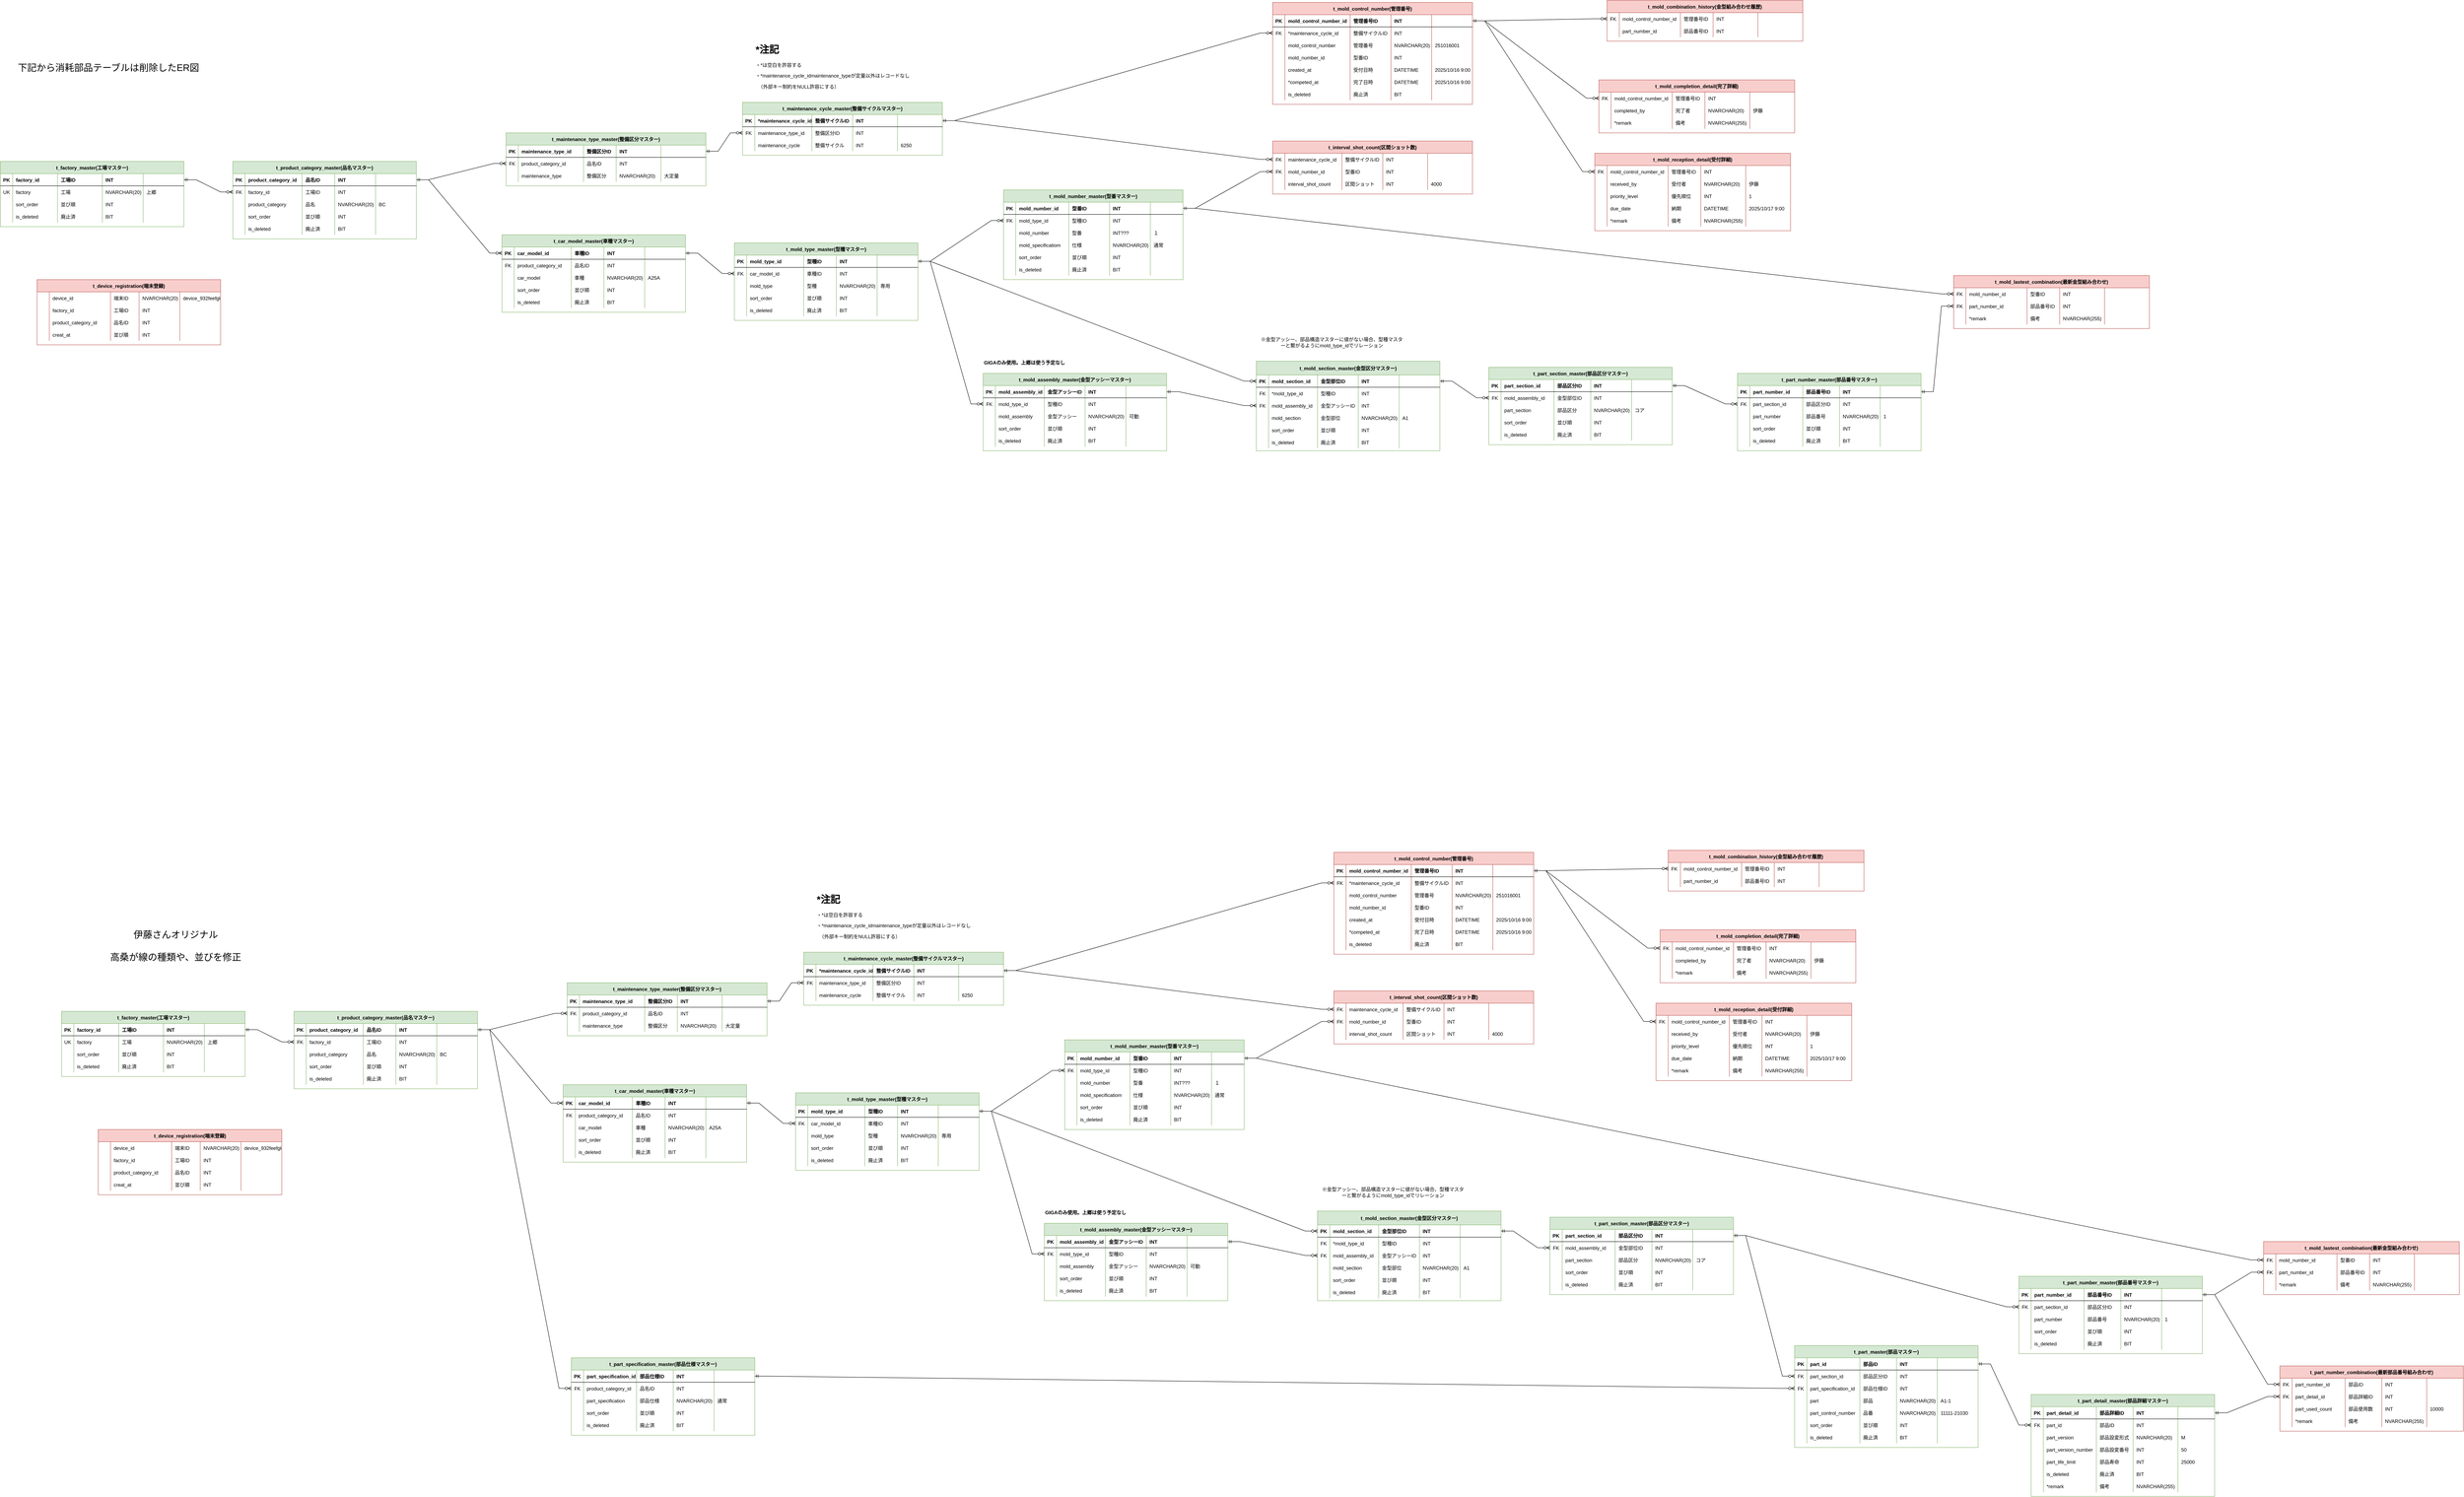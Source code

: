 <mxfile version="28.2.7">
  <diagram id="R2lEEEUBdFMjLlhIrx00" name="Page-1">
    <mxGraphModel dx="8116" dy="3398" grid="1" gridSize="10" guides="1" tooltips="1" connect="1" arrows="1" fold="1" page="1" pageScale="1" pageWidth="4000" pageHeight="583" math="0" shadow="0" extFonts="Permanent Marker^https://fonts.googleapis.com/css?family=Permanent+Marker">
      <root>
        <mxCell id="0" />
        <mxCell id="1" parent="0" />
        <mxCell id="C-vyLk0tnHw3VtMMgP7b-23" value="t_factory_master(工場マスター)" style="shape=table;startSize=30;container=1;collapsible=1;childLayout=tableLayout;fixedRows=1;rowLines=0;fontStyle=1;align=center;resizeLast=1;fillColor=#d5e8d4;strokeColor=#82b366;" parent="1" vertex="1">
          <mxGeometry x="-3880" y="-720" width="450" height="160" as="geometry">
            <mxRectangle x="-260" y="-170" width="130" height="30" as="alternateBounds" />
          </mxGeometry>
        </mxCell>
        <mxCell id="C-vyLk0tnHw3VtMMgP7b-24" value="" style="shape=partialRectangle;collapsible=0;dropTarget=0;pointerEvents=0;fillColor=none;points=[[0,0.5],[1,0.5]];portConstraint=eastwest;top=0;left=0;right=0;bottom=1;" parent="C-vyLk0tnHw3VtMMgP7b-23" vertex="1">
          <mxGeometry y="30" width="450" height="30" as="geometry" />
        </mxCell>
        <mxCell id="C-vyLk0tnHw3VtMMgP7b-25" value="PK" style="shape=partialRectangle;overflow=hidden;connectable=0;fillColor=none;top=0;left=0;bottom=0;right=0;fontStyle=1;" parent="C-vyLk0tnHw3VtMMgP7b-24" vertex="1">
          <mxGeometry width="30" height="30" as="geometry">
            <mxRectangle width="30" height="30" as="alternateBounds" />
          </mxGeometry>
        </mxCell>
        <mxCell id="C-vyLk0tnHw3VtMMgP7b-26" value="factory_id" style="shape=partialRectangle;overflow=hidden;connectable=0;fillColor=none;top=0;left=0;bottom=0;right=0;align=left;spacingLeft=6;fontStyle=1;" parent="C-vyLk0tnHw3VtMMgP7b-24" vertex="1">
          <mxGeometry x="30" width="110" height="30" as="geometry">
            <mxRectangle width="110" height="30" as="alternateBounds" />
          </mxGeometry>
        </mxCell>
        <mxCell id="W9bMmQGNt1usOigdgkvB-1" value="工場ID" style="shape=partialRectangle;overflow=hidden;connectable=0;fillColor=none;top=0;left=0;bottom=0;right=0;align=left;spacingLeft=6;fontStyle=1;" parent="C-vyLk0tnHw3VtMMgP7b-24" vertex="1">
          <mxGeometry x="140" width="110" height="30" as="geometry">
            <mxRectangle width="110" height="30" as="alternateBounds" />
          </mxGeometry>
        </mxCell>
        <mxCell id="W9bMmQGNt1usOigdgkvB-3" value="INT" style="shape=partialRectangle;overflow=hidden;connectable=0;fillColor=none;top=0;left=0;bottom=0;right=0;align=left;spacingLeft=6;fontStyle=1;" parent="C-vyLk0tnHw3VtMMgP7b-24" vertex="1">
          <mxGeometry x="250" width="100" height="30" as="geometry">
            <mxRectangle width="100" height="30" as="alternateBounds" />
          </mxGeometry>
        </mxCell>
        <mxCell id="-N73QwOTCO7nfZDOst9L-16" style="shape=partialRectangle;overflow=hidden;connectable=0;fillColor=none;top=0;left=0;bottom=0;right=0;align=left;spacingLeft=6;fontStyle=1;" parent="C-vyLk0tnHw3VtMMgP7b-24" vertex="1">
          <mxGeometry x="350" width="100" height="30" as="geometry">
            <mxRectangle width="100" height="30" as="alternateBounds" />
          </mxGeometry>
        </mxCell>
        <mxCell id="C-vyLk0tnHw3VtMMgP7b-27" value="" style="shape=partialRectangle;collapsible=0;dropTarget=0;pointerEvents=0;fillColor=none;points=[[0,0.5],[1,0.5]];portConstraint=eastwest;top=0;left=0;right=0;bottom=0;" parent="C-vyLk0tnHw3VtMMgP7b-23" vertex="1">
          <mxGeometry y="60" width="450" height="30" as="geometry" />
        </mxCell>
        <mxCell id="C-vyLk0tnHw3VtMMgP7b-28" value="UK" style="shape=partialRectangle;overflow=hidden;connectable=0;fillColor=none;top=0;left=0;bottom=0;right=0;" parent="C-vyLk0tnHw3VtMMgP7b-27" vertex="1">
          <mxGeometry width="30" height="30" as="geometry">
            <mxRectangle width="30" height="30" as="alternateBounds" />
          </mxGeometry>
        </mxCell>
        <mxCell id="C-vyLk0tnHw3VtMMgP7b-29" value="factory" style="shape=partialRectangle;overflow=hidden;connectable=0;fillColor=none;top=0;left=0;bottom=0;right=0;align=left;spacingLeft=6;" parent="C-vyLk0tnHw3VtMMgP7b-27" vertex="1">
          <mxGeometry x="30" width="110" height="30" as="geometry">
            <mxRectangle width="110" height="30" as="alternateBounds" />
          </mxGeometry>
        </mxCell>
        <mxCell id="W9bMmQGNt1usOigdgkvB-2" value="工場" style="shape=partialRectangle;overflow=hidden;connectable=0;fillColor=none;top=0;left=0;bottom=0;right=0;align=left;spacingLeft=6;" parent="C-vyLk0tnHw3VtMMgP7b-27" vertex="1">
          <mxGeometry x="140" width="110" height="30" as="geometry">
            <mxRectangle width="110" height="30" as="alternateBounds" />
          </mxGeometry>
        </mxCell>
        <mxCell id="W9bMmQGNt1usOigdgkvB-4" value="NVARCHAR(20)" style="shape=partialRectangle;overflow=hidden;connectable=0;fillColor=none;top=0;left=0;bottom=0;right=0;align=left;spacingLeft=6;" parent="C-vyLk0tnHw3VtMMgP7b-27" vertex="1">
          <mxGeometry x="250" width="100" height="30" as="geometry">
            <mxRectangle width="100" height="30" as="alternateBounds" />
          </mxGeometry>
        </mxCell>
        <mxCell id="-N73QwOTCO7nfZDOst9L-17" value="上郷" style="shape=partialRectangle;overflow=hidden;connectable=0;fillColor=none;top=0;left=0;bottom=0;right=0;align=left;spacingLeft=6;" parent="C-vyLk0tnHw3VtMMgP7b-27" vertex="1">
          <mxGeometry x="350" width="100" height="30" as="geometry">
            <mxRectangle width="100" height="30" as="alternateBounds" />
          </mxGeometry>
        </mxCell>
        <mxCell id="W9bMmQGNt1usOigdgkvB-308" style="shape=partialRectangle;collapsible=0;dropTarget=0;pointerEvents=0;fillColor=none;points=[[0,0.5],[1,0.5]];portConstraint=eastwest;top=0;left=0;right=0;bottom=0;" parent="C-vyLk0tnHw3VtMMgP7b-23" vertex="1">
          <mxGeometry y="90" width="450" height="30" as="geometry" />
        </mxCell>
        <mxCell id="W9bMmQGNt1usOigdgkvB-309" style="shape=partialRectangle;overflow=hidden;connectable=0;fillColor=none;top=0;left=0;bottom=0;right=0;" parent="W9bMmQGNt1usOigdgkvB-308" vertex="1">
          <mxGeometry width="30" height="30" as="geometry">
            <mxRectangle width="30" height="30" as="alternateBounds" />
          </mxGeometry>
        </mxCell>
        <mxCell id="W9bMmQGNt1usOigdgkvB-310" value="sort_order" style="shape=partialRectangle;overflow=hidden;connectable=0;fillColor=none;top=0;left=0;bottom=0;right=0;align=left;spacingLeft=6;" parent="W9bMmQGNt1usOigdgkvB-308" vertex="1">
          <mxGeometry x="30" width="110" height="30" as="geometry">
            <mxRectangle width="110" height="30" as="alternateBounds" />
          </mxGeometry>
        </mxCell>
        <mxCell id="W9bMmQGNt1usOigdgkvB-311" value="並び順" style="shape=partialRectangle;overflow=hidden;connectable=0;fillColor=none;top=0;left=0;bottom=0;right=0;align=left;spacingLeft=6;" parent="W9bMmQGNt1usOigdgkvB-308" vertex="1">
          <mxGeometry x="140" width="110" height="30" as="geometry">
            <mxRectangle width="110" height="30" as="alternateBounds" />
          </mxGeometry>
        </mxCell>
        <mxCell id="W9bMmQGNt1usOigdgkvB-312" value="INT" style="shape=partialRectangle;overflow=hidden;connectable=0;fillColor=none;top=0;left=0;bottom=0;right=0;align=left;spacingLeft=6;" parent="W9bMmQGNt1usOigdgkvB-308" vertex="1">
          <mxGeometry x="250" width="100" height="30" as="geometry">
            <mxRectangle width="100" height="30" as="alternateBounds" />
          </mxGeometry>
        </mxCell>
        <mxCell id="-N73QwOTCO7nfZDOst9L-18" style="shape=partialRectangle;overflow=hidden;connectable=0;fillColor=none;top=0;left=0;bottom=0;right=0;align=left;spacingLeft=6;" parent="W9bMmQGNt1usOigdgkvB-308" vertex="1">
          <mxGeometry x="350" width="100" height="30" as="geometry">
            <mxRectangle width="100" height="30" as="alternateBounds" />
          </mxGeometry>
        </mxCell>
        <mxCell id="W9bMmQGNt1usOigdgkvB-313" style="shape=partialRectangle;collapsible=0;dropTarget=0;pointerEvents=0;fillColor=none;points=[[0,0.5],[1,0.5]];portConstraint=eastwest;top=0;left=0;right=0;bottom=0;" parent="C-vyLk0tnHw3VtMMgP7b-23" vertex="1">
          <mxGeometry y="120" width="450" height="30" as="geometry" />
        </mxCell>
        <mxCell id="W9bMmQGNt1usOigdgkvB-314" style="shape=partialRectangle;overflow=hidden;connectable=0;fillColor=none;top=0;left=0;bottom=0;right=0;" parent="W9bMmQGNt1usOigdgkvB-313" vertex="1">
          <mxGeometry width="30" height="30" as="geometry">
            <mxRectangle width="30" height="30" as="alternateBounds" />
          </mxGeometry>
        </mxCell>
        <mxCell id="W9bMmQGNt1usOigdgkvB-315" value="is_deleted" style="shape=partialRectangle;overflow=hidden;connectable=0;fillColor=none;top=0;left=0;bottom=0;right=0;align=left;spacingLeft=6;" parent="W9bMmQGNt1usOigdgkvB-313" vertex="1">
          <mxGeometry x="30" width="110" height="30" as="geometry">
            <mxRectangle width="110" height="30" as="alternateBounds" />
          </mxGeometry>
        </mxCell>
        <mxCell id="W9bMmQGNt1usOigdgkvB-316" value="廃止済" style="shape=partialRectangle;overflow=hidden;connectable=0;fillColor=none;top=0;left=0;bottom=0;right=0;align=left;spacingLeft=6;" parent="W9bMmQGNt1usOigdgkvB-313" vertex="1">
          <mxGeometry x="140" width="110" height="30" as="geometry">
            <mxRectangle width="110" height="30" as="alternateBounds" />
          </mxGeometry>
        </mxCell>
        <mxCell id="W9bMmQGNt1usOigdgkvB-317" value="BIT" style="shape=partialRectangle;overflow=hidden;connectable=0;fillColor=none;top=0;left=0;bottom=0;right=0;align=left;spacingLeft=6;" parent="W9bMmQGNt1usOigdgkvB-313" vertex="1">
          <mxGeometry x="250" width="100" height="30" as="geometry">
            <mxRectangle width="100" height="30" as="alternateBounds" />
          </mxGeometry>
        </mxCell>
        <mxCell id="-N73QwOTCO7nfZDOst9L-19" style="shape=partialRectangle;overflow=hidden;connectable=0;fillColor=none;top=0;left=0;bottom=0;right=0;align=left;spacingLeft=6;" parent="W9bMmQGNt1usOigdgkvB-313" vertex="1">
          <mxGeometry x="350" width="100" height="30" as="geometry">
            <mxRectangle width="100" height="30" as="alternateBounds" />
          </mxGeometry>
        </mxCell>
        <mxCell id="W9bMmQGNt1usOigdgkvB-15" value="t_product_category_master(品名マスター)" style="shape=table;startSize=30;container=1;collapsible=1;childLayout=tableLayout;fixedRows=1;rowLines=0;fontStyle=1;align=center;resizeLast=1;fillColor=#d5e8d4;strokeColor=#82b366;" parent="1" vertex="1">
          <mxGeometry x="-3310" y="-720" width="450" height="190" as="geometry">
            <mxRectangle x="-260" y="-170" width="130" height="30" as="alternateBounds" />
          </mxGeometry>
        </mxCell>
        <mxCell id="W9bMmQGNt1usOigdgkvB-16" value="" style="shape=partialRectangle;collapsible=0;dropTarget=0;pointerEvents=0;fillColor=none;points=[[0,0.5],[1,0.5]];portConstraint=eastwest;top=0;left=0;right=0;bottom=1;" parent="W9bMmQGNt1usOigdgkvB-15" vertex="1">
          <mxGeometry y="30" width="450" height="30" as="geometry" />
        </mxCell>
        <mxCell id="W9bMmQGNt1usOigdgkvB-17" value="PK" style="shape=partialRectangle;overflow=hidden;connectable=0;fillColor=none;top=0;left=0;bottom=0;right=0;fontStyle=1;" parent="W9bMmQGNt1usOigdgkvB-16" vertex="1">
          <mxGeometry width="30" height="30" as="geometry">
            <mxRectangle width="30" height="30" as="alternateBounds" />
          </mxGeometry>
        </mxCell>
        <mxCell id="W9bMmQGNt1usOigdgkvB-18" value="product_category_id" style="shape=partialRectangle;overflow=hidden;connectable=0;fillColor=none;top=0;left=0;bottom=0;right=0;align=left;spacingLeft=6;fontStyle=1;" parent="W9bMmQGNt1usOigdgkvB-16" vertex="1">
          <mxGeometry x="30" width="140" height="30" as="geometry">
            <mxRectangle width="140" height="30" as="alternateBounds" />
          </mxGeometry>
        </mxCell>
        <mxCell id="W9bMmQGNt1usOigdgkvB-19" value="品名ID" style="shape=partialRectangle;overflow=hidden;connectable=0;fillColor=none;top=0;left=0;bottom=0;right=0;align=left;spacingLeft=6;fontStyle=1;" parent="W9bMmQGNt1usOigdgkvB-16" vertex="1">
          <mxGeometry x="170" width="80" height="30" as="geometry">
            <mxRectangle width="80" height="30" as="alternateBounds" />
          </mxGeometry>
        </mxCell>
        <mxCell id="W9bMmQGNt1usOigdgkvB-20" value="INT" style="shape=partialRectangle;overflow=hidden;connectable=0;fillColor=none;top=0;left=0;bottom=0;right=0;align=left;spacingLeft=6;fontStyle=1;" parent="W9bMmQGNt1usOigdgkvB-16" vertex="1">
          <mxGeometry x="250" width="100" height="30" as="geometry">
            <mxRectangle width="100" height="30" as="alternateBounds" />
          </mxGeometry>
        </mxCell>
        <mxCell id="-N73QwOTCO7nfZDOst9L-20" style="shape=partialRectangle;overflow=hidden;connectable=0;fillColor=none;top=0;left=0;bottom=0;right=0;align=left;spacingLeft=6;fontStyle=1;" parent="W9bMmQGNt1usOigdgkvB-16" vertex="1">
          <mxGeometry x="350" width="100" height="30" as="geometry">
            <mxRectangle width="100" height="30" as="alternateBounds" />
          </mxGeometry>
        </mxCell>
        <mxCell id="W9bMmQGNt1usOigdgkvB-21" value="" style="shape=partialRectangle;collapsible=0;dropTarget=0;pointerEvents=0;fillColor=none;points=[[0,0.5],[1,0.5]];portConstraint=eastwest;top=0;left=0;right=0;bottom=0;strokeWidth=1;perimeterSpacing=0;" parent="W9bMmQGNt1usOigdgkvB-15" vertex="1">
          <mxGeometry y="60" width="450" height="30" as="geometry" />
        </mxCell>
        <mxCell id="W9bMmQGNt1usOigdgkvB-22" value="FK" style="shape=partialRectangle;overflow=hidden;connectable=0;fillColor=none;top=0;left=0;bottom=0;right=0;" parent="W9bMmQGNt1usOigdgkvB-21" vertex="1">
          <mxGeometry width="30" height="30" as="geometry">
            <mxRectangle width="30" height="30" as="alternateBounds" />
          </mxGeometry>
        </mxCell>
        <mxCell id="W9bMmQGNt1usOigdgkvB-23" value="factory_id" style="shape=partialRectangle;overflow=hidden;connectable=0;fillColor=none;top=0;left=0;bottom=0;right=0;align=left;spacingLeft=6;" parent="W9bMmQGNt1usOigdgkvB-21" vertex="1">
          <mxGeometry x="30" width="140" height="30" as="geometry">
            <mxRectangle width="140" height="30" as="alternateBounds" />
          </mxGeometry>
        </mxCell>
        <mxCell id="W9bMmQGNt1usOigdgkvB-24" value="工場ID" style="shape=partialRectangle;overflow=hidden;connectable=0;fillColor=none;top=0;left=0;bottom=0;right=0;align=left;spacingLeft=6;" parent="W9bMmQGNt1usOigdgkvB-21" vertex="1">
          <mxGeometry x="170" width="80" height="30" as="geometry">
            <mxRectangle width="80" height="30" as="alternateBounds" />
          </mxGeometry>
        </mxCell>
        <mxCell id="W9bMmQGNt1usOigdgkvB-25" value="INT" style="shape=partialRectangle;overflow=hidden;connectable=0;fillColor=none;top=0;left=0;bottom=0;right=0;align=left;spacingLeft=6;" parent="W9bMmQGNt1usOigdgkvB-21" vertex="1">
          <mxGeometry x="250" width="100" height="30" as="geometry">
            <mxRectangle width="100" height="30" as="alternateBounds" />
          </mxGeometry>
        </mxCell>
        <mxCell id="-N73QwOTCO7nfZDOst9L-21" style="shape=partialRectangle;overflow=hidden;connectable=0;fillColor=none;top=0;left=0;bottom=0;right=0;align=left;spacingLeft=6;" parent="W9bMmQGNt1usOigdgkvB-21" vertex="1">
          <mxGeometry x="350" width="100" height="30" as="geometry">
            <mxRectangle width="100" height="30" as="alternateBounds" />
          </mxGeometry>
        </mxCell>
        <mxCell id="W9bMmQGNt1usOigdgkvB-27" style="shape=partialRectangle;collapsible=0;dropTarget=0;pointerEvents=0;fillColor=none;points=[[0,0.5],[1,0.5]];portConstraint=eastwest;top=0;left=0;right=0;bottom=0;perimeterSpacing=0;" parent="W9bMmQGNt1usOigdgkvB-15" vertex="1">
          <mxGeometry y="90" width="450" height="30" as="geometry" />
        </mxCell>
        <mxCell id="W9bMmQGNt1usOigdgkvB-28" style="shape=partialRectangle;overflow=hidden;connectable=0;fillColor=none;top=0;left=0;bottom=0;right=0;" parent="W9bMmQGNt1usOigdgkvB-27" vertex="1">
          <mxGeometry width="30" height="30" as="geometry">
            <mxRectangle width="30" height="30" as="alternateBounds" />
          </mxGeometry>
        </mxCell>
        <mxCell id="W9bMmQGNt1usOigdgkvB-29" value="product_category" style="shape=partialRectangle;overflow=hidden;connectable=0;fillColor=none;top=0;left=0;bottom=0;right=0;align=left;spacingLeft=6;" parent="W9bMmQGNt1usOigdgkvB-27" vertex="1">
          <mxGeometry x="30" width="140" height="30" as="geometry">
            <mxRectangle width="140" height="30" as="alternateBounds" />
          </mxGeometry>
        </mxCell>
        <mxCell id="W9bMmQGNt1usOigdgkvB-30" value="品名" style="shape=partialRectangle;overflow=hidden;connectable=0;fillColor=none;top=0;left=0;bottom=0;right=0;align=left;spacingLeft=6;" parent="W9bMmQGNt1usOigdgkvB-27" vertex="1">
          <mxGeometry x="170" width="80" height="30" as="geometry">
            <mxRectangle width="80" height="30" as="alternateBounds" />
          </mxGeometry>
        </mxCell>
        <mxCell id="W9bMmQGNt1usOigdgkvB-31" value="NVARCHAR(20)" style="shape=partialRectangle;overflow=hidden;connectable=0;fillColor=none;top=0;left=0;bottom=0;right=0;align=left;spacingLeft=6;" parent="W9bMmQGNt1usOigdgkvB-27" vertex="1">
          <mxGeometry x="250" width="100" height="30" as="geometry">
            <mxRectangle width="100" height="30" as="alternateBounds" />
          </mxGeometry>
        </mxCell>
        <mxCell id="-N73QwOTCO7nfZDOst9L-22" value="BC" style="shape=partialRectangle;overflow=hidden;connectable=0;fillColor=none;top=0;left=0;bottom=0;right=0;align=left;spacingLeft=6;" parent="W9bMmQGNt1usOigdgkvB-27" vertex="1">
          <mxGeometry x="350" width="100" height="30" as="geometry">
            <mxRectangle width="100" height="30" as="alternateBounds" />
          </mxGeometry>
        </mxCell>
        <mxCell id="W9bMmQGNt1usOigdgkvB-298" style="shape=partialRectangle;collapsible=0;dropTarget=0;pointerEvents=0;fillColor=none;points=[[0,0.5],[1,0.5]];portConstraint=eastwest;top=0;left=0;right=0;bottom=0;perimeterSpacing=0;" parent="W9bMmQGNt1usOigdgkvB-15" vertex="1">
          <mxGeometry y="120" width="450" height="30" as="geometry" />
        </mxCell>
        <mxCell id="W9bMmQGNt1usOigdgkvB-299" style="shape=partialRectangle;overflow=hidden;connectable=0;fillColor=none;top=0;left=0;bottom=0;right=0;" parent="W9bMmQGNt1usOigdgkvB-298" vertex="1">
          <mxGeometry width="30" height="30" as="geometry">
            <mxRectangle width="30" height="30" as="alternateBounds" />
          </mxGeometry>
        </mxCell>
        <mxCell id="W9bMmQGNt1usOigdgkvB-300" value="sort_order" style="shape=partialRectangle;overflow=hidden;connectable=0;fillColor=none;top=0;left=0;bottom=0;right=0;align=left;spacingLeft=6;" parent="W9bMmQGNt1usOigdgkvB-298" vertex="1">
          <mxGeometry x="30" width="140" height="30" as="geometry">
            <mxRectangle width="140" height="30" as="alternateBounds" />
          </mxGeometry>
        </mxCell>
        <mxCell id="W9bMmQGNt1usOigdgkvB-301" value="並び順" style="shape=partialRectangle;overflow=hidden;connectable=0;fillColor=none;top=0;left=0;bottom=0;right=0;align=left;spacingLeft=6;" parent="W9bMmQGNt1usOigdgkvB-298" vertex="1">
          <mxGeometry x="170" width="80" height="30" as="geometry">
            <mxRectangle width="80" height="30" as="alternateBounds" />
          </mxGeometry>
        </mxCell>
        <mxCell id="W9bMmQGNt1usOigdgkvB-302" value="INT" style="shape=partialRectangle;overflow=hidden;connectable=0;fillColor=none;top=0;left=0;bottom=0;right=0;align=left;spacingLeft=6;" parent="W9bMmQGNt1usOigdgkvB-298" vertex="1">
          <mxGeometry x="250" width="100" height="30" as="geometry">
            <mxRectangle width="100" height="30" as="alternateBounds" />
          </mxGeometry>
        </mxCell>
        <mxCell id="-N73QwOTCO7nfZDOst9L-23" style="shape=partialRectangle;overflow=hidden;connectable=0;fillColor=none;top=0;left=0;bottom=0;right=0;align=left;spacingLeft=6;" parent="W9bMmQGNt1usOigdgkvB-298" vertex="1">
          <mxGeometry x="350" width="100" height="30" as="geometry">
            <mxRectangle width="100" height="30" as="alternateBounds" />
          </mxGeometry>
        </mxCell>
        <mxCell id="W9bMmQGNt1usOigdgkvB-318" style="shape=partialRectangle;collapsible=0;dropTarget=0;pointerEvents=0;fillColor=none;points=[[0,0.5],[1,0.5]];portConstraint=eastwest;top=0;left=0;right=0;bottom=0;perimeterSpacing=0;" parent="W9bMmQGNt1usOigdgkvB-15" vertex="1">
          <mxGeometry y="150" width="450" height="30" as="geometry" />
        </mxCell>
        <mxCell id="W9bMmQGNt1usOigdgkvB-319" style="shape=partialRectangle;overflow=hidden;connectable=0;fillColor=none;top=0;left=0;bottom=0;right=0;" parent="W9bMmQGNt1usOigdgkvB-318" vertex="1">
          <mxGeometry width="30" height="30" as="geometry">
            <mxRectangle width="30" height="30" as="alternateBounds" />
          </mxGeometry>
        </mxCell>
        <mxCell id="W9bMmQGNt1usOigdgkvB-320" value="is_deleted" style="shape=partialRectangle;overflow=hidden;connectable=0;fillColor=none;top=0;left=0;bottom=0;right=0;align=left;spacingLeft=6;" parent="W9bMmQGNt1usOigdgkvB-318" vertex="1">
          <mxGeometry x="30" width="140" height="30" as="geometry">
            <mxRectangle width="140" height="30" as="alternateBounds" />
          </mxGeometry>
        </mxCell>
        <mxCell id="W9bMmQGNt1usOigdgkvB-321" value="廃止済" style="shape=partialRectangle;overflow=hidden;connectable=0;fillColor=none;top=0;left=0;bottom=0;right=0;align=left;spacingLeft=6;" parent="W9bMmQGNt1usOigdgkvB-318" vertex="1">
          <mxGeometry x="170" width="80" height="30" as="geometry">
            <mxRectangle width="80" height="30" as="alternateBounds" />
          </mxGeometry>
        </mxCell>
        <mxCell id="W9bMmQGNt1usOigdgkvB-322" value="BIT" style="shape=partialRectangle;overflow=hidden;connectable=0;fillColor=none;top=0;left=0;bottom=0;right=0;align=left;spacingLeft=6;" parent="W9bMmQGNt1usOigdgkvB-318" vertex="1">
          <mxGeometry x="250" width="100" height="30" as="geometry">
            <mxRectangle width="100" height="30" as="alternateBounds" />
          </mxGeometry>
        </mxCell>
        <mxCell id="-N73QwOTCO7nfZDOst9L-24" style="shape=partialRectangle;overflow=hidden;connectable=0;fillColor=none;top=0;left=0;bottom=0;right=0;align=left;spacingLeft=6;" parent="W9bMmQGNt1usOigdgkvB-318" vertex="1">
          <mxGeometry x="350" width="100" height="30" as="geometry">
            <mxRectangle width="100" height="30" as="alternateBounds" />
          </mxGeometry>
        </mxCell>
        <mxCell id="W9bMmQGNt1usOigdgkvB-42" value="t_car_model_master(車種マスター)" style="shape=table;startSize=30;container=1;collapsible=1;childLayout=tableLayout;fixedRows=1;rowLines=0;fontStyle=1;align=center;resizeLast=1;fillColor=#d5e8d4;strokeColor=#82b366;" parent="1" vertex="1">
          <mxGeometry x="-2650" y="-540" width="450" height="190" as="geometry">
            <mxRectangle x="-260" y="-170" width="130" height="30" as="alternateBounds" />
          </mxGeometry>
        </mxCell>
        <mxCell id="W9bMmQGNt1usOigdgkvB-43" value="" style="shape=partialRectangle;collapsible=0;dropTarget=0;pointerEvents=0;fillColor=none;points=[[0,0.5],[1,0.5]];portConstraint=eastwest;top=0;left=0;right=0;bottom=1;" parent="W9bMmQGNt1usOigdgkvB-42" vertex="1">
          <mxGeometry y="30" width="450" height="30" as="geometry" />
        </mxCell>
        <mxCell id="W9bMmQGNt1usOigdgkvB-44" value="PK" style="shape=partialRectangle;overflow=hidden;connectable=0;fillColor=none;top=0;left=0;bottom=0;right=0;fontStyle=1;" parent="W9bMmQGNt1usOigdgkvB-43" vertex="1">
          <mxGeometry width="30" height="30" as="geometry">
            <mxRectangle width="30" height="30" as="alternateBounds" />
          </mxGeometry>
        </mxCell>
        <mxCell id="W9bMmQGNt1usOigdgkvB-45" value="car_model_id" style="shape=partialRectangle;overflow=hidden;connectable=0;fillColor=none;top=0;left=0;bottom=0;right=0;align=left;spacingLeft=6;fontStyle=1;" parent="W9bMmQGNt1usOigdgkvB-43" vertex="1">
          <mxGeometry x="30" width="140" height="30" as="geometry">
            <mxRectangle width="140" height="30" as="alternateBounds" />
          </mxGeometry>
        </mxCell>
        <mxCell id="W9bMmQGNt1usOigdgkvB-46" value="車種ID" style="shape=partialRectangle;overflow=hidden;connectable=0;fillColor=none;top=0;left=0;bottom=0;right=0;align=left;spacingLeft=6;fontStyle=1;" parent="W9bMmQGNt1usOigdgkvB-43" vertex="1">
          <mxGeometry x="170" width="80" height="30" as="geometry">
            <mxRectangle width="80" height="30" as="alternateBounds" />
          </mxGeometry>
        </mxCell>
        <mxCell id="W9bMmQGNt1usOigdgkvB-47" value="INT" style="shape=partialRectangle;overflow=hidden;connectable=0;fillColor=none;top=0;left=0;bottom=0;right=0;align=left;spacingLeft=6;fontStyle=1;" parent="W9bMmQGNt1usOigdgkvB-43" vertex="1">
          <mxGeometry x="250" width="100" height="30" as="geometry">
            <mxRectangle width="100" height="30" as="alternateBounds" />
          </mxGeometry>
        </mxCell>
        <mxCell id="-N73QwOTCO7nfZDOst9L-25" style="shape=partialRectangle;overflow=hidden;connectable=0;fillColor=none;top=0;left=0;bottom=0;right=0;align=left;spacingLeft=6;fontStyle=1;" parent="W9bMmQGNt1usOigdgkvB-43" vertex="1">
          <mxGeometry x="350" width="100" height="30" as="geometry">
            <mxRectangle width="100" height="30" as="alternateBounds" />
          </mxGeometry>
        </mxCell>
        <mxCell id="W9bMmQGNt1usOigdgkvB-48" value="" style="shape=partialRectangle;collapsible=0;dropTarget=0;pointerEvents=0;fillColor=none;points=[[0,0.5],[1,0.5]];portConstraint=eastwest;top=0;left=0;right=0;bottom=0;strokeWidth=1;perimeterSpacing=0;" parent="W9bMmQGNt1usOigdgkvB-42" vertex="1">
          <mxGeometry y="60" width="450" height="30" as="geometry" />
        </mxCell>
        <mxCell id="W9bMmQGNt1usOigdgkvB-49" value="FK" style="shape=partialRectangle;overflow=hidden;connectable=0;fillColor=none;top=0;left=0;bottom=0;right=0;" parent="W9bMmQGNt1usOigdgkvB-48" vertex="1">
          <mxGeometry width="30" height="30" as="geometry">
            <mxRectangle width="30" height="30" as="alternateBounds" />
          </mxGeometry>
        </mxCell>
        <mxCell id="W9bMmQGNt1usOigdgkvB-50" value="product_category_id" style="shape=partialRectangle;overflow=hidden;connectable=0;fillColor=none;top=0;left=0;bottom=0;right=0;align=left;spacingLeft=6;" parent="W9bMmQGNt1usOigdgkvB-48" vertex="1">
          <mxGeometry x="30" width="140" height="30" as="geometry">
            <mxRectangle width="140" height="30" as="alternateBounds" />
          </mxGeometry>
        </mxCell>
        <mxCell id="W9bMmQGNt1usOigdgkvB-51" value="品名ID" style="shape=partialRectangle;overflow=hidden;connectable=0;fillColor=none;top=0;left=0;bottom=0;right=0;align=left;spacingLeft=6;" parent="W9bMmQGNt1usOigdgkvB-48" vertex="1">
          <mxGeometry x="170" width="80" height="30" as="geometry">
            <mxRectangle width="80" height="30" as="alternateBounds" />
          </mxGeometry>
        </mxCell>
        <mxCell id="W9bMmQGNt1usOigdgkvB-52" value="INT" style="shape=partialRectangle;overflow=hidden;connectable=0;fillColor=none;top=0;left=0;bottom=0;right=0;align=left;spacingLeft=6;" parent="W9bMmQGNt1usOigdgkvB-48" vertex="1">
          <mxGeometry x="250" width="100" height="30" as="geometry">
            <mxRectangle width="100" height="30" as="alternateBounds" />
          </mxGeometry>
        </mxCell>
        <mxCell id="-N73QwOTCO7nfZDOst9L-26" style="shape=partialRectangle;overflow=hidden;connectable=0;fillColor=none;top=0;left=0;bottom=0;right=0;align=left;spacingLeft=6;" parent="W9bMmQGNt1usOigdgkvB-48" vertex="1">
          <mxGeometry x="350" width="100" height="30" as="geometry">
            <mxRectangle width="100" height="30" as="alternateBounds" />
          </mxGeometry>
        </mxCell>
        <mxCell id="W9bMmQGNt1usOigdgkvB-53" style="shape=partialRectangle;collapsible=0;dropTarget=0;pointerEvents=0;fillColor=none;points=[[0,0.5],[1,0.5]];portConstraint=eastwest;top=0;left=0;right=0;bottom=0;perimeterSpacing=0;" parent="W9bMmQGNt1usOigdgkvB-42" vertex="1">
          <mxGeometry y="90" width="450" height="30" as="geometry" />
        </mxCell>
        <mxCell id="W9bMmQGNt1usOigdgkvB-54" style="shape=partialRectangle;overflow=hidden;connectable=0;fillColor=none;top=0;left=0;bottom=0;right=0;" parent="W9bMmQGNt1usOigdgkvB-53" vertex="1">
          <mxGeometry width="30" height="30" as="geometry">
            <mxRectangle width="30" height="30" as="alternateBounds" />
          </mxGeometry>
        </mxCell>
        <mxCell id="W9bMmQGNt1usOigdgkvB-55" value="car_model" style="shape=partialRectangle;overflow=hidden;connectable=0;fillColor=none;top=0;left=0;bottom=0;right=0;align=left;spacingLeft=6;" parent="W9bMmQGNt1usOigdgkvB-53" vertex="1">
          <mxGeometry x="30" width="140" height="30" as="geometry">
            <mxRectangle width="140" height="30" as="alternateBounds" />
          </mxGeometry>
        </mxCell>
        <mxCell id="W9bMmQGNt1usOigdgkvB-56" value="車種" style="shape=partialRectangle;overflow=hidden;connectable=0;fillColor=none;top=0;left=0;bottom=0;right=0;align=left;spacingLeft=6;" parent="W9bMmQGNt1usOigdgkvB-53" vertex="1">
          <mxGeometry x="170" width="80" height="30" as="geometry">
            <mxRectangle width="80" height="30" as="alternateBounds" />
          </mxGeometry>
        </mxCell>
        <mxCell id="W9bMmQGNt1usOigdgkvB-57" value="NVARCHAR(20)" style="shape=partialRectangle;overflow=hidden;connectable=0;fillColor=none;top=0;left=0;bottom=0;right=0;align=left;spacingLeft=6;" parent="W9bMmQGNt1usOigdgkvB-53" vertex="1">
          <mxGeometry x="250" width="100" height="30" as="geometry">
            <mxRectangle width="100" height="30" as="alternateBounds" />
          </mxGeometry>
        </mxCell>
        <mxCell id="-N73QwOTCO7nfZDOst9L-27" value="A25A" style="shape=partialRectangle;overflow=hidden;connectable=0;fillColor=none;top=0;left=0;bottom=0;right=0;align=left;spacingLeft=6;" parent="W9bMmQGNt1usOigdgkvB-53" vertex="1">
          <mxGeometry x="350" width="100" height="30" as="geometry">
            <mxRectangle width="100" height="30" as="alternateBounds" />
          </mxGeometry>
        </mxCell>
        <mxCell id="W9bMmQGNt1usOigdgkvB-303" style="shape=partialRectangle;collapsible=0;dropTarget=0;pointerEvents=0;fillColor=none;points=[[0,0.5],[1,0.5]];portConstraint=eastwest;top=0;left=0;right=0;bottom=0;perimeterSpacing=0;" parent="W9bMmQGNt1usOigdgkvB-42" vertex="1">
          <mxGeometry y="120" width="450" height="30" as="geometry" />
        </mxCell>
        <mxCell id="W9bMmQGNt1usOigdgkvB-304" style="shape=partialRectangle;overflow=hidden;connectable=0;fillColor=none;top=0;left=0;bottom=0;right=0;" parent="W9bMmQGNt1usOigdgkvB-303" vertex="1">
          <mxGeometry width="30" height="30" as="geometry">
            <mxRectangle width="30" height="30" as="alternateBounds" />
          </mxGeometry>
        </mxCell>
        <mxCell id="W9bMmQGNt1usOigdgkvB-305" value="sort_order" style="shape=partialRectangle;overflow=hidden;connectable=0;fillColor=none;top=0;left=0;bottom=0;right=0;align=left;spacingLeft=6;" parent="W9bMmQGNt1usOigdgkvB-303" vertex="1">
          <mxGeometry x="30" width="140" height="30" as="geometry">
            <mxRectangle width="140" height="30" as="alternateBounds" />
          </mxGeometry>
        </mxCell>
        <mxCell id="W9bMmQGNt1usOigdgkvB-306" value="並び順" style="shape=partialRectangle;overflow=hidden;connectable=0;fillColor=none;top=0;left=0;bottom=0;right=0;align=left;spacingLeft=6;" parent="W9bMmQGNt1usOigdgkvB-303" vertex="1">
          <mxGeometry x="170" width="80" height="30" as="geometry">
            <mxRectangle width="80" height="30" as="alternateBounds" />
          </mxGeometry>
        </mxCell>
        <mxCell id="W9bMmQGNt1usOigdgkvB-307" value="INT" style="shape=partialRectangle;overflow=hidden;connectable=0;fillColor=none;top=0;left=0;bottom=0;right=0;align=left;spacingLeft=6;" parent="W9bMmQGNt1usOigdgkvB-303" vertex="1">
          <mxGeometry x="250" width="100" height="30" as="geometry">
            <mxRectangle width="100" height="30" as="alternateBounds" />
          </mxGeometry>
        </mxCell>
        <mxCell id="-N73QwOTCO7nfZDOst9L-28" style="shape=partialRectangle;overflow=hidden;connectable=0;fillColor=none;top=0;left=0;bottom=0;right=0;align=left;spacingLeft=6;" parent="W9bMmQGNt1usOigdgkvB-303" vertex="1">
          <mxGeometry x="350" width="100" height="30" as="geometry">
            <mxRectangle width="100" height="30" as="alternateBounds" />
          </mxGeometry>
        </mxCell>
        <mxCell id="W9bMmQGNt1usOigdgkvB-323" style="shape=partialRectangle;collapsible=0;dropTarget=0;pointerEvents=0;fillColor=none;points=[[0,0.5],[1,0.5]];portConstraint=eastwest;top=0;left=0;right=0;bottom=0;perimeterSpacing=0;" parent="W9bMmQGNt1usOigdgkvB-42" vertex="1">
          <mxGeometry y="150" width="450" height="30" as="geometry" />
        </mxCell>
        <mxCell id="W9bMmQGNt1usOigdgkvB-324" style="shape=partialRectangle;overflow=hidden;connectable=0;fillColor=none;top=0;left=0;bottom=0;right=0;" parent="W9bMmQGNt1usOigdgkvB-323" vertex="1">
          <mxGeometry width="30" height="30" as="geometry">
            <mxRectangle width="30" height="30" as="alternateBounds" />
          </mxGeometry>
        </mxCell>
        <mxCell id="W9bMmQGNt1usOigdgkvB-325" value="is_deleted" style="shape=partialRectangle;overflow=hidden;connectable=0;fillColor=none;top=0;left=0;bottom=0;right=0;align=left;spacingLeft=6;" parent="W9bMmQGNt1usOigdgkvB-323" vertex="1">
          <mxGeometry x="30" width="140" height="30" as="geometry">
            <mxRectangle width="140" height="30" as="alternateBounds" />
          </mxGeometry>
        </mxCell>
        <mxCell id="W9bMmQGNt1usOigdgkvB-326" value="廃止済" style="shape=partialRectangle;overflow=hidden;connectable=0;fillColor=none;top=0;left=0;bottom=0;right=0;align=left;spacingLeft=6;" parent="W9bMmQGNt1usOigdgkvB-323" vertex="1">
          <mxGeometry x="170" width="80" height="30" as="geometry">
            <mxRectangle width="80" height="30" as="alternateBounds" />
          </mxGeometry>
        </mxCell>
        <mxCell id="W9bMmQGNt1usOigdgkvB-327" value="BIT" style="shape=partialRectangle;overflow=hidden;connectable=0;fillColor=none;top=0;left=0;bottom=0;right=0;align=left;spacingLeft=6;" parent="W9bMmQGNt1usOigdgkvB-323" vertex="1">
          <mxGeometry x="250" width="100" height="30" as="geometry">
            <mxRectangle width="100" height="30" as="alternateBounds" />
          </mxGeometry>
        </mxCell>
        <mxCell id="-N73QwOTCO7nfZDOst9L-29" style="shape=partialRectangle;overflow=hidden;connectable=0;fillColor=none;top=0;left=0;bottom=0;right=0;align=left;spacingLeft=6;" parent="W9bMmQGNt1usOigdgkvB-323" vertex="1">
          <mxGeometry x="350" width="100" height="30" as="geometry">
            <mxRectangle width="100" height="30" as="alternateBounds" />
          </mxGeometry>
        </mxCell>
        <mxCell id="W9bMmQGNt1usOigdgkvB-59" value="t_mold_type_master(型種マスター)" style="shape=table;startSize=30;container=1;collapsible=1;childLayout=tableLayout;fixedRows=1;rowLines=0;fontStyle=1;align=center;resizeLast=1;fillColor=#d5e8d4;strokeColor=#82b366;" parent="1" vertex="1">
          <mxGeometry x="-2080" y="-520" width="450" height="190" as="geometry">
            <mxRectangle x="-260" y="-170" width="130" height="30" as="alternateBounds" />
          </mxGeometry>
        </mxCell>
        <mxCell id="W9bMmQGNt1usOigdgkvB-60" value="" style="shape=partialRectangle;collapsible=0;dropTarget=0;pointerEvents=0;fillColor=none;points=[[0,0.5],[1,0.5]];portConstraint=eastwest;top=0;left=0;right=0;bottom=1;" parent="W9bMmQGNt1usOigdgkvB-59" vertex="1">
          <mxGeometry y="30" width="450" height="30" as="geometry" />
        </mxCell>
        <mxCell id="W9bMmQGNt1usOigdgkvB-61" value="PK" style="shape=partialRectangle;overflow=hidden;connectable=0;fillColor=none;top=0;left=0;bottom=0;right=0;fontStyle=1;" parent="W9bMmQGNt1usOigdgkvB-60" vertex="1">
          <mxGeometry width="30" height="30" as="geometry">
            <mxRectangle width="30" height="30" as="alternateBounds" />
          </mxGeometry>
        </mxCell>
        <mxCell id="W9bMmQGNt1usOigdgkvB-62" value="mold_type_id" style="shape=partialRectangle;overflow=hidden;connectable=0;fillColor=none;top=0;left=0;bottom=0;right=0;align=left;spacingLeft=6;fontStyle=1;" parent="W9bMmQGNt1usOigdgkvB-60" vertex="1">
          <mxGeometry x="30" width="140" height="30" as="geometry">
            <mxRectangle width="140" height="30" as="alternateBounds" />
          </mxGeometry>
        </mxCell>
        <mxCell id="W9bMmQGNt1usOigdgkvB-63" value="型種ID" style="shape=partialRectangle;overflow=hidden;connectable=0;fillColor=none;top=0;left=0;bottom=0;right=0;align=left;spacingLeft=6;fontStyle=1;" parent="W9bMmQGNt1usOigdgkvB-60" vertex="1">
          <mxGeometry x="170" width="80" height="30" as="geometry">
            <mxRectangle width="80" height="30" as="alternateBounds" />
          </mxGeometry>
        </mxCell>
        <mxCell id="W9bMmQGNt1usOigdgkvB-64" value="INT" style="shape=partialRectangle;overflow=hidden;connectable=0;fillColor=none;top=0;left=0;bottom=0;right=0;align=left;spacingLeft=6;fontStyle=1;" parent="W9bMmQGNt1usOigdgkvB-60" vertex="1">
          <mxGeometry x="250" width="100" height="30" as="geometry">
            <mxRectangle width="100" height="30" as="alternateBounds" />
          </mxGeometry>
        </mxCell>
        <mxCell id="OzPz3gYbyW8WSk_Zs7U1-1" style="shape=partialRectangle;overflow=hidden;connectable=0;fillColor=none;top=0;left=0;bottom=0;right=0;align=left;spacingLeft=6;fontStyle=1;" parent="W9bMmQGNt1usOigdgkvB-60" vertex="1">
          <mxGeometry x="350" width="100" height="30" as="geometry">
            <mxRectangle width="100" height="30" as="alternateBounds" />
          </mxGeometry>
        </mxCell>
        <mxCell id="W9bMmQGNt1usOigdgkvB-65" value="" style="shape=partialRectangle;collapsible=0;dropTarget=0;pointerEvents=0;fillColor=none;points=[[0,0.5],[1,0.5]];portConstraint=eastwest;top=0;left=0;right=0;bottom=0;strokeWidth=1;perimeterSpacing=0;" parent="W9bMmQGNt1usOigdgkvB-59" vertex="1">
          <mxGeometry y="60" width="450" height="30" as="geometry" />
        </mxCell>
        <mxCell id="W9bMmQGNt1usOigdgkvB-66" value="FK" style="shape=partialRectangle;overflow=hidden;connectable=0;fillColor=none;top=0;left=0;bottom=0;right=0;" parent="W9bMmQGNt1usOigdgkvB-65" vertex="1">
          <mxGeometry width="30" height="30" as="geometry">
            <mxRectangle width="30" height="30" as="alternateBounds" />
          </mxGeometry>
        </mxCell>
        <mxCell id="W9bMmQGNt1usOigdgkvB-67" value="car_model_id" style="shape=partialRectangle;overflow=hidden;connectable=0;fillColor=none;top=0;left=0;bottom=0;right=0;align=left;spacingLeft=6;" parent="W9bMmQGNt1usOigdgkvB-65" vertex="1">
          <mxGeometry x="30" width="140" height="30" as="geometry">
            <mxRectangle width="140" height="30" as="alternateBounds" />
          </mxGeometry>
        </mxCell>
        <mxCell id="W9bMmQGNt1usOigdgkvB-68" value="車種ID" style="shape=partialRectangle;overflow=hidden;connectable=0;fillColor=none;top=0;left=0;bottom=0;right=0;align=left;spacingLeft=6;" parent="W9bMmQGNt1usOigdgkvB-65" vertex="1">
          <mxGeometry x="170" width="80" height="30" as="geometry">
            <mxRectangle width="80" height="30" as="alternateBounds" />
          </mxGeometry>
        </mxCell>
        <mxCell id="W9bMmQGNt1usOigdgkvB-69" value="INT" style="shape=partialRectangle;overflow=hidden;connectable=0;fillColor=none;top=0;left=0;bottom=0;right=0;align=left;spacingLeft=6;" parent="W9bMmQGNt1usOigdgkvB-65" vertex="1">
          <mxGeometry x="250" width="100" height="30" as="geometry">
            <mxRectangle width="100" height="30" as="alternateBounds" />
          </mxGeometry>
        </mxCell>
        <mxCell id="OzPz3gYbyW8WSk_Zs7U1-2" style="shape=partialRectangle;overflow=hidden;connectable=0;fillColor=none;top=0;left=0;bottom=0;right=0;align=left;spacingLeft=6;" parent="W9bMmQGNt1usOigdgkvB-65" vertex="1">
          <mxGeometry x="350" width="100" height="30" as="geometry">
            <mxRectangle width="100" height="30" as="alternateBounds" />
          </mxGeometry>
        </mxCell>
        <mxCell id="W9bMmQGNt1usOigdgkvB-70" style="shape=partialRectangle;collapsible=0;dropTarget=0;pointerEvents=0;fillColor=none;points=[[0,0.5],[1,0.5]];portConstraint=eastwest;top=0;left=0;right=0;bottom=0;perimeterSpacing=0;" parent="W9bMmQGNt1usOigdgkvB-59" vertex="1">
          <mxGeometry y="90" width="450" height="30" as="geometry" />
        </mxCell>
        <mxCell id="W9bMmQGNt1usOigdgkvB-71" style="shape=partialRectangle;overflow=hidden;connectable=0;fillColor=none;top=0;left=0;bottom=0;right=0;" parent="W9bMmQGNt1usOigdgkvB-70" vertex="1">
          <mxGeometry width="30" height="30" as="geometry">
            <mxRectangle width="30" height="30" as="alternateBounds" />
          </mxGeometry>
        </mxCell>
        <mxCell id="W9bMmQGNt1usOigdgkvB-72" value="mold_type" style="shape=partialRectangle;overflow=hidden;connectable=0;fillColor=none;top=0;left=0;bottom=0;right=0;align=left;spacingLeft=6;" parent="W9bMmQGNt1usOigdgkvB-70" vertex="1">
          <mxGeometry x="30" width="140" height="30" as="geometry">
            <mxRectangle width="140" height="30" as="alternateBounds" />
          </mxGeometry>
        </mxCell>
        <mxCell id="W9bMmQGNt1usOigdgkvB-73" value="型種" style="shape=partialRectangle;overflow=hidden;connectable=0;fillColor=none;top=0;left=0;bottom=0;right=0;align=left;spacingLeft=6;" parent="W9bMmQGNt1usOigdgkvB-70" vertex="1">
          <mxGeometry x="170" width="80" height="30" as="geometry">
            <mxRectangle width="80" height="30" as="alternateBounds" />
          </mxGeometry>
        </mxCell>
        <mxCell id="W9bMmQGNt1usOigdgkvB-74" value="NVARCHAR(20)" style="shape=partialRectangle;overflow=hidden;connectable=0;fillColor=none;top=0;left=0;bottom=0;right=0;align=left;spacingLeft=6;" parent="W9bMmQGNt1usOigdgkvB-70" vertex="1">
          <mxGeometry x="250" width="100" height="30" as="geometry">
            <mxRectangle width="100" height="30" as="alternateBounds" />
          </mxGeometry>
        </mxCell>
        <mxCell id="OzPz3gYbyW8WSk_Zs7U1-3" value="専用" style="shape=partialRectangle;overflow=hidden;connectable=0;fillColor=none;top=0;left=0;bottom=0;right=0;align=left;spacingLeft=6;" parent="W9bMmQGNt1usOigdgkvB-70" vertex="1">
          <mxGeometry x="350" width="100" height="30" as="geometry">
            <mxRectangle width="100" height="30" as="alternateBounds" />
          </mxGeometry>
        </mxCell>
        <mxCell id="W9bMmQGNt1usOigdgkvB-328" style="shape=partialRectangle;collapsible=0;dropTarget=0;pointerEvents=0;fillColor=none;points=[[0,0.5],[1,0.5]];portConstraint=eastwest;top=0;left=0;right=0;bottom=0;perimeterSpacing=0;" parent="W9bMmQGNt1usOigdgkvB-59" vertex="1">
          <mxGeometry y="120" width="450" height="30" as="geometry" />
        </mxCell>
        <mxCell id="W9bMmQGNt1usOigdgkvB-329" style="shape=partialRectangle;overflow=hidden;connectable=0;fillColor=none;top=0;left=0;bottom=0;right=0;" parent="W9bMmQGNt1usOigdgkvB-328" vertex="1">
          <mxGeometry width="30" height="30" as="geometry">
            <mxRectangle width="30" height="30" as="alternateBounds" />
          </mxGeometry>
        </mxCell>
        <mxCell id="W9bMmQGNt1usOigdgkvB-330" value="sort_order" style="shape=partialRectangle;overflow=hidden;connectable=0;fillColor=none;top=0;left=0;bottom=0;right=0;align=left;spacingLeft=6;" parent="W9bMmQGNt1usOigdgkvB-328" vertex="1">
          <mxGeometry x="30" width="140" height="30" as="geometry">
            <mxRectangle width="140" height="30" as="alternateBounds" />
          </mxGeometry>
        </mxCell>
        <mxCell id="W9bMmQGNt1usOigdgkvB-331" value="並び順" style="shape=partialRectangle;overflow=hidden;connectable=0;fillColor=none;top=0;left=0;bottom=0;right=0;align=left;spacingLeft=6;" parent="W9bMmQGNt1usOigdgkvB-328" vertex="1">
          <mxGeometry x="170" width="80" height="30" as="geometry">
            <mxRectangle width="80" height="30" as="alternateBounds" />
          </mxGeometry>
        </mxCell>
        <mxCell id="W9bMmQGNt1usOigdgkvB-332" value="INT" style="shape=partialRectangle;overflow=hidden;connectable=0;fillColor=none;top=0;left=0;bottom=0;right=0;align=left;spacingLeft=6;" parent="W9bMmQGNt1usOigdgkvB-328" vertex="1">
          <mxGeometry x="250" width="100" height="30" as="geometry">
            <mxRectangle width="100" height="30" as="alternateBounds" />
          </mxGeometry>
        </mxCell>
        <mxCell id="OzPz3gYbyW8WSk_Zs7U1-4" style="shape=partialRectangle;overflow=hidden;connectable=0;fillColor=none;top=0;left=0;bottom=0;right=0;align=left;spacingLeft=6;" parent="W9bMmQGNt1usOigdgkvB-328" vertex="1">
          <mxGeometry x="350" width="100" height="30" as="geometry">
            <mxRectangle width="100" height="30" as="alternateBounds" />
          </mxGeometry>
        </mxCell>
        <mxCell id="W9bMmQGNt1usOigdgkvB-333" style="shape=partialRectangle;collapsible=0;dropTarget=0;pointerEvents=0;fillColor=none;points=[[0,0.5],[1,0.5]];portConstraint=eastwest;top=0;left=0;right=0;bottom=0;perimeterSpacing=0;" parent="W9bMmQGNt1usOigdgkvB-59" vertex="1">
          <mxGeometry y="150" width="450" height="30" as="geometry" />
        </mxCell>
        <mxCell id="W9bMmQGNt1usOigdgkvB-334" style="shape=partialRectangle;overflow=hidden;connectable=0;fillColor=none;top=0;left=0;bottom=0;right=0;" parent="W9bMmQGNt1usOigdgkvB-333" vertex="1">
          <mxGeometry width="30" height="30" as="geometry">
            <mxRectangle width="30" height="30" as="alternateBounds" />
          </mxGeometry>
        </mxCell>
        <mxCell id="W9bMmQGNt1usOigdgkvB-335" value="is_deleted" style="shape=partialRectangle;overflow=hidden;connectable=0;fillColor=none;top=0;left=0;bottom=0;right=0;align=left;spacingLeft=6;" parent="W9bMmQGNt1usOigdgkvB-333" vertex="1">
          <mxGeometry x="30" width="140" height="30" as="geometry">
            <mxRectangle width="140" height="30" as="alternateBounds" />
          </mxGeometry>
        </mxCell>
        <mxCell id="W9bMmQGNt1usOigdgkvB-336" value="廃止済" style="shape=partialRectangle;overflow=hidden;connectable=0;fillColor=none;top=0;left=0;bottom=0;right=0;align=left;spacingLeft=6;" parent="W9bMmQGNt1usOigdgkvB-333" vertex="1">
          <mxGeometry x="170" width="80" height="30" as="geometry">
            <mxRectangle width="80" height="30" as="alternateBounds" />
          </mxGeometry>
        </mxCell>
        <mxCell id="W9bMmQGNt1usOigdgkvB-337" value="BIT" style="shape=partialRectangle;overflow=hidden;connectable=0;fillColor=none;top=0;left=0;bottom=0;right=0;align=left;spacingLeft=6;" parent="W9bMmQGNt1usOigdgkvB-333" vertex="1">
          <mxGeometry x="250" width="100" height="30" as="geometry">
            <mxRectangle width="100" height="30" as="alternateBounds" />
          </mxGeometry>
        </mxCell>
        <mxCell id="OzPz3gYbyW8WSk_Zs7U1-5" style="shape=partialRectangle;overflow=hidden;connectable=0;fillColor=none;top=0;left=0;bottom=0;right=0;align=left;spacingLeft=6;" parent="W9bMmQGNt1usOigdgkvB-333" vertex="1">
          <mxGeometry x="350" width="100" height="30" as="geometry">
            <mxRectangle width="100" height="30" as="alternateBounds" />
          </mxGeometry>
        </mxCell>
        <mxCell id="W9bMmQGNt1usOigdgkvB-76" value="t_mold_assembly_master(金型アッシーマスター)" style="shape=table;startSize=30;container=1;collapsible=1;childLayout=tableLayout;fixedRows=1;rowLines=0;fontStyle=1;align=center;resizeLast=1;fillColor=#d5e8d4;strokeColor=#82b366;" parent="1" vertex="1">
          <mxGeometry x="-1470" y="-200" width="450" height="190" as="geometry">
            <mxRectangle x="-260" y="-170" width="130" height="30" as="alternateBounds" />
          </mxGeometry>
        </mxCell>
        <mxCell id="W9bMmQGNt1usOigdgkvB-77" value="" style="shape=partialRectangle;collapsible=0;dropTarget=0;pointerEvents=0;fillColor=none;points=[[0,0.5],[1,0.5]];portConstraint=eastwest;top=0;left=0;right=0;bottom=1;" parent="W9bMmQGNt1usOigdgkvB-76" vertex="1">
          <mxGeometry y="30" width="450" height="30" as="geometry" />
        </mxCell>
        <mxCell id="W9bMmQGNt1usOigdgkvB-78" value="PK" style="shape=partialRectangle;overflow=hidden;connectable=0;fillColor=none;top=0;left=0;bottom=0;right=0;fontStyle=1;" parent="W9bMmQGNt1usOigdgkvB-77" vertex="1">
          <mxGeometry width="30" height="30" as="geometry">
            <mxRectangle width="30" height="30" as="alternateBounds" />
          </mxGeometry>
        </mxCell>
        <mxCell id="W9bMmQGNt1usOigdgkvB-79" value="mold_assembly_id" style="shape=partialRectangle;overflow=hidden;connectable=0;fillColor=none;top=0;left=0;bottom=0;right=0;align=left;spacingLeft=6;fontStyle=1;" parent="W9bMmQGNt1usOigdgkvB-77" vertex="1">
          <mxGeometry x="30" width="120" height="30" as="geometry">
            <mxRectangle width="120" height="30" as="alternateBounds" />
          </mxGeometry>
        </mxCell>
        <mxCell id="W9bMmQGNt1usOigdgkvB-80" value="金型アッシーID" style="shape=partialRectangle;overflow=hidden;connectable=0;fillColor=none;top=0;left=0;bottom=0;right=0;align=left;spacingLeft=6;fontStyle=1;" parent="W9bMmQGNt1usOigdgkvB-77" vertex="1">
          <mxGeometry x="150" width="100" height="30" as="geometry">
            <mxRectangle width="100" height="30" as="alternateBounds" />
          </mxGeometry>
        </mxCell>
        <mxCell id="W9bMmQGNt1usOigdgkvB-81" value="INT" style="shape=partialRectangle;overflow=hidden;connectable=0;fillColor=none;top=0;left=0;bottom=0;right=0;align=left;spacingLeft=6;fontStyle=1;" parent="W9bMmQGNt1usOigdgkvB-77" vertex="1">
          <mxGeometry x="250" width="100" height="30" as="geometry">
            <mxRectangle width="100" height="30" as="alternateBounds" />
          </mxGeometry>
        </mxCell>
        <mxCell id="-N73QwOTCO7nfZDOst9L-43" style="shape=partialRectangle;overflow=hidden;connectable=0;fillColor=none;top=0;left=0;bottom=0;right=0;align=left;spacingLeft=6;fontStyle=1;" parent="W9bMmQGNt1usOigdgkvB-77" vertex="1">
          <mxGeometry x="350" width="100" height="30" as="geometry">
            <mxRectangle width="100" height="30" as="alternateBounds" />
          </mxGeometry>
        </mxCell>
        <mxCell id="W9bMmQGNt1usOigdgkvB-82" value="" style="shape=partialRectangle;collapsible=0;dropTarget=0;pointerEvents=0;fillColor=none;points=[[0,0.5],[1,0.5]];portConstraint=eastwest;top=0;left=0;right=0;bottom=0;strokeWidth=1;perimeterSpacing=0;" parent="W9bMmQGNt1usOigdgkvB-76" vertex="1">
          <mxGeometry y="60" width="450" height="30" as="geometry" />
        </mxCell>
        <mxCell id="W9bMmQGNt1usOigdgkvB-83" value="FK" style="shape=partialRectangle;overflow=hidden;connectable=0;fillColor=none;top=0;left=0;bottom=0;right=0;" parent="W9bMmQGNt1usOigdgkvB-82" vertex="1">
          <mxGeometry width="30" height="30" as="geometry">
            <mxRectangle width="30" height="30" as="alternateBounds" />
          </mxGeometry>
        </mxCell>
        <mxCell id="W9bMmQGNt1usOigdgkvB-84" value="mold_type_id" style="shape=partialRectangle;overflow=hidden;connectable=0;fillColor=none;top=0;left=0;bottom=0;right=0;align=left;spacingLeft=6;" parent="W9bMmQGNt1usOigdgkvB-82" vertex="1">
          <mxGeometry x="30" width="120" height="30" as="geometry">
            <mxRectangle width="120" height="30" as="alternateBounds" />
          </mxGeometry>
        </mxCell>
        <mxCell id="W9bMmQGNt1usOigdgkvB-85" value="型種ID" style="shape=partialRectangle;overflow=hidden;connectable=0;fillColor=none;top=0;left=0;bottom=0;right=0;align=left;spacingLeft=6;" parent="W9bMmQGNt1usOigdgkvB-82" vertex="1">
          <mxGeometry x="150" width="100" height="30" as="geometry">
            <mxRectangle width="100" height="30" as="alternateBounds" />
          </mxGeometry>
        </mxCell>
        <mxCell id="W9bMmQGNt1usOigdgkvB-86" value="INT" style="shape=partialRectangle;overflow=hidden;connectable=0;fillColor=none;top=0;left=0;bottom=0;right=0;align=left;spacingLeft=6;" parent="W9bMmQGNt1usOigdgkvB-82" vertex="1">
          <mxGeometry x="250" width="100" height="30" as="geometry">
            <mxRectangle width="100" height="30" as="alternateBounds" />
          </mxGeometry>
        </mxCell>
        <mxCell id="-N73QwOTCO7nfZDOst9L-44" style="shape=partialRectangle;overflow=hidden;connectable=0;fillColor=none;top=0;left=0;bottom=0;right=0;align=left;spacingLeft=6;" parent="W9bMmQGNt1usOigdgkvB-82" vertex="1">
          <mxGeometry x="350" width="100" height="30" as="geometry">
            <mxRectangle width="100" height="30" as="alternateBounds" />
          </mxGeometry>
        </mxCell>
        <mxCell id="W9bMmQGNt1usOigdgkvB-87" style="shape=partialRectangle;collapsible=0;dropTarget=0;pointerEvents=0;fillColor=none;points=[[0,0.5],[1,0.5]];portConstraint=eastwest;top=0;left=0;right=0;bottom=0;perimeterSpacing=0;" parent="W9bMmQGNt1usOigdgkvB-76" vertex="1">
          <mxGeometry y="90" width="450" height="30" as="geometry" />
        </mxCell>
        <mxCell id="W9bMmQGNt1usOigdgkvB-88" style="shape=partialRectangle;overflow=hidden;connectable=0;fillColor=none;top=0;left=0;bottom=0;right=0;" parent="W9bMmQGNt1usOigdgkvB-87" vertex="1">
          <mxGeometry width="30" height="30" as="geometry">
            <mxRectangle width="30" height="30" as="alternateBounds" />
          </mxGeometry>
        </mxCell>
        <mxCell id="W9bMmQGNt1usOigdgkvB-89" value="mold_assembly" style="shape=partialRectangle;overflow=hidden;connectable=0;fillColor=none;top=0;left=0;bottom=0;right=0;align=left;spacingLeft=6;" parent="W9bMmQGNt1usOigdgkvB-87" vertex="1">
          <mxGeometry x="30" width="120" height="30" as="geometry">
            <mxRectangle width="120" height="30" as="alternateBounds" />
          </mxGeometry>
        </mxCell>
        <mxCell id="W9bMmQGNt1usOigdgkvB-90" value="金型アッシー" style="shape=partialRectangle;overflow=hidden;connectable=0;fillColor=none;top=0;left=0;bottom=0;right=0;align=left;spacingLeft=6;" parent="W9bMmQGNt1usOigdgkvB-87" vertex="1">
          <mxGeometry x="150" width="100" height="30" as="geometry">
            <mxRectangle width="100" height="30" as="alternateBounds" />
          </mxGeometry>
        </mxCell>
        <mxCell id="W9bMmQGNt1usOigdgkvB-91" value="NVARCHAR(20)" style="shape=partialRectangle;overflow=hidden;connectable=0;fillColor=none;top=0;left=0;bottom=0;right=0;align=left;spacingLeft=6;" parent="W9bMmQGNt1usOigdgkvB-87" vertex="1">
          <mxGeometry x="250" width="100" height="30" as="geometry">
            <mxRectangle width="100" height="30" as="alternateBounds" />
          </mxGeometry>
        </mxCell>
        <mxCell id="-N73QwOTCO7nfZDOst9L-45" value="可動" style="shape=partialRectangle;overflow=hidden;connectable=0;fillColor=none;top=0;left=0;bottom=0;right=0;align=left;spacingLeft=6;" parent="W9bMmQGNt1usOigdgkvB-87" vertex="1">
          <mxGeometry x="350" width="100" height="30" as="geometry">
            <mxRectangle width="100" height="30" as="alternateBounds" />
          </mxGeometry>
        </mxCell>
        <mxCell id="W9bMmQGNt1usOigdgkvB-348" style="shape=partialRectangle;collapsible=0;dropTarget=0;pointerEvents=0;fillColor=none;points=[[0,0.5],[1,0.5]];portConstraint=eastwest;top=0;left=0;right=0;bottom=0;perimeterSpacing=0;" parent="W9bMmQGNt1usOigdgkvB-76" vertex="1">
          <mxGeometry y="120" width="450" height="30" as="geometry" />
        </mxCell>
        <mxCell id="W9bMmQGNt1usOigdgkvB-349" style="shape=partialRectangle;overflow=hidden;connectable=0;fillColor=none;top=0;left=0;bottom=0;right=0;" parent="W9bMmQGNt1usOigdgkvB-348" vertex="1">
          <mxGeometry width="30" height="30" as="geometry">
            <mxRectangle width="30" height="30" as="alternateBounds" />
          </mxGeometry>
        </mxCell>
        <mxCell id="W9bMmQGNt1usOigdgkvB-350" value="sort_order" style="shape=partialRectangle;overflow=hidden;connectable=0;fillColor=none;top=0;left=0;bottom=0;right=0;align=left;spacingLeft=6;" parent="W9bMmQGNt1usOigdgkvB-348" vertex="1">
          <mxGeometry x="30" width="120" height="30" as="geometry">
            <mxRectangle width="120" height="30" as="alternateBounds" />
          </mxGeometry>
        </mxCell>
        <mxCell id="W9bMmQGNt1usOigdgkvB-351" value="並び順" style="shape=partialRectangle;overflow=hidden;connectable=0;fillColor=none;top=0;left=0;bottom=0;right=0;align=left;spacingLeft=6;" parent="W9bMmQGNt1usOigdgkvB-348" vertex="1">
          <mxGeometry x="150" width="100" height="30" as="geometry">
            <mxRectangle width="100" height="30" as="alternateBounds" />
          </mxGeometry>
        </mxCell>
        <mxCell id="W9bMmQGNt1usOigdgkvB-352" value="INT" style="shape=partialRectangle;overflow=hidden;connectable=0;fillColor=none;top=0;left=0;bottom=0;right=0;align=left;spacingLeft=6;" parent="W9bMmQGNt1usOigdgkvB-348" vertex="1">
          <mxGeometry x="250" width="100" height="30" as="geometry">
            <mxRectangle width="100" height="30" as="alternateBounds" />
          </mxGeometry>
        </mxCell>
        <mxCell id="-N73QwOTCO7nfZDOst9L-46" style="shape=partialRectangle;overflow=hidden;connectable=0;fillColor=none;top=0;left=0;bottom=0;right=0;align=left;spacingLeft=6;" parent="W9bMmQGNt1usOigdgkvB-348" vertex="1">
          <mxGeometry x="350" width="100" height="30" as="geometry">
            <mxRectangle width="100" height="30" as="alternateBounds" />
          </mxGeometry>
        </mxCell>
        <mxCell id="W9bMmQGNt1usOigdgkvB-353" style="shape=partialRectangle;collapsible=0;dropTarget=0;pointerEvents=0;fillColor=none;points=[[0,0.5],[1,0.5]];portConstraint=eastwest;top=0;left=0;right=0;bottom=0;perimeterSpacing=0;" parent="W9bMmQGNt1usOigdgkvB-76" vertex="1">
          <mxGeometry y="150" width="450" height="30" as="geometry" />
        </mxCell>
        <mxCell id="W9bMmQGNt1usOigdgkvB-354" style="shape=partialRectangle;overflow=hidden;connectable=0;fillColor=none;top=0;left=0;bottom=0;right=0;" parent="W9bMmQGNt1usOigdgkvB-353" vertex="1">
          <mxGeometry width="30" height="30" as="geometry">
            <mxRectangle width="30" height="30" as="alternateBounds" />
          </mxGeometry>
        </mxCell>
        <mxCell id="W9bMmQGNt1usOigdgkvB-355" value="is_deleted" style="shape=partialRectangle;overflow=hidden;connectable=0;fillColor=none;top=0;left=0;bottom=0;right=0;align=left;spacingLeft=6;" parent="W9bMmQGNt1usOigdgkvB-353" vertex="1">
          <mxGeometry x="30" width="120" height="30" as="geometry">
            <mxRectangle width="120" height="30" as="alternateBounds" />
          </mxGeometry>
        </mxCell>
        <mxCell id="W9bMmQGNt1usOigdgkvB-356" value="廃止済" style="shape=partialRectangle;overflow=hidden;connectable=0;fillColor=none;top=0;left=0;bottom=0;right=0;align=left;spacingLeft=6;" parent="W9bMmQGNt1usOigdgkvB-353" vertex="1">
          <mxGeometry x="150" width="100" height="30" as="geometry">
            <mxRectangle width="100" height="30" as="alternateBounds" />
          </mxGeometry>
        </mxCell>
        <mxCell id="W9bMmQGNt1usOigdgkvB-357" value="BIT" style="shape=partialRectangle;overflow=hidden;connectable=0;fillColor=none;top=0;left=0;bottom=0;right=0;align=left;spacingLeft=6;" parent="W9bMmQGNt1usOigdgkvB-353" vertex="1">
          <mxGeometry x="250" width="100" height="30" as="geometry">
            <mxRectangle width="100" height="30" as="alternateBounds" />
          </mxGeometry>
        </mxCell>
        <mxCell id="-N73QwOTCO7nfZDOst9L-47" style="shape=partialRectangle;overflow=hidden;connectable=0;fillColor=none;top=0;left=0;bottom=0;right=0;align=left;spacingLeft=6;" parent="W9bMmQGNt1usOigdgkvB-353" vertex="1">
          <mxGeometry x="350" width="100" height="30" as="geometry">
            <mxRectangle width="100" height="30" as="alternateBounds" />
          </mxGeometry>
        </mxCell>
        <mxCell id="W9bMmQGNt1usOigdgkvB-93" value="t_mold_number_master(型番マスター)" style="shape=table;startSize=30;container=1;collapsible=1;childLayout=tableLayout;fixedRows=1;rowLines=0;fontStyle=1;align=center;resizeLast=1;fillColor=#d5e8d4;strokeColor=#82b366;" parent="1" vertex="1">
          <mxGeometry x="-1420" y="-650" width="440" height="220" as="geometry">
            <mxRectangle x="-260" y="-170" width="130" height="30" as="alternateBounds" />
          </mxGeometry>
        </mxCell>
        <mxCell id="W9bMmQGNt1usOigdgkvB-94" value="" style="shape=partialRectangle;collapsible=0;dropTarget=0;pointerEvents=0;fillColor=none;points=[[0,0.5],[1,0.5]];portConstraint=eastwest;top=0;left=0;right=0;bottom=1;" parent="W9bMmQGNt1usOigdgkvB-93" vertex="1">
          <mxGeometry y="30" width="440" height="30" as="geometry" />
        </mxCell>
        <mxCell id="W9bMmQGNt1usOigdgkvB-95" value="PK" style="shape=partialRectangle;overflow=hidden;connectable=0;fillColor=none;top=0;left=0;bottom=0;right=0;fontStyle=1;" parent="W9bMmQGNt1usOigdgkvB-94" vertex="1">
          <mxGeometry width="30" height="30" as="geometry">
            <mxRectangle width="30" height="30" as="alternateBounds" />
          </mxGeometry>
        </mxCell>
        <mxCell id="W9bMmQGNt1usOigdgkvB-96" value="mold_number_id" style="shape=partialRectangle;overflow=hidden;connectable=0;fillColor=none;top=0;left=0;bottom=0;right=0;align=left;spacingLeft=6;fontStyle=1;" parent="W9bMmQGNt1usOigdgkvB-94" vertex="1">
          <mxGeometry x="30" width="130" height="30" as="geometry">
            <mxRectangle width="130" height="30" as="alternateBounds" />
          </mxGeometry>
        </mxCell>
        <mxCell id="W9bMmQGNt1usOigdgkvB-97" value="型番ID" style="shape=partialRectangle;overflow=hidden;connectable=0;fillColor=none;top=0;left=0;bottom=0;right=0;align=left;spacingLeft=6;fontStyle=1;" parent="W9bMmQGNt1usOigdgkvB-94" vertex="1">
          <mxGeometry x="160" width="100" height="30" as="geometry">
            <mxRectangle width="100" height="30" as="alternateBounds" />
          </mxGeometry>
        </mxCell>
        <mxCell id="W9bMmQGNt1usOigdgkvB-98" value="INT" style="shape=partialRectangle;overflow=hidden;connectable=0;fillColor=none;top=0;left=0;bottom=0;right=0;align=left;spacingLeft=6;fontStyle=1;" parent="W9bMmQGNt1usOigdgkvB-94" vertex="1">
          <mxGeometry x="260" width="100" height="30" as="geometry">
            <mxRectangle width="100" height="30" as="alternateBounds" />
          </mxGeometry>
        </mxCell>
        <mxCell id="-N73QwOTCO7nfZDOst9L-36" style="shape=partialRectangle;overflow=hidden;connectable=0;fillColor=none;top=0;left=0;bottom=0;right=0;align=left;spacingLeft=6;fontStyle=1;" parent="W9bMmQGNt1usOigdgkvB-94" vertex="1">
          <mxGeometry x="360" width="80" height="30" as="geometry">
            <mxRectangle width="80" height="30" as="alternateBounds" />
          </mxGeometry>
        </mxCell>
        <mxCell id="W9bMmQGNt1usOigdgkvB-99" value="" style="shape=partialRectangle;collapsible=0;dropTarget=0;pointerEvents=0;fillColor=none;points=[[0,0.5],[1,0.5]];portConstraint=eastwest;top=0;left=0;right=0;bottom=0;strokeWidth=1;perimeterSpacing=0;" parent="W9bMmQGNt1usOigdgkvB-93" vertex="1">
          <mxGeometry y="60" width="440" height="30" as="geometry" />
        </mxCell>
        <mxCell id="W9bMmQGNt1usOigdgkvB-100" value="FK" style="shape=partialRectangle;overflow=hidden;connectable=0;fillColor=none;top=0;left=0;bottom=0;right=0;" parent="W9bMmQGNt1usOigdgkvB-99" vertex="1">
          <mxGeometry width="30" height="30" as="geometry">
            <mxRectangle width="30" height="30" as="alternateBounds" />
          </mxGeometry>
        </mxCell>
        <mxCell id="W9bMmQGNt1usOigdgkvB-101" value="mold_type_id" style="shape=partialRectangle;overflow=hidden;connectable=0;fillColor=none;top=0;left=0;bottom=0;right=0;align=left;spacingLeft=6;" parent="W9bMmQGNt1usOigdgkvB-99" vertex="1">
          <mxGeometry x="30" width="130" height="30" as="geometry">
            <mxRectangle width="130" height="30" as="alternateBounds" />
          </mxGeometry>
        </mxCell>
        <mxCell id="W9bMmQGNt1usOigdgkvB-102" value="型種ID" style="shape=partialRectangle;overflow=hidden;connectable=0;fillColor=none;top=0;left=0;bottom=0;right=0;align=left;spacingLeft=6;" parent="W9bMmQGNt1usOigdgkvB-99" vertex="1">
          <mxGeometry x="160" width="100" height="30" as="geometry">
            <mxRectangle width="100" height="30" as="alternateBounds" />
          </mxGeometry>
        </mxCell>
        <mxCell id="W9bMmQGNt1usOigdgkvB-103" value="INT" style="shape=partialRectangle;overflow=hidden;connectable=0;fillColor=none;top=0;left=0;bottom=0;right=0;align=left;spacingLeft=6;" parent="W9bMmQGNt1usOigdgkvB-99" vertex="1">
          <mxGeometry x="260" width="100" height="30" as="geometry">
            <mxRectangle width="100" height="30" as="alternateBounds" />
          </mxGeometry>
        </mxCell>
        <mxCell id="-N73QwOTCO7nfZDOst9L-37" style="shape=partialRectangle;overflow=hidden;connectable=0;fillColor=none;top=0;left=0;bottom=0;right=0;align=left;spacingLeft=6;" parent="W9bMmQGNt1usOigdgkvB-99" vertex="1">
          <mxGeometry x="360" width="80" height="30" as="geometry">
            <mxRectangle width="80" height="30" as="alternateBounds" />
          </mxGeometry>
        </mxCell>
        <mxCell id="W9bMmQGNt1usOigdgkvB-104" style="shape=partialRectangle;collapsible=0;dropTarget=0;pointerEvents=0;fillColor=none;points=[[0,0.5],[1,0.5]];portConstraint=eastwest;top=0;left=0;right=0;bottom=0;perimeterSpacing=0;" parent="W9bMmQGNt1usOigdgkvB-93" vertex="1">
          <mxGeometry y="90" width="440" height="30" as="geometry" />
        </mxCell>
        <mxCell id="W9bMmQGNt1usOigdgkvB-105" style="shape=partialRectangle;overflow=hidden;connectable=0;fillColor=none;top=0;left=0;bottom=0;right=0;" parent="W9bMmQGNt1usOigdgkvB-104" vertex="1">
          <mxGeometry width="30" height="30" as="geometry">
            <mxRectangle width="30" height="30" as="alternateBounds" />
          </mxGeometry>
        </mxCell>
        <mxCell id="W9bMmQGNt1usOigdgkvB-106" value="mold_number" style="shape=partialRectangle;overflow=hidden;connectable=0;fillColor=none;top=0;left=0;bottom=0;right=0;align=left;spacingLeft=6;" parent="W9bMmQGNt1usOigdgkvB-104" vertex="1">
          <mxGeometry x="30" width="130" height="30" as="geometry">
            <mxRectangle width="130" height="30" as="alternateBounds" />
          </mxGeometry>
        </mxCell>
        <mxCell id="W9bMmQGNt1usOigdgkvB-107" value="型番" style="shape=partialRectangle;overflow=hidden;connectable=0;fillColor=none;top=0;left=0;bottom=0;right=0;align=left;spacingLeft=6;" parent="W9bMmQGNt1usOigdgkvB-104" vertex="1">
          <mxGeometry x="160" width="100" height="30" as="geometry">
            <mxRectangle width="100" height="30" as="alternateBounds" />
          </mxGeometry>
        </mxCell>
        <mxCell id="W9bMmQGNt1usOigdgkvB-108" value="INT???" style="shape=partialRectangle;overflow=hidden;connectable=0;fillColor=none;top=0;left=0;bottom=0;right=0;align=left;spacingLeft=6;" parent="W9bMmQGNt1usOigdgkvB-104" vertex="1">
          <mxGeometry x="260" width="100" height="30" as="geometry">
            <mxRectangle width="100" height="30" as="alternateBounds" />
          </mxGeometry>
        </mxCell>
        <mxCell id="-N73QwOTCO7nfZDOst9L-38" value="１" style="shape=partialRectangle;overflow=hidden;connectable=0;fillColor=none;top=0;left=0;bottom=0;right=0;align=left;spacingLeft=6;" parent="W9bMmQGNt1usOigdgkvB-104" vertex="1">
          <mxGeometry x="360" width="80" height="30" as="geometry">
            <mxRectangle width="80" height="30" as="alternateBounds" />
          </mxGeometry>
        </mxCell>
        <mxCell id="tb_u9RvPe8NjdqvoIwaI-29" style="shape=partialRectangle;collapsible=0;dropTarget=0;pointerEvents=0;fillColor=none;points=[[0,0.5],[1,0.5]];portConstraint=eastwest;top=0;left=0;right=0;bottom=0;perimeterSpacing=0;" parent="W9bMmQGNt1usOigdgkvB-93" vertex="1">
          <mxGeometry y="120" width="440" height="30" as="geometry" />
        </mxCell>
        <mxCell id="tb_u9RvPe8NjdqvoIwaI-30" style="shape=partialRectangle;overflow=hidden;connectable=0;fillColor=none;top=0;left=0;bottom=0;right=0;" parent="tb_u9RvPe8NjdqvoIwaI-29" vertex="1">
          <mxGeometry width="30" height="30" as="geometry">
            <mxRectangle width="30" height="30" as="alternateBounds" />
          </mxGeometry>
        </mxCell>
        <mxCell id="tb_u9RvPe8NjdqvoIwaI-31" value="mold_specificatiom" style="shape=partialRectangle;overflow=hidden;connectable=0;fillColor=none;top=0;left=0;bottom=0;right=0;align=left;spacingLeft=6;" parent="tb_u9RvPe8NjdqvoIwaI-29" vertex="1">
          <mxGeometry x="30" width="130" height="30" as="geometry">
            <mxRectangle width="130" height="30" as="alternateBounds" />
          </mxGeometry>
        </mxCell>
        <mxCell id="tb_u9RvPe8NjdqvoIwaI-32" value="仕様" style="shape=partialRectangle;overflow=hidden;connectable=0;fillColor=none;top=0;left=0;bottom=0;right=0;align=left;spacingLeft=6;" parent="tb_u9RvPe8NjdqvoIwaI-29" vertex="1">
          <mxGeometry x="160" width="100" height="30" as="geometry">
            <mxRectangle width="100" height="30" as="alternateBounds" />
          </mxGeometry>
        </mxCell>
        <mxCell id="tb_u9RvPe8NjdqvoIwaI-33" value="NVARCHAR(20)" style="shape=partialRectangle;overflow=hidden;connectable=0;fillColor=none;top=0;left=0;bottom=0;right=0;align=left;spacingLeft=6;" parent="tb_u9RvPe8NjdqvoIwaI-29" vertex="1">
          <mxGeometry x="260" width="100" height="30" as="geometry">
            <mxRectangle width="100" height="30" as="alternateBounds" />
          </mxGeometry>
        </mxCell>
        <mxCell id="-N73QwOTCO7nfZDOst9L-39" value="通常" style="shape=partialRectangle;overflow=hidden;connectable=0;fillColor=none;top=0;left=0;bottom=0;right=0;align=left;spacingLeft=6;" parent="tb_u9RvPe8NjdqvoIwaI-29" vertex="1">
          <mxGeometry x="360" width="80" height="30" as="geometry">
            <mxRectangle width="80" height="30" as="alternateBounds" />
          </mxGeometry>
        </mxCell>
        <mxCell id="W9bMmQGNt1usOigdgkvB-338" style="shape=partialRectangle;collapsible=0;dropTarget=0;pointerEvents=0;fillColor=none;points=[[0,0.5],[1,0.5]];portConstraint=eastwest;top=0;left=0;right=0;bottom=0;perimeterSpacing=0;" parent="W9bMmQGNt1usOigdgkvB-93" vertex="1">
          <mxGeometry y="150" width="440" height="30" as="geometry" />
        </mxCell>
        <mxCell id="W9bMmQGNt1usOigdgkvB-339" style="shape=partialRectangle;overflow=hidden;connectable=0;fillColor=none;top=0;left=0;bottom=0;right=0;" parent="W9bMmQGNt1usOigdgkvB-338" vertex="1">
          <mxGeometry width="30" height="30" as="geometry">
            <mxRectangle width="30" height="30" as="alternateBounds" />
          </mxGeometry>
        </mxCell>
        <mxCell id="W9bMmQGNt1usOigdgkvB-340" value="sort_order" style="shape=partialRectangle;overflow=hidden;connectable=0;fillColor=none;top=0;left=0;bottom=0;right=0;align=left;spacingLeft=6;" parent="W9bMmQGNt1usOigdgkvB-338" vertex="1">
          <mxGeometry x="30" width="130" height="30" as="geometry">
            <mxRectangle width="130" height="30" as="alternateBounds" />
          </mxGeometry>
        </mxCell>
        <mxCell id="W9bMmQGNt1usOigdgkvB-341" value="並び順" style="shape=partialRectangle;overflow=hidden;connectable=0;fillColor=none;top=0;left=0;bottom=0;right=0;align=left;spacingLeft=6;" parent="W9bMmQGNt1usOigdgkvB-338" vertex="1">
          <mxGeometry x="160" width="100" height="30" as="geometry">
            <mxRectangle width="100" height="30" as="alternateBounds" />
          </mxGeometry>
        </mxCell>
        <mxCell id="W9bMmQGNt1usOigdgkvB-342" value="INT" style="shape=partialRectangle;overflow=hidden;connectable=0;fillColor=none;top=0;left=0;bottom=0;right=0;align=left;spacingLeft=6;" parent="W9bMmQGNt1usOigdgkvB-338" vertex="1">
          <mxGeometry x="260" width="100" height="30" as="geometry">
            <mxRectangle width="100" height="30" as="alternateBounds" />
          </mxGeometry>
        </mxCell>
        <mxCell id="-N73QwOTCO7nfZDOst9L-40" style="shape=partialRectangle;overflow=hidden;connectable=0;fillColor=none;top=0;left=0;bottom=0;right=0;align=left;spacingLeft=6;" parent="W9bMmQGNt1usOigdgkvB-338" vertex="1">
          <mxGeometry x="360" width="80" height="30" as="geometry">
            <mxRectangle width="80" height="30" as="alternateBounds" />
          </mxGeometry>
        </mxCell>
        <mxCell id="W9bMmQGNt1usOigdgkvB-343" style="shape=partialRectangle;collapsible=0;dropTarget=0;pointerEvents=0;fillColor=none;points=[[0,0.5],[1,0.5]];portConstraint=eastwest;top=0;left=0;right=0;bottom=0;perimeterSpacing=0;" parent="W9bMmQGNt1usOigdgkvB-93" vertex="1">
          <mxGeometry y="180" width="440" height="30" as="geometry" />
        </mxCell>
        <mxCell id="W9bMmQGNt1usOigdgkvB-344" style="shape=partialRectangle;overflow=hidden;connectable=0;fillColor=none;top=0;left=0;bottom=0;right=0;" parent="W9bMmQGNt1usOigdgkvB-343" vertex="1">
          <mxGeometry width="30" height="30" as="geometry">
            <mxRectangle width="30" height="30" as="alternateBounds" />
          </mxGeometry>
        </mxCell>
        <mxCell id="W9bMmQGNt1usOigdgkvB-345" value="is_deleted" style="shape=partialRectangle;overflow=hidden;connectable=0;fillColor=none;top=0;left=0;bottom=0;right=0;align=left;spacingLeft=6;" parent="W9bMmQGNt1usOigdgkvB-343" vertex="1">
          <mxGeometry x="30" width="130" height="30" as="geometry">
            <mxRectangle width="130" height="30" as="alternateBounds" />
          </mxGeometry>
        </mxCell>
        <mxCell id="W9bMmQGNt1usOigdgkvB-346" value="廃止済" style="shape=partialRectangle;overflow=hidden;connectable=0;fillColor=none;top=0;left=0;bottom=0;right=0;align=left;spacingLeft=6;" parent="W9bMmQGNt1usOigdgkvB-343" vertex="1">
          <mxGeometry x="160" width="100" height="30" as="geometry">
            <mxRectangle width="100" height="30" as="alternateBounds" />
          </mxGeometry>
        </mxCell>
        <mxCell id="W9bMmQGNt1usOigdgkvB-347" value="BIT" style="shape=partialRectangle;overflow=hidden;connectable=0;fillColor=none;top=0;left=0;bottom=0;right=0;align=left;spacingLeft=6;" parent="W9bMmQGNt1usOigdgkvB-343" vertex="1">
          <mxGeometry x="260" width="100" height="30" as="geometry">
            <mxRectangle width="100" height="30" as="alternateBounds" />
          </mxGeometry>
        </mxCell>
        <mxCell id="-N73QwOTCO7nfZDOst9L-41" style="shape=partialRectangle;overflow=hidden;connectable=0;fillColor=none;top=0;left=0;bottom=0;right=0;align=left;spacingLeft=6;" parent="W9bMmQGNt1usOigdgkvB-343" vertex="1">
          <mxGeometry x="360" width="80" height="30" as="geometry">
            <mxRectangle width="80" height="30" as="alternateBounds" />
          </mxGeometry>
        </mxCell>
        <mxCell id="W9bMmQGNt1usOigdgkvB-127" value="t_mold_section_master(金型区分マスター)" style="shape=table;startSize=34;container=1;collapsible=1;childLayout=tableLayout;fixedRows=1;rowLines=0;fontStyle=1;align=center;resizeLast=1;fillColor=#d5e8d4;strokeColor=#82b366;" parent="1" vertex="1">
          <mxGeometry x="-800" y="-230" width="450" height="220" as="geometry">
            <mxRectangle x="-260" y="-170" width="130" height="30" as="alternateBounds" />
          </mxGeometry>
        </mxCell>
        <mxCell id="W9bMmQGNt1usOigdgkvB-128" value="" style="shape=partialRectangle;collapsible=0;dropTarget=0;pointerEvents=0;fillColor=none;points=[[0,0.5],[1,0.5]];portConstraint=eastwest;top=0;left=0;right=0;bottom=1;" parent="W9bMmQGNt1usOigdgkvB-127" vertex="1">
          <mxGeometry y="34" width="450" height="30" as="geometry" />
        </mxCell>
        <mxCell id="W9bMmQGNt1usOigdgkvB-129" value="PK" style="shape=partialRectangle;overflow=hidden;connectable=0;fillColor=none;top=0;left=0;bottom=0;right=0;fontStyle=1;" parent="W9bMmQGNt1usOigdgkvB-128" vertex="1">
          <mxGeometry width="30" height="30" as="geometry">
            <mxRectangle width="30" height="30" as="alternateBounds" />
          </mxGeometry>
        </mxCell>
        <mxCell id="W9bMmQGNt1usOigdgkvB-130" value="mold_section_id" style="shape=partialRectangle;overflow=hidden;connectable=0;fillColor=none;top=0;left=0;bottom=0;right=0;align=left;spacingLeft=6;fontStyle=1;" parent="W9bMmQGNt1usOigdgkvB-128" vertex="1">
          <mxGeometry x="30" width="120" height="30" as="geometry">
            <mxRectangle width="120" height="30" as="alternateBounds" />
          </mxGeometry>
        </mxCell>
        <mxCell id="W9bMmQGNt1usOigdgkvB-131" value="金型部位ID" style="shape=partialRectangle;overflow=hidden;connectable=0;fillColor=none;top=0;left=0;bottom=0;right=0;align=left;spacingLeft=6;fontStyle=1;" parent="W9bMmQGNt1usOigdgkvB-128" vertex="1">
          <mxGeometry x="150" width="100" height="30" as="geometry">
            <mxRectangle width="100" height="30" as="alternateBounds" />
          </mxGeometry>
        </mxCell>
        <mxCell id="W9bMmQGNt1usOigdgkvB-132" value="INT" style="shape=partialRectangle;overflow=hidden;connectable=0;fillColor=none;top=0;left=0;bottom=0;right=0;align=left;spacingLeft=6;fontStyle=1;" parent="W9bMmQGNt1usOigdgkvB-128" vertex="1">
          <mxGeometry x="250" width="100" height="30" as="geometry">
            <mxRectangle width="100" height="30" as="alternateBounds" />
          </mxGeometry>
        </mxCell>
        <mxCell id="-N73QwOTCO7nfZDOst9L-50" style="shape=partialRectangle;overflow=hidden;connectable=0;fillColor=none;top=0;left=0;bottom=0;right=0;align=left;spacingLeft=6;fontStyle=1;" parent="W9bMmQGNt1usOigdgkvB-128" vertex="1">
          <mxGeometry x="350" width="100" height="30" as="geometry">
            <mxRectangle width="100" height="30" as="alternateBounds" />
          </mxGeometry>
        </mxCell>
        <mxCell id="t4SViBYOnl1mraMRFjJf-1" style="shape=partialRectangle;collapsible=0;dropTarget=0;pointerEvents=0;fillColor=none;points=[[0,0.5],[1,0.5]];portConstraint=eastwest;top=0;left=0;right=0;bottom=0;strokeWidth=1;perimeterSpacing=0;" parent="W9bMmQGNt1usOigdgkvB-127" vertex="1">
          <mxGeometry y="64" width="450" height="30" as="geometry" />
        </mxCell>
        <mxCell id="t4SViBYOnl1mraMRFjJf-2" value="FK" style="shape=partialRectangle;overflow=hidden;connectable=0;fillColor=none;top=0;left=0;bottom=0;right=0;" parent="t4SViBYOnl1mraMRFjJf-1" vertex="1">
          <mxGeometry width="30" height="30" as="geometry">
            <mxRectangle width="30" height="30" as="alternateBounds" />
          </mxGeometry>
        </mxCell>
        <mxCell id="t4SViBYOnl1mraMRFjJf-3" value="*mold_type_id" style="shape=partialRectangle;overflow=hidden;connectable=0;fillColor=none;top=0;left=0;bottom=0;right=0;align=left;spacingLeft=6;" parent="t4SViBYOnl1mraMRFjJf-1" vertex="1">
          <mxGeometry x="30" width="120" height="30" as="geometry">
            <mxRectangle width="120" height="30" as="alternateBounds" />
          </mxGeometry>
        </mxCell>
        <mxCell id="t4SViBYOnl1mraMRFjJf-4" value="型種ID" style="shape=partialRectangle;overflow=hidden;connectable=0;fillColor=none;top=0;left=0;bottom=0;right=0;align=left;spacingLeft=6;" parent="t4SViBYOnl1mraMRFjJf-1" vertex="1">
          <mxGeometry x="150" width="100" height="30" as="geometry">
            <mxRectangle width="100" height="30" as="alternateBounds" />
          </mxGeometry>
        </mxCell>
        <mxCell id="t4SViBYOnl1mraMRFjJf-5" value="INT" style="shape=partialRectangle;overflow=hidden;connectable=0;fillColor=none;top=0;left=0;bottom=0;right=0;align=left;spacingLeft=6;" parent="t4SViBYOnl1mraMRFjJf-1" vertex="1">
          <mxGeometry x="250" width="100" height="30" as="geometry">
            <mxRectangle width="100" height="30" as="alternateBounds" />
          </mxGeometry>
        </mxCell>
        <mxCell id="-N73QwOTCO7nfZDOst9L-51" style="shape=partialRectangle;overflow=hidden;connectable=0;fillColor=none;top=0;left=0;bottom=0;right=0;align=left;spacingLeft=6;" parent="t4SViBYOnl1mraMRFjJf-1" vertex="1">
          <mxGeometry x="350" width="100" height="30" as="geometry">
            <mxRectangle width="100" height="30" as="alternateBounds" />
          </mxGeometry>
        </mxCell>
        <mxCell id="W9bMmQGNt1usOigdgkvB-133" value="" style="shape=partialRectangle;collapsible=0;dropTarget=0;pointerEvents=0;fillColor=none;points=[[0,0.5],[1,0.5]];portConstraint=eastwest;top=0;left=0;right=0;bottom=0;strokeWidth=1;perimeterSpacing=0;" parent="W9bMmQGNt1usOigdgkvB-127" vertex="1">
          <mxGeometry y="94" width="450" height="30" as="geometry" />
        </mxCell>
        <mxCell id="W9bMmQGNt1usOigdgkvB-134" value="FK" style="shape=partialRectangle;overflow=hidden;connectable=0;fillColor=none;top=0;left=0;bottom=0;right=0;" parent="W9bMmQGNt1usOigdgkvB-133" vertex="1">
          <mxGeometry width="30" height="30" as="geometry">
            <mxRectangle width="30" height="30" as="alternateBounds" />
          </mxGeometry>
        </mxCell>
        <mxCell id="W9bMmQGNt1usOigdgkvB-135" value="mold_assembly_id" style="shape=partialRectangle;overflow=hidden;connectable=0;fillColor=none;top=0;left=0;bottom=0;right=0;align=left;spacingLeft=6;" parent="W9bMmQGNt1usOigdgkvB-133" vertex="1">
          <mxGeometry x="30" width="120" height="30" as="geometry">
            <mxRectangle width="120" height="30" as="alternateBounds" />
          </mxGeometry>
        </mxCell>
        <mxCell id="W9bMmQGNt1usOigdgkvB-136" value="金型アッシーID" style="shape=partialRectangle;overflow=hidden;connectable=0;fillColor=none;top=0;left=0;bottom=0;right=0;align=left;spacingLeft=6;" parent="W9bMmQGNt1usOigdgkvB-133" vertex="1">
          <mxGeometry x="150" width="100" height="30" as="geometry">
            <mxRectangle width="100" height="30" as="alternateBounds" />
          </mxGeometry>
        </mxCell>
        <mxCell id="W9bMmQGNt1usOigdgkvB-137" value="INT" style="shape=partialRectangle;overflow=hidden;connectable=0;fillColor=none;top=0;left=0;bottom=0;right=0;align=left;spacingLeft=6;" parent="W9bMmQGNt1usOigdgkvB-133" vertex="1">
          <mxGeometry x="250" width="100" height="30" as="geometry">
            <mxRectangle width="100" height="30" as="alternateBounds" />
          </mxGeometry>
        </mxCell>
        <mxCell id="-N73QwOTCO7nfZDOst9L-52" style="shape=partialRectangle;overflow=hidden;connectable=0;fillColor=none;top=0;left=0;bottom=0;right=0;align=left;spacingLeft=6;" parent="W9bMmQGNt1usOigdgkvB-133" vertex="1">
          <mxGeometry x="350" width="100" height="30" as="geometry">
            <mxRectangle width="100" height="30" as="alternateBounds" />
          </mxGeometry>
        </mxCell>
        <mxCell id="W9bMmQGNt1usOigdgkvB-138" style="shape=partialRectangle;collapsible=0;dropTarget=0;pointerEvents=0;fillColor=none;points=[[0,0.5],[1,0.5]];portConstraint=eastwest;top=0;left=0;right=0;bottom=0;perimeterSpacing=0;" parent="W9bMmQGNt1usOigdgkvB-127" vertex="1">
          <mxGeometry y="124" width="450" height="30" as="geometry" />
        </mxCell>
        <mxCell id="W9bMmQGNt1usOigdgkvB-139" style="shape=partialRectangle;overflow=hidden;connectable=0;fillColor=none;top=0;left=0;bottom=0;right=0;" parent="W9bMmQGNt1usOigdgkvB-138" vertex="1">
          <mxGeometry width="30" height="30" as="geometry">
            <mxRectangle width="30" height="30" as="alternateBounds" />
          </mxGeometry>
        </mxCell>
        <mxCell id="W9bMmQGNt1usOigdgkvB-140" value="mold_section" style="shape=partialRectangle;overflow=hidden;connectable=0;fillColor=none;top=0;left=0;bottom=0;right=0;align=left;spacingLeft=6;" parent="W9bMmQGNt1usOigdgkvB-138" vertex="1">
          <mxGeometry x="30" width="120" height="30" as="geometry">
            <mxRectangle width="120" height="30" as="alternateBounds" />
          </mxGeometry>
        </mxCell>
        <mxCell id="W9bMmQGNt1usOigdgkvB-141" value="金型部位" style="shape=partialRectangle;overflow=hidden;connectable=0;fillColor=none;top=0;left=0;bottom=0;right=0;align=left;spacingLeft=6;" parent="W9bMmQGNt1usOigdgkvB-138" vertex="1">
          <mxGeometry x="150" width="100" height="30" as="geometry">
            <mxRectangle width="100" height="30" as="alternateBounds" />
          </mxGeometry>
        </mxCell>
        <mxCell id="W9bMmQGNt1usOigdgkvB-142" value="NVARCHAR(20)" style="shape=partialRectangle;overflow=hidden;connectable=0;fillColor=none;top=0;left=0;bottom=0;right=0;align=left;spacingLeft=6;" parent="W9bMmQGNt1usOigdgkvB-138" vertex="1">
          <mxGeometry x="250" width="100" height="30" as="geometry">
            <mxRectangle width="100" height="30" as="alternateBounds" />
          </mxGeometry>
        </mxCell>
        <mxCell id="-N73QwOTCO7nfZDOst9L-53" value="A1" style="shape=partialRectangle;overflow=hidden;connectable=0;fillColor=none;top=0;left=0;bottom=0;right=0;align=left;spacingLeft=6;" parent="W9bMmQGNt1usOigdgkvB-138" vertex="1">
          <mxGeometry x="350" width="100" height="30" as="geometry">
            <mxRectangle width="100" height="30" as="alternateBounds" />
          </mxGeometry>
        </mxCell>
        <mxCell id="W9bMmQGNt1usOigdgkvB-378" style="shape=partialRectangle;collapsible=0;dropTarget=0;pointerEvents=0;fillColor=none;points=[[0,0.5],[1,0.5]];portConstraint=eastwest;top=0;left=0;right=0;bottom=0;perimeterSpacing=0;" parent="W9bMmQGNt1usOigdgkvB-127" vertex="1">
          <mxGeometry y="154" width="450" height="30" as="geometry" />
        </mxCell>
        <mxCell id="W9bMmQGNt1usOigdgkvB-379" style="shape=partialRectangle;overflow=hidden;connectable=0;fillColor=none;top=0;left=0;bottom=0;right=0;" parent="W9bMmQGNt1usOigdgkvB-378" vertex="1">
          <mxGeometry width="30" height="30" as="geometry">
            <mxRectangle width="30" height="30" as="alternateBounds" />
          </mxGeometry>
        </mxCell>
        <mxCell id="W9bMmQGNt1usOigdgkvB-380" value="sort_order" style="shape=partialRectangle;overflow=hidden;connectable=0;fillColor=none;top=0;left=0;bottom=0;right=0;align=left;spacingLeft=6;" parent="W9bMmQGNt1usOigdgkvB-378" vertex="1">
          <mxGeometry x="30" width="120" height="30" as="geometry">
            <mxRectangle width="120" height="30" as="alternateBounds" />
          </mxGeometry>
        </mxCell>
        <mxCell id="W9bMmQGNt1usOigdgkvB-381" value="並び順" style="shape=partialRectangle;overflow=hidden;connectable=0;fillColor=none;top=0;left=0;bottom=0;right=0;align=left;spacingLeft=6;" parent="W9bMmQGNt1usOigdgkvB-378" vertex="1">
          <mxGeometry x="150" width="100" height="30" as="geometry">
            <mxRectangle width="100" height="30" as="alternateBounds" />
          </mxGeometry>
        </mxCell>
        <mxCell id="W9bMmQGNt1usOigdgkvB-382" value="INT" style="shape=partialRectangle;overflow=hidden;connectable=0;fillColor=none;top=0;left=0;bottom=0;right=0;align=left;spacingLeft=6;" parent="W9bMmQGNt1usOigdgkvB-378" vertex="1">
          <mxGeometry x="250" width="100" height="30" as="geometry">
            <mxRectangle width="100" height="30" as="alternateBounds" />
          </mxGeometry>
        </mxCell>
        <mxCell id="-N73QwOTCO7nfZDOst9L-54" style="shape=partialRectangle;overflow=hidden;connectable=0;fillColor=none;top=0;left=0;bottom=0;right=0;align=left;spacingLeft=6;" parent="W9bMmQGNt1usOigdgkvB-378" vertex="1">
          <mxGeometry x="350" width="100" height="30" as="geometry">
            <mxRectangle width="100" height="30" as="alternateBounds" />
          </mxGeometry>
        </mxCell>
        <mxCell id="W9bMmQGNt1usOigdgkvB-383" style="shape=partialRectangle;collapsible=0;dropTarget=0;pointerEvents=0;fillColor=none;points=[[0,0.5],[1,0.5]];portConstraint=eastwest;top=0;left=0;right=0;bottom=0;perimeterSpacing=0;" parent="W9bMmQGNt1usOigdgkvB-127" vertex="1">
          <mxGeometry y="184" width="450" height="30" as="geometry" />
        </mxCell>
        <mxCell id="W9bMmQGNt1usOigdgkvB-384" style="shape=partialRectangle;overflow=hidden;connectable=0;fillColor=none;top=0;left=0;bottom=0;right=0;" parent="W9bMmQGNt1usOigdgkvB-383" vertex="1">
          <mxGeometry width="30" height="30" as="geometry">
            <mxRectangle width="30" height="30" as="alternateBounds" />
          </mxGeometry>
        </mxCell>
        <mxCell id="W9bMmQGNt1usOigdgkvB-385" value="is_deleted" style="shape=partialRectangle;overflow=hidden;connectable=0;fillColor=none;top=0;left=0;bottom=0;right=0;align=left;spacingLeft=6;" parent="W9bMmQGNt1usOigdgkvB-383" vertex="1">
          <mxGeometry x="30" width="120" height="30" as="geometry">
            <mxRectangle width="120" height="30" as="alternateBounds" />
          </mxGeometry>
        </mxCell>
        <mxCell id="W9bMmQGNt1usOigdgkvB-386" value="廃止済" style="shape=partialRectangle;overflow=hidden;connectable=0;fillColor=none;top=0;left=0;bottom=0;right=0;align=left;spacingLeft=6;" parent="W9bMmQGNt1usOigdgkvB-383" vertex="1">
          <mxGeometry x="150" width="100" height="30" as="geometry">
            <mxRectangle width="100" height="30" as="alternateBounds" />
          </mxGeometry>
        </mxCell>
        <mxCell id="W9bMmQGNt1usOigdgkvB-387" value="BIT" style="shape=partialRectangle;overflow=hidden;connectable=0;fillColor=none;top=0;left=0;bottom=0;right=0;align=left;spacingLeft=6;" parent="W9bMmQGNt1usOigdgkvB-383" vertex="1">
          <mxGeometry x="250" width="100" height="30" as="geometry">
            <mxRectangle width="100" height="30" as="alternateBounds" />
          </mxGeometry>
        </mxCell>
        <mxCell id="-N73QwOTCO7nfZDOst9L-55" style="shape=partialRectangle;overflow=hidden;connectable=0;fillColor=none;top=0;left=0;bottom=0;right=0;align=left;spacingLeft=6;" parent="W9bMmQGNt1usOigdgkvB-383" vertex="1">
          <mxGeometry x="350" width="100" height="30" as="geometry">
            <mxRectangle width="100" height="30" as="alternateBounds" />
          </mxGeometry>
        </mxCell>
        <mxCell id="W9bMmQGNt1usOigdgkvB-144" value="t_part_section_master(部品区分マスター)" style="shape=table;startSize=30;container=1;collapsible=1;childLayout=tableLayout;fixedRows=1;rowLines=0;fontStyle=1;align=center;resizeLast=1;fillColor=#d5e8d4;strokeColor=#82b366;" parent="1" vertex="1">
          <mxGeometry x="-230" y="-215" width="450" height="190" as="geometry">
            <mxRectangle x="-260" y="-170" width="130" height="30" as="alternateBounds" />
          </mxGeometry>
        </mxCell>
        <mxCell id="W9bMmQGNt1usOigdgkvB-145" value="" style="shape=partialRectangle;collapsible=0;dropTarget=0;pointerEvents=0;fillColor=none;points=[[0,0.5],[1,0.5]];portConstraint=eastwest;top=0;left=0;right=0;bottom=1;" parent="W9bMmQGNt1usOigdgkvB-144" vertex="1">
          <mxGeometry y="30" width="450" height="30" as="geometry" />
        </mxCell>
        <mxCell id="W9bMmQGNt1usOigdgkvB-146" value="PK" style="shape=partialRectangle;overflow=hidden;connectable=0;fillColor=none;top=0;left=0;bottom=0;right=0;fontStyle=1;" parent="W9bMmQGNt1usOigdgkvB-145" vertex="1">
          <mxGeometry width="30" height="30" as="geometry">
            <mxRectangle width="30" height="30" as="alternateBounds" />
          </mxGeometry>
        </mxCell>
        <mxCell id="W9bMmQGNt1usOigdgkvB-147" value="part_section_id" style="shape=partialRectangle;overflow=hidden;connectable=0;fillColor=none;top=0;left=0;bottom=0;right=0;align=left;spacingLeft=6;fontStyle=1;" parent="W9bMmQGNt1usOigdgkvB-145" vertex="1">
          <mxGeometry x="30" width="130" height="30" as="geometry">
            <mxRectangle width="130" height="30" as="alternateBounds" />
          </mxGeometry>
        </mxCell>
        <mxCell id="W9bMmQGNt1usOigdgkvB-148" value="部品区分ID" style="shape=partialRectangle;overflow=hidden;connectable=0;fillColor=none;top=0;left=0;bottom=0;right=0;align=left;spacingLeft=6;fontStyle=1;" parent="W9bMmQGNt1usOigdgkvB-145" vertex="1">
          <mxGeometry x="160" width="90" height="30" as="geometry">
            <mxRectangle width="90" height="30" as="alternateBounds" />
          </mxGeometry>
        </mxCell>
        <mxCell id="W9bMmQGNt1usOigdgkvB-149" value="INT" style="shape=partialRectangle;overflow=hidden;connectable=0;fillColor=none;top=0;left=0;bottom=0;right=0;align=left;spacingLeft=6;fontStyle=1;" parent="W9bMmQGNt1usOigdgkvB-145" vertex="1">
          <mxGeometry x="250" width="100" height="30" as="geometry">
            <mxRectangle width="100" height="30" as="alternateBounds" />
          </mxGeometry>
        </mxCell>
        <mxCell id="-N73QwOTCO7nfZDOst9L-56" style="shape=partialRectangle;overflow=hidden;connectable=0;fillColor=none;top=0;left=0;bottom=0;right=0;align=left;spacingLeft=6;fontStyle=1;" parent="W9bMmQGNt1usOigdgkvB-145" vertex="1">
          <mxGeometry x="350" width="100" height="30" as="geometry">
            <mxRectangle width="100" height="30" as="alternateBounds" />
          </mxGeometry>
        </mxCell>
        <mxCell id="W9bMmQGNt1usOigdgkvB-150" value="" style="shape=partialRectangle;collapsible=0;dropTarget=0;pointerEvents=0;fillColor=none;points=[[0,0.5],[1,0.5]];portConstraint=eastwest;top=0;left=0;right=0;bottom=0;strokeWidth=1;perimeterSpacing=0;" parent="W9bMmQGNt1usOigdgkvB-144" vertex="1">
          <mxGeometry y="60" width="450" height="30" as="geometry" />
        </mxCell>
        <mxCell id="W9bMmQGNt1usOigdgkvB-151" value="FK" style="shape=partialRectangle;overflow=hidden;connectable=0;fillColor=none;top=0;left=0;bottom=0;right=0;" parent="W9bMmQGNt1usOigdgkvB-150" vertex="1">
          <mxGeometry width="30" height="30" as="geometry">
            <mxRectangle width="30" height="30" as="alternateBounds" />
          </mxGeometry>
        </mxCell>
        <mxCell id="W9bMmQGNt1usOigdgkvB-152" value="mold_assembly_id" style="shape=partialRectangle;overflow=hidden;connectable=0;fillColor=none;top=0;left=0;bottom=0;right=0;align=left;spacingLeft=6;" parent="W9bMmQGNt1usOigdgkvB-150" vertex="1">
          <mxGeometry x="30" width="130" height="30" as="geometry">
            <mxRectangle width="130" height="30" as="alternateBounds" />
          </mxGeometry>
        </mxCell>
        <mxCell id="W9bMmQGNt1usOigdgkvB-153" value="金型部位ID" style="shape=partialRectangle;overflow=hidden;connectable=0;fillColor=none;top=0;left=0;bottom=0;right=0;align=left;spacingLeft=6;" parent="W9bMmQGNt1usOigdgkvB-150" vertex="1">
          <mxGeometry x="160" width="90" height="30" as="geometry">
            <mxRectangle width="90" height="30" as="alternateBounds" />
          </mxGeometry>
        </mxCell>
        <mxCell id="W9bMmQGNt1usOigdgkvB-154" value="INT" style="shape=partialRectangle;overflow=hidden;connectable=0;fillColor=none;top=0;left=0;bottom=0;right=0;align=left;spacingLeft=6;" parent="W9bMmQGNt1usOigdgkvB-150" vertex="1">
          <mxGeometry x="250" width="100" height="30" as="geometry">
            <mxRectangle width="100" height="30" as="alternateBounds" />
          </mxGeometry>
        </mxCell>
        <mxCell id="-N73QwOTCO7nfZDOst9L-57" style="shape=partialRectangle;overflow=hidden;connectable=0;fillColor=none;top=0;left=0;bottom=0;right=0;align=left;spacingLeft=6;" parent="W9bMmQGNt1usOigdgkvB-150" vertex="1">
          <mxGeometry x="350" width="100" height="30" as="geometry">
            <mxRectangle width="100" height="30" as="alternateBounds" />
          </mxGeometry>
        </mxCell>
        <mxCell id="W9bMmQGNt1usOigdgkvB-161" style="shape=partialRectangle;collapsible=0;dropTarget=0;pointerEvents=0;fillColor=none;points=[[0,0.5],[1,0.5]];portConstraint=eastwest;top=0;left=0;right=0;bottom=0;perimeterSpacing=0;" parent="W9bMmQGNt1usOigdgkvB-144" vertex="1">
          <mxGeometry y="90" width="450" height="30" as="geometry" />
        </mxCell>
        <mxCell id="W9bMmQGNt1usOigdgkvB-162" style="shape=partialRectangle;overflow=hidden;connectable=0;fillColor=none;top=0;left=0;bottom=0;right=0;" parent="W9bMmQGNt1usOigdgkvB-161" vertex="1">
          <mxGeometry width="30" height="30" as="geometry">
            <mxRectangle width="30" height="30" as="alternateBounds" />
          </mxGeometry>
        </mxCell>
        <mxCell id="W9bMmQGNt1usOigdgkvB-163" value="part_section" style="shape=partialRectangle;overflow=hidden;connectable=0;fillColor=none;top=0;left=0;bottom=0;right=0;align=left;spacingLeft=6;" parent="W9bMmQGNt1usOigdgkvB-161" vertex="1">
          <mxGeometry x="30" width="130" height="30" as="geometry">
            <mxRectangle width="130" height="30" as="alternateBounds" />
          </mxGeometry>
        </mxCell>
        <mxCell id="W9bMmQGNt1usOigdgkvB-164" value="部品区分" style="shape=partialRectangle;overflow=hidden;connectable=0;fillColor=none;top=0;left=0;bottom=0;right=0;align=left;spacingLeft=6;" parent="W9bMmQGNt1usOigdgkvB-161" vertex="1">
          <mxGeometry x="160" width="90" height="30" as="geometry">
            <mxRectangle width="90" height="30" as="alternateBounds" />
          </mxGeometry>
        </mxCell>
        <mxCell id="W9bMmQGNt1usOigdgkvB-165" value="NVARCHAR(20)" style="shape=partialRectangle;overflow=hidden;connectable=0;fillColor=none;top=0;left=0;bottom=0;right=0;align=left;spacingLeft=6;" parent="W9bMmQGNt1usOigdgkvB-161" vertex="1">
          <mxGeometry x="250" width="100" height="30" as="geometry">
            <mxRectangle width="100" height="30" as="alternateBounds" />
          </mxGeometry>
        </mxCell>
        <mxCell id="-N73QwOTCO7nfZDOst9L-59" value="コア" style="shape=partialRectangle;overflow=hidden;connectable=0;fillColor=none;top=0;left=0;bottom=0;right=0;align=left;spacingLeft=6;" parent="W9bMmQGNt1usOigdgkvB-161" vertex="1">
          <mxGeometry x="350" width="100" height="30" as="geometry">
            <mxRectangle width="100" height="30" as="alternateBounds" />
          </mxGeometry>
        </mxCell>
        <mxCell id="W9bMmQGNt1usOigdgkvB-388" style="shape=partialRectangle;collapsible=0;dropTarget=0;pointerEvents=0;fillColor=none;points=[[0,0.5],[1,0.5]];portConstraint=eastwest;top=0;left=0;right=0;bottom=0;perimeterSpacing=0;" parent="W9bMmQGNt1usOigdgkvB-144" vertex="1">
          <mxGeometry y="120" width="450" height="30" as="geometry" />
        </mxCell>
        <mxCell id="W9bMmQGNt1usOigdgkvB-389" style="shape=partialRectangle;overflow=hidden;connectable=0;fillColor=none;top=0;left=0;bottom=0;right=0;" parent="W9bMmQGNt1usOigdgkvB-388" vertex="1">
          <mxGeometry width="30" height="30" as="geometry">
            <mxRectangle width="30" height="30" as="alternateBounds" />
          </mxGeometry>
        </mxCell>
        <mxCell id="W9bMmQGNt1usOigdgkvB-390" value="sort_order" style="shape=partialRectangle;overflow=hidden;connectable=0;fillColor=none;top=0;left=0;bottom=0;right=0;align=left;spacingLeft=6;" parent="W9bMmQGNt1usOigdgkvB-388" vertex="1">
          <mxGeometry x="30" width="130" height="30" as="geometry">
            <mxRectangle width="130" height="30" as="alternateBounds" />
          </mxGeometry>
        </mxCell>
        <mxCell id="W9bMmQGNt1usOigdgkvB-391" value="並び順" style="shape=partialRectangle;overflow=hidden;connectable=0;fillColor=none;top=0;left=0;bottom=0;right=0;align=left;spacingLeft=6;" parent="W9bMmQGNt1usOigdgkvB-388" vertex="1">
          <mxGeometry x="160" width="90" height="30" as="geometry">
            <mxRectangle width="90" height="30" as="alternateBounds" />
          </mxGeometry>
        </mxCell>
        <mxCell id="W9bMmQGNt1usOigdgkvB-392" value="INT" style="shape=partialRectangle;overflow=hidden;connectable=0;fillColor=none;top=0;left=0;bottom=0;right=0;align=left;spacingLeft=6;" parent="W9bMmQGNt1usOigdgkvB-388" vertex="1">
          <mxGeometry x="250" width="100" height="30" as="geometry">
            <mxRectangle width="100" height="30" as="alternateBounds" />
          </mxGeometry>
        </mxCell>
        <mxCell id="-N73QwOTCO7nfZDOst9L-60" style="shape=partialRectangle;overflow=hidden;connectable=0;fillColor=none;top=0;left=0;bottom=0;right=0;align=left;spacingLeft=6;" parent="W9bMmQGNt1usOigdgkvB-388" vertex="1">
          <mxGeometry x="350" width="100" height="30" as="geometry">
            <mxRectangle width="100" height="30" as="alternateBounds" />
          </mxGeometry>
        </mxCell>
        <mxCell id="W9bMmQGNt1usOigdgkvB-393" style="shape=partialRectangle;collapsible=0;dropTarget=0;pointerEvents=0;fillColor=none;points=[[0,0.5],[1,0.5]];portConstraint=eastwest;top=0;left=0;right=0;bottom=0;perimeterSpacing=0;" parent="W9bMmQGNt1usOigdgkvB-144" vertex="1">
          <mxGeometry y="150" width="450" height="30" as="geometry" />
        </mxCell>
        <mxCell id="W9bMmQGNt1usOigdgkvB-394" style="shape=partialRectangle;overflow=hidden;connectable=0;fillColor=none;top=0;left=0;bottom=0;right=0;" parent="W9bMmQGNt1usOigdgkvB-393" vertex="1">
          <mxGeometry width="30" height="30" as="geometry">
            <mxRectangle width="30" height="30" as="alternateBounds" />
          </mxGeometry>
        </mxCell>
        <mxCell id="W9bMmQGNt1usOigdgkvB-395" value="is_deleted" style="shape=partialRectangle;overflow=hidden;connectable=0;fillColor=none;top=0;left=0;bottom=0;right=0;align=left;spacingLeft=6;" parent="W9bMmQGNt1usOigdgkvB-393" vertex="1">
          <mxGeometry x="30" width="130" height="30" as="geometry">
            <mxRectangle width="130" height="30" as="alternateBounds" />
          </mxGeometry>
        </mxCell>
        <mxCell id="W9bMmQGNt1usOigdgkvB-396" value="廃止済" style="shape=partialRectangle;overflow=hidden;connectable=0;fillColor=none;top=0;left=0;bottom=0;right=0;align=left;spacingLeft=6;" parent="W9bMmQGNt1usOigdgkvB-393" vertex="1">
          <mxGeometry x="160" width="90" height="30" as="geometry">
            <mxRectangle width="90" height="30" as="alternateBounds" />
          </mxGeometry>
        </mxCell>
        <mxCell id="W9bMmQGNt1usOigdgkvB-397" value="BIT" style="shape=partialRectangle;overflow=hidden;connectable=0;fillColor=none;top=0;left=0;bottom=0;right=0;align=left;spacingLeft=6;" parent="W9bMmQGNt1usOigdgkvB-393" vertex="1">
          <mxGeometry x="250" width="100" height="30" as="geometry">
            <mxRectangle width="100" height="30" as="alternateBounds" />
          </mxGeometry>
        </mxCell>
        <mxCell id="-N73QwOTCO7nfZDOst9L-61" style="shape=partialRectangle;overflow=hidden;connectable=0;fillColor=none;top=0;left=0;bottom=0;right=0;align=left;spacingLeft=6;" parent="W9bMmQGNt1usOigdgkvB-393" vertex="1">
          <mxGeometry x="350" width="100" height="30" as="geometry">
            <mxRectangle width="100" height="30" as="alternateBounds" />
          </mxGeometry>
        </mxCell>
        <mxCell id="W9bMmQGNt1usOigdgkvB-167" value="t_mold_lastest_combination(最新金型組み合わせ)" style="shape=table;startSize=30;container=1;collapsible=1;childLayout=tableLayout;fixedRows=1;rowLines=0;fontStyle=1;align=center;resizeLast=1;fillColor=#f8cecc;strokeColor=#b85450;" parent="1" vertex="1">
          <mxGeometry x="910" y="-440" width="480" height="130" as="geometry">
            <mxRectangle x="-260" y="-170" width="130" height="30" as="alternateBounds" />
          </mxGeometry>
        </mxCell>
        <mxCell id="W9bMmQGNt1usOigdgkvB-173" value="" style="shape=partialRectangle;collapsible=0;dropTarget=0;pointerEvents=0;fillColor=none;points=[[0,0.5],[1,0.5]];portConstraint=eastwest;top=0;left=0;right=0;bottom=0;strokeWidth=1;perimeterSpacing=0;" parent="W9bMmQGNt1usOigdgkvB-167" vertex="1">
          <mxGeometry y="30" width="480" height="30" as="geometry" />
        </mxCell>
        <mxCell id="W9bMmQGNt1usOigdgkvB-174" value="FK" style="shape=partialRectangle;overflow=hidden;connectable=0;fillColor=none;top=0;left=0;bottom=0;right=0;" parent="W9bMmQGNt1usOigdgkvB-173" vertex="1">
          <mxGeometry width="30" height="30" as="geometry">
            <mxRectangle width="30" height="30" as="alternateBounds" />
          </mxGeometry>
        </mxCell>
        <mxCell id="W9bMmQGNt1usOigdgkvB-175" value="mold_number_id" style="shape=partialRectangle;overflow=hidden;connectable=0;fillColor=none;top=0;left=0;bottom=0;right=0;align=left;spacingLeft=6;" parent="W9bMmQGNt1usOigdgkvB-173" vertex="1">
          <mxGeometry x="30" width="150" height="30" as="geometry">
            <mxRectangle width="150" height="30" as="alternateBounds" />
          </mxGeometry>
        </mxCell>
        <mxCell id="W9bMmQGNt1usOigdgkvB-176" value="型番ID" style="shape=partialRectangle;overflow=hidden;connectable=0;fillColor=none;top=0;left=0;bottom=0;right=0;align=left;spacingLeft=6;" parent="W9bMmQGNt1usOigdgkvB-173" vertex="1">
          <mxGeometry x="180" width="80" height="30" as="geometry">
            <mxRectangle width="80" height="30" as="alternateBounds" />
          </mxGeometry>
        </mxCell>
        <mxCell id="W9bMmQGNt1usOigdgkvB-177" value="INT" style="shape=partialRectangle;overflow=hidden;connectable=0;fillColor=none;top=0;left=0;bottom=0;right=0;align=left;spacingLeft=6;" parent="W9bMmQGNt1usOigdgkvB-173" vertex="1">
          <mxGeometry x="260" width="110" height="30" as="geometry">
            <mxRectangle width="110" height="30" as="alternateBounds" />
          </mxGeometry>
        </mxCell>
        <mxCell id="-N73QwOTCO7nfZDOst9L-138" style="shape=partialRectangle;overflow=hidden;connectable=0;fillColor=none;top=0;left=0;bottom=0;right=0;align=left;spacingLeft=6;" parent="W9bMmQGNt1usOigdgkvB-173" vertex="1">
          <mxGeometry x="370" width="110" height="30" as="geometry">
            <mxRectangle width="110" height="30" as="alternateBounds" />
          </mxGeometry>
        </mxCell>
        <mxCell id="W9bMmQGNt1usOigdgkvB-183" style="shape=partialRectangle;collapsible=0;dropTarget=0;pointerEvents=0;fillColor=none;points=[[0,0.5],[1,0.5]];portConstraint=eastwest;top=0;left=0;right=0;bottom=0;perimeterSpacing=0;" parent="W9bMmQGNt1usOigdgkvB-167" vertex="1">
          <mxGeometry y="60" width="480" height="30" as="geometry" />
        </mxCell>
        <mxCell id="W9bMmQGNt1usOigdgkvB-184" value="FK" style="shape=partialRectangle;overflow=hidden;connectable=0;fillColor=none;top=0;left=0;bottom=0;right=0;" parent="W9bMmQGNt1usOigdgkvB-183" vertex="1">
          <mxGeometry width="30" height="30" as="geometry">
            <mxRectangle width="30" height="30" as="alternateBounds" />
          </mxGeometry>
        </mxCell>
        <mxCell id="W9bMmQGNt1usOigdgkvB-185" value="part_number_id" style="shape=partialRectangle;overflow=hidden;connectable=0;fillColor=none;top=0;left=0;bottom=0;right=0;align=left;spacingLeft=6;" parent="W9bMmQGNt1usOigdgkvB-183" vertex="1">
          <mxGeometry x="30" width="150" height="30" as="geometry">
            <mxRectangle width="150" height="30" as="alternateBounds" />
          </mxGeometry>
        </mxCell>
        <mxCell id="W9bMmQGNt1usOigdgkvB-186" value="部品番号ID" style="shape=partialRectangle;overflow=hidden;connectable=0;fillColor=none;top=0;left=0;bottom=0;right=0;align=left;spacingLeft=6;" parent="W9bMmQGNt1usOigdgkvB-183" vertex="1">
          <mxGeometry x="180" width="80" height="30" as="geometry">
            <mxRectangle width="80" height="30" as="alternateBounds" />
          </mxGeometry>
        </mxCell>
        <mxCell id="W9bMmQGNt1usOigdgkvB-187" value="INT" style="shape=partialRectangle;overflow=hidden;connectable=0;fillColor=none;top=0;left=0;bottom=0;right=0;align=left;spacingLeft=6;" parent="W9bMmQGNt1usOigdgkvB-183" vertex="1">
          <mxGeometry x="260" width="110" height="30" as="geometry">
            <mxRectangle width="110" height="30" as="alternateBounds" />
          </mxGeometry>
        </mxCell>
        <mxCell id="-N73QwOTCO7nfZDOst9L-139" style="shape=partialRectangle;overflow=hidden;connectable=0;fillColor=none;top=0;left=0;bottom=0;right=0;align=left;spacingLeft=6;" parent="W9bMmQGNt1usOigdgkvB-183" vertex="1">
          <mxGeometry x="370" width="110" height="30" as="geometry">
            <mxRectangle width="110" height="30" as="alternateBounds" />
          </mxGeometry>
        </mxCell>
        <mxCell id="60VxJ4QkGG9YQ3qkMqi3-132" style="shape=partialRectangle;collapsible=0;dropTarget=0;pointerEvents=0;fillColor=none;points=[[0,0.5],[1,0.5]];portConstraint=eastwest;top=0;left=0;right=0;bottom=0;perimeterSpacing=0;" parent="W9bMmQGNt1usOigdgkvB-167" vertex="1">
          <mxGeometry y="90" width="480" height="30" as="geometry" />
        </mxCell>
        <mxCell id="60VxJ4QkGG9YQ3qkMqi3-133" style="shape=partialRectangle;overflow=hidden;connectable=0;fillColor=none;top=0;left=0;bottom=0;right=0;" parent="60VxJ4QkGG9YQ3qkMqi3-132" vertex="1">
          <mxGeometry width="30" height="30" as="geometry">
            <mxRectangle width="30" height="30" as="alternateBounds" />
          </mxGeometry>
        </mxCell>
        <mxCell id="60VxJ4QkGG9YQ3qkMqi3-134" value="*remark" style="shape=partialRectangle;overflow=hidden;connectable=0;fillColor=none;top=0;left=0;bottom=0;right=0;align=left;spacingLeft=6;" parent="60VxJ4QkGG9YQ3qkMqi3-132" vertex="1">
          <mxGeometry x="30" width="150" height="30" as="geometry">
            <mxRectangle width="150" height="30" as="alternateBounds" />
          </mxGeometry>
        </mxCell>
        <mxCell id="60VxJ4QkGG9YQ3qkMqi3-135" value="備考" style="shape=partialRectangle;overflow=hidden;connectable=0;fillColor=none;top=0;left=0;bottom=0;right=0;align=left;spacingLeft=6;" parent="60VxJ4QkGG9YQ3qkMqi3-132" vertex="1">
          <mxGeometry x="180" width="80" height="30" as="geometry">
            <mxRectangle width="80" height="30" as="alternateBounds" />
          </mxGeometry>
        </mxCell>
        <mxCell id="60VxJ4QkGG9YQ3qkMqi3-136" value="NVARCHAR(255)" style="shape=partialRectangle;overflow=hidden;connectable=0;fillColor=none;top=0;left=0;bottom=0;right=0;align=left;spacingLeft=6;" parent="60VxJ4QkGG9YQ3qkMqi3-132" vertex="1">
          <mxGeometry x="260" width="110" height="30" as="geometry">
            <mxRectangle width="110" height="30" as="alternateBounds" />
          </mxGeometry>
        </mxCell>
        <mxCell id="-N73QwOTCO7nfZDOst9L-140" style="shape=partialRectangle;overflow=hidden;connectable=0;fillColor=none;top=0;left=0;bottom=0;right=0;align=left;spacingLeft=6;" parent="60VxJ4QkGG9YQ3qkMqi3-132" vertex="1">
          <mxGeometry x="370" width="110" height="30" as="geometry">
            <mxRectangle width="110" height="30" as="alternateBounds" />
          </mxGeometry>
        </mxCell>
        <mxCell id="W9bMmQGNt1usOigdgkvB-189" value="t_part_number_master(部品番号マスター)" style="shape=table;startSize=30;container=1;collapsible=1;childLayout=tableLayout;fixedRows=1;rowLines=0;fontStyle=1;align=center;resizeLast=1;fillColor=#d5e8d4;strokeColor=#82b366;" parent="1" vertex="1">
          <mxGeometry x="380" y="-200" width="450" height="190" as="geometry">
            <mxRectangle x="-260" y="-170" width="130" height="30" as="alternateBounds" />
          </mxGeometry>
        </mxCell>
        <mxCell id="W9bMmQGNt1usOigdgkvB-190" value="" style="shape=partialRectangle;collapsible=0;dropTarget=0;pointerEvents=0;fillColor=none;points=[[0,0.5],[1,0.5]];portConstraint=eastwest;top=0;left=0;right=0;bottom=1;" parent="W9bMmQGNt1usOigdgkvB-189" vertex="1">
          <mxGeometry y="30" width="450" height="30" as="geometry" />
        </mxCell>
        <mxCell id="W9bMmQGNt1usOigdgkvB-191" value="PK" style="shape=partialRectangle;overflow=hidden;connectable=0;fillColor=none;top=0;left=0;bottom=0;right=0;fontStyle=1;" parent="W9bMmQGNt1usOigdgkvB-190" vertex="1">
          <mxGeometry width="30" height="30" as="geometry">
            <mxRectangle width="30" height="30" as="alternateBounds" />
          </mxGeometry>
        </mxCell>
        <mxCell id="W9bMmQGNt1usOigdgkvB-192" value="part_number_id" style="shape=partialRectangle;overflow=hidden;connectable=0;fillColor=none;top=0;left=0;bottom=0;right=0;align=left;spacingLeft=6;fontStyle=1;" parent="W9bMmQGNt1usOigdgkvB-190" vertex="1">
          <mxGeometry x="30" width="130" height="30" as="geometry">
            <mxRectangle width="130" height="30" as="alternateBounds" />
          </mxGeometry>
        </mxCell>
        <mxCell id="W9bMmQGNt1usOigdgkvB-193" value="部品番号ID" style="shape=partialRectangle;overflow=hidden;connectable=0;fillColor=none;top=0;left=0;bottom=0;right=0;align=left;spacingLeft=6;fontStyle=1;" parent="W9bMmQGNt1usOigdgkvB-190" vertex="1">
          <mxGeometry x="160" width="90" height="30" as="geometry">
            <mxRectangle width="90" height="30" as="alternateBounds" />
          </mxGeometry>
        </mxCell>
        <mxCell id="W9bMmQGNt1usOigdgkvB-194" value="INT" style="shape=partialRectangle;overflow=hidden;connectable=0;fillColor=none;top=0;left=0;bottom=0;right=0;align=left;spacingLeft=6;fontStyle=1;" parent="W9bMmQGNt1usOigdgkvB-190" vertex="1">
          <mxGeometry x="250" width="100" height="30" as="geometry">
            <mxRectangle width="100" height="30" as="alternateBounds" />
          </mxGeometry>
        </mxCell>
        <mxCell id="-N73QwOTCO7nfZDOst9L-67" style="shape=partialRectangle;overflow=hidden;connectable=0;fillColor=none;top=0;left=0;bottom=0;right=0;align=left;spacingLeft=6;fontStyle=1;" parent="W9bMmQGNt1usOigdgkvB-190" vertex="1">
          <mxGeometry x="350" width="100" height="30" as="geometry">
            <mxRectangle width="100" height="30" as="alternateBounds" />
          </mxGeometry>
        </mxCell>
        <mxCell id="t4SViBYOnl1mraMRFjJf-91" style="shape=partialRectangle;collapsible=0;dropTarget=0;pointerEvents=0;fillColor=none;points=[[0,0.5],[1,0.5]];portConstraint=eastwest;top=0;left=0;right=0;bottom=0;strokeWidth=1;perimeterSpacing=0;" parent="W9bMmQGNt1usOigdgkvB-189" vertex="1">
          <mxGeometry y="60" width="450" height="30" as="geometry" />
        </mxCell>
        <mxCell id="t4SViBYOnl1mraMRFjJf-92" value="FK" style="shape=partialRectangle;overflow=hidden;connectable=0;fillColor=none;top=0;left=0;bottom=0;right=0;" parent="t4SViBYOnl1mraMRFjJf-91" vertex="1">
          <mxGeometry width="30" height="30" as="geometry">
            <mxRectangle width="30" height="30" as="alternateBounds" />
          </mxGeometry>
        </mxCell>
        <mxCell id="t4SViBYOnl1mraMRFjJf-93" value="part_section_id" style="shape=partialRectangle;overflow=hidden;connectable=0;fillColor=none;top=0;left=0;bottom=0;right=0;align=left;spacingLeft=6;" parent="t4SViBYOnl1mraMRFjJf-91" vertex="1">
          <mxGeometry x="30" width="130" height="30" as="geometry">
            <mxRectangle width="130" height="30" as="alternateBounds" />
          </mxGeometry>
        </mxCell>
        <mxCell id="t4SViBYOnl1mraMRFjJf-94" value="部品区分ID" style="shape=partialRectangle;overflow=hidden;connectable=0;fillColor=none;top=0;left=0;bottom=0;right=0;align=left;spacingLeft=6;" parent="t4SViBYOnl1mraMRFjJf-91" vertex="1">
          <mxGeometry x="160" width="90" height="30" as="geometry">
            <mxRectangle width="90" height="30" as="alternateBounds" />
          </mxGeometry>
        </mxCell>
        <mxCell id="t4SViBYOnl1mraMRFjJf-95" value="INT" style="shape=partialRectangle;overflow=hidden;connectable=0;fillColor=none;top=0;left=0;bottom=0;right=0;align=left;spacingLeft=6;" parent="t4SViBYOnl1mraMRFjJf-91" vertex="1">
          <mxGeometry x="250" width="100" height="30" as="geometry">
            <mxRectangle width="100" height="30" as="alternateBounds" />
          </mxGeometry>
        </mxCell>
        <mxCell id="-N73QwOTCO7nfZDOst9L-68" style="shape=partialRectangle;overflow=hidden;connectable=0;fillColor=none;top=0;left=0;bottom=0;right=0;align=left;spacingLeft=6;" parent="t4SViBYOnl1mraMRFjJf-91" vertex="1">
          <mxGeometry x="350" width="100" height="30" as="geometry">
            <mxRectangle width="100" height="30" as="alternateBounds" />
          </mxGeometry>
        </mxCell>
        <mxCell id="W9bMmQGNt1usOigdgkvB-205" style="shape=partialRectangle;collapsible=0;dropTarget=0;pointerEvents=0;fillColor=none;points=[[0,0.5],[1,0.5]];portConstraint=eastwest;top=0;left=0;right=0;bottom=0;perimeterSpacing=0;" parent="W9bMmQGNt1usOigdgkvB-189" vertex="1">
          <mxGeometry y="90" width="450" height="30" as="geometry" />
        </mxCell>
        <mxCell id="W9bMmQGNt1usOigdgkvB-206" style="shape=partialRectangle;overflow=hidden;connectable=0;fillColor=none;top=0;left=0;bottom=0;right=0;" parent="W9bMmQGNt1usOigdgkvB-205" vertex="1">
          <mxGeometry width="30" height="30" as="geometry">
            <mxRectangle width="30" height="30" as="alternateBounds" />
          </mxGeometry>
        </mxCell>
        <mxCell id="W9bMmQGNt1usOigdgkvB-207" value="part_number" style="shape=partialRectangle;overflow=hidden;connectable=0;fillColor=none;top=0;left=0;bottom=0;right=0;align=left;spacingLeft=6;" parent="W9bMmQGNt1usOigdgkvB-205" vertex="1">
          <mxGeometry x="30" width="130" height="30" as="geometry">
            <mxRectangle width="130" height="30" as="alternateBounds" />
          </mxGeometry>
        </mxCell>
        <mxCell id="W9bMmQGNt1usOigdgkvB-208" value="部品番号" style="shape=partialRectangle;overflow=hidden;connectable=0;fillColor=none;top=0;left=0;bottom=0;right=0;align=left;spacingLeft=6;" parent="W9bMmQGNt1usOigdgkvB-205" vertex="1">
          <mxGeometry x="160" width="90" height="30" as="geometry">
            <mxRectangle width="90" height="30" as="alternateBounds" />
          </mxGeometry>
        </mxCell>
        <mxCell id="W9bMmQGNt1usOigdgkvB-209" value="NVARCHAR(20)" style="shape=partialRectangle;overflow=hidden;connectable=0;fillColor=none;top=0;left=0;bottom=0;right=0;align=left;spacingLeft=6;" parent="W9bMmQGNt1usOigdgkvB-205" vertex="1">
          <mxGeometry x="250" width="100" height="30" as="geometry">
            <mxRectangle width="100" height="30" as="alternateBounds" />
          </mxGeometry>
        </mxCell>
        <mxCell id="-N73QwOTCO7nfZDOst9L-69" value="1" style="shape=partialRectangle;overflow=hidden;connectable=0;fillColor=none;top=0;left=0;bottom=0;right=0;align=left;spacingLeft=6;" parent="W9bMmQGNt1usOigdgkvB-205" vertex="1">
          <mxGeometry x="350" width="100" height="30" as="geometry">
            <mxRectangle width="100" height="30" as="alternateBounds" />
          </mxGeometry>
        </mxCell>
        <mxCell id="W9bMmQGNt1usOigdgkvB-398" style="shape=partialRectangle;collapsible=0;dropTarget=0;pointerEvents=0;fillColor=none;points=[[0,0.5],[1,0.5]];portConstraint=eastwest;top=0;left=0;right=0;bottom=0;perimeterSpacing=0;" parent="W9bMmQGNt1usOigdgkvB-189" vertex="1">
          <mxGeometry y="120" width="450" height="30" as="geometry" />
        </mxCell>
        <mxCell id="W9bMmQGNt1usOigdgkvB-399" style="shape=partialRectangle;overflow=hidden;connectable=0;fillColor=none;top=0;left=0;bottom=0;right=0;" parent="W9bMmQGNt1usOigdgkvB-398" vertex="1">
          <mxGeometry width="30" height="30" as="geometry">
            <mxRectangle width="30" height="30" as="alternateBounds" />
          </mxGeometry>
        </mxCell>
        <mxCell id="W9bMmQGNt1usOigdgkvB-400" value="sort_order" style="shape=partialRectangle;overflow=hidden;connectable=0;fillColor=none;top=0;left=0;bottom=0;right=0;align=left;spacingLeft=6;" parent="W9bMmQGNt1usOigdgkvB-398" vertex="1">
          <mxGeometry x="30" width="130" height="30" as="geometry">
            <mxRectangle width="130" height="30" as="alternateBounds" />
          </mxGeometry>
        </mxCell>
        <mxCell id="W9bMmQGNt1usOigdgkvB-401" value="並び順" style="shape=partialRectangle;overflow=hidden;connectable=0;fillColor=none;top=0;left=0;bottom=0;right=0;align=left;spacingLeft=6;" parent="W9bMmQGNt1usOigdgkvB-398" vertex="1">
          <mxGeometry x="160" width="90" height="30" as="geometry">
            <mxRectangle width="90" height="30" as="alternateBounds" />
          </mxGeometry>
        </mxCell>
        <mxCell id="W9bMmQGNt1usOigdgkvB-402" value="INT" style="shape=partialRectangle;overflow=hidden;connectable=0;fillColor=none;top=0;left=0;bottom=0;right=0;align=left;spacingLeft=6;" parent="W9bMmQGNt1usOigdgkvB-398" vertex="1">
          <mxGeometry x="250" width="100" height="30" as="geometry">
            <mxRectangle width="100" height="30" as="alternateBounds" />
          </mxGeometry>
        </mxCell>
        <mxCell id="-N73QwOTCO7nfZDOst9L-70" style="shape=partialRectangle;overflow=hidden;connectable=0;fillColor=none;top=0;left=0;bottom=0;right=0;align=left;spacingLeft=6;" parent="W9bMmQGNt1usOigdgkvB-398" vertex="1">
          <mxGeometry x="350" width="100" height="30" as="geometry">
            <mxRectangle width="100" height="30" as="alternateBounds" />
          </mxGeometry>
        </mxCell>
        <mxCell id="W9bMmQGNt1usOigdgkvB-403" style="shape=partialRectangle;collapsible=0;dropTarget=0;pointerEvents=0;fillColor=none;points=[[0,0.5],[1,0.5]];portConstraint=eastwest;top=0;left=0;right=0;bottom=0;perimeterSpacing=0;" parent="W9bMmQGNt1usOigdgkvB-189" vertex="1">
          <mxGeometry y="150" width="450" height="30" as="geometry" />
        </mxCell>
        <mxCell id="W9bMmQGNt1usOigdgkvB-404" style="shape=partialRectangle;overflow=hidden;connectable=0;fillColor=none;top=0;left=0;bottom=0;right=0;" parent="W9bMmQGNt1usOigdgkvB-403" vertex="1">
          <mxGeometry width="30" height="30" as="geometry">
            <mxRectangle width="30" height="30" as="alternateBounds" />
          </mxGeometry>
        </mxCell>
        <mxCell id="W9bMmQGNt1usOigdgkvB-405" value="is_deleted" style="shape=partialRectangle;overflow=hidden;connectable=0;fillColor=none;top=0;left=0;bottom=0;right=0;align=left;spacingLeft=6;" parent="W9bMmQGNt1usOigdgkvB-403" vertex="1">
          <mxGeometry x="30" width="130" height="30" as="geometry">
            <mxRectangle width="130" height="30" as="alternateBounds" />
          </mxGeometry>
        </mxCell>
        <mxCell id="W9bMmQGNt1usOigdgkvB-406" value="廃止済" style="shape=partialRectangle;overflow=hidden;connectable=0;fillColor=none;top=0;left=0;bottom=0;right=0;align=left;spacingLeft=6;" parent="W9bMmQGNt1usOigdgkvB-403" vertex="1">
          <mxGeometry x="160" width="90" height="30" as="geometry">
            <mxRectangle width="90" height="30" as="alternateBounds" />
          </mxGeometry>
        </mxCell>
        <mxCell id="W9bMmQGNt1usOigdgkvB-407" value="BIT" style="shape=partialRectangle;overflow=hidden;connectable=0;fillColor=none;top=0;left=0;bottom=0;right=0;align=left;spacingLeft=6;" parent="W9bMmQGNt1usOigdgkvB-403" vertex="1">
          <mxGeometry x="250" width="100" height="30" as="geometry">
            <mxRectangle width="100" height="30" as="alternateBounds" />
          </mxGeometry>
        </mxCell>
        <mxCell id="-N73QwOTCO7nfZDOst9L-71" style="shape=partialRectangle;overflow=hidden;connectable=0;fillColor=none;top=0;left=0;bottom=0;right=0;align=left;spacingLeft=6;" parent="W9bMmQGNt1usOigdgkvB-403" vertex="1">
          <mxGeometry x="350" width="100" height="30" as="geometry">
            <mxRectangle width="100" height="30" as="alternateBounds" />
          </mxGeometry>
        </mxCell>
        <mxCell id="60VxJ4QkGG9YQ3qkMqi3-20" value="t_mold_control_number(管理番号)" style="shape=table;startSize=30;container=1;collapsible=1;childLayout=tableLayout;fixedRows=1;rowLines=0;fontStyle=1;align=center;resizeLast=1;fillColor=#f8cecc;strokeColor=#b85450;" parent="1" vertex="1">
          <mxGeometry x="-760" y="-1110" width="490" height="250" as="geometry">
            <mxRectangle x="-260" y="-170" width="130" height="30" as="alternateBounds" />
          </mxGeometry>
        </mxCell>
        <mxCell id="60VxJ4QkGG9YQ3qkMqi3-21" value="" style="shape=partialRectangle;collapsible=0;dropTarget=0;pointerEvents=0;fillColor=none;points=[[0,0.5],[1,0.5]];portConstraint=eastwest;top=0;left=0;right=0;bottom=1;" parent="60VxJ4QkGG9YQ3qkMqi3-20" vertex="1">
          <mxGeometry y="30" width="490" height="30" as="geometry" />
        </mxCell>
        <mxCell id="60VxJ4QkGG9YQ3qkMqi3-22" value="PK" style="shape=partialRectangle;overflow=hidden;connectable=0;fillColor=none;top=0;left=0;bottom=0;right=0;fontStyle=1;" parent="60VxJ4QkGG9YQ3qkMqi3-21" vertex="1">
          <mxGeometry width="30" height="30" as="geometry">
            <mxRectangle width="30" height="30" as="alternateBounds" />
          </mxGeometry>
        </mxCell>
        <mxCell id="60VxJ4QkGG9YQ3qkMqi3-23" value="mold_control_number_id" style="shape=partialRectangle;overflow=hidden;connectable=0;fillColor=none;top=0;left=0;bottom=0;right=0;align=left;spacingLeft=6;fontStyle=1;" parent="60VxJ4QkGG9YQ3qkMqi3-21" vertex="1">
          <mxGeometry x="30" width="160" height="30" as="geometry">
            <mxRectangle width="160" height="30" as="alternateBounds" />
          </mxGeometry>
        </mxCell>
        <mxCell id="60VxJ4QkGG9YQ3qkMqi3-24" value="管理番号ID" style="shape=partialRectangle;overflow=hidden;connectable=0;fillColor=none;top=0;left=0;bottom=0;right=0;align=left;spacingLeft=6;fontStyle=1;" parent="60VxJ4QkGG9YQ3qkMqi3-21" vertex="1">
          <mxGeometry x="190" width="100" height="30" as="geometry">
            <mxRectangle width="100" height="30" as="alternateBounds" />
          </mxGeometry>
        </mxCell>
        <mxCell id="60VxJ4QkGG9YQ3qkMqi3-25" value="INT" style="shape=partialRectangle;overflow=hidden;connectable=0;fillColor=none;top=0;left=0;bottom=0;right=0;align=left;spacingLeft=6;fontStyle=1;" parent="60VxJ4QkGG9YQ3qkMqi3-21" vertex="1">
          <mxGeometry x="290" width="100" height="30" as="geometry">
            <mxRectangle width="100" height="30" as="alternateBounds" />
          </mxGeometry>
        </mxCell>
        <mxCell id="-N73QwOTCO7nfZDOst9L-125" style="shape=partialRectangle;overflow=hidden;connectable=0;fillColor=none;top=0;left=0;bottom=0;right=0;align=left;spacingLeft=6;fontStyle=1;" parent="60VxJ4QkGG9YQ3qkMqi3-21" vertex="1">
          <mxGeometry x="390" width="100" height="30" as="geometry">
            <mxRectangle width="100" height="30" as="alternateBounds" />
          </mxGeometry>
        </mxCell>
        <mxCell id="60VxJ4QkGG9YQ3qkMqi3-127" style="shape=partialRectangle;collapsible=0;dropTarget=0;pointerEvents=0;fillColor=none;points=[[0,0.5],[1,0.5]];portConstraint=eastwest;top=0;left=0;right=0;bottom=0;" parent="60VxJ4QkGG9YQ3qkMqi3-20" vertex="1">
          <mxGeometry y="60" width="490" height="30" as="geometry" />
        </mxCell>
        <mxCell id="60VxJ4QkGG9YQ3qkMqi3-128" value="FK" style="shape=partialRectangle;overflow=hidden;connectable=0;fillColor=none;top=0;left=0;bottom=0;right=0;" parent="60VxJ4QkGG9YQ3qkMqi3-127" vertex="1">
          <mxGeometry width="30" height="30" as="geometry">
            <mxRectangle width="30" height="30" as="alternateBounds" />
          </mxGeometry>
        </mxCell>
        <mxCell id="60VxJ4QkGG9YQ3qkMqi3-129" value="*maintenance_cycle_id" style="shape=partialRectangle;overflow=hidden;connectable=0;fillColor=none;top=0;left=0;bottom=0;right=0;align=left;spacingLeft=6;" parent="60VxJ4QkGG9YQ3qkMqi3-127" vertex="1">
          <mxGeometry x="30" width="160" height="30" as="geometry">
            <mxRectangle width="160" height="30" as="alternateBounds" />
          </mxGeometry>
        </mxCell>
        <mxCell id="60VxJ4QkGG9YQ3qkMqi3-130" value="整備サイクルID" style="shape=partialRectangle;overflow=hidden;connectable=0;fillColor=none;top=0;left=0;bottom=0;right=0;align=left;spacingLeft=6;" parent="60VxJ4QkGG9YQ3qkMqi3-127" vertex="1">
          <mxGeometry x="190" width="100" height="30" as="geometry">
            <mxRectangle width="100" height="30" as="alternateBounds" />
          </mxGeometry>
        </mxCell>
        <mxCell id="60VxJ4QkGG9YQ3qkMqi3-131" value="INT" style="shape=partialRectangle;overflow=hidden;connectable=0;fillColor=none;top=0;left=0;bottom=0;right=0;align=left;spacingLeft=6;" parent="60VxJ4QkGG9YQ3qkMqi3-127" vertex="1">
          <mxGeometry x="290" width="100" height="30" as="geometry">
            <mxRectangle width="100" height="30" as="alternateBounds" />
          </mxGeometry>
        </mxCell>
        <mxCell id="-N73QwOTCO7nfZDOst9L-126" style="shape=partialRectangle;overflow=hidden;connectable=0;fillColor=none;top=0;left=0;bottom=0;right=0;align=left;spacingLeft=6;" parent="60VxJ4QkGG9YQ3qkMqi3-127" vertex="1">
          <mxGeometry x="390" width="100" height="30" as="geometry">
            <mxRectangle width="100" height="30" as="alternateBounds" />
          </mxGeometry>
        </mxCell>
        <mxCell id="60VxJ4QkGG9YQ3qkMqi3-26" value="" style="shape=partialRectangle;collapsible=0;dropTarget=0;pointerEvents=0;fillColor=none;points=[[0,0.5],[1,0.5]];portConstraint=eastwest;top=0;left=0;right=0;bottom=0;" parent="60VxJ4QkGG9YQ3qkMqi3-20" vertex="1">
          <mxGeometry y="90" width="490" height="30" as="geometry" />
        </mxCell>
        <mxCell id="60VxJ4QkGG9YQ3qkMqi3-27" value="" style="shape=partialRectangle;overflow=hidden;connectable=0;fillColor=none;top=0;left=0;bottom=0;right=0;" parent="60VxJ4QkGG9YQ3qkMqi3-26" vertex="1">
          <mxGeometry width="30" height="30" as="geometry">
            <mxRectangle width="30" height="30" as="alternateBounds" />
          </mxGeometry>
        </mxCell>
        <mxCell id="60VxJ4QkGG9YQ3qkMqi3-28" value="mold_control_number" style="shape=partialRectangle;overflow=hidden;connectable=0;fillColor=none;top=0;left=0;bottom=0;right=0;align=left;spacingLeft=6;" parent="60VxJ4QkGG9YQ3qkMqi3-26" vertex="1">
          <mxGeometry x="30" width="160" height="30" as="geometry">
            <mxRectangle width="160" height="30" as="alternateBounds" />
          </mxGeometry>
        </mxCell>
        <mxCell id="60VxJ4QkGG9YQ3qkMqi3-29" value="管理番号" style="shape=partialRectangle;overflow=hidden;connectable=0;fillColor=none;top=0;left=0;bottom=0;right=0;align=left;spacingLeft=6;" parent="60VxJ4QkGG9YQ3qkMqi3-26" vertex="1">
          <mxGeometry x="190" width="100" height="30" as="geometry">
            <mxRectangle width="100" height="30" as="alternateBounds" />
          </mxGeometry>
        </mxCell>
        <mxCell id="60VxJ4QkGG9YQ3qkMqi3-30" value="NVARCHAR(20)" style="shape=partialRectangle;overflow=hidden;connectable=0;fillColor=none;top=0;left=0;bottom=0;right=0;align=left;spacingLeft=6;" parent="60VxJ4QkGG9YQ3qkMqi3-26" vertex="1">
          <mxGeometry x="290" width="100" height="30" as="geometry">
            <mxRectangle width="100" height="30" as="alternateBounds" />
          </mxGeometry>
        </mxCell>
        <mxCell id="-N73QwOTCO7nfZDOst9L-127" value="251016001" style="shape=partialRectangle;overflow=hidden;connectable=0;fillColor=none;top=0;left=0;bottom=0;right=0;align=left;spacingLeft=6;" parent="60VxJ4QkGG9YQ3qkMqi3-26" vertex="1">
          <mxGeometry x="390" width="100" height="30" as="geometry">
            <mxRectangle width="100" height="30" as="alternateBounds" />
          </mxGeometry>
        </mxCell>
        <mxCell id="APYsnsQFMKBNMbLsQlfU-1" style="shape=partialRectangle;collapsible=0;dropTarget=0;pointerEvents=0;fillColor=none;points=[[0,0.5],[1,0.5]];portConstraint=eastwest;top=0;left=0;right=0;bottom=0;" parent="60VxJ4QkGG9YQ3qkMqi3-20" vertex="1">
          <mxGeometry y="120" width="490" height="30" as="geometry" />
        </mxCell>
        <mxCell id="APYsnsQFMKBNMbLsQlfU-2" style="shape=partialRectangle;overflow=hidden;connectable=0;fillColor=none;top=0;left=0;bottom=0;right=0;" parent="APYsnsQFMKBNMbLsQlfU-1" vertex="1">
          <mxGeometry width="30" height="30" as="geometry">
            <mxRectangle width="30" height="30" as="alternateBounds" />
          </mxGeometry>
        </mxCell>
        <mxCell id="APYsnsQFMKBNMbLsQlfU-3" value="mold_number_id" style="shape=partialRectangle;overflow=hidden;connectable=0;fillColor=none;top=0;left=0;bottom=0;right=0;align=left;spacingLeft=6;" parent="APYsnsQFMKBNMbLsQlfU-1" vertex="1">
          <mxGeometry x="30" width="160" height="30" as="geometry">
            <mxRectangle width="160" height="30" as="alternateBounds" />
          </mxGeometry>
        </mxCell>
        <mxCell id="APYsnsQFMKBNMbLsQlfU-4" value="型番ID" style="shape=partialRectangle;overflow=hidden;connectable=0;fillColor=none;top=0;left=0;bottom=0;right=0;align=left;spacingLeft=6;" parent="APYsnsQFMKBNMbLsQlfU-1" vertex="1">
          <mxGeometry x="190" width="100" height="30" as="geometry">
            <mxRectangle width="100" height="30" as="alternateBounds" />
          </mxGeometry>
        </mxCell>
        <mxCell id="APYsnsQFMKBNMbLsQlfU-5" value="INT" style="shape=partialRectangle;overflow=hidden;connectable=0;fillColor=none;top=0;left=0;bottom=0;right=0;align=left;spacingLeft=6;" parent="APYsnsQFMKBNMbLsQlfU-1" vertex="1">
          <mxGeometry x="290" width="100" height="30" as="geometry">
            <mxRectangle width="100" height="30" as="alternateBounds" />
          </mxGeometry>
        </mxCell>
        <mxCell id="-N73QwOTCO7nfZDOst9L-128" style="shape=partialRectangle;overflow=hidden;connectable=0;fillColor=none;top=0;left=0;bottom=0;right=0;align=left;spacingLeft=6;" parent="APYsnsQFMKBNMbLsQlfU-1" vertex="1">
          <mxGeometry x="390" width="100" height="30" as="geometry">
            <mxRectangle width="100" height="30" as="alternateBounds" />
          </mxGeometry>
        </mxCell>
        <mxCell id="60VxJ4QkGG9YQ3qkMqi3-31" style="shape=partialRectangle;collapsible=0;dropTarget=0;pointerEvents=0;fillColor=none;points=[[0,0.5],[1,0.5]];portConstraint=eastwest;top=0;left=0;right=0;bottom=0;" parent="60VxJ4QkGG9YQ3qkMqi3-20" vertex="1">
          <mxGeometry y="150" width="490" height="30" as="geometry" />
        </mxCell>
        <mxCell id="60VxJ4QkGG9YQ3qkMqi3-32" style="shape=partialRectangle;overflow=hidden;connectable=0;fillColor=none;top=0;left=0;bottom=0;right=0;" parent="60VxJ4QkGG9YQ3qkMqi3-31" vertex="1">
          <mxGeometry width="30" height="30" as="geometry">
            <mxRectangle width="30" height="30" as="alternateBounds" />
          </mxGeometry>
        </mxCell>
        <mxCell id="60VxJ4QkGG9YQ3qkMqi3-33" value="created_at" style="shape=partialRectangle;overflow=hidden;connectable=0;fillColor=none;top=0;left=0;bottom=0;right=0;align=left;spacingLeft=6;" parent="60VxJ4QkGG9YQ3qkMqi3-31" vertex="1">
          <mxGeometry x="30" width="160" height="30" as="geometry">
            <mxRectangle width="160" height="30" as="alternateBounds" />
          </mxGeometry>
        </mxCell>
        <mxCell id="60VxJ4QkGG9YQ3qkMqi3-34" value="受付日時" style="shape=partialRectangle;overflow=hidden;connectable=0;fillColor=none;top=0;left=0;bottom=0;right=0;align=left;spacingLeft=6;" parent="60VxJ4QkGG9YQ3qkMqi3-31" vertex="1">
          <mxGeometry x="190" width="100" height="30" as="geometry">
            <mxRectangle width="100" height="30" as="alternateBounds" />
          </mxGeometry>
        </mxCell>
        <mxCell id="60VxJ4QkGG9YQ3qkMqi3-35" value="DATETIME" style="shape=partialRectangle;overflow=hidden;connectable=0;fillColor=none;top=0;left=0;bottom=0;right=0;align=left;spacingLeft=6;" parent="60VxJ4QkGG9YQ3qkMqi3-31" vertex="1">
          <mxGeometry x="290" width="100" height="30" as="geometry">
            <mxRectangle width="100" height="30" as="alternateBounds" />
          </mxGeometry>
        </mxCell>
        <mxCell id="-N73QwOTCO7nfZDOst9L-129" value="2025/10/16 9:00" style="shape=partialRectangle;overflow=hidden;connectable=0;fillColor=none;top=0;left=0;bottom=0;right=0;align=left;spacingLeft=6;" parent="60VxJ4QkGG9YQ3qkMqi3-31" vertex="1">
          <mxGeometry x="390" width="100" height="30" as="geometry">
            <mxRectangle width="100" height="30" as="alternateBounds" />
          </mxGeometry>
        </mxCell>
        <mxCell id="60VxJ4QkGG9YQ3qkMqi3-41" style="shape=partialRectangle;collapsible=0;dropTarget=0;pointerEvents=0;fillColor=none;points=[[0,0.5],[1,0.5]];portConstraint=eastwest;top=0;left=0;right=0;bottom=0;" parent="60VxJ4QkGG9YQ3qkMqi3-20" vertex="1">
          <mxGeometry y="180" width="490" height="30" as="geometry" />
        </mxCell>
        <mxCell id="60VxJ4QkGG9YQ3qkMqi3-42" style="shape=partialRectangle;overflow=hidden;connectable=0;fillColor=none;top=0;left=0;bottom=0;right=0;" parent="60VxJ4QkGG9YQ3qkMqi3-41" vertex="1">
          <mxGeometry width="30" height="30" as="geometry">
            <mxRectangle width="30" height="30" as="alternateBounds" />
          </mxGeometry>
        </mxCell>
        <mxCell id="60VxJ4QkGG9YQ3qkMqi3-43" value="*competed_at" style="shape=partialRectangle;overflow=hidden;connectable=0;fillColor=none;top=0;left=0;bottom=0;right=0;align=left;spacingLeft=6;" parent="60VxJ4QkGG9YQ3qkMqi3-41" vertex="1">
          <mxGeometry x="30" width="160" height="30" as="geometry">
            <mxRectangle width="160" height="30" as="alternateBounds" />
          </mxGeometry>
        </mxCell>
        <mxCell id="60VxJ4QkGG9YQ3qkMqi3-44" value="完了日時" style="shape=partialRectangle;overflow=hidden;connectable=0;fillColor=none;top=0;left=0;bottom=0;right=0;align=left;spacingLeft=6;" parent="60VxJ4QkGG9YQ3qkMqi3-41" vertex="1">
          <mxGeometry x="190" width="100" height="30" as="geometry">
            <mxRectangle width="100" height="30" as="alternateBounds" />
          </mxGeometry>
        </mxCell>
        <mxCell id="60VxJ4QkGG9YQ3qkMqi3-45" value="DATETIME" style="shape=partialRectangle;overflow=hidden;connectable=0;fillColor=none;top=0;left=0;bottom=0;right=0;align=left;spacingLeft=6;" parent="60VxJ4QkGG9YQ3qkMqi3-41" vertex="1">
          <mxGeometry x="290" width="100" height="30" as="geometry">
            <mxRectangle width="100" height="30" as="alternateBounds" />
          </mxGeometry>
        </mxCell>
        <mxCell id="-N73QwOTCO7nfZDOst9L-130" value="2025/10/16 9:00" style="shape=partialRectangle;overflow=hidden;connectable=0;fillColor=none;top=0;left=0;bottom=0;right=0;align=left;spacingLeft=6;" parent="60VxJ4QkGG9YQ3qkMqi3-41" vertex="1">
          <mxGeometry x="390" width="100" height="30" as="geometry">
            <mxRectangle width="100" height="30" as="alternateBounds" />
          </mxGeometry>
        </mxCell>
        <mxCell id="60VxJ4QkGG9YQ3qkMqi3-36" style="shape=partialRectangle;collapsible=0;dropTarget=0;pointerEvents=0;fillColor=none;points=[[0,0.5],[1,0.5]];portConstraint=eastwest;top=0;left=0;right=0;bottom=0;" parent="60VxJ4QkGG9YQ3qkMqi3-20" vertex="1">
          <mxGeometry y="210" width="490" height="30" as="geometry" />
        </mxCell>
        <mxCell id="60VxJ4QkGG9YQ3qkMqi3-37" style="shape=partialRectangle;overflow=hidden;connectable=0;fillColor=none;top=0;left=0;bottom=0;right=0;" parent="60VxJ4QkGG9YQ3qkMqi3-36" vertex="1">
          <mxGeometry width="30" height="30" as="geometry">
            <mxRectangle width="30" height="30" as="alternateBounds" />
          </mxGeometry>
        </mxCell>
        <mxCell id="60VxJ4QkGG9YQ3qkMqi3-38" value="is_deleted" style="shape=partialRectangle;overflow=hidden;connectable=0;fillColor=none;top=0;left=0;bottom=0;right=0;align=left;spacingLeft=6;" parent="60VxJ4QkGG9YQ3qkMqi3-36" vertex="1">
          <mxGeometry x="30" width="160" height="30" as="geometry">
            <mxRectangle width="160" height="30" as="alternateBounds" />
          </mxGeometry>
        </mxCell>
        <mxCell id="60VxJ4QkGG9YQ3qkMqi3-39" value="廃止済" style="shape=partialRectangle;overflow=hidden;connectable=0;fillColor=none;top=0;left=0;bottom=0;right=0;align=left;spacingLeft=6;" parent="60VxJ4QkGG9YQ3qkMqi3-36" vertex="1">
          <mxGeometry x="190" width="100" height="30" as="geometry">
            <mxRectangle width="100" height="30" as="alternateBounds" />
          </mxGeometry>
        </mxCell>
        <mxCell id="60VxJ4QkGG9YQ3qkMqi3-40" value="BIT" style="shape=partialRectangle;overflow=hidden;connectable=0;fillColor=none;top=0;left=0;bottom=0;right=0;align=left;spacingLeft=6;" parent="60VxJ4QkGG9YQ3qkMqi3-36" vertex="1">
          <mxGeometry x="290" width="100" height="30" as="geometry">
            <mxRectangle width="100" height="30" as="alternateBounds" />
          </mxGeometry>
        </mxCell>
        <mxCell id="-N73QwOTCO7nfZDOst9L-131" style="shape=partialRectangle;overflow=hidden;connectable=0;fillColor=none;top=0;left=0;bottom=0;right=0;align=left;spacingLeft=6;" parent="60VxJ4QkGG9YQ3qkMqi3-36" vertex="1">
          <mxGeometry x="390" width="100" height="30" as="geometry">
            <mxRectangle width="100" height="30" as="alternateBounds" />
          </mxGeometry>
        </mxCell>
        <mxCell id="60VxJ4QkGG9YQ3qkMqi3-46" value="t_mold_reception_detail(受付詳細)" style="shape=table;startSize=30;container=1;collapsible=1;childLayout=tableLayout;fixedRows=1;rowLines=0;fontStyle=1;align=center;resizeLast=1;fillColor=#f8cecc;strokeColor=#b85450;" parent="1" vertex="1">
          <mxGeometry x="30" y="-740" width="480" height="190" as="geometry">
            <mxRectangle x="-260" y="-170" width="130" height="30" as="alternateBounds" />
          </mxGeometry>
        </mxCell>
        <mxCell id="60VxJ4QkGG9YQ3qkMqi3-52" value="" style="shape=partialRectangle;collapsible=0;dropTarget=0;pointerEvents=0;fillColor=none;points=[[0,0.5],[1,0.5]];portConstraint=eastwest;top=0;left=0;right=0;bottom=0;" parent="60VxJ4QkGG9YQ3qkMqi3-46" vertex="1">
          <mxGeometry y="30" width="480" height="30" as="geometry" />
        </mxCell>
        <mxCell id="60VxJ4QkGG9YQ3qkMqi3-53" value="FK" style="shape=partialRectangle;overflow=hidden;connectable=0;fillColor=none;top=0;left=0;bottom=0;right=0;" parent="60VxJ4QkGG9YQ3qkMqi3-52" vertex="1">
          <mxGeometry width="30" height="30" as="geometry">
            <mxRectangle width="30" height="30" as="alternateBounds" />
          </mxGeometry>
        </mxCell>
        <mxCell id="60VxJ4QkGG9YQ3qkMqi3-54" value="mold_control_number_id" style="shape=partialRectangle;overflow=hidden;connectable=0;fillColor=none;top=0;left=0;bottom=0;right=0;align=left;spacingLeft=6;" parent="60VxJ4QkGG9YQ3qkMqi3-52" vertex="1">
          <mxGeometry x="30" width="150.0" height="30" as="geometry">
            <mxRectangle width="150.0" height="30" as="alternateBounds" />
          </mxGeometry>
        </mxCell>
        <mxCell id="60VxJ4QkGG9YQ3qkMqi3-55" value="管理番号ID" style="shape=partialRectangle;overflow=hidden;connectable=0;fillColor=none;top=0;left=0;bottom=0;right=0;align=left;spacingLeft=6;" parent="60VxJ4QkGG9YQ3qkMqi3-52" vertex="1">
          <mxGeometry x="180.0" width="80.0" height="30" as="geometry">
            <mxRectangle width="80.0" height="30" as="alternateBounds" />
          </mxGeometry>
        </mxCell>
        <mxCell id="60VxJ4QkGG9YQ3qkMqi3-56" value="INT" style="shape=partialRectangle;overflow=hidden;connectable=0;fillColor=none;top=0;left=0;bottom=0;right=0;align=left;spacingLeft=6;" parent="60VxJ4QkGG9YQ3qkMqi3-52" vertex="1">
          <mxGeometry x="260" width="110" height="30" as="geometry">
            <mxRectangle width="110" height="30" as="alternateBounds" />
          </mxGeometry>
        </mxCell>
        <mxCell id="-N73QwOTCO7nfZDOst9L-141" style="shape=partialRectangle;overflow=hidden;connectable=0;fillColor=none;top=0;left=0;bottom=0;right=0;align=left;spacingLeft=6;" parent="60VxJ4QkGG9YQ3qkMqi3-52" vertex="1">
          <mxGeometry x="370" width="110" height="30" as="geometry">
            <mxRectangle width="110" height="30" as="alternateBounds" />
          </mxGeometry>
        </mxCell>
        <mxCell id="60VxJ4QkGG9YQ3qkMqi3-57" style="shape=partialRectangle;collapsible=0;dropTarget=0;pointerEvents=0;fillColor=none;points=[[0,0.5],[1,0.5]];portConstraint=eastwest;top=0;left=0;right=0;bottom=0;" parent="60VxJ4QkGG9YQ3qkMqi3-46" vertex="1">
          <mxGeometry y="60" width="480" height="30" as="geometry" />
        </mxCell>
        <mxCell id="60VxJ4QkGG9YQ3qkMqi3-58" style="shape=partialRectangle;overflow=hidden;connectable=0;fillColor=none;top=0;left=0;bottom=0;right=0;" parent="60VxJ4QkGG9YQ3qkMqi3-57" vertex="1">
          <mxGeometry width="30" height="30" as="geometry">
            <mxRectangle width="30" height="30" as="alternateBounds" />
          </mxGeometry>
        </mxCell>
        <mxCell id="60VxJ4QkGG9YQ3qkMqi3-59" value="received_by" style="shape=partialRectangle;overflow=hidden;connectable=0;fillColor=none;top=0;left=0;bottom=0;right=0;align=left;spacingLeft=6;" parent="60VxJ4QkGG9YQ3qkMqi3-57" vertex="1">
          <mxGeometry x="30" width="150.0" height="30" as="geometry">
            <mxRectangle width="150.0" height="30" as="alternateBounds" />
          </mxGeometry>
        </mxCell>
        <mxCell id="60VxJ4QkGG9YQ3qkMqi3-60" value="受付者" style="shape=partialRectangle;overflow=hidden;connectable=0;fillColor=none;top=0;left=0;bottom=0;right=0;align=left;spacingLeft=6;" parent="60VxJ4QkGG9YQ3qkMqi3-57" vertex="1">
          <mxGeometry x="180.0" width="80.0" height="30" as="geometry">
            <mxRectangle width="80.0" height="30" as="alternateBounds" />
          </mxGeometry>
        </mxCell>
        <mxCell id="60VxJ4QkGG9YQ3qkMqi3-61" value="NVARCHAR(20)" style="shape=partialRectangle;overflow=hidden;connectable=0;fillColor=none;top=0;left=0;bottom=0;right=0;align=left;spacingLeft=6;" parent="60VxJ4QkGG9YQ3qkMqi3-57" vertex="1">
          <mxGeometry x="260" width="110" height="30" as="geometry">
            <mxRectangle width="110" height="30" as="alternateBounds" />
          </mxGeometry>
        </mxCell>
        <mxCell id="-N73QwOTCO7nfZDOst9L-142" value="伊藤" style="shape=partialRectangle;overflow=hidden;connectable=0;fillColor=none;top=0;left=0;bottom=0;right=0;align=left;spacingLeft=6;" parent="60VxJ4QkGG9YQ3qkMqi3-57" vertex="1">
          <mxGeometry x="370" width="110" height="30" as="geometry">
            <mxRectangle width="110" height="30" as="alternateBounds" />
          </mxGeometry>
        </mxCell>
        <mxCell id="60VxJ4QkGG9YQ3qkMqi3-73" style="shape=partialRectangle;collapsible=0;dropTarget=0;pointerEvents=0;fillColor=none;points=[[0,0.5],[1,0.5]];portConstraint=eastwest;top=0;left=0;right=0;bottom=0;" parent="60VxJ4QkGG9YQ3qkMqi3-46" vertex="1">
          <mxGeometry y="90" width="480" height="30" as="geometry" />
        </mxCell>
        <mxCell id="60VxJ4QkGG9YQ3qkMqi3-74" style="shape=partialRectangle;overflow=hidden;connectable=0;fillColor=none;top=0;left=0;bottom=0;right=0;" parent="60VxJ4QkGG9YQ3qkMqi3-73" vertex="1">
          <mxGeometry width="30" height="30" as="geometry">
            <mxRectangle width="30" height="30" as="alternateBounds" />
          </mxGeometry>
        </mxCell>
        <mxCell id="60VxJ4QkGG9YQ3qkMqi3-75" value="priority_level" style="shape=partialRectangle;overflow=hidden;connectable=0;fillColor=none;top=0;left=0;bottom=0;right=0;align=left;spacingLeft=6;" parent="60VxJ4QkGG9YQ3qkMqi3-73" vertex="1">
          <mxGeometry x="30" width="150.0" height="30" as="geometry">
            <mxRectangle width="150.0" height="30" as="alternateBounds" />
          </mxGeometry>
        </mxCell>
        <mxCell id="60VxJ4QkGG9YQ3qkMqi3-76" value="優先順位" style="shape=partialRectangle;overflow=hidden;connectable=0;fillColor=none;top=0;left=0;bottom=0;right=0;align=left;spacingLeft=6;" parent="60VxJ4QkGG9YQ3qkMqi3-73" vertex="1">
          <mxGeometry x="180.0" width="80.0" height="30" as="geometry">
            <mxRectangle width="80.0" height="30" as="alternateBounds" />
          </mxGeometry>
        </mxCell>
        <mxCell id="60VxJ4QkGG9YQ3qkMqi3-77" value="INT" style="shape=partialRectangle;overflow=hidden;connectable=0;fillColor=none;top=0;left=0;bottom=0;right=0;align=left;spacingLeft=6;" parent="60VxJ4QkGG9YQ3qkMqi3-73" vertex="1">
          <mxGeometry x="260" width="110" height="30" as="geometry">
            <mxRectangle width="110" height="30" as="alternateBounds" />
          </mxGeometry>
        </mxCell>
        <mxCell id="-N73QwOTCO7nfZDOst9L-143" value="1" style="shape=partialRectangle;overflow=hidden;connectable=0;fillColor=none;top=0;left=0;bottom=0;right=0;align=left;spacingLeft=6;" parent="60VxJ4QkGG9YQ3qkMqi3-73" vertex="1">
          <mxGeometry x="370" width="110" height="30" as="geometry">
            <mxRectangle width="110" height="30" as="alternateBounds" />
          </mxGeometry>
        </mxCell>
        <mxCell id="60VxJ4QkGG9YQ3qkMqi3-105" style="shape=partialRectangle;collapsible=0;dropTarget=0;pointerEvents=0;fillColor=none;points=[[0,0.5],[1,0.5]];portConstraint=eastwest;top=0;left=0;right=0;bottom=0;" parent="60VxJ4QkGG9YQ3qkMqi3-46" vertex="1">
          <mxGeometry y="120" width="480" height="30" as="geometry" />
        </mxCell>
        <mxCell id="60VxJ4QkGG9YQ3qkMqi3-106" style="shape=partialRectangle;overflow=hidden;connectable=0;fillColor=none;top=0;left=0;bottom=0;right=0;" parent="60VxJ4QkGG9YQ3qkMqi3-105" vertex="1">
          <mxGeometry width="30" height="30" as="geometry">
            <mxRectangle width="30" height="30" as="alternateBounds" />
          </mxGeometry>
        </mxCell>
        <mxCell id="60VxJ4QkGG9YQ3qkMqi3-107" value="due_date" style="shape=partialRectangle;overflow=hidden;connectable=0;fillColor=none;top=0;left=0;bottom=0;right=0;align=left;spacingLeft=6;" parent="60VxJ4QkGG9YQ3qkMqi3-105" vertex="1">
          <mxGeometry x="30" width="150.0" height="30" as="geometry">
            <mxRectangle width="150.0" height="30" as="alternateBounds" />
          </mxGeometry>
        </mxCell>
        <mxCell id="60VxJ4QkGG9YQ3qkMqi3-108" value="納期" style="shape=partialRectangle;overflow=hidden;connectable=0;fillColor=none;top=0;left=0;bottom=0;right=0;align=left;spacingLeft=6;" parent="60VxJ4QkGG9YQ3qkMqi3-105" vertex="1">
          <mxGeometry x="180.0" width="80.0" height="30" as="geometry">
            <mxRectangle width="80.0" height="30" as="alternateBounds" />
          </mxGeometry>
        </mxCell>
        <mxCell id="60VxJ4QkGG9YQ3qkMqi3-109" value="DATETIME" style="shape=partialRectangle;overflow=hidden;connectable=0;fillColor=none;top=0;left=0;bottom=0;right=0;align=left;spacingLeft=6;" parent="60VxJ4QkGG9YQ3qkMqi3-105" vertex="1">
          <mxGeometry x="260" width="110" height="30" as="geometry">
            <mxRectangle width="110" height="30" as="alternateBounds" />
          </mxGeometry>
        </mxCell>
        <mxCell id="-N73QwOTCO7nfZDOst9L-144" value="2025/10/17 9:00" style="shape=partialRectangle;overflow=hidden;connectable=0;fillColor=none;top=0;left=0;bottom=0;right=0;align=left;spacingLeft=6;" parent="60VxJ4QkGG9YQ3qkMqi3-105" vertex="1">
          <mxGeometry x="370" width="110" height="30" as="geometry">
            <mxRectangle width="110" height="30" as="alternateBounds" />
          </mxGeometry>
        </mxCell>
        <mxCell id="60VxJ4QkGG9YQ3qkMqi3-62" style="shape=partialRectangle;collapsible=0;dropTarget=0;pointerEvents=0;fillColor=none;points=[[0,0.5],[1,0.5]];portConstraint=eastwest;top=0;left=0;right=0;bottom=0;" parent="60VxJ4QkGG9YQ3qkMqi3-46" vertex="1">
          <mxGeometry y="150" width="480" height="30" as="geometry" />
        </mxCell>
        <mxCell id="60VxJ4QkGG9YQ3qkMqi3-63" style="shape=partialRectangle;overflow=hidden;connectable=0;fillColor=none;top=0;left=0;bottom=0;right=0;" parent="60VxJ4QkGG9YQ3qkMqi3-62" vertex="1">
          <mxGeometry width="30" height="30" as="geometry">
            <mxRectangle width="30" height="30" as="alternateBounds" />
          </mxGeometry>
        </mxCell>
        <mxCell id="60VxJ4QkGG9YQ3qkMqi3-64" value="*remark" style="shape=partialRectangle;overflow=hidden;connectable=0;fillColor=none;top=0;left=0;bottom=0;right=0;align=left;spacingLeft=6;" parent="60VxJ4QkGG9YQ3qkMqi3-62" vertex="1">
          <mxGeometry x="30" width="150.0" height="30" as="geometry">
            <mxRectangle width="150.0" height="30" as="alternateBounds" />
          </mxGeometry>
        </mxCell>
        <mxCell id="60VxJ4QkGG9YQ3qkMqi3-65" value="備考" style="shape=partialRectangle;overflow=hidden;connectable=0;fillColor=none;top=0;left=0;bottom=0;right=0;align=left;spacingLeft=6;" parent="60VxJ4QkGG9YQ3qkMqi3-62" vertex="1">
          <mxGeometry x="180.0" width="80.0" height="30" as="geometry">
            <mxRectangle width="80.0" height="30" as="alternateBounds" />
          </mxGeometry>
        </mxCell>
        <mxCell id="60VxJ4QkGG9YQ3qkMqi3-66" value="NVARCHAR(255)" style="shape=partialRectangle;overflow=hidden;connectable=0;fillColor=none;top=0;left=0;bottom=0;right=0;align=left;spacingLeft=6;" parent="60VxJ4QkGG9YQ3qkMqi3-62" vertex="1">
          <mxGeometry x="260" width="110" height="30" as="geometry">
            <mxRectangle width="110" height="30" as="alternateBounds" />
          </mxGeometry>
        </mxCell>
        <mxCell id="-N73QwOTCO7nfZDOst9L-145" style="shape=partialRectangle;overflow=hidden;connectable=0;fillColor=none;top=0;left=0;bottom=0;right=0;align=left;spacingLeft=6;" parent="60VxJ4QkGG9YQ3qkMqi3-62" vertex="1">
          <mxGeometry x="370" width="110" height="30" as="geometry">
            <mxRectangle width="110" height="30" as="alternateBounds" />
          </mxGeometry>
        </mxCell>
        <mxCell id="60VxJ4QkGG9YQ3qkMqi3-78" value="t_mold_completion_detail(完了詳細)" style="shape=table;startSize=30;container=1;collapsible=1;childLayout=tableLayout;fixedRows=1;rowLines=0;fontStyle=1;align=center;resizeLast=1;fillColor=#f8cecc;strokeColor=#b85450;" parent="1" vertex="1">
          <mxGeometry x="40" y="-920" width="480" height="130" as="geometry">
            <mxRectangle x="-260" y="-170" width="130" height="30" as="alternateBounds" />
          </mxGeometry>
        </mxCell>
        <mxCell id="60VxJ4QkGG9YQ3qkMqi3-79" value="" style="shape=partialRectangle;collapsible=0;dropTarget=0;pointerEvents=0;fillColor=none;points=[[0,0.5],[1,0.5]];portConstraint=eastwest;top=0;left=0;right=0;bottom=0;" parent="60VxJ4QkGG9YQ3qkMqi3-78" vertex="1">
          <mxGeometry y="30" width="480" height="30" as="geometry" />
        </mxCell>
        <mxCell id="60VxJ4QkGG9YQ3qkMqi3-80" value="FK" style="shape=partialRectangle;overflow=hidden;connectable=0;fillColor=none;top=0;left=0;bottom=0;right=0;" parent="60VxJ4QkGG9YQ3qkMqi3-79" vertex="1">
          <mxGeometry width="30" height="30" as="geometry">
            <mxRectangle width="30" height="30" as="alternateBounds" />
          </mxGeometry>
        </mxCell>
        <mxCell id="60VxJ4QkGG9YQ3qkMqi3-81" value="mold_control_number_id" style="shape=partialRectangle;overflow=hidden;connectable=0;fillColor=none;top=0;left=0;bottom=0;right=0;align=left;spacingLeft=6;" parent="60VxJ4QkGG9YQ3qkMqi3-79" vertex="1">
          <mxGeometry x="30" width="150.0" height="30" as="geometry">
            <mxRectangle width="150.0" height="30" as="alternateBounds" />
          </mxGeometry>
        </mxCell>
        <mxCell id="60VxJ4QkGG9YQ3qkMqi3-82" value="管理番号ID" style="shape=partialRectangle;overflow=hidden;connectable=0;fillColor=none;top=0;left=0;bottom=0;right=0;align=left;spacingLeft=6;" parent="60VxJ4QkGG9YQ3qkMqi3-79" vertex="1">
          <mxGeometry x="180.0" width="80.0" height="30" as="geometry">
            <mxRectangle width="80.0" height="30" as="alternateBounds" />
          </mxGeometry>
        </mxCell>
        <mxCell id="60VxJ4QkGG9YQ3qkMqi3-83" value="INT" style="shape=partialRectangle;overflow=hidden;connectable=0;fillColor=none;top=0;left=0;bottom=0;right=0;align=left;spacingLeft=6;" parent="60VxJ4QkGG9YQ3qkMqi3-79" vertex="1">
          <mxGeometry x="260" width="110" height="30" as="geometry">
            <mxRectangle width="110" height="30" as="alternateBounds" />
          </mxGeometry>
        </mxCell>
        <mxCell id="-N73QwOTCO7nfZDOst9L-146" style="shape=partialRectangle;overflow=hidden;connectable=0;fillColor=none;top=0;left=0;bottom=0;right=0;align=left;spacingLeft=6;" parent="60VxJ4QkGG9YQ3qkMqi3-79" vertex="1">
          <mxGeometry x="370" width="110" height="30" as="geometry">
            <mxRectangle width="110" height="30" as="alternateBounds" />
          </mxGeometry>
        </mxCell>
        <mxCell id="60VxJ4QkGG9YQ3qkMqi3-84" style="shape=partialRectangle;collapsible=0;dropTarget=0;pointerEvents=0;fillColor=none;points=[[0,0.5],[1,0.5]];portConstraint=eastwest;top=0;left=0;right=0;bottom=0;" parent="60VxJ4QkGG9YQ3qkMqi3-78" vertex="1">
          <mxGeometry y="60" width="480" height="30" as="geometry" />
        </mxCell>
        <mxCell id="60VxJ4QkGG9YQ3qkMqi3-85" style="shape=partialRectangle;overflow=hidden;connectable=0;fillColor=none;top=0;left=0;bottom=0;right=0;" parent="60VxJ4QkGG9YQ3qkMqi3-84" vertex="1">
          <mxGeometry width="30" height="30" as="geometry">
            <mxRectangle width="30" height="30" as="alternateBounds" />
          </mxGeometry>
        </mxCell>
        <mxCell id="60VxJ4QkGG9YQ3qkMqi3-86" value="completed_by" style="shape=partialRectangle;overflow=hidden;connectable=0;fillColor=none;top=0;left=0;bottom=0;right=0;align=left;spacingLeft=6;" parent="60VxJ4QkGG9YQ3qkMqi3-84" vertex="1">
          <mxGeometry x="30" width="150.0" height="30" as="geometry">
            <mxRectangle width="150.0" height="30" as="alternateBounds" />
          </mxGeometry>
        </mxCell>
        <mxCell id="60VxJ4QkGG9YQ3qkMqi3-87" value="完了者" style="shape=partialRectangle;overflow=hidden;connectable=0;fillColor=none;top=0;left=0;bottom=0;right=0;align=left;spacingLeft=6;" parent="60VxJ4QkGG9YQ3qkMqi3-84" vertex="1">
          <mxGeometry x="180.0" width="80.0" height="30" as="geometry">
            <mxRectangle width="80.0" height="30" as="alternateBounds" />
          </mxGeometry>
        </mxCell>
        <mxCell id="60VxJ4QkGG9YQ3qkMqi3-88" value="NVARCHAR(20)" style="shape=partialRectangle;overflow=hidden;connectable=0;fillColor=none;top=0;left=0;bottom=0;right=0;align=left;spacingLeft=6;" parent="60VxJ4QkGG9YQ3qkMqi3-84" vertex="1">
          <mxGeometry x="260" width="110" height="30" as="geometry">
            <mxRectangle width="110" height="30" as="alternateBounds" />
          </mxGeometry>
        </mxCell>
        <mxCell id="-N73QwOTCO7nfZDOst9L-147" value="伊藤" style="shape=partialRectangle;overflow=hidden;connectable=0;fillColor=none;top=0;left=0;bottom=0;right=0;align=left;spacingLeft=6;" parent="60VxJ4QkGG9YQ3qkMqi3-84" vertex="1">
          <mxGeometry x="370" width="110" height="30" as="geometry">
            <mxRectangle width="110" height="30" as="alternateBounds" />
          </mxGeometry>
        </mxCell>
        <mxCell id="60VxJ4QkGG9YQ3qkMqi3-94" style="shape=partialRectangle;collapsible=0;dropTarget=0;pointerEvents=0;fillColor=none;points=[[0,0.5],[1,0.5]];portConstraint=eastwest;top=0;left=0;right=0;bottom=0;" parent="60VxJ4QkGG9YQ3qkMqi3-78" vertex="1">
          <mxGeometry y="90" width="480" height="30" as="geometry" />
        </mxCell>
        <mxCell id="60VxJ4QkGG9YQ3qkMqi3-95" style="shape=partialRectangle;overflow=hidden;connectable=0;fillColor=none;top=0;left=0;bottom=0;right=0;" parent="60VxJ4QkGG9YQ3qkMqi3-94" vertex="1">
          <mxGeometry width="30" height="30" as="geometry">
            <mxRectangle width="30" height="30" as="alternateBounds" />
          </mxGeometry>
        </mxCell>
        <mxCell id="60VxJ4QkGG9YQ3qkMqi3-96" value="*remark" style="shape=partialRectangle;overflow=hidden;connectable=0;fillColor=none;top=0;left=0;bottom=0;right=0;align=left;spacingLeft=6;" parent="60VxJ4QkGG9YQ3qkMqi3-94" vertex="1">
          <mxGeometry x="30" width="150.0" height="30" as="geometry">
            <mxRectangle width="150.0" height="30" as="alternateBounds" />
          </mxGeometry>
        </mxCell>
        <mxCell id="60VxJ4QkGG9YQ3qkMqi3-97" value="備考" style="shape=partialRectangle;overflow=hidden;connectable=0;fillColor=none;top=0;left=0;bottom=0;right=0;align=left;spacingLeft=6;" parent="60VxJ4QkGG9YQ3qkMqi3-94" vertex="1">
          <mxGeometry x="180.0" width="80.0" height="30" as="geometry">
            <mxRectangle width="80.0" height="30" as="alternateBounds" />
          </mxGeometry>
        </mxCell>
        <mxCell id="60VxJ4QkGG9YQ3qkMqi3-98" value="NVARCHAR(255)" style="shape=partialRectangle;overflow=hidden;connectable=0;fillColor=none;top=0;left=0;bottom=0;right=0;align=left;spacingLeft=6;" parent="60VxJ4QkGG9YQ3qkMqi3-94" vertex="1">
          <mxGeometry x="260" width="110" height="30" as="geometry">
            <mxRectangle width="110" height="30" as="alternateBounds" />
          </mxGeometry>
        </mxCell>
        <mxCell id="-N73QwOTCO7nfZDOst9L-148" style="shape=partialRectangle;overflow=hidden;connectable=0;fillColor=none;top=0;left=0;bottom=0;right=0;align=left;spacingLeft=6;" parent="60VxJ4QkGG9YQ3qkMqi3-94" vertex="1">
          <mxGeometry x="370" width="110" height="30" as="geometry">
            <mxRectangle width="110" height="30" as="alternateBounds" />
          </mxGeometry>
        </mxCell>
        <mxCell id="60VxJ4QkGG9YQ3qkMqi3-110" value="t_mold_combination_history(金型組み合わせ履歴)" style="shape=table;startSize=30;container=1;collapsible=1;childLayout=tableLayout;fixedRows=1;rowLines=0;fontStyle=1;align=center;resizeLast=1;fillColor=#f8cecc;strokeColor=#b85450;" parent="1" vertex="1">
          <mxGeometry x="60" y="-1115" width="480" height="100" as="geometry">
            <mxRectangle x="-260" y="-170" width="130" height="30" as="alternateBounds" />
          </mxGeometry>
        </mxCell>
        <mxCell id="60VxJ4QkGG9YQ3qkMqi3-111" value="" style="shape=partialRectangle;collapsible=0;dropTarget=0;pointerEvents=0;fillColor=none;points=[[0,0.5],[1,0.5]];portConstraint=eastwest;top=0;left=0;right=0;bottom=0;strokeWidth=1;perimeterSpacing=0;" parent="60VxJ4QkGG9YQ3qkMqi3-110" vertex="1">
          <mxGeometry y="30" width="480" height="30" as="geometry" />
        </mxCell>
        <mxCell id="60VxJ4QkGG9YQ3qkMqi3-112" value="FK" style="shape=partialRectangle;overflow=hidden;connectable=0;fillColor=none;top=0;left=0;bottom=0;right=0;" parent="60VxJ4QkGG9YQ3qkMqi3-111" vertex="1">
          <mxGeometry width="30" height="30" as="geometry">
            <mxRectangle width="30" height="30" as="alternateBounds" />
          </mxGeometry>
        </mxCell>
        <mxCell id="60VxJ4QkGG9YQ3qkMqi3-113" value="mold_control_number_id" style="shape=partialRectangle;overflow=hidden;connectable=0;fillColor=none;top=0;left=0;bottom=0;right=0;align=left;spacingLeft=6;" parent="60VxJ4QkGG9YQ3qkMqi3-111" vertex="1">
          <mxGeometry x="30" width="150.0" height="30" as="geometry">
            <mxRectangle width="150.0" height="30" as="alternateBounds" />
          </mxGeometry>
        </mxCell>
        <mxCell id="60VxJ4QkGG9YQ3qkMqi3-114" value="管理番号ID" style="shape=partialRectangle;overflow=hidden;connectable=0;fillColor=none;top=0;left=0;bottom=0;right=0;align=left;spacingLeft=6;" parent="60VxJ4QkGG9YQ3qkMqi3-111" vertex="1">
          <mxGeometry x="180.0" width="80.0" height="30" as="geometry">
            <mxRectangle width="80.0" height="30" as="alternateBounds" />
          </mxGeometry>
        </mxCell>
        <mxCell id="60VxJ4QkGG9YQ3qkMqi3-115" value="INT" style="shape=partialRectangle;overflow=hidden;connectable=0;fillColor=none;top=0;left=0;bottom=0;right=0;align=left;spacingLeft=6;" parent="60VxJ4QkGG9YQ3qkMqi3-111" vertex="1">
          <mxGeometry x="260" width="110" height="30" as="geometry">
            <mxRectangle width="110" height="30" as="alternateBounds" />
          </mxGeometry>
        </mxCell>
        <mxCell id="-N73QwOTCO7nfZDOst9L-149" style="shape=partialRectangle;overflow=hidden;connectable=0;fillColor=none;top=0;left=0;bottom=0;right=0;align=left;spacingLeft=6;" parent="60VxJ4QkGG9YQ3qkMqi3-111" vertex="1">
          <mxGeometry x="370" width="110" height="30" as="geometry">
            <mxRectangle width="110" height="30" as="alternateBounds" />
          </mxGeometry>
        </mxCell>
        <mxCell id="60VxJ4QkGG9YQ3qkMqi3-116" style="shape=partialRectangle;collapsible=0;dropTarget=0;pointerEvents=0;fillColor=none;points=[[0,0.5],[1,0.5]];portConstraint=eastwest;top=0;left=0;right=0;bottom=0;perimeterSpacing=0;" parent="60VxJ4QkGG9YQ3qkMqi3-110" vertex="1">
          <mxGeometry y="60" width="480" height="30" as="geometry" />
        </mxCell>
        <mxCell id="60VxJ4QkGG9YQ3qkMqi3-117" value="" style="shape=partialRectangle;overflow=hidden;connectable=0;fillColor=none;top=0;left=0;bottom=0;right=0;" parent="60VxJ4QkGG9YQ3qkMqi3-116" vertex="1">
          <mxGeometry width="30" height="30" as="geometry">
            <mxRectangle width="30" height="30" as="alternateBounds" />
          </mxGeometry>
        </mxCell>
        <mxCell id="60VxJ4QkGG9YQ3qkMqi3-118" value="part_number_id" style="shape=partialRectangle;overflow=hidden;connectable=0;fillColor=none;top=0;left=0;bottom=0;right=0;align=left;spacingLeft=6;" parent="60VxJ4QkGG9YQ3qkMqi3-116" vertex="1">
          <mxGeometry x="30" width="150.0" height="30" as="geometry">
            <mxRectangle width="150.0" height="30" as="alternateBounds" />
          </mxGeometry>
        </mxCell>
        <mxCell id="60VxJ4QkGG9YQ3qkMqi3-119" value="部品番号ID" style="shape=partialRectangle;overflow=hidden;connectable=0;fillColor=none;top=0;left=0;bottom=0;right=0;align=left;spacingLeft=6;" parent="60VxJ4QkGG9YQ3qkMqi3-116" vertex="1">
          <mxGeometry x="180.0" width="80.0" height="30" as="geometry">
            <mxRectangle width="80.0" height="30" as="alternateBounds" />
          </mxGeometry>
        </mxCell>
        <mxCell id="60VxJ4QkGG9YQ3qkMqi3-120" value="INT" style="shape=partialRectangle;overflow=hidden;connectable=0;fillColor=none;top=0;left=0;bottom=0;right=0;align=left;spacingLeft=6;" parent="60VxJ4QkGG9YQ3qkMqi3-116" vertex="1">
          <mxGeometry x="260" width="110" height="30" as="geometry">
            <mxRectangle width="110" height="30" as="alternateBounds" />
          </mxGeometry>
        </mxCell>
        <mxCell id="-N73QwOTCO7nfZDOst9L-150" style="shape=partialRectangle;overflow=hidden;connectable=0;fillColor=none;top=0;left=0;bottom=0;right=0;align=left;spacingLeft=6;" parent="60VxJ4QkGG9YQ3qkMqi3-116" vertex="1">
          <mxGeometry x="370" width="110" height="30" as="geometry">
            <mxRectangle width="110" height="30" as="alternateBounds" />
          </mxGeometry>
        </mxCell>
        <mxCell id="60VxJ4QkGG9YQ3qkMqi3-143" value="t_maintenance_type_master(整備区分マスター)" style="shape=table;startSize=30;container=1;collapsible=1;childLayout=tableLayout;fixedRows=1;rowLines=0;fontStyle=1;align=center;resizeLast=1;fillColor=#d5e8d4;strokeColor=#82b366;" parent="1" vertex="1">
          <mxGeometry x="-2640" y="-790" width="490" height="130" as="geometry">
            <mxRectangle x="-260" y="-170" width="130" height="30" as="alternateBounds" />
          </mxGeometry>
        </mxCell>
        <mxCell id="60VxJ4QkGG9YQ3qkMqi3-144" value="" style="shape=partialRectangle;collapsible=0;dropTarget=0;pointerEvents=0;fillColor=none;points=[[0,0.5],[1,0.5]];portConstraint=eastwest;top=0;left=0;right=0;bottom=1;" parent="60VxJ4QkGG9YQ3qkMqi3-143" vertex="1">
          <mxGeometry y="30" width="490" height="30" as="geometry" />
        </mxCell>
        <mxCell id="60VxJ4QkGG9YQ3qkMqi3-145" value="PK" style="shape=partialRectangle;overflow=hidden;connectable=0;fillColor=none;top=0;left=0;bottom=0;right=0;fontStyle=1;" parent="60VxJ4QkGG9YQ3qkMqi3-144" vertex="1">
          <mxGeometry width="30" height="30" as="geometry">
            <mxRectangle width="30" height="30" as="alternateBounds" />
          </mxGeometry>
        </mxCell>
        <mxCell id="60VxJ4QkGG9YQ3qkMqi3-146" value="maintenance_type_id" style="shape=partialRectangle;overflow=hidden;connectable=0;fillColor=none;top=0;left=0;bottom=0;right=0;align=left;spacingLeft=6;fontStyle=1;" parent="60VxJ4QkGG9YQ3qkMqi3-144" vertex="1">
          <mxGeometry x="30" width="160" height="30" as="geometry">
            <mxRectangle width="160" height="30" as="alternateBounds" />
          </mxGeometry>
        </mxCell>
        <mxCell id="60VxJ4QkGG9YQ3qkMqi3-147" value="整備区分ID" style="shape=partialRectangle;overflow=hidden;connectable=0;fillColor=none;top=0;left=0;bottom=0;right=0;align=left;spacingLeft=6;fontStyle=1;" parent="60VxJ4QkGG9YQ3qkMqi3-144" vertex="1">
          <mxGeometry x="190" width="80" height="30" as="geometry">
            <mxRectangle width="80" height="30" as="alternateBounds" />
          </mxGeometry>
        </mxCell>
        <mxCell id="60VxJ4QkGG9YQ3qkMqi3-148" value="INT" style="shape=partialRectangle;overflow=hidden;connectable=0;fillColor=none;top=0;left=0;bottom=0;right=0;align=left;spacingLeft=6;fontStyle=1;" parent="60VxJ4QkGG9YQ3qkMqi3-144" vertex="1">
          <mxGeometry x="270" width="110" height="30" as="geometry">
            <mxRectangle width="110" height="30" as="alternateBounds" />
          </mxGeometry>
        </mxCell>
        <mxCell id="-N73QwOTCO7nfZDOst9L-110" style="shape=partialRectangle;overflow=hidden;connectable=0;fillColor=none;top=0;left=0;bottom=0;right=0;align=left;spacingLeft=6;fontStyle=1;" parent="60VxJ4QkGG9YQ3qkMqi3-144" vertex="1">
          <mxGeometry x="380" width="110" height="30" as="geometry">
            <mxRectangle width="110" height="30" as="alternateBounds" />
          </mxGeometry>
        </mxCell>
        <mxCell id="60VxJ4QkGG9YQ3qkMqi3-183" style="shape=partialRectangle;collapsible=0;dropTarget=0;pointerEvents=0;fillColor=none;points=[[0,0.5],[1,0.5]];portConstraint=eastwest;top=0;left=0;right=0;bottom=0;" parent="60VxJ4QkGG9YQ3qkMqi3-143" vertex="1">
          <mxGeometry y="60" width="490" height="30" as="geometry" />
        </mxCell>
        <mxCell id="60VxJ4QkGG9YQ3qkMqi3-184" value="FK" style="shape=partialRectangle;overflow=hidden;connectable=0;fillColor=none;top=0;left=0;bottom=0;right=0;" parent="60VxJ4QkGG9YQ3qkMqi3-183" vertex="1">
          <mxGeometry width="30" height="30" as="geometry">
            <mxRectangle width="30" height="30" as="alternateBounds" />
          </mxGeometry>
        </mxCell>
        <mxCell id="60VxJ4QkGG9YQ3qkMqi3-185" value="product_category_id" style="shape=partialRectangle;overflow=hidden;connectable=0;fillColor=none;top=0;left=0;bottom=0;right=0;align=left;spacingLeft=6;" parent="60VxJ4QkGG9YQ3qkMqi3-183" vertex="1">
          <mxGeometry x="30" width="160" height="30" as="geometry">
            <mxRectangle width="160" height="30" as="alternateBounds" />
          </mxGeometry>
        </mxCell>
        <mxCell id="60VxJ4QkGG9YQ3qkMqi3-186" value="品名ID" style="shape=partialRectangle;overflow=hidden;connectable=0;fillColor=none;top=0;left=0;bottom=0;right=0;align=left;spacingLeft=6;" parent="60VxJ4QkGG9YQ3qkMqi3-183" vertex="1">
          <mxGeometry x="190" width="80" height="30" as="geometry">
            <mxRectangle width="80" height="30" as="alternateBounds" />
          </mxGeometry>
        </mxCell>
        <mxCell id="60VxJ4QkGG9YQ3qkMqi3-187" value="INT" style="shape=partialRectangle;overflow=hidden;connectable=0;fillColor=none;top=0;left=0;bottom=0;right=0;align=left;spacingLeft=6;" parent="60VxJ4QkGG9YQ3qkMqi3-183" vertex="1">
          <mxGeometry x="270" width="110" height="30" as="geometry">
            <mxRectangle width="110" height="30" as="alternateBounds" />
          </mxGeometry>
        </mxCell>
        <mxCell id="-N73QwOTCO7nfZDOst9L-111" style="shape=partialRectangle;overflow=hidden;connectable=0;fillColor=none;top=0;left=0;bottom=0;right=0;align=left;spacingLeft=6;" parent="60VxJ4QkGG9YQ3qkMqi3-183" vertex="1">
          <mxGeometry x="380" width="110" height="30" as="geometry">
            <mxRectangle width="110" height="30" as="alternateBounds" />
          </mxGeometry>
        </mxCell>
        <mxCell id="60VxJ4QkGG9YQ3qkMqi3-149" value="" style="shape=partialRectangle;collapsible=0;dropTarget=0;pointerEvents=0;fillColor=none;points=[[0,0.5],[1,0.5]];portConstraint=eastwest;top=0;left=0;right=0;bottom=0;" parent="60VxJ4QkGG9YQ3qkMqi3-143" vertex="1">
          <mxGeometry y="90" width="490" height="30" as="geometry" />
        </mxCell>
        <mxCell id="60VxJ4QkGG9YQ3qkMqi3-150" value="" style="shape=partialRectangle;overflow=hidden;connectable=0;fillColor=none;top=0;left=0;bottom=0;right=0;" parent="60VxJ4QkGG9YQ3qkMqi3-149" vertex="1">
          <mxGeometry width="30" height="30" as="geometry">
            <mxRectangle width="30" height="30" as="alternateBounds" />
          </mxGeometry>
        </mxCell>
        <mxCell id="60VxJ4QkGG9YQ3qkMqi3-151" value="maintenance_type" style="shape=partialRectangle;overflow=hidden;connectable=0;fillColor=none;top=0;left=0;bottom=0;right=0;align=left;spacingLeft=6;" parent="60VxJ4QkGG9YQ3qkMqi3-149" vertex="1">
          <mxGeometry x="30" width="160" height="30" as="geometry">
            <mxRectangle width="160" height="30" as="alternateBounds" />
          </mxGeometry>
        </mxCell>
        <mxCell id="60VxJ4QkGG9YQ3qkMqi3-152" value="整備区分" style="shape=partialRectangle;overflow=hidden;connectable=0;fillColor=none;top=0;left=0;bottom=0;right=0;align=left;spacingLeft=6;" parent="60VxJ4QkGG9YQ3qkMqi3-149" vertex="1">
          <mxGeometry x="190" width="80" height="30" as="geometry">
            <mxRectangle width="80" height="30" as="alternateBounds" />
          </mxGeometry>
        </mxCell>
        <mxCell id="60VxJ4QkGG9YQ3qkMqi3-153" value="NVARCHAR(20)" style="shape=partialRectangle;overflow=hidden;connectable=0;fillColor=none;top=0;left=0;bottom=0;right=0;align=left;spacingLeft=6;" parent="60VxJ4QkGG9YQ3qkMqi3-149" vertex="1">
          <mxGeometry x="270" width="110" height="30" as="geometry">
            <mxRectangle width="110" height="30" as="alternateBounds" />
          </mxGeometry>
        </mxCell>
        <mxCell id="-N73QwOTCO7nfZDOst9L-112" value="大定量" style="shape=partialRectangle;overflow=hidden;connectable=0;fillColor=none;top=0;left=0;bottom=0;right=0;align=left;spacingLeft=6;" parent="60VxJ4QkGG9YQ3qkMqi3-149" vertex="1">
          <mxGeometry x="380" width="110" height="30" as="geometry">
            <mxRectangle width="110" height="30" as="alternateBounds" />
          </mxGeometry>
        </mxCell>
        <mxCell id="60VxJ4QkGG9YQ3qkMqi3-188" value="t_maintenance_cycle_master(整備サイクルマスター)" style="shape=table;startSize=30;container=1;collapsible=1;childLayout=tableLayout;fixedRows=1;rowLines=0;fontStyle=1;align=center;resizeLast=1;fillColor=#d5e8d4;strokeColor=#82b366;" parent="1" vertex="1">
          <mxGeometry x="-2060" y="-865" width="490" height="130" as="geometry">
            <mxRectangle x="-260" y="-170" width="130" height="30" as="alternateBounds" />
          </mxGeometry>
        </mxCell>
        <mxCell id="60VxJ4QkGG9YQ3qkMqi3-189" value="" style="shape=partialRectangle;collapsible=0;dropTarget=0;pointerEvents=0;fillColor=none;points=[[0,0.5],[1,0.5]];portConstraint=eastwest;top=0;left=0;right=0;bottom=1;" parent="60VxJ4QkGG9YQ3qkMqi3-188" vertex="1">
          <mxGeometry y="30" width="490" height="30" as="geometry" />
        </mxCell>
        <mxCell id="60VxJ4QkGG9YQ3qkMqi3-190" value="PK" style="shape=partialRectangle;overflow=hidden;connectable=0;fillColor=none;top=0;left=0;bottom=0;right=0;fontStyle=1;" parent="60VxJ4QkGG9YQ3qkMqi3-189" vertex="1">
          <mxGeometry width="30" height="30" as="geometry">
            <mxRectangle width="30" height="30" as="alternateBounds" />
          </mxGeometry>
        </mxCell>
        <mxCell id="60VxJ4QkGG9YQ3qkMqi3-191" value="*maintenance_cycle_id" style="shape=partialRectangle;overflow=hidden;connectable=0;fillColor=none;top=0;left=0;bottom=0;right=0;align=left;spacingLeft=6;fontStyle=1;" parent="60VxJ4QkGG9YQ3qkMqi3-189" vertex="1">
          <mxGeometry x="30" width="140" height="30" as="geometry">
            <mxRectangle width="140" height="30" as="alternateBounds" />
          </mxGeometry>
        </mxCell>
        <mxCell id="60VxJ4QkGG9YQ3qkMqi3-192" value="整備サイクルID" style="shape=partialRectangle;overflow=hidden;connectable=0;fillColor=none;top=0;left=0;bottom=0;right=0;align=left;spacingLeft=6;fontStyle=1;" parent="60VxJ4QkGG9YQ3qkMqi3-189" vertex="1">
          <mxGeometry x="170" width="100" height="30" as="geometry">
            <mxRectangle width="100" height="30" as="alternateBounds" />
          </mxGeometry>
        </mxCell>
        <mxCell id="60VxJ4QkGG9YQ3qkMqi3-193" value="INT" style="shape=partialRectangle;overflow=hidden;connectable=0;fillColor=none;top=0;left=0;bottom=0;right=0;align=left;spacingLeft=6;fontStyle=1;" parent="60VxJ4QkGG9YQ3qkMqi3-189" vertex="1">
          <mxGeometry x="270" width="110" height="30" as="geometry">
            <mxRectangle width="110" height="30" as="alternateBounds" />
          </mxGeometry>
        </mxCell>
        <mxCell id="-N73QwOTCO7nfZDOst9L-113" style="shape=partialRectangle;overflow=hidden;connectable=0;fillColor=none;top=0;left=0;bottom=0;right=0;align=left;spacingLeft=6;fontStyle=1;" parent="60VxJ4QkGG9YQ3qkMqi3-189" vertex="1">
          <mxGeometry x="380" width="110" height="30" as="geometry">
            <mxRectangle width="110" height="30" as="alternateBounds" />
          </mxGeometry>
        </mxCell>
        <mxCell id="60VxJ4QkGG9YQ3qkMqi3-194" style="shape=partialRectangle;collapsible=0;dropTarget=0;pointerEvents=0;fillColor=none;points=[[0,0.5],[1,0.5]];portConstraint=eastwest;top=0;left=0;right=0;bottom=0;" parent="60VxJ4QkGG9YQ3qkMqi3-188" vertex="1">
          <mxGeometry y="60" width="490" height="30" as="geometry" />
        </mxCell>
        <mxCell id="60VxJ4QkGG9YQ3qkMqi3-195" value="FK" style="shape=partialRectangle;overflow=hidden;connectable=0;fillColor=none;top=0;left=0;bottom=0;right=0;" parent="60VxJ4QkGG9YQ3qkMqi3-194" vertex="1">
          <mxGeometry width="30" height="30" as="geometry">
            <mxRectangle width="30" height="30" as="alternateBounds" />
          </mxGeometry>
        </mxCell>
        <mxCell id="60VxJ4QkGG9YQ3qkMqi3-196" value="maintenance_type_id" style="shape=partialRectangle;overflow=hidden;connectable=0;fillColor=none;top=0;left=0;bottom=0;right=0;align=left;spacingLeft=6;" parent="60VxJ4QkGG9YQ3qkMqi3-194" vertex="1">
          <mxGeometry x="30" width="140" height="30" as="geometry">
            <mxRectangle width="140" height="30" as="alternateBounds" />
          </mxGeometry>
        </mxCell>
        <mxCell id="60VxJ4QkGG9YQ3qkMqi3-197" value="整備区分ID" style="shape=partialRectangle;overflow=hidden;connectable=0;fillColor=none;top=0;left=0;bottom=0;right=0;align=left;spacingLeft=6;" parent="60VxJ4QkGG9YQ3qkMqi3-194" vertex="1">
          <mxGeometry x="170" width="100" height="30" as="geometry">
            <mxRectangle width="100" height="30" as="alternateBounds" />
          </mxGeometry>
        </mxCell>
        <mxCell id="60VxJ4QkGG9YQ3qkMqi3-198" value="INT" style="shape=partialRectangle;overflow=hidden;connectable=0;fillColor=none;top=0;left=0;bottom=0;right=0;align=left;spacingLeft=6;" parent="60VxJ4QkGG9YQ3qkMqi3-194" vertex="1">
          <mxGeometry x="270" width="110" height="30" as="geometry">
            <mxRectangle width="110" height="30" as="alternateBounds" />
          </mxGeometry>
        </mxCell>
        <mxCell id="-N73QwOTCO7nfZDOst9L-114" style="shape=partialRectangle;overflow=hidden;connectable=0;fillColor=none;top=0;left=0;bottom=0;right=0;align=left;spacingLeft=6;" parent="60VxJ4QkGG9YQ3qkMqi3-194" vertex="1">
          <mxGeometry x="380" width="110" height="30" as="geometry">
            <mxRectangle width="110" height="30" as="alternateBounds" />
          </mxGeometry>
        </mxCell>
        <mxCell id="60VxJ4QkGG9YQ3qkMqi3-199" value="" style="shape=partialRectangle;collapsible=0;dropTarget=0;pointerEvents=0;fillColor=none;points=[[0,0.5],[1,0.5]];portConstraint=eastwest;top=0;left=0;right=0;bottom=0;" parent="60VxJ4QkGG9YQ3qkMqi3-188" vertex="1">
          <mxGeometry y="90" width="490" height="30" as="geometry" />
        </mxCell>
        <mxCell id="60VxJ4QkGG9YQ3qkMqi3-200" value="" style="shape=partialRectangle;overflow=hidden;connectable=0;fillColor=none;top=0;left=0;bottom=0;right=0;" parent="60VxJ4QkGG9YQ3qkMqi3-199" vertex="1">
          <mxGeometry width="30" height="30" as="geometry">
            <mxRectangle width="30" height="30" as="alternateBounds" />
          </mxGeometry>
        </mxCell>
        <mxCell id="60VxJ4QkGG9YQ3qkMqi3-201" value="maintenance_cycle" style="shape=partialRectangle;overflow=hidden;connectable=0;fillColor=none;top=0;left=0;bottom=0;right=0;align=left;spacingLeft=6;" parent="60VxJ4QkGG9YQ3qkMqi3-199" vertex="1">
          <mxGeometry x="30" width="140" height="30" as="geometry">
            <mxRectangle width="140" height="30" as="alternateBounds" />
          </mxGeometry>
        </mxCell>
        <mxCell id="60VxJ4QkGG9YQ3qkMqi3-202" value="整備サイクル" style="shape=partialRectangle;overflow=hidden;connectable=0;fillColor=none;top=0;left=0;bottom=0;right=0;align=left;spacingLeft=6;" parent="60VxJ4QkGG9YQ3qkMqi3-199" vertex="1">
          <mxGeometry x="170" width="100" height="30" as="geometry">
            <mxRectangle width="100" height="30" as="alternateBounds" />
          </mxGeometry>
        </mxCell>
        <mxCell id="60VxJ4QkGG9YQ3qkMqi3-203" value="INT" style="shape=partialRectangle;overflow=hidden;connectable=0;fillColor=none;top=0;left=0;bottom=0;right=0;align=left;spacingLeft=6;" parent="60VxJ4QkGG9YQ3qkMqi3-199" vertex="1">
          <mxGeometry x="270" width="110" height="30" as="geometry">
            <mxRectangle width="110" height="30" as="alternateBounds" />
          </mxGeometry>
        </mxCell>
        <mxCell id="-N73QwOTCO7nfZDOst9L-115" value="6250" style="shape=partialRectangle;overflow=hidden;connectable=0;fillColor=none;top=0;left=0;bottom=0;right=0;align=left;spacingLeft=6;" parent="60VxJ4QkGG9YQ3qkMqi3-199" vertex="1">
          <mxGeometry x="380" width="110" height="30" as="geometry">
            <mxRectangle width="110" height="30" as="alternateBounds" />
          </mxGeometry>
        </mxCell>
        <mxCell id="60VxJ4QkGG9YQ3qkMqi3-208" value="&lt;h1 style=&quot;margin-top: 0px;&quot;&gt;*注記&lt;/h1&gt;&lt;p&gt;・*は空白を許容する&lt;/p&gt;&lt;p&gt;・&lt;span style=&quot;text-wrap-mode: nowrap; background-color: transparent; color: light-dark(rgb(0, 0, 0), rgb(255, 255, 255));&quot;&gt;*maintenance_cycle_id&lt;/span&gt;&lt;span style=&quot;text-wrap-mode: nowrap; background-color: transparent; color: light-dark(rgb(0, 0, 0), rgb(255, 255, 255));&quot;&gt;maintenance_typeが定量以外はレコードなし&lt;/span&gt;&lt;/p&gt;&lt;p&gt;&lt;span style=&quot;text-wrap-mode: nowrap; background-color: transparent; color: light-dark(rgb(0, 0, 0), rgb(255, 255, 255));&quot;&gt;　（外部キー制約をNULL許容にする）&lt;/span&gt;&lt;/p&gt;" style="text;html=1;whiteSpace=wrap;overflow=hidden;rounded=0;" parent="1" vertex="1">
          <mxGeometry x="-2030" y="-1015" width="520" height="120" as="geometry" />
        </mxCell>
        <mxCell id="60VxJ4QkGG9YQ3qkMqi3-214" value="t_interval_shot_count(区間ショット数)" style="shape=table;startSize=30;container=1;collapsible=1;childLayout=tableLayout;fixedRows=1;rowLines=0;fontStyle=1;align=center;resizeLast=1;fillColor=#f8cecc;strokeColor=#b85450;" parent="1" vertex="1">
          <mxGeometry x="-760" y="-770" width="490" height="130" as="geometry">
            <mxRectangle x="-260" y="-170" width="130" height="30" as="alternateBounds" />
          </mxGeometry>
        </mxCell>
        <mxCell id="60VxJ4QkGG9YQ3qkMqi3-220" style="shape=partialRectangle;collapsible=0;dropTarget=0;pointerEvents=0;fillColor=none;points=[[0,0.5],[1,0.5]];portConstraint=eastwest;top=0;left=0;right=0;bottom=0;" parent="60VxJ4QkGG9YQ3qkMqi3-214" vertex="1">
          <mxGeometry y="30" width="490" height="30" as="geometry" />
        </mxCell>
        <mxCell id="60VxJ4QkGG9YQ3qkMqi3-221" value="FK" style="shape=partialRectangle;overflow=hidden;connectable=0;fillColor=none;top=0;left=0;bottom=0;right=0;" parent="60VxJ4QkGG9YQ3qkMqi3-220" vertex="1">
          <mxGeometry width="30" height="30" as="geometry">
            <mxRectangle width="30" height="30" as="alternateBounds" />
          </mxGeometry>
        </mxCell>
        <mxCell id="60VxJ4QkGG9YQ3qkMqi3-222" value="maintenance_cycle_id" style="shape=partialRectangle;overflow=hidden;connectable=0;fillColor=none;top=0;left=0;bottom=0;right=0;align=left;spacingLeft=6;" parent="60VxJ4QkGG9YQ3qkMqi3-220" vertex="1">
          <mxGeometry x="30" width="140" height="30" as="geometry">
            <mxRectangle width="140" height="30" as="alternateBounds" />
          </mxGeometry>
        </mxCell>
        <mxCell id="60VxJ4QkGG9YQ3qkMqi3-223" value="整備サイクルID" style="shape=partialRectangle;overflow=hidden;connectable=0;fillColor=none;top=0;left=0;bottom=0;right=0;align=left;spacingLeft=6;" parent="60VxJ4QkGG9YQ3qkMqi3-220" vertex="1">
          <mxGeometry x="170" width="100" height="30" as="geometry">
            <mxRectangle width="100" height="30" as="alternateBounds" />
          </mxGeometry>
        </mxCell>
        <mxCell id="60VxJ4QkGG9YQ3qkMqi3-224" value="INT" style="shape=partialRectangle;overflow=hidden;connectable=0;fillColor=none;top=0;left=0;bottom=0;right=0;align=left;spacingLeft=6;" parent="60VxJ4QkGG9YQ3qkMqi3-220" vertex="1">
          <mxGeometry x="270" width="110" height="30" as="geometry">
            <mxRectangle width="110" height="30" as="alternateBounds" />
          </mxGeometry>
        </mxCell>
        <mxCell id="-N73QwOTCO7nfZDOst9L-123" style="shape=partialRectangle;overflow=hidden;connectable=0;fillColor=none;top=0;left=0;bottom=0;right=0;align=left;spacingLeft=6;" parent="60VxJ4QkGG9YQ3qkMqi3-220" vertex="1">
          <mxGeometry x="380" width="110" height="30" as="geometry">
            <mxRectangle width="110" height="30" as="alternateBounds" />
          </mxGeometry>
        </mxCell>
        <mxCell id="60VxJ4QkGG9YQ3qkMqi3-225" value="" style="shape=partialRectangle;collapsible=0;dropTarget=0;pointerEvents=0;fillColor=none;points=[[0,0.5],[1,0.5]];portConstraint=eastwest;top=0;left=0;right=0;bottom=0;" parent="60VxJ4QkGG9YQ3qkMqi3-214" vertex="1">
          <mxGeometry y="60" width="490" height="30" as="geometry" />
        </mxCell>
        <mxCell id="60VxJ4QkGG9YQ3qkMqi3-226" value="FK" style="shape=partialRectangle;overflow=hidden;connectable=0;fillColor=none;top=0;left=0;bottom=0;right=0;" parent="60VxJ4QkGG9YQ3qkMqi3-225" vertex="1">
          <mxGeometry width="30" height="30" as="geometry">
            <mxRectangle width="30" height="30" as="alternateBounds" />
          </mxGeometry>
        </mxCell>
        <mxCell id="60VxJ4QkGG9YQ3qkMqi3-227" value="mold_number_id" style="shape=partialRectangle;overflow=hidden;connectable=0;fillColor=none;top=0;left=0;bottom=0;right=0;align=left;spacingLeft=6;" parent="60VxJ4QkGG9YQ3qkMqi3-225" vertex="1">
          <mxGeometry x="30" width="140" height="30" as="geometry">
            <mxRectangle width="140" height="30" as="alternateBounds" />
          </mxGeometry>
        </mxCell>
        <mxCell id="60VxJ4QkGG9YQ3qkMqi3-228" value="型番ID" style="shape=partialRectangle;overflow=hidden;connectable=0;fillColor=none;top=0;left=0;bottom=0;right=0;align=left;spacingLeft=6;" parent="60VxJ4QkGG9YQ3qkMqi3-225" vertex="1">
          <mxGeometry x="170" width="100" height="30" as="geometry">
            <mxRectangle width="100" height="30" as="alternateBounds" />
          </mxGeometry>
        </mxCell>
        <mxCell id="60VxJ4QkGG9YQ3qkMqi3-229" value="INT" style="shape=partialRectangle;overflow=hidden;connectable=0;fillColor=none;top=0;left=0;bottom=0;right=0;align=left;spacingLeft=6;" parent="60VxJ4QkGG9YQ3qkMqi3-225" vertex="1">
          <mxGeometry x="270" width="110" height="30" as="geometry">
            <mxRectangle width="110" height="30" as="alternateBounds" />
          </mxGeometry>
        </mxCell>
        <mxCell id="-N73QwOTCO7nfZDOst9L-122" style="shape=partialRectangle;overflow=hidden;connectable=0;fillColor=none;top=0;left=0;bottom=0;right=0;align=left;spacingLeft=6;" parent="60VxJ4QkGG9YQ3qkMqi3-225" vertex="1">
          <mxGeometry x="380" width="110" height="30" as="geometry">
            <mxRectangle width="110" height="30" as="alternateBounds" />
          </mxGeometry>
        </mxCell>
        <mxCell id="60VxJ4QkGG9YQ3qkMqi3-230" style="shape=partialRectangle;collapsible=0;dropTarget=0;pointerEvents=0;fillColor=none;points=[[0,0.5],[1,0.5]];portConstraint=eastwest;top=0;left=0;right=0;bottom=0;" parent="60VxJ4QkGG9YQ3qkMqi3-214" vertex="1">
          <mxGeometry y="90" width="490" height="30" as="geometry" />
        </mxCell>
        <mxCell id="60VxJ4QkGG9YQ3qkMqi3-231" style="shape=partialRectangle;overflow=hidden;connectable=0;fillColor=none;top=0;left=0;bottom=0;right=0;" parent="60VxJ4QkGG9YQ3qkMqi3-230" vertex="1">
          <mxGeometry width="30" height="30" as="geometry">
            <mxRectangle width="30" height="30" as="alternateBounds" />
          </mxGeometry>
        </mxCell>
        <mxCell id="60VxJ4QkGG9YQ3qkMqi3-232" value="interval_shot_count" style="shape=partialRectangle;overflow=hidden;connectable=0;fillColor=none;top=0;left=0;bottom=0;right=0;align=left;spacingLeft=6;" parent="60VxJ4QkGG9YQ3qkMqi3-230" vertex="1">
          <mxGeometry x="30" width="140" height="30" as="geometry">
            <mxRectangle width="140" height="30" as="alternateBounds" />
          </mxGeometry>
        </mxCell>
        <mxCell id="60VxJ4QkGG9YQ3qkMqi3-233" value="区間ショット" style="shape=partialRectangle;overflow=hidden;connectable=0;fillColor=none;top=0;left=0;bottom=0;right=0;align=left;spacingLeft=6;" parent="60VxJ4QkGG9YQ3qkMqi3-230" vertex="1">
          <mxGeometry x="170" width="100" height="30" as="geometry">
            <mxRectangle width="100" height="30" as="alternateBounds" />
          </mxGeometry>
        </mxCell>
        <mxCell id="60VxJ4QkGG9YQ3qkMqi3-234" value="INT" style="shape=partialRectangle;overflow=hidden;connectable=0;fillColor=none;top=0;left=0;bottom=0;right=0;align=left;spacingLeft=6;" parent="60VxJ4QkGG9YQ3qkMqi3-230" vertex="1">
          <mxGeometry x="270" width="110" height="30" as="geometry">
            <mxRectangle width="110" height="30" as="alternateBounds" />
          </mxGeometry>
        </mxCell>
        <mxCell id="-N73QwOTCO7nfZDOst9L-124" value="4000" style="shape=partialRectangle;overflow=hidden;connectable=0;fillColor=none;top=0;left=0;bottom=0;right=0;align=left;spacingLeft=6;" parent="60VxJ4QkGG9YQ3qkMqi3-230" vertex="1">
          <mxGeometry x="380" width="110" height="30" as="geometry">
            <mxRectangle width="110" height="30" as="alternateBounds" />
          </mxGeometry>
        </mxCell>
        <mxCell id="t4SViBYOnl1mraMRFjJf-7" value="※金型アッシー、部品構造マスターに値がない場合、型種マスターと繋がるように&lt;span style=&quot;text-align: left; text-wrap-mode: nowrap;&quot;&gt;mold_type_idでリレーション&lt;/span&gt;" style="text;html=1;align=center;verticalAlign=middle;whiteSpace=wrap;rounded=0;" parent="1" vertex="1">
          <mxGeometry x="-790" y="-291" width="350" height="30" as="geometry" />
        </mxCell>
        <mxCell id="0OuDpR-VWSBdBBjPu7GD-1" value="t_device_registration(端末登録)" style="shape=table;startSize=30;container=1;collapsible=1;childLayout=tableLayout;fixedRows=1;rowLines=0;fontStyle=1;align=center;resizeLast=1;fillColor=#f8cecc;strokeColor=#b85450;" parent="1" vertex="1">
          <mxGeometry x="-3790" y="-430" width="450" height="160" as="geometry">
            <mxRectangle x="-260" y="-170" width="130" height="30" as="alternateBounds" />
          </mxGeometry>
        </mxCell>
        <mxCell id="0OuDpR-VWSBdBBjPu7GD-32" style="shape=partialRectangle;collapsible=0;dropTarget=0;pointerEvents=0;fillColor=none;points=[[0,0.5],[1,0.5]];portConstraint=eastwest;top=0;left=0;right=0;bottom=0;strokeWidth=1;perimeterSpacing=0;" parent="0OuDpR-VWSBdBBjPu7GD-1" vertex="1">
          <mxGeometry y="30" width="450" height="30" as="geometry" />
        </mxCell>
        <mxCell id="0OuDpR-VWSBdBBjPu7GD-33" style="shape=partialRectangle;overflow=hidden;connectable=0;fillColor=none;top=0;left=0;bottom=0;right=0;" parent="0OuDpR-VWSBdBBjPu7GD-32" vertex="1">
          <mxGeometry width="30" height="30" as="geometry">
            <mxRectangle width="30" height="30" as="alternateBounds" />
          </mxGeometry>
        </mxCell>
        <mxCell id="0OuDpR-VWSBdBBjPu7GD-34" value="device_id" style="shape=partialRectangle;overflow=hidden;connectable=0;fillColor=none;top=0;left=0;bottom=0;right=0;align=left;spacingLeft=6;" parent="0OuDpR-VWSBdBBjPu7GD-32" vertex="1">
          <mxGeometry x="30" width="150" height="30" as="geometry">
            <mxRectangle width="150" height="30" as="alternateBounds" />
          </mxGeometry>
        </mxCell>
        <mxCell id="0OuDpR-VWSBdBBjPu7GD-35" value="端末ID" style="shape=partialRectangle;overflow=hidden;connectable=0;fillColor=none;top=0;left=0;bottom=0;right=0;align=left;spacingLeft=6;" parent="0OuDpR-VWSBdBBjPu7GD-32" vertex="1">
          <mxGeometry x="180" width="70" height="30" as="geometry">
            <mxRectangle width="70" height="30" as="alternateBounds" />
          </mxGeometry>
        </mxCell>
        <mxCell id="0OuDpR-VWSBdBBjPu7GD-36" value="NVARCHAR(20)" style="shape=partialRectangle;overflow=hidden;connectable=0;fillColor=none;top=0;left=0;bottom=0;right=0;align=left;spacingLeft=6;" parent="0OuDpR-VWSBdBBjPu7GD-32" vertex="1">
          <mxGeometry x="250" width="100" height="30" as="geometry">
            <mxRectangle width="100" height="30" as="alternateBounds" />
          </mxGeometry>
        </mxCell>
        <mxCell id="-N73QwOTCO7nfZDOst9L-31" value="device_932feefgk" style="shape=partialRectangle;overflow=hidden;connectable=0;fillColor=none;top=0;left=0;bottom=0;right=0;align=left;spacingLeft=6;" parent="0OuDpR-VWSBdBBjPu7GD-32" vertex="1">
          <mxGeometry x="350" width="100" height="30" as="geometry">
            <mxRectangle width="100" height="30" as="alternateBounds" />
          </mxGeometry>
        </mxCell>
        <mxCell id="0OuDpR-VWSBdBBjPu7GD-7" value="" style="shape=partialRectangle;collapsible=0;dropTarget=0;pointerEvents=0;fillColor=none;points=[[0,0.5],[1,0.5]];portConstraint=eastwest;top=0;left=0;right=0;bottom=0;strokeWidth=1;perimeterSpacing=0;" parent="0OuDpR-VWSBdBBjPu7GD-1" vertex="1">
          <mxGeometry y="60" width="450" height="30" as="geometry" />
        </mxCell>
        <mxCell id="0OuDpR-VWSBdBBjPu7GD-8" value="" style="shape=partialRectangle;overflow=hidden;connectable=0;fillColor=none;top=0;left=0;bottom=0;right=0;" parent="0OuDpR-VWSBdBBjPu7GD-7" vertex="1">
          <mxGeometry width="30" height="30" as="geometry">
            <mxRectangle width="30" height="30" as="alternateBounds" />
          </mxGeometry>
        </mxCell>
        <mxCell id="0OuDpR-VWSBdBBjPu7GD-9" value="factory_id" style="shape=partialRectangle;overflow=hidden;connectable=0;fillColor=none;top=0;left=0;bottom=0;right=0;align=left;spacingLeft=6;" parent="0OuDpR-VWSBdBBjPu7GD-7" vertex="1">
          <mxGeometry x="30" width="150" height="30" as="geometry">
            <mxRectangle width="150" height="30" as="alternateBounds" />
          </mxGeometry>
        </mxCell>
        <mxCell id="0OuDpR-VWSBdBBjPu7GD-10" value="工場ID" style="shape=partialRectangle;overflow=hidden;connectable=0;fillColor=none;top=0;left=0;bottom=0;right=0;align=left;spacingLeft=6;" parent="0OuDpR-VWSBdBBjPu7GD-7" vertex="1">
          <mxGeometry x="180" width="70" height="30" as="geometry">
            <mxRectangle width="70" height="30" as="alternateBounds" />
          </mxGeometry>
        </mxCell>
        <mxCell id="0OuDpR-VWSBdBBjPu7GD-11" value="INT" style="shape=partialRectangle;overflow=hidden;connectable=0;fillColor=none;top=0;left=0;bottom=0;right=0;align=left;spacingLeft=6;" parent="0OuDpR-VWSBdBBjPu7GD-7" vertex="1">
          <mxGeometry x="250" width="100" height="30" as="geometry">
            <mxRectangle width="100" height="30" as="alternateBounds" />
          </mxGeometry>
        </mxCell>
        <mxCell id="-N73QwOTCO7nfZDOst9L-32" style="shape=partialRectangle;overflow=hidden;connectable=0;fillColor=none;top=0;left=0;bottom=0;right=0;align=left;spacingLeft=6;" parent="0OuDpR-VWSBdBBjPu7GD-7" vertex="1">
          <mxGeometry x="350" width="100" height="30" as="geometry">
            <mxRectangle width="100" height="30" as="alternateBounds" />
          </mxGeometry>
        </mxCell>
        <mxCell id="0OuDpR-VWSBdBBjPu7GD-12" style="shape=partialRectangle;collapsible=0;dropTarget=0;pointerEvents=0;fillColor=none;points=[[0,0.5],[1,0.5]];portConstraint=eastwest;top=0;left=0;right=0;bottom=0;perimeterSpacing=0;" parent="0OuDpR-VWSBdBBjPu7GD-1" vertex="1">
          <mxGeometry y="90" width="450" height="30" as="geometry" />
        </mxCell>
        <mxCell id="0OuDpR-VWSBdBBjPu7GD-13" style="shape=partialRectangle;overflow=hidden;connectable=0;fillColor=none;top=0;left=0;bottom=0;right=0;" parent="0OuDpR-VWSBdBBjPu7GD-12" vertex="1">
          <mxGeometry width="30" height="30" as="geometry">
            <mxRectangle width="30" height="30" as="alternateBounds" />
          </mxGeometry>
        </mxCell>
        <mxCell id="0OuDpR-VWSBdBBjPu7GD-14" value="product_category_id" style="shape=partialRectangle;overflow=hidden;connectable=0;fillColor=none;top=0;left=0;bottom=0;right=0;align=left;spacingLeft=6;" parent="0OuDpR-VWSBdBBjPu7GD-12" vertex="1">
          <mxGeometry x="30" width="150" height="30" as="geometry">
            <mxRectangle width="150" height="30" as="alternateBounds" />
          </mxGeometry>
        </mxCell>
        <mxCell id="0OuDpR-VWSBdBBjPu7GD-15" value="品名ID" style="shape=partialRectangle;overflow=hidden;connectable=0;fillColor=none;top=0;left=0;bottom=0;right=0;align=left;spacingLeft=6;" parent="0OuDpR-VWSBdBBjPu7GD-12" vertex="1">
          <mxGeometry x="180" width="70" height="30" as="geometry">
            <mxRectangle width="70" height="30" as="alternateBounds" />
          </mxGeometry>
        </mxCell>
        <mxCell id="0OuDpR-VWSBdBBjPu7GD-16" value="INT" style="shape=partialRectangle;overflow=hidden;connectable=0;fillColor=none;top=0;left=0;bottom=0;right=0;align=left;spacingLeft=6;" parent="0OuDpR-VWSBdBBjPu7GD-12" vertex="1">
          <mxGeometry x="250" width="100" height="30" as="geometry">
            <mxRectangle width="100" height="30" as="alternateBounds" />
          </mxGeometry>
        </mxCell>
        <mxCell id="-N73QwOTCO7nfZDOst9L-33" style="shape=partialRectangle;overflow=hidden;connectable=0;fillColor=none;top=0;left=0;bottom=0;right=0;align=left;spacingLeft=6;" parent="0OuDpR-VWSBdBBjPu7GD-12" vertex="1">
          <mxGeometry x="350" width="100" height="30" as="geometry">
            <mxRectangle width="100" height="30" as="alternateBounds" />
          </mxGeometry>
        </mxCell>
        <mxCell id="0OuDpR-VWSBdBBjPu7GD-17" style="shape=partialRectangle;collapsible=0;dropTarget=0;pointerEvents=0;fillColor=none;points=[[0,0.5],[1,0.5]];portConstraint=eastwest;top=0;left=0;right=0;bottom=0;perimeterSpacing=0;" parent="0OuDpR-VWSBdBBjPu7GD-1" vertex="1">
          <mxGeometry y="120" width="450" height="30" as="geometry" />
        </mxCell>
        <mxCell id="0OuDpR-VWSBdBBjPu7GD-18" style="shape=partialRectangle;overflow=hidden;connectable=0;fillColor=none;top=0;left=0;bottom=0;right=0;" parent="0OuDpR-VWSBdBBjPu7GD-17" vertex="1">
          <mxGeometry width="30" height="30" as="geometry">
            <mxRectangle width="30" height="30" as="alternateBounds" />
          </mxGeometry>
        </mxCell>
        <mxCell id="0OuDpR-VWSBdBBjPu7GD-19" value="creat_at" style="shape=partialRectangle;overflow=hidden;connectable=0;fillColor=none;top=0;left=0;bottom=0;right=0;align=left;spacingLeft=6;" parent="0OuDpR-VWSBdBBjPu7GD-17" vertex="1">
          <mxGeometry x="30" width="150" height="30" as="geometry">
            <mxRectangle width="150" height="30" as="alternateBounds" />
          </mxGeometry>
        </mxCell>
        <mxCell id="0OuDpR-VWSBdBBjPu7GD-20" value="並び順" style="shape=partialRectangle;overflow=hidden;connectable=0;fillColor=none;top=0;left=0;bottom=0;right=0;align=left;spacingLeft=6;" parent="0OuDpR-VWSBdBBjPu7GD-17" vertex="1">
          <mxGeometry x="180" width="70" height="30" as="geometry">
            <mxRectangle width="70" height="30" as="alternateBounds" />
          </mxGeometry>
        </mxCell>
        <mxCell id="0OuDpR-VWSBdBBjPu7GD-21" value="INT" style="shape=partialRectangle;overflow=hidden;connectable=0;fillColor=none;top=0;left=0;bottom=0;right=0;align=left;spacingLeft=6;" parent="0OuDpR-VWSBdBBjPu7GD-17" vertex="1">
          <mxGeometry x="250" width="100" height="30" as="geometry">
            <mxRectangle width="100" height="30" as="alternateBounds" />
          </mxGeometry>
        </mxCell>
        <mxCell id="-N73QwOTCO7nfZDOst9L-34" style="shape=partialRectangle;overflow=hidden;connectable=0;fillColor=none;top=0;left=0;bottom=0;right=0;align=left;spacingLeft=6;" parent="0OuDpR-VWSBdBBjPu7GD-17" vertex="1">
          <mxGeometry x="350" width="100" height="30" as="geometry">
            <mxRectangle width="100" height="30" as="alternateBounds" />
          </mxGeometry>
        </mxCell>
        <mxCell id="-N73QwOTCO7nfZDOst9L-8" value="&lt;h1 style=&quot;margin-top: 0px;&quot;&gt;GIGAのみ使用。上郷は使う予定なし&lt;/h1&gt;" style="text;html=1;whiteSpace=wrap;overflow=hidden;rounded=0;fontSize=6;align=left;" parent="1" vertex="1">
          <mxGeometry x="-1470" y="-240" width="290" height="30" as="geometry" />
        </mxCell>
        <mxCell id="0_XpHGOqsI70GoMFiFW7-2" value="" style="edgeStyle=entityRelationEdgeStyle;fontSize=12;html=1;endArrow=ERzeroToMany;startArrow=ERmandOne;rounded=0;entryX=0;entryY=0.5;entryDx=0;entryDy=0;" parent="1" target="60VxJ4QkGG9YQ3qkMqi3-183" edge="1">
          <mxGeometry width="100" height="100" relative="1" as="geometry">
            <mxPoint x="-2860" y="-675" as="sourcePoint" />
            <mxPoint x="-1460" y="-480" as="targetPoint" />
          </mxGeometry>
        </mxCell>
        <mxCell id="0_XpHGOqsI70GoMFiFW7-4" value="" style="edgeStyle=entityRelationEdgeStyle;fontSize=12;html=1;endArrow=ERzeroToMany;startArrow=ERmandOne;rounded=0;exitX=1;exitY=0.5;exitDx=0;exitDy=0;entryX=0;entryY=0.5;entryDx=0;entryDy=0;" parent="1" source="C-vyLk0tnHw3VtMMgP7b-24" target="W9bMmQGNt1usOigdgkvB-21" edge="1">
          <mxGeometry width="100" height="100" relative="1" as="geometry">
            <mxPoint x="-3160" y="-220" as="sourcePoint" />
            <mxPoint x="-2660" y="440" as="targetPoint" />
          </mxGeometry>
        </mxCell>
        <mxCell id="0_XpHGOqsI70GoMFiFW7-8" value="" style="edgeStyle=entityRelationEdgeStyle;fontSize=12;html=1;endArrow=ERzeroToMany;startArrow=ERmandOne;rounded=0;exitX=1;exitY=0.5;exitDx=0;exitDy=0;entryX=0;entryY=0.5;entryDx=0;entryDy=0;" parent="1" source="W9bMmQGNt1usOigdgkvB-16" target="W9bMmQGNt1usOigdgkvB-43" edge="1">
          <mxGeometry width="100" height="100" relative="1" as="geometry">
            <mxPoint x="-2350" y="-170" as="sourcePoint" />
            <mxPoint x="-1900" y="-290" as="targetPoint" />
          </mxGeometry>
        </mxCell>
        <mxCell id="0_XpHGOqsI70GoMFiFW7-9" value="" style="edgeStyle=entityRelationEdgeStyle;fontSize=12;html=1;endArrow=ERzeroToMany;startArrow=ERmandOne;rounded=0;exitX=1;exitY=0.5;exitDx=0;exitDy=0;entryX=0;entryY=0.5;entryDx=0;entryDy=0;" parent="1" source="W9bMmQGNt1usOigdgkvB-43" target="W9bMmQGNt1usOigdgkvB-65" edge="1">
          <mxGeometry width="100" height="100" relative="1" as="geometry">
            <mxPoint x="-1570" y="-100" as="sourcePoint" />
            <mxPoint x="-1120" y="-220" as="targetPoint" />
          </mxGeometry>
        </mxCell>
        <mxCell id="0_XpHGOqsI70GoMFiFW7-10" value="" style="edgeStyle=entityRelationEdgeStyle;fontSize=12;html=1;endArrow=ERzeroToMany;startArrow=ERmandOne;rounded=0;exitX=1;exitY=0.5;exitDx=0;exitDy=0;entryX=0;entryY=0.5;entryDx=0;entryDy=0;" parent="1" source="60VxJ4QkGG9YQ3qkMqi3-144" target="60VxJ4QkGG9YQ3qkMqi3-194" edge="1">
          <mxGeometry width="100" height="100" relative="1" as="geometry">
            <mxPoint x="-1520" y="-440" as="sourcePoint" />
            <mxPoint x="-1270" y="-380" as="targetPoint" />
          </mxGeometry>
        </mxCell>
        <mxCell id="0_XpHGOqsI70GoMFiFW7-11" value="" style="edgeStyle=entityRelationEdgeStyle;fontSize=12;html=1;endArrow=ERzeroToMany;startArrow=ERmandOne;rounded=0;exitX=1;exitY=0.5;exitDx=0;exitDy=0;entryX=0;entryY=0.5;entryDx=0;entryDy=0;" parent="1" source="W9bMmQGNt1usOigdgkvB-60" target="W9bMmQGNt1usOigdgkvB-99" edge="1">
          <mxGeometry width="100" height="100" relative="1" as="geometry">
            <mxPoint x="-1040" y="-140" as="sourcePoint" />
            <mxPoint x="-790" y="-80" as="targetPoint" />
          </mxGeometry>
        </mxCell>
        <mxCell id="0_XpHGOqsI70GoMFiFW7-12" value="" style="edgeStyle=entityRelationEdgeStyle;fontSize=12;html=1;endArrow=ERzeroToMany;startArrow=ERmandOne;rounded=0;exitX=1;exitY=0.5;exitDx=0;exitDy=0;entryX=0;entryY=0.5;entryDx=0;entryDy=0;" parent="1" source="W9bMmQGNt1usOigdgkvB-60" target="W9bMmQGNt1usOigdgkvB-82" edge="1">
          <mxGeometry width="100" height="100" relative="1" as="geometry">
            <mxPoint x="-570" y="-70" as="sourcePoint" />
            <mxPoint x="320" y="-130" as="targetPoint" />
          </mxGeometry>
        </mxCell>
        <mxCell id="0_XpHGOqsI70GoMFiFW7-15" value="" style="edgeStyle=entityRelationEdgeStyle;fontSize=12;html=1;endArrow=ERzeroToMany;startArrow=ERmandOne;rounded=0;exitX=1;exitY=0.5;exitDx=0;exitDy=0;entryX=0;entryY=0.5;entryDx=0;entryDy=0;" parent="1" source="W9bMmQGNt1usOigdgkvB-60" target="W9bMmQGNt1usOigdgkvB-128" edge="1">
          <mxGeometry width="100" height="100" relative="1" as="geometry">
            <mxPoint x="-1150" y="-110" as="sourcePoint" />
            <mxPoint x="20" y="110" as="targetPoint" />
          </mxGeometry>
        </mxCell>
        <mxCell id="0_XpHGOqsI70GoMFiFW7-16" value="" style="edgeStyle=entityRelationEdgeStyle;fontSize=12;html=1;endArrow=ERzeroToMany;startArrow=ERmandOne;rounded=0;exitX=1;exitY=0.5;exitDx=0;exitDy=0;entryX=0;entryY=0.5;entryDx=0;entryDy=0;" parent="1" source="W9bMmQGNt1usOigdgkvB-94" target="60VxJ4QkGG9YQ3qkMqi3-225" edge="1">
          <mxGeometry width="100" height="100" relative="1" as="geometry">
            <mxPoint x="-110" y="-280" as="sourcePoint" />
            <mxPoint x="290" y="-370" as="targetPoint" />
          </mxGeometry>
        </mxCell>
        <mxCell id="0_XpHGOqsI70GoMFiFW7-17" value="" style="edgeStyle=entityRelationEdgeStyle;fontSize=12;html=1;endArrow=ERzeroToMany;startArrow=ERmandOne;rounded=0;exitX=1;exitY=0.5;exitDx=0;exitDy=0;entryX=0;entryY=0.5;entryDx=0;entryDy=0;" parent="1" source="60VxJ4QkGG9YQ3qkMqi3-189" target="60VxJ4QkGG9YQ3qkMqi3-127" edge="1">
          <mxGeometry width="100" height="100" relative="1" as="geometry">
            <mxPoint x="-370" y="-190" as="sourcePoint" />
            <mxPoint x="2080" y="45" as="targetPoint" />
          </mxGeometry>
        </mxCell>
        <mxCell id="0_XpHGOqsI70GoMFiFW7-18" value="" style="edgeStyle=entityRelationEdgeStyle;fontSize=12;html=1;endArrow=ERzeroToMany;startArrow=ERmandOne;rounded=0;exitX=1;exitY=0.5;exitDx=0;exitDy=0;entryX=0;entryY=0.5;entryDx=0;entryDy=0;" parent="1" source="W9bMmQGNt1usOigdgkvB-94" target="W9bMmQGNt1usOigdgkvB-173" edge="1">
          <mxGeometry width="100" height="100" relative="1" as="geometry">
            <mxPoint x="-430" y="-291.5" as="sourcePoint" />
            <mxPoint x="2040" y="33.5" as="targetPoint" />
            <Array as="points">
              <mxPoint x="-130" y="-336.5" />
              <mxPoint x="-170" y="-336.5" />
            </Array>
          </mxGeometry>
        </mxCell>
        <mxCell id="0_XpHGOqsI70GoMFiFW7-19" value="" style="edgeStyle=entityRelationEdgeStyle;fontSize=12;html=1;endArrow=ERzeroToMany;startArrow=ERmandOne;rounded=0;exitX=1;exitY=0.5;exitDx=0;exitDy=0;entryX=0;entryY=0.5;entryDx=0;entryDy=0;" parent="1" source="60VxJ4QkGG9YQ3qkMqi3-189" target="60VxJ4QkGG9YQ3qkMqi3-220" edge="1">
          <mxGeometry width="100" height="100" relative="1" as="geometry">
            <mxPoint x="-810" y="-370" as="sourcePoint" />
            <mxPoint x="1990" y="-155" as="targetPoint" />
          </mxGeometry>
        </mxCell>
        <mxCell id="0_XpHGOqsI70GoMFiFW7-23" value="" style="edgeStyle=entityRelationEdgeStyle;fontSize=12;html=1;endArrow=ERzeroToMany;startArrow=ERmandOne;rounded=0;exitX=1;exitY=0.5;exitDx=0;exitDy=0;entryX=0;entryY=0.5;entryDx=0;entryDy=0;" parent="1" source="W9bMmQGNt1usOigdgkvB-190" target="W9bMmQGNt1usOigdgkvB-183" edge="1">
          <mxGeometry width="100" height="100" relative="1" as="geometry">
            <mxPoint x="1910" y="260" as="sourcePoint" />
            <mxPoint x="2180" y="694" as="targetPoint" />
          </mxGeometry>
        </mxCell>
        <mxCell id="0_XpHGOqsI70GoMFiFW7-25" value="" style="edgeStyle=entityRelationEdgeStyle;fontSize=12;html=1;endArrow=ERzeroToMany;startArrow=ERmandOne;rounded=0;entryX=0;entryY=0.5;entryDx=0;entryDy=0;exitX=1;exitY=0.5;exitDx=0;exitDy=0;" parent="1" source="60VxJ4QkGG9YQ3qkMqi3-21" target="60VxJ4QkGG9YQ3qkMqi3-52" edge="1">
          <mxGeometry width="100" height="100" relative="1" as="geometry">
            <mxPoint x="900" y="-950" as="sourcePoint" />
            <mxPoint x="1720" y="-490" as="targetPoint" />
          </mxGeometry>
        </mxCell>
        <mxCell id="0_XpHGOqsI70GoMFiFW7-26" value="" style="edgeStyle=entityRelationEdgeStyle;fontSize=12;html=1;endArrow=ERzeroToMany;startArrow=ERmandOne;rounded=0;entryX=0;entryY=0.5;entryDx=0;entryDy=0;exitX=1;exitY=0.5;exitDx=0;exitDy=0;" parent="1" source="60VxJ4QkGG9YQ3qkMqi3-21" target="60VxJ4QkGG9YQ3qkMqi3-79" edge="1">
          <mxGeometry width="100" height="100" relative="1" as="geometry">
            <mxPoint x="1140" y="-690" as="sourcePoint" />
            <mxPoint x="1330" y="-260" as="targetPoint" />
          </mxGeometry>
        </mxCell>
        <mxCell id="0_XpHGOqsI70GoMFiFW7-27" value="" style="edgeStyle=entityRelationEdgeStyle;fontSize=12;html=1;endArrow=ERzeroToMany;startArrow=ERmandOne;rounded=0;entryX=0;entryY=0.5;entryDx=0;entryDy=0;exitX=1;exitY=0.5;exitDx=0;exitDy=0;" parent="1" source="60VxJ4QkGG9YQ3qkMqi3-21" target="60VxJ4QkGG9YQ3qkMqi3-111" edge="1">
          <mxGeometry width="100" height="100" relative="1" as="geometry">
            <mxPoint x="960" y="-880" as="sourcePoint" />
            <mxPoint x="1140" y="-770" as="targetPoint" />
          </mxGeometry>
        </mxCell>
        <mxCell id="0_XpHGOqsI70GoMFiFW7-34" value="" style="edgeStyle=entityRelationEdgeStyle;fontSize=12;html=1;endArrow=ERzeroToMany;startArrow=ERmandOne;rounded=0;exitX=1;exitY=0.5;exitDx=0;exitDy=0;entryX=0;entryY=0.5;entryDx=0;entryDy=0;" parent="1" source="W9bMmQGNt1usOigdgkvB-77" target="W9bMmQGNt1usOigdgkvB-133" edge="1">
          <mxGeometry width="100" height="100" relative="1" as="geometry">
            <mxPoint x="-470" y="210" as="sourcePoint" />
            <mxPoint x="-160" y="556" as="targetPoint" />
          </mxGeometry>
        </mxCell>
        <mxCell id="0_XpHGOqsI70GoMFiFW7-36" value="" style="edgeStyle=entityRelationEdgeStyle;fontSize=12;html=1;endArrow=ERzeroToMany;startArrow=ERmandOne;rounded=0;entryX=0;entryY=0.5;entryDx=0;entryDy=0;" parent="1" source="W9bMmQGNt1usOigdgkvB-128" target="W9bMmQGNt1usOigdgkvB-150" edge="1">
          <mxGeometry width="100" height="100" relative="1" as="geometry">
            <mxPoint x="270" y="50" as="sourcePoint" />
            <mxPoint x="730" y="133" as="targetPoint" />
          </mxGeometry>
        </mxCell>
        <mxCell id="0_XpHGOqsI70GoMFiFW7-37" value="" style="edgeStyle=entityRelationEdgeStyle;fontSize=12;html=1;endArrow=ERzeroToMany;startArrow=ERmandOne;rounded=0;entryX=0;entryY=0.5;entryDx=0;entryDy=0;exitX=1;exitY=0.5;exitDx=0;exitDy=0;" parent="1" source="W9bMmQGNt1usOigdgkvB-145" target="t4SViBYOnl1mraMRFjJf-91" edge="1">
          <mxGeometry width="100" height="100" relative="1" as="geometry">
            <mxPoint x="890" y="100" as="sourcePoint" />
            <mxPoint x="980" y="140" as="targetPoint" />
          </mxGeometry>
        </mxCell>
        <mxCell id="68hDNBOxD3VT8UiuB3Kc-1" value="t_factory_master(工場マスター)" style="shape=table;startSize=30;container=1;collapsible=1;childLayout=tableLayout;fixedRows=1;rowLines=0;fontStyle=1;align=center;resizeLast=1;fillColor=#d5e8d4;strokeColor=#82b366;" vertex="1" parent="1">
          <mxGeometry x="-3730" y="1365" width="450" height="160" as="geometry">
            <mxRectangle x="-260" y="-170" width="130" height="30" as="alternateBounds" />
          </mxGeometry>
        </mxCell>
        <mxCell id="68hDNBOxD3VT8UiuB3Kc-2" value="" style="shape=partialRectangle;collapsible=0;dropTarget=0;pointerEvents=0;fillColor=none;points=[[0,0.5],[1,0.5]];portConstraint=eastwest;top=0;left=0;right=0;bottom=1;" vertex="1" parent="68hDNBOxD3VT8UiuB3Kc-1">
          <mxGeometry y="30" width="450" height="30" as="geometry" />
        </mxCell>
        <mxCell id="68hDNBOxD3VT8UiuB3Kc-3" value="PK" style="shape=partialRectangle;overflow=hidden;connectable=0;fillColor=none;top=0;left=0;bottom=0;right=0;fontStyle=1;" vertex="1" parent="68hDNBOxD3VT8UiuB3Kc-2">
          <mxGeometry width="30" height="30" as="geometry">
            <mxRectangle width="30" height="30" as="alternateBounds" />
          </mxGeometry>
        </mxCell>
        <mxCell id="68hDNBOxD3VT8UiuB3Kc-4" value="factory_id" style="shape=partialRectangle;overflow=hidden;connectable=0;fillColor=none;top=0;left=0;bottom=0;right=0;align=left;spacingLeft=6;fontStyle=1;" vertex="1" parent="68hDNBOxD3VT8UiuB3Kc-2">
          <mxGeometry x="30" width="110" height="30" as="geometry">
            <mxRectangle width="110" height="30" as="alternateBounds" />
          </mxGeometry>
        </mxCell>
        <mxCell id="68hDNBOxD3VT8UiuB3Kc-5" value="工場ID" style="shape=partialRectangle;overflow=hidden;connectable=0;fillColor=none;top=0;left=0;bottom=0;right=0;align=left;spacingLeft=6;fontStyle=1;" vertex="1" parent="68hDNBOxD3VT8UiuB3Kc-2">
          <mxGeometry x="140" width="110" height="30" as="geometry">
            <mxRectangle width="110" height="30" as="alternateBounds" />
          </mxGeometry>
        </mxCell>
        <mxCell id="68hDNBOxD3VT8UiuB3Kc-6" value="INT" style="shape=partialRectangle;overflow=hidden;connectable=0;fillColor=none;top=0;left=0;bottom=0;right=0;align=left;spacingLeft=6;fontStyle=1;" vertex="1" parent="68hDNBOxD3VT8UiuB3Kc-2">
          <mxGeometry x="250" width="100" height="30" as="geometry">
            <mxRectangle width="100" height="30" as="alternateBounds" />
          </mxGeometry>
        </mxCell>
        <mxCell id="68hDNBOxD3VT8UiuB3Kc-7" style="shape=partialRectangle;overflow=hidden;connectable=0;fillColor=none;top=0;left=0;bottom=0;right=0;align=left;spacingLeft=6;fontStyle=1;" vertex="1" parent="68hDNBOxD3VT8UiuB3Kc-2">
          <mxGeometry x="350" width="100" height="30" as="geometry">
            <mxRectangle width="100" height="30" as="alternateBounds" />
          </mxGeometry>
        </mxCell>
        <mxCell id="68hDNBOxD3VT8UiuB3Kc-8" value="" style="shape=partialRectangle;collapsible=0;dropTarget=0;pointerEvents=0;fillColor=none;points=[[0,0.5],[1,0.5]];portConstraint=eastwest;top=0;left=0;right=0;bottom=0;" vertex="1" parent="68hDNBOxD3VT8UiuB3Kc-1">
          <mxGeometry y="60" width="450" height="30" as="geometry" />
        </mxCell>
        <mxCell id="68hDNBOxD3VT8UiuB3Kc-9" value="UK" style="shape=partialRectangle;overflow=hidden;connectable=0;fillColor=none;top=0;left=0;bottom=0;right=0;" vertex="1" parent="68hDNBOxD3VT8UiuB3Kc-8">
          <mxGeometry width="30" height="30" as="geometry">
            <mxRectangle width="30" height="30" as="alternateBounds" />
          </mxGeometry>
        </mxCell>
        <mxCell id="68hDNBOxD3VT8UiuB3Kc-10" value="factory" style="shape=partialRectangle;overflow=hidden;connectable=0;fillColor=none;top=0;left=0;bottom=0;right=0;align=left;spacingLeft=6;" vertex="1" parent="68hDNBOxD3VT8UiuB3Kc-8">
          <mxGeometry x="30" width="110" height="30" as="geometry">
            <mxRectangle width="110" height="30" as="alternateBounds" />
          </mxGeometry>
        </mxCell>
        <mxCell id="68hDNBOxD3VT8UiuB3Kc-11" value="工場" style="shape=partialRectangle;overflow=hidden;connectable=0;fillColor=none;top=0;left=0;bottom=0;right=0;align=left;spacingLeft=6;" vertex="1" parent="68hDNBOxD3VT8UiuB3Kc-8">
          <mxGeometry x="140" width="110" height="30" as="geometry">
            <mxRectangle width="110" height="30" as="alternateBounds" />
          </mxGeometry>
        </mxCell>
        <mxCell id="68hDNBOxD3VT8UiuB3Kc-12" value="NVARCHAR(20)" style="shape=partialRectangle;overflow=hidden;connectable=0;fillColor=none;top=0;left=0;bottom=0;right=0;align=left;spacingLeft=6;" vertex="1" parent="68hDNBOxD3VT8UiuB3Kc-8">
          <mxGeometry x="250" width="100" height="30" as="geometry">
            <mxRectangle width="100" height="30" as="alternateBounds" />
          </mxGeometry>
        </mxCell>
        <mxCell id="68hDNBOxD3VT8UiuB3Kc-13" value="上郷" style="shape=partialRectangle;overflow=hidden;connectable=0;fillColor=none;top=0;left=0;bottom=0;right=0;align=left;spacingLeft=6;" vertex="1" parent="68hDNBOxD3VT8UiuB3Kc-8">
          <mxGeometry x="350" width="100" height="30" as="geometry">
            <mxRectangle width="100" height="30" as="alternateBounds" />
          </mxGeometry>
        </mxCell>
        <mxCell id="68hDNBOxD3VT8UiuB3Kc-14" style="shape=partialRectangle;collapsible=0;dropTarget=0;pointerEvents=0;fillColor=none;points=[[0,0.5],[1,0.5]];portConstraint=eastwest;top=0;left=0;right=0;bottom=0;" vertex="1" parent="68hDNBOxD3VT8UiuB3Kc-1">
          <mxGeometry y="90" width="450" height="30" as="geometry" />
        </mxCell>
        <mxCell id="68hDNBOxD3VT8UiuB3Kc-15" style="shape=partialRectangle;overflow=hidden;connectable=0;fillColor=none;top=0;left=0;bottom=0;right=0;" vertex="1" parent="68hDNBOxD3VT8UiuB3Kc-14">
          <mxGeometry width="30" height="30" as="geometry">
            <mxRectangle width="30" height="30" as="alternateBounds" />
          </mxGeometry>
        </mxCell>
        <mxCell id="68hDNBOxD3VT8UiuB3Kc-16" value="sort_order" style="shape=partialRectangle;overflow=hidden;connectable=0;fillColor=none;top=0;left=0;bottom=0;right=0;align=left;spacingLeft=6;" vertex="1" parent="68hDNBOxD3VT8UiuB3Kc-14">
          <mxGeometry x="30" width="110" height="30" as="geometry">
            <mxRectangle width="110" height="30" as="alternateBounds" />
          </mxGeometry>
        </mxCell>
        <mxCell id="68hDNBOxD3VT8UiuB3Kc-17" value="並び順" style="shape=partialRectangle;overflow=hidden;connectable=0;fillColor=none;top=0;left=0;bottom=0;right=0;align=left;spacingLeft=6;" vertex="1" parent="68hDNBOxD3VT8UiuB3Kc-14">
          <mxGeometry x="140" width="110" height="30" as="geometry">
            <mxRectangle width="110" height="30" as="alternateBounds" />
          </mxGeometry>
        </mxCell>
        <mxCell id="68hDNBOxD3VT8UiuB3Kc-18" value="INT" style="shape=partialRectangle;overflow=hidden;connectable=0;fillColor=none;top=0;left=0;bottom=0;right=0;align=left;spacingLeft=6;" vertex="1" parent="68hDNBOxD3VT8UiuB3Kc-14">
          <mxGeometry x="250" width="100" height="30" as="geometry">
            <mxRectangle width="100" height="30" as="alternateBounds" />
          </mxGeometry>
        </mxCell>
        <mxCell id="68hDNBOxD3VT8UiuB3Kc-19" style="shape=partialRectangle;overflow=hidden;connectable=0;fillColor=none;top=0;left=0;bottom=0;right=0;align=left;spacingLeft=6;" vertex="1" parent="68hDNBOxD3VT8UiuB3Kc-14">
          <mxGeometry x="350" width="100" height="30" as="geometry">
            <mxRectangle width="100" height="30" as="alternateBounds" />
          </mxGeometry>
        </mxCell>
        <mxCell id="68hDNBOxD3VT8UiuB3Kc-20" style="shape=partialRectangle;collapsible=0;dropTarget=0;pointerEvents=0;fillColor=none;points=[[0,0.5],[1,0.5]];portConstraint=eastwest;top=0;left=0;right=0;bottom=0;" vertex="1" parent="68hDNBOxD3VT8UiuB3Kc-1">
          <mxGeometry y="120" width="450" height="30" as="geometry" />
        </mxCell>
        <mxCell id="68hDNBOxD3VT8UiuB3Kc-21" style="shape=partialRectangle;overflow=hidden;connectable=0;fillColor=none;top=0;left=0;bottom=0;right=0;" vertex="1" parent="68hDNBOxD3VT8UiuB3Kc-20">
          <mxGeometry width="30" height="30" as="geometry">
            <mxRectangle width="30" height="30" as="alternateBounds" />
          </mxGeometry>
        </mxCell>
        <mxCell id="68hDNBOxD3VT8UiuB3Kc-22" value="is_deleted" style="shape=partialRectangle;overflow=hidden;connectable=0;fillColor=none;top=0;left=0;bottom=0;right=0;align=left;spacingLeft=6;" vertex="1" parent="68hDNBOxD3VT8UiuB3Kc-20">
          <mxGeometry x="30" width="110" height="30" as="geometry">
            <mxRectangle width="110" height="30" as="alternateBounds" />
          </mxGeometry>
        </mxCell>
        <mxCell id="68hDNBOxD3VT8UiuB3Kc-23" value="廃止済" style="shape=partialRectangle;overflow=hidden;connectable=0;fillColor=none;top=0;left=0;bottom=0;right=0;align=left;spacingLeft=6;" vertex="1" parent="68hDNBOxD3VT8UiuB3Kc-20">
          <mxGeometry x="140" width="110" height="30" as="geometry">
            <mxRectangle width="110" height="30" as="alternateBounds" />
          </mxGeometry>
        </mxCell>
        <mxCell id="68hDNBOxD3VT8UiuB3Kc-24" value="BIT" style="shape=partialRectangle;overflow=hidden;connectable=0;fillColor=none;top=0;left=0;bottom=0;right=0;align=left;spacingLeft=6;" vertex="1" parent="68hDNBOxD3VT8UiuB3Kc-20">
          <mxGeometry x="250" width="100" height="30" as="geometry">
            <mxRectangle width="100" height="30" as="alternateBounds" />
          </mxGeometry>
        </mxCell>
        <mxCell id="68hDNBOxD3VT8UiuB3Kc-25" style="shape=partialRectangle;overflow=hidden;connectable=0;fillColor=none;top=0;left=0;bottom=0;right=0;align=left;spacingLeft=6;" vertex="1" parent="68hDNBOxD3VT8UiuB3Kc-20">
          <mxGeometry x="350" width="100" height="30" as="geometry">
            <mxRectangle width="100" height="30" as="alternateBounds" />
          </mxGeometry>
        </mxCell>
        <mxCell id="68hDNBOxD3VT8UiuB3Kc-26" value="t_product_category_master(品名マスター)" style="shape=table;startSize=30;container=1;collapsible=1;childLayout=tableLayout;fixedRows=1;rowLines=0;fontStyle=1;align=center;resizeLast=1;fillColor=#d5e8d4;strokeColor=#82b366;" vertex="1" parent="1">
          <mxGeometry x="-3160" y="1365" width="450" height="190" as="geometry">
            <mxRectangle x="-260" y="-170" width="130" height="30" as="alternateBounds" />
          </mxGeometry>
        </mxCell>
        <mxCell id="68hDNBOxD3VT8UiuB3Kc-27" value="" style="shape=partialRectangle;collapsible=0;dropTarget=0;pointerEvents=0;fillColor=none;points=[[0,0.5],[1,0.5]];portConstraint=eastwest;top=0;left=0;right=0;bottom=1;" vertex="1" parent="68hDNBOxD3VT8UiuB3Kc-26">
          <mxGeometry y="30" width="450" height="30" as="geometry" />
        </mxCell>
        <mxCell id="68hDNBOxD3VT8UiuB3Kc-28" value="PK" style="shape=partialRectangle;overflow=hidden;connectable=0;fillColor=none;top=0;left=0;bottom=0;right=0;fontStyle=1;" vertex="1" parent="68hDNBOxD3VT8UiuB3Kc-27">
          <mxGeometry width="30" height="30" as="geometry">
            <mxRectangle width="30" height="30" as="alternateBounds" />
          </mxGeometry>
        </mxCell>
        <mxCell id="68hDNBOxD3VT8UiuB3Kc-29" value="product_category_id" style="shape=partialRectangle;overflow=hidden;connectable=0;fillColor=none;top=0;left=0;bottom=0;right=0;align=left;spacingLeft=6;fontStyle=1;" vertex="1" parent="68hDNBOxD3VT8UiuB3Kc-27">
          <mxGeometry x="30" width="140" height="30" as="geometry">
            <mxRectangle width="140" height="30" as="alternateBounds" />
          </mxGeometry>
        </mxCell>
        <mxCell id="68hDNBOxD3VT8UiuB3Kc-30" value="品名ID" style="shape=partialRectangle;overflow=hidden;connectable=0;fillColor=none;top=0;left=0;bottom=0;right=0;align=left;spacingLeft=6;fontStyle=1;" vertex="1" parent="68hDNBOxD3VT8UiuB3Kc-27">
          <mxGeometry x="170" width="80" height="30" as="geometry">
            <mxRectangle width="80" height="30" as="alternateBounds" />
          </mxGeometry>
        </mxCell>
        <mxCell id="68hDNBOxD3VT8UiuB3Kc-31" value="INT" style="shape=partialRectangle;overflow=hidden;connectable=0;fillColor=none;top=0;left=0;bottom=0;right=0;align=left;spacingLeft=6;fontStyle=1;" vertex="1" parent="68hDNBOxD3VT8UiuB3Kc-27">
          <mxGeometry x="250" width="100" height="30" as="geometry">
            <mxRectangle width="100" height="30" as="alternateBounds" />
          </mxGeometry>
        </mxCell>
        <mxCell id="68hDNBOxD3VT8UiuB3Kc-32" style="shape=partialRectangle;overflow=hidden;connectable=0;fillColor=none;top=0;left=0;bottom=0;right=0;align=left;spacingLeft=6;fontStyle=1;" vertex="1" parent="68hDNBOxD3VT8UiuB3Kc-27">
          <mxGeometry x="350" width="100" height="30" as="geometry">
            <mxRectangle width="100" height="30" as="alternateBounds" />
          </mxGeometry>
        </mxCell>
        <mxCell id="68hDNBOxD3VT8UiuB3Kc-33" value="" style="shape=partialRectangle;collapsible=0;dropTarget=0;pointerEvents=0;fillColor=none;points=[[0,0.5],[1,0.5]];portConstraint=eastwest;top=0;left=0;right=0;bottom=0;strokeWidth=1;perimeterSpacing=0;" vertex="1" parent="68hDNBOxD3VT8UiuB3Kc-26">
          <mxGeometry y="60" width="450" height="30" as="geometry" />
        </mxCell>
        <mxCell id="68hDNBOxD3VT8UiuB3Kc-34" value="FK" style="shape=partialRectangle;overflow=hidden;connectable=0;fillColor=none;top=0;left=0;bottom=0;right=0;" vertex="1" parent="68hDNBOxD3VT8UiuB3Kc-33">
          <mxGeometry width="30" height="30" as="geometry">
            <mxRectangle width="30" height="30" as="alternateBounds" />
          </mxGeometry>
        </mxCell>
        <mxCell id="68hDNBOxD3VT8UiuB3Kc-35" value="factory_id" style="shape=partialRectangle;overflow=hidden;connectable=0;fillColor=none;top=0;left=0;bottom=0;right=0;align=left;spacingLeft=6;" vertex="1" parent="68hDNBOxD3VT8UiuB3Kc-33">
          <mxGeometry x="30" width="140" height="30" as="geometry">
            <mxRectangle width="140" height="30" as="alternateBounds" />
          </mxGeometry>
        </mxCell>
        <mxCell id="68hDNBOxD3VT8UiuB3Kc-36" value="工場ID" style="shape=partialRectangle;overflow=hidden;connectable=0;fillColor=none;top=0;left=0;bottom=0;right=0;align=left;spacingLeft=6;" vertex="1" parent="68hDNBOxD3VT8UiuB3Kc-33">
          <mxGeometry x="170" width="80" height="30" as="geometry">
            <mxRectangle width="80" height="30" as="alternateBounds" />
          </mxGeometry>
        </mxCell>
        <mxCell id="68hDNBOxD3VT8UiuB3Kc-37" value="INT" style="shape=partialRectangle;overflow=hidden;connectable=0;fillColor=none;top=0;left=0;bottom=0;right=0;align=left;spacingLeft=6;" vertex="1" parent="68hDNBOxD3VT8UiuB3Kc-33">
          <mxGeometry x="250" width="100" height="30" as="geometry">
            <mxRectangle width="100" height="30" as="alternateBounds" />
          </mxGeometry>
        </mxCell>
        <mxCell id="68hDNBOxD3VT8UiuB3Kc-38" style="shape=partialRectangle;overflow=hidden;connectable=0;fillColor=none;top=0;left=0;bottom=0;right=0;align=left;spacingLeft=6;" vertex="1" parent="68hDNBOxD3VT8UiuB3Kc-33">
          <mxGeometry x="350" width="100" height="30" as="geometry">
            <mxRectangle width="100" height="30" as="alternateBounds" />
          </mxGeometry>
        </mxCell>
        <mxCell id="68hDNBOxD3VT8UiuB3Kc-39" style="shape=partialRectangle;collapsible=0;dropTarget=0;pointerEvents=0;fillColor=none;points=[[0,0.5],[1,0.5]];portConstraint=eastwest;top=0;left=0;right=0;bottom=0;perimeterSpacing=0;" vertex="1" parent="68hDNBOxD3VT8UiuB3Kc-26">
          <mxGeometry y="90" width="450" height="30" as="geometry" />
        </mxCell>
        <mxCell id="68hDNBOxD3VT8UiuB3Kc-40" style="shape=partialRectangle;overflow=hidden;connectable=0;fillColor=none;top=0;left=0;bottom=0;right=0;" vertex="1" parent="68hDNBOxD3VT8UiuB3Kc-39">
          <mxGeometry width="30" height="30" as="geometry">
            <mxRectangle width="30" height="30" as="alternateBounds" />
          </mxGeometry>
        </mxCell>
        <mxCell id="68hDNBOxD3VT8UiuB3Kc-41" value="product_category" style="shape=partialRectangle;overflow=hidden;connectable=0;fillColor=none;top=0;left=0;bottom=0;right=0;align=left;spacingLeft=6;" vertex="1" parent="68hDNBOxD3VT8UiuB3Kc-39">
          <mxGeometry x="30" width="140" height="30" as="geometry">
            <mxRectangle width="140" height="30" as="alternateBounds" />
          </mxGeometry>
        </mxCell>
        <mxCell id="68hDNBOxD3VT8UiuB3Kc-42" value="品名" style="shape=partialRectangle;overflow=hidden;connectable=0;fillColor=none;top=0;left=0;bottom=0;right=0;align=left;spacingLeft=6;" vertex="1" parent="68hDNBOxD3VT8UiuB3Kc-39">
          <mxGeometry x="170" width="80" height="30" as="geometry">
            <mxRectangle width="80" height="30" as="alternateBounds" />
          </mxGeometry>
        </mxCell>
        <mxCell id="68hDNBOxD3VT8UiuB3Kc-43" value="NVARCHAR(20)" style="shape=partialRectangle;overflow=hidden;connectable=0;fillColor=none;top=0;left=0;bottom=0;right=0;align=left;spacingLeft=6;" vertex="1" parent="68hDNBOxD3VT8UiuB3Kc-39">
          <mxGeometry x="250" width="100" height="30" as="geometry">
            <mxRectangle width="100" height="30" as="alternateBounds" />
          </mxGeometry>
        </mxCell>
        <mxCell id="68hDNBOxD3VT8UiuB3Kc-44" value="BC" style="shape=partialRectangle;overflow=hidden;connectable=0;fillColor=none;top=0;left=0;bottom=0;right=0;align=left;spacingLeft=6;" vertex="1" parent="68hDNBOxD3VT8UiuB3Kc-39">
          <mxGeometry x="350" width="100" height="30" as="geometry">
            <mxRectangle width="100" height="30" as="alternateBounds" />
          </mxGeometry>
        </mxCell>
        <mxCell id="68hDNBOxD3VT8UiuB3Kc-45" style="shape=partialRectangle;collapsible=0;dropTarget=0;pointerEvents=0;fillColor=none;points=[[0,0.5],[1,0.5]];portConstraint=eastwest;top=0;left=0;right=0;bottom=0;perimeterSpacing=0;" vertex="1" parent="68hDNBOxD3VT8UiuB3Kc-26">
          <mxGeometry y="120" width="450" height="30" as="geometry" />
        </mxCell>
        <mxCell id="68hDNBOxD3VT8UiuB3Kc-46" style="shape=partialRectangle;overflow=hidden;connectable=0;fillColor=none;top=0;left=0;bottom=0;right=0;" vertex="1" parent="68hDNBOxD3VT8UiuB3Kc-45">
          <mxGeometry width="30" height="30" as="geometry">
            <mxRectangle width="30" height="30" as="alternateBounds" />
          </mxGeometry>
        </mxCell>
        <mxCell id="68hDNBOxD3VT8UiuB3Kc-47" value="sort_order" style="shape=partialRectangle;overflow=hidden;connectable=0;fillColor=none;top=0;left=0;bottom=0;right=0;align=left;spacingLeft=6;" vertex="1" parent="68hDNBOxD3VT8UiuB3Kc-45">
          <mxGeometry x="30" width="140" height="30" as="geometry">
            <mxRectangle width="140" height="30" as="alternateBounds" />
          </mxGeometry>
        </mxCell>
        <mxCell id="68hDNBOxD3VT8UiuB3Kc-48" value="並び順" style="shape=partialRectangle;overflow=hidden;connectable=0;fillColor=none;top=0;left=0;bottom=0;right=0;align=left;spacingLeft=6;" vertex="1" parent="68hDNBOxD3VT8UiuB3Kc-45">
          <mxGeometry x="170" width="80" height="30" as="geometry">
            <mxRectangle width="80" height="30" as="alternateBounds" />
          </mxGeometry>
        </mxCell>
        <mxCell id="68hDNBOxD3VT8UiuB3Kc-49" value="INT" style="shape=partialRectangle;overflow=hidden;connectable=0;fillColor=none;top=0;left=0;bottom=0;right=0;align=left;spacingLeft=6;" vertex="1" parent="68hDNBOxD3VT8UiuB3Kc-45">
          <mxGeometry x="250" width="100" height="30" as="geometry">
            <mxRectangle width="100" height="30" as="alternateBounds" />
          </mxGeometry>
        </mxCell>
        <mxCell id="68hDNBOxD3VT8UiuB3Kc-50" style="shape=partialRectangle;overflow=hidden;connectable=0;fillColor=none;top=0;left=0;bottom=0;right=0;align=left;spacingLeft=6;" vertex="1" parent="68hDNBOxD3VT8UiuB3Kc-45">
          <mxGeometry x="350" width="100" height="30" as="geometry">
            <mxRectangle width="100" height="30" as="alternateBounds" />
          </mxGeometry>
        </mxCell>
        <mxCell id="68hDNBOxD3VT8UiuB3Kc-51" style="shape=partialRectangle;collapsible=0;dropTarget=0;pointerEvents=0;fillColor=none;points=[[0,0.5],[1,0.5]];portConstraint=eastwest;top=0;left=0;right=0;bottom=0;perimeterSpacing=0;" vertex="1" parent="68hDNBOxD3VT8UiuB3Kc-26">
          <mxGeometry y="150" width="450" height="30" as="geometry" />
        </mxCell>
        <mxCell id="68hDNBOxD3VT8UiuB3Kc-52" style="shape=partialRectangle;overflow=hidden;connectable=0;fillColor=none;top=0;left=0;bottom=0;right=0;" vertex="1" parent="68hDNBOxD3VT8UiuB3Kc-51">
          <mxGeometry width="30" height="30" as="geometry">
            <mxRectangle width="30" height="30" as="alternateBounds" />
          </mxGeometry>
        </mxCell>
        <mxCell id="68hDNBOxD3VT8UiuB3Kc-53" value="is_deleted" style="shape=partialRectangle;overflow=hidden;connectable=0;fillColor=none;top=0;left=0;bottom=0;right=0;align=left;spacingLeft=6;" vertex="1" parent="68hDNBOxD3VT8UiuB3Kc-51">
          <mxGeometry x="30" width="140" height="30" as="geometry">
            <mxRectangle width="140" height="30" as="alternateBounds" />
          </mxGeometry>
        </mxCell>
        <mxCell id="68hDNBOxD3VT8UiuB3Kc-54" value="廃止済" style="shape=partialRectangle;overflow=hidden;connectable=0;fillColor=none;top=0;left=0;bottom=0;right=0;align=left;spacingLeft=6;" vertex="1" parent="68hDNBOxD3VT8UiuB3Kc-51">
          <mxGeometry x="170" width="80" height="30" as="geometry">
            <mxRectangle width="80" height="30" as="alternateBounds" />
          </mxGeometry>
        </mxCell>
        <mxCell id="68hDNBOxD3VT8UiuB3Kc-55" value="BIT" style="shape=partialRectangle;overflow=hidden;connectable=0;fillColor=none;top=0;left=0;bottom=0;right=0;align=left;spacingLeft=6;" vertex="1" parent="68hDNBOxD3VT8UiuB3Kc-51">
          <mxGeometry x="250" width="100" height="30" as="geometry">
            <mxRectangle width="100" height="30" as="alternateBounds" />
          </mxGeometry>
        </mxCell>
        <mxCell id="68hDNBOxD3VT8UiuB3Kc-56" style="shape=partialRectangle;overflow=hidden;connectable=0;fillColor=none;top=0;left=0;bottom=0;right=0;align=left;spacingLeft=6;" vertex="1" parent="68hDNBOxD3VT8UiuB3Kc-51">
          <mxGeometry x="350" width="100" height="30" as="geometry">
            <mxRectangle width="100" height="30" as="alternateBounds" />
          </mxGeometry>
        </mxCell>
        <mxCell id="68hDNBOxD3VT8UiuB3Kc-57" value="t_car_model_master(車種マスター)" style="shape=table;startSize=30;container=1;collapsible=1;childLayout=tableLayout;fixedRows=1;rowLines=0;fontStyle=1;align=center;resizeLast=1;fillColor=#d5e8d4;strokeColor=#82b366;" vertex="1" parent="1">
          <mxGeometry x="-2500" y="1545" width="450" height="190" as="geometry">
            <mxRectangle x="-260" y="-170" width="130" height="30" as="alternateBounds" />
          </mxGeometry>
        </mxCell>
        <mxCell id="68hDNBOxD3VT8UiuB3Kc-58" value="" style="shape=partialRectangle;collapsible=0;dropTarget=0;pointerEvents=0;fillColor=none;points=[[0,0.5],[1,0.5]];portConstraint=eastwest;top=0;left=0;right=0;bottom=1;" vertex="1" parent="68hDNBOxD3VT8UiuB3Kc-57">
          <mxGeometry y="30" width="450" height="30" as="geometry" />
        </mxCell>
        <mxCell id="68hDNBOxD3VT8UiuB3Kc-59" value="PK" style="shape=partialRectangle;overflow=hidden;connectable=0;fillColor=none;top=0;left=0;bottom=0;right=0;fontStyle=1;" vertex="1" parent="68hDNBOxD3VT8UiuB3Kc-58">
          <mxGeometry width="30" height="30" as="geometry">
            <mxRectangle width="30" height="30" as="alternateBounds" />
          </mxGeometry>
        </mxCell>
        <mxCell id="68hDNBOxD3VT8UiuB3Kc-60" value="car_model_id" style="shape=partialRectangle;overflow=hidden;connectable=0;fillColor=none;top=0;left=0;bottom=0;right=0;align=left;spacingLeft=6;fontStyle=1;" vertex="1" parent="68hDNBOxD3VT8UiuB3Kc-58">
          <mxGeometry x="30" width="140" height="30" as="geometry">
            <mxRectangle width="140" height="30" as="alternateBounds" />
          </mxGeometry>
        </mxCell>
        <mxCell id="68hDNBOxD3VT8UiuB3Kc-61" value="車種ID" style="shape=partialRectangle;overflow=hidden;connectable=0;fillColor=none;top=0;left=0;bottom=0;right=0;align=left;spacingLeft=6;fontStyle=1;" vertex="1" parent="68hDNBOxD3VT8UiuB3Kc-58">
          <mxGeometry x="170" width="80" height="30" as="geometry">
            <mxRectangle width="80" height="30" as="alternateBounds" />
          </mxGeometry>
        </mxCell>
        <mxCell id="68hDNBOxD3VT8UiuB3Kc-62" value="INT" style="shape=partialRectangle;overflow=hidden;connectable=0;fillColor=none;top=0;left=0;bottom=0;right=0;align=left;spacingLeft=6;fontStyle=1;" vertex="1" parent="68hDNBOxD3VT8UiuB3Kc-58">
          <mxGeometry x="250" width="100" height="30" as="geometry">
            <mxRectangle width="100" height="30" as="alternateBounds" />
          </mxGeometry>
        </mxCell>
        <mxCell id="68hDNBOxD3VT8UiuB3Kc-63" style="shape=partialRectangle;overflow=hidden;connectable=0;fillColor=none;top=0;left=0;bottom=0;right=0;align=left;spacingLeft=6;fontStyle=1;" vertex="1" parent="68hDNBOxD3VT8UiuB3Kc-58">
          <mxGeometry x="350" width="100" height="30" as="geometry">
            <mxRectangle width="100" height="30" as="alternateBounds" />
          </mxGeometry>
        </mxCell>
        <mxCell id="68hDNBOxD3VT8UiuB3Kc-64" value="" style="shape=partialRectangle;collapsible=0;dropTarget=0;pointerEvents=0;fillColor=none;points=[[0,0.5],[1,0.5]];portConstraint=eastwest;top=0;left=0;right=0;bottom=0;strokeWidth=1;perimeterSpacing=0;" vertex="1" parent="68hDNBOxD3VT8UiuB3Kc-57">
          <mxGeometry y="60" width="450" height="30" as="geometry" />
        </mxCell>
        <mxCell id="68hDNBOxD3VT8UiuB3Kc-65" value="FK" style="shape=partialRectangle;overflow=hidden;connectable=0;fillColor=none;top=0;left=0;bottom=0;right=0;" vertex="1" parent="68hDNBOxD3VT8UiuB3Kc-64">
          <mxGeometry width="30" height="30" as="geometry">
            <mxRectangle width="30" height="30" as="alternateBounds" />
          </mxGeometry>
        </mxCell>
        <mxCell id="68hDNBOxD3VT8UiuB3Kc-66" value="product_category_id" style="shape=partialRectangle;overflow=hidden;connectable=0;fillColor=none;top=0;left=0;bottom=0;right=0;align=left;spacingLeft=6;" vertex="1" parent="68hDNBOxD3VT8UiuB3Kc-64">
          <mxGeometry x="30" width="140" height="30" as="geometry">
            <mxRectangle width="140" height="30" as="alternateBounds" />
          </mxGeometry>
        </mxCell>
        <mxCell id="68hDNBOxD3VT8UiuB3Kc-67" value="品名ID" style="shape=partialRectangle;overflow=hidden;connectable=0;fillColor=none;top=0;left=0;bottom=0;right=0;align=left;spacingLeft=6;" vertex="1" parent="68hDNBOxD3VT8UiuB3Kc-64">
          <mxGeometry x="170" width="80" height="30" as="geometry">
            <mxRectangle width="80" height="30" as="alternateBounds" />
          </mxGeometry>
        </mxCell>
        <mxCell id="68hDNBOxD3VT8UiuB3Kc-68" value="INT" style="shape=partialRectangle;overflow=hidden;connectable=0;fillColor=none;top=0;left=0;bottom=0;right=0;align=left;spacingLeft=6;" vertex="1" parent="68hDNBOxD3VT8UiuB3Kc-64">
          <mxGeometry x="250" width="100" height="30" as="geometry">
            <mxRectangle width="100" height="30" as="alternateBounds" />
          </mxGeometry>
        </mxCell>
        <mxCell id="68hDNBOxD3VT8UiuB3Kc-69" style="shape=partialRectangle;overflow=hidden;connectable=0;fillColor=none;top=0;left=0;bottom=0;right=0;align=left;spacingLeft=6;" vertex="1" parent="68hDNBOxD3VT8UiuB3Kc-64">
          <mxGeometry x="350" width="100" height="30" as="geometry">
            <mxRectangle width="100" height="30" as="alternateBounds" />
          </mxGeometry>
        </mxCell>
        <mxCell id="68hDNBOxD3VT8UiuB3Kc-70" style="shape=partialRectangle;collapsible=0;dropTarget=0;pointerEvents=0;fillColor=none;points=[[0,0.5],[1,0.5]];portConstraint=eastwest;top=0;left=0;right=0;bottom=0;perimeterSpacing=0;" vertex="1" parent="68hDNBOxD3VT8UiuB3Kc-57">
          <mxGeometry y="90" width="450" height="30" as="geometry" />
        </mxCell>
        <mxCell id="68hDNBOxD3VT8UiuB3Kc-71" style="shape=partialRectangle;overflow=hidden;connectable=0;fillColor=none;top=0;left=0;bottom=0;right=0;" vertex="1" parent="68hDNBOxD3VT8UiuB3Kc-70">
          <mxGeometry width="30" height="30" as="geometry">
            <mxRectangle width="30" height="30" as="alternateBounds" />
          </mxGeometry>
        </mxCell>
        <mxCell id="68hDNBOxD3VT8UiuB3Kc-72" value="car_model" style="shape=partialRectangle;overflow=hidden;connectable=0;fillColor=none;top=0;left=0;bottom=0;right=0;align=left;spacingLeft=6;" vertex="1" parent="68hDNBOxD3VT8UiuB3Kc-70">
          <mxGeometry x="30" width="140" height="30" as="geometry">
            <mxRectangle width="140" height="30" as="alternateBounds" />
          </mxGeometry>
        </mxCell>
        <mxCell id="68hDNBOxD3VT8UiuB3Kc-73" value="車種" style="shape=partialRectangle;overflow=hidden;connectable=0;fillColor=none;top=0;left=0;bottom=0;right=0;align=left;spacingLeft=6;" vertex="1" parent="68hDNBOxD3VT8UiuB3Kc-70">
          <mxGeometry x="170" width="80" height="30" as="geometry">
            <mxRectangle width="80" height="30" as="alternateBounds" />
          </mxGeometry>
        </mxCell>
        <mxCell id="68hDNBOxD3VT8UiuB3Kc-74" value="NVARCHAR(20)" style="shape=partialRectangle;overflow=hidden;connectable=0;fillColor=none;top=0;left=0;bottom=0;right=0;align=left;spacingLeft=6;" vertex="1" parent="68hDNBOxD3VT8UiuB3Kc-70">
          <mxGeometry x="250" width="100" height="30" as="geometry">
            <mxRectangle width="100" height="30" as="alternateBounds" />
          </mxGeometry>
        </mxCell>
        <mxCell id="68hDNBOxD3VT8UiuB3Kc-75" value="A25A" style="shape=partialRectangle;overflow=hidden;connectable=0;fillColor=none;top=0;left=0;bottom=0;right=0;align=left;spacingLeft=6;" vertex="1" parent="68hDNBOxD3VT8UiuB3Kc-70">
          <mxGeometry x="350" width="100" height="30" as="geometry">
            <mxRectangle width="100" height="30" as="alternateBounds" />
          </mxGeometry>
        </mxCell>
        <mxCell id="68hDNBOxD3VT8UiuB3Kc-76" style="shape=partialRectangle;collapsible=0;dropTarget=0;pointerEvents=0;fillColor=none;points=[[0,0.5],[1,0.5]];portConstraint=eastwest;top=0;left=0;right=0;bottom=0;perimeterSpacing=0;" vertex="1" parent="68hDNBOxD3VT8UiuB3Kc-57">
          <mxGeometry y="120" width="450" height="30" as="geometry" />
        </mxCell>
        <mxCell id="68hDNBOxD3VT8UiuB3Kc-77" style="shape=partialRectangle;overflow=hidden;connectable=0;fillColor=none;top=0;left=0;bottom=0;right=0;" vertex="1" parent="68hDNBOxD3VT8UiuB3Kc-76">
          <mxGeometry width="30" height="30" as="geometry">
            <mxRectangle width="30" height="30" as="alternateBounds" />
          </mxGeometry>
        </mxCell>
        <mxCell id="68hDNBOxD3VT8UiuB3Kc-78" value="sort_order" style="shape=partialRectangle;overflow=hidden;connectable=0;fillColor=none;top=0;left=0;bottom=0;right=0;align=left;spacingLeft=6;" vertex="1" parent="68hDNBOxD3VT8UiuB3Kc-76">
          <mxGeometry x="30" width="140" height="30" as="geometry">
            <mxRectangle width="140" height="30" as="alternateBounds" />
          </mxGeometry>
        </mxCell>
        <mxCell id="68hDNBOxD3VT8UiuB3Kc-79" value="並び順" style="shape=partialRectangle;overflow=hidden;connectable=0;fillColor=none;top=0;left=0;bottom=0;right=0;align=left;spacingLeft=6;" vertex="1" parent="68hDNBOxD3VT8UiuB3Kc-76">
          <mxGeometry x="170" width="80" height="30" as="geometry">
            <mxRectangle width="80" height="30" as="alternateBounds" />
          </mxGeometry>
        </mxCell>
        <mxCell id="68hDNBOxD3VT8UiuB3Kc-80" value="INT" style="shape=partialRectangle;overflow=hidden;connectable=0;fillColor=none;top=0;left=0;bottom=0;right=0;align=left;spacingLeft=6;" vertex="1" parent="68hDNBOxD3VT8UiuB3Kc-76">
          <mxGeometry x="250" width="100" height="30" as="geometry">
            <mxRectangle width="100" height="30" as="alternateBounds" />
          </mxGeometry>
        </mxCell>
        <mxCell id="68hDNBOxD3VT8UiuB3Kc-81" style="shape=partialRectangle;overflow=hidden;connectable=0;fillColor=none;top=0;left=0;bottom=0;right=0;align=left;spacingLeft=6;" vertex="1" parent="68hDNBOxD3VT8UiuB3Kc-76">
          <mxGeometry x="350" width="100" height="30" as="geometry">
            <mxRectangle width="100" height="30" as="alternateBounds" />
          </mxGeometry>
        </mxCell>
        <mxCell id="68hDNBOxD3VT8UiuB3Kc-82" style="shape=partialRectangle;collapsible=0;dropTarget=0;pointerEvents=0;fillColor=none;points=[[0,0.5],[1,0.5]];portConstraint=eastwest;top=0;left=0;right=0;bottom=0;perimeterSpacing=0;" vertex="1" parent="68hDNBOxD3VT8UiuB3Kc-57">
          <mxGeometry y="150" width="450" height="30" as="geometry" />
        </mxCell>
        <mxCell id="68hDNBOxD3VT8UiuB3Kc-83" style="shape=partialRectangle;overflow=hidden;connectable=0;fillColor=none;top=0;left=0;bottom=0;right=0;" vertex="1" parent="68hDNBOxD3VT8UiuB3Kc-82">
          <mxGeometry width="30" height="30" as="geometry">
            <mxRectangle width="30" height="30" as="alternateBounds" />
          </mxGeometry>
        </mxCell>
        <mxCell id="68hDNBOxD3VT8UiuB3Kc-84" value="is_deleted" style="shape=partialRectangle;overflow=hidden;connectable=0;fillColor=none;top=0;left=0;bottom=0;right=0;align=left;spacingLeft=6;" vertex="1" parent="68hDNBOxD3VT8UiuB3Kc-82">
          <mxGeometry x="30" width="140" height="30" as="geometry">
            <mxRectangle width="140" height="30" as="alternateBounds" />
          </mxGeometry>
        </mxCell>
        <mxCell id="68hDNBOxD3VT8UiuB3Kc-85" value="廃止済" style="shape=partialRectangle;overflow=hidden;connectable=0;fillColor=none;top=0;left=0;bottom=0;right=0;align=left;spacingLeft=6;" vertex="1" parent="68hDNBOxD3VT8UiuB3Kc-82">
          <mxGeometry x="170" width="80" height="30" as="geometry">
            <mxRectangle width="80" height="30" as="alternateBounds" />
          </mxGeometry>
        </mxCell>
        <mxCell id="68hDNBOxD3VT8UiuB3Kc-86" value="BIT" style="shape=partialRectangle;overflow=hidden;connectable=0;fillColor=none;top=0;left=0;bottom=0;right=0;align=left;spacingLeft=6;" vertex="1" parent="68hDNBOxD3VT8UiuB3Kc-82">
          <mxGeometry x="250" width="100" height="30" as="geometry">
            <mxRectangle width="100" height="30" as="alternateBounds" />
          </mxGeometry>
        </mxCell>
        <mxCell id="68hDNBOxD3VT8UiuB3Kc-87" style="shape=partialRectangle;overflow=hidden;connectable=0;fillColor=none;top=0;left=0;bottom=0;right=0;align=left;spacingLeft=6;" vertex="1" parent="68hDNBOxD3VT8UiuB3Kc-82">
          <mxGeometry x="350" width="100" height="30" as="geometry">
            <mxRectangle width="100" height="30" as="alternateBounds" />
          </mxGeometry>
        </mxCell>
        <mxCell id="68hDNBOxD3VT8UiuB3Kc-88" value="t_mold_type_master(型種マスター)" style="shape=table;startSize=30;container=1;collapsible=1;childLayout=tableLayout;fixedRows=1;rowLines=0;fontStyle=1;align=center;resizeLast=1;fillColor=#d5e8d4;strokeColor=#82b366;" vertex="1" parent="1">
          <mxGeometry x="-1930" y="1565" width="450" height="190" as="geometry">
            <mxRectangle x="-260" y="-170" width="130" height="30" as="alternateBounds" />
          </mxGeometry>
        </mxCell>
        <mxCell id="68hDNBOxD3VT8UiuB3Kc-89" value="" style="shape=partialRectangle;collapsible=0;dropTarget=0;pointerEvents=0;fillColor=none;points=[[0,0.5],[1,0.5]];portConstraint=eastwest;top=0;left=0;right=0;bottom=1;" vertex="1" parent="68hDNBOxD3VT8UiuB3Kc-88">
          <mxGeometry y="30" width="450" height="30" as="geometry" />
        </mxCell>
        <mxCell id="68hDNBOxD3VT8UiuB3Kc-90" value="PK" style="shape=partialRectangle;overflow=hidden;connectable=0;fillColor=none;top=0;left=0;bottom=0;right=0;fontStyle=1;" vertex="1" parent="68hDNBOxD3VT8UiuB3Kc-89">
          <mxGeometry width="30" height="30" as="geometry">
            <mxRectangle width="30" height="30" as="alternateBounds" />
          </mxGeometry>
        </mxCell>
        <mxCell id="68hDNBOxD3VT8UiuB3Kc-91" value="mold_type_id" style="shape=partialRectangle;overflow=hidden;connectable=0;fillColor=none;top=0;left=0;bottom=0;right=0;align=left;spacingLeft=6;fontStyle=1;" vertex="1" parent="68hDNBOxD3VT8UiuB3Kc-89">
          <mxGeometry x="30" width="140" height="30" as="geometry">
            <mxRectangle width="140" height="30" as="alternateBounds" />
          </mxGeometry>
        </mxCell>
        <mxCell id="68hDNBOxD3VT8UiuB3Kc-92" value="型種ID" style="shape=partialRectangle;overflow=hidden;connectable=0;fillColor=none;top=0;left=0;bottom=0;right=0;align=left;spacingLeft=6;fontStyle=1;" vertex="1" parent="68hDNBOxD3VT8UiuB3Kc-89">
          <mxGeometry x="170" width="80" height="30" as="geometry">
            <mxRectangle width="80" height="30" as="alternateBounds" />
          </mxGeometry>
        </mxCell>
        <mxCell id="68hDNBOxD3VT8UiuB3Kc-93" value="INT" style="shape=partialRectangle;overflow=hidden;connectable=0;fillColor=none;top=0;left=0;bottom=0;right=0;align=left;spacingLeft=6;fontStyle=1;" vertex="1" parent="68hDNBOxD3VT8UiuB3Kc-89">
          <mxGeometry x="250" width="100" height="30" as="geometry">
            <mxRectangle width="100" height="30" as="alternateBounds" />
          </mxGeometry>
        </mxCell>
        <mxCell id="68hDNBOxD3VT8UiuB3Kc-94" style="shape=partialRectangle;overflow=hidden;connectable=0;fillColor=none;top=0;left=0;bottom=0;right=0;align=left;spacingLeft=6;fontStyle=1;" vertex="1" parent="68hDNBOxD3VT8UiuB3Kc-89">
          <mxGeometry x="350" width="100" height="30" as="geometry">
            <mxRectangle width="100" height="30" as="alternateBounds" />
          </mxGeometry>
        </mxCell>
        <mxCell id="68hDNBOxD3VT8UiuB3Kc-95" value="" style="shape=partialRectangle;collapsible=0;dropTarget=0;pointerEvents=0;fillColor=none;points=[[0,0.5],[1,0.5]];portConstraint=eastwest;top=0;left=0;right=0;bottom=0;strokeWidth=1;perimeterSpacing=0;" vertex="1" parent="68hDNBOxD3VT8UiuB3Kc-88">
          <mxGeometry y="60" width="450" height="30" as="geometry" />
        </mxCell>
        <mxCell id="68hDNBOxD3VT8UiuB3Kc-96" value="FK" style="shape=partialRectangle;overflow=hidden;connectable=0;fillColor=none;top=0;left=0;bottom=0;right=0;" vertex="1" parent="68hDNBOxD3VT8UiuB3Kc-95">
          <mxGeometry width="30" height="30" as="geometry">
            <mxRectangle width="30" height="30" as="alternateBounds" />
          </mxGeometry>
        </mxCell>
        <mxCell id="68hDNBOxD3VT8UiuB3Kc-97" value="car_model_id" style="shape=partialRectangle;overflow=hidden;connectable=0;fillColor=none;top=0;left=0;bottom=0;right=0;align=left;spacingLeft=6;" vertex="1" parent="68hDNBOxD3VT8UiuB3Kc-95">
          <mxGeometry x="30" width="140" height="30" as="geometry">
            <mxRectangle width="140" height="30" as="alternateBounds" />
          </mxGeometry>
        </mxCell>
        <mxCell id="68hDNBOxD3VT8UiuB3Kc-98" value="車種ID" style="shape=partialRectangle;overflow=hidden;connectable=0;fillColor=none;top=0;left=0;bottom=0;right=0;align=left;spacingLeft=6;" vertex="1" parent="68hDNBOxD3VT8UiuB3Kc-95">
          <mxGeometry x="170" width="80" height="30" as="geometry">
            <mxRectangle width="80" height="30" as="alternateBounds" />
          </mxGeometry>
        </mxCell>
        <mxCell id="68hDNBOxD3VT8UiuB3Kc-99" value="INT" style="shape=partialRectangle;overflow=hidden;connectable=0;fillColor=none;top=0;left=0;bottom=0;right=0;align=left;spacingLeft=6;" vertex="1" parent="68hDNBOxD3VT8UiuB3Kc-95">
          <mxGeometry x="250" width="100" height="30" as="geometry">
            <mxRectangle width="100" height="30" as="alternateBounds" />
          </mxGeometry>
        </mxCell>
        <mxCell id="68hDNBOxD3VT8UiuB3Kc-100" style="shape=partialRectangle;overflow=hidden;connectable=0;fillColor=none;top=0;left=0;bottom=0;right=0;align=left;spacingLeft=6;" vertex="1" parent="68hDNBOxD3VT8UiuB3Kc-95">
          <mxGeometry x="350" width="100" height="30" as="geometry">
            <mxRectangle width="100" height="30" as="alternateBounds" />
          </mxGeometry>
        </mxCell>
        <mxCell id="68hDNBOxD3VT8UiuB3Kc-101" style="shape=partialRectangle;collapsible=0;dropTarget=0;pointerEvents=0;fillColor=none;points=[[0,0.5],[1,0.5]];portConstraint=eastwest;top=0;left=0;right=0;bottom=0;perimeterSpacing=0;" vertex="1" parent="68hDNBOxD3VT8UiuB3Kc-88">
          <mxGeometry y="90" width="450" height="30" as="geometry" />
        </mxCell>
        <mxCell id="68hDNBOxD3VT8UiuB3Kc-102" style="shape=partialRectangle;overflow=hidden;connectable=0;fillColor=none;top=0;left=0;bottom=0;right=0;" vertex="1" parent="68hDNBOxD3VT8UiuB3Kc-101">
          <mxGeometry width="30" height="30" as="geometry">
            <mxRectangle width="30" height="30" as="alternateBounds" />
          </mxGeometry>
        </mxCell>
        <mxCell id="68hDNBOxD3VT8UiuB3Kc-103" value="mold_type" style="shape=partialRectangle;overflow=hidden;connectable=0;fillColor=none;top=0;left=0;bottom=0;right=0;align=left;spacingLeft=6;" vertex="1" parent="68hDNBOxD3VT8UiuB3Kc-101">
          <mxGeometry x="30" width="140" height="30" as="geometry">
            <mxRectangle width="140" height="30" as="alternateBounds" />
          </mxGeometry>
        </mxCell>
        <mxCell id="68hDNBOxD3VT8UiuB3Kc-104" value="型種" style="shape=partialRectangle;overflow=hidden;connectable=0;fillColor=none;top=0;left=0;bottom=0;right=0;align=left;spacingLeft=6;" vertex="1" parent="68hDNBOxD3VT8UiuB3Kc-101">
          <mxGeometry x="170" width="80" height="30" as="geometry">
            <mxRectangle width="80" height="30" as="alternateBounds" />
          </mxGeometry>
        </mxCell>
        <mxCell id="68hDNBOxD3VT8UiuB3Kc-105" value="NVARCHAR(20)" style="shape=partialRectangle;overflow=hidden;connectable=0;fillColor=none;top=0;left=0;bottom=0;right=0;align=left;spacingLeft=6;" vertex="1" parent="68hDNBOxD3VT8UiuB3Kc-101">
          <mxGeometry x="250" width="100" height="30" as="geometry">
            <mxRectangle width="100" height="30" as="alternateBounds" />
          </mxGeometry>
        </mxCell>
        <mxCell id="68hDNBOxD3VT8UiuB3Kc-106" value="専用" style="shape=partialRectangle;overflow=hidden;connectable=0;fillColor=none;top=0;left=0;bottom=0;right=0;align=left;spacingLeft=6;" vertex="1" parent="68hDNBOxD3VT8UiuB3Kc-101">
          <mxGeometry x="350" width="100" height="30" as="geometry">
            <mxRectangle width="100" height="30" as="alternateBounds" />
          </mxGeometry>
        </mxCell>
        <mxCell id="68hDNBOxD3VT8UiuB3Kc-107" style="shape=partialRectangle;collapsible=0;dropTarget=0;pointerEvents=0;fillColor=none;points=[[0,0.5],[1,0.5]];portConstraint=eastwest;top=0;left=0;right=0;bottom=0;perimeterSpacing=0;" vertex="1" parent="68hDNBOxD3VT8UiuB3Kc-88">
          <mxGeometry y="120" width="450" height="30" as="geometry" />
        </mxCell>
        <mxCell id="68hDNBOxD3VT8UiuB3Kc-108" style="shape=partialRectangle;overflow=hidden;connectable=0;fillColor=none;top=0;left=0;bottom=0;right=0;" vertex="1" parent="68hDNBOxD3VT8UiuB3Kc-107">
          <mxGeometry width="30" height="30" as="geometry">
            <mxRectangle width="30" height="30" as="alternateBounds" />
          </mxGeometry>
        </mxCell>
        <mxCell id="68hDNBOxD3VT8UiuB3Kc-109" value="sort_order" style="shape=partialRectangle;overflow=hidden;connectable=0;fillColor=none;top=0;left=0;bottom=0;right=0;align=left;spacingLeft=6;" vertex="1" parent="68hDNBOxD3VT8UiuB3Kc-107">
          <mxGeometry x="30" width="140" height="30" as="geometry">
            <mxRectangle width="140" height="30" as="alternateBounds" />
          </mxGeometry>
        </mxCell>
        <mxCell id="68hDNBOxD3VT8UiuB3Kc-110" value="並び順" style="shape=partialRectangle;overflow=hidden;connectable=0;fillColor=none;top=0;left=0;bottom=0;right=0;align=left;spacingLeft=6;" vertex="1" parent="68hDNBOxD3VT8UiuB3Kc-107">
          <mxGeometry x="170" width="80" height="30" as="geometry">
            <mxRectangle width="80" height="30" as="alternateBounds" />
          </mxGeometry>
        </mxCell>
        <mxCell id="68hDNBOxD3VT8UiuB3Kc-111" value="INT" style="shape=partialRectangle;overflow=hidden;connectable=0;fillColor=none;top=0;left=0;bottom=0;right=0;align=left;spacingLeft=6;" vertex="1" parent="68hDNBOxD3VT8UiuB3Kc-107">
          <mxGeometry x="250" width="100" height="30" as="geometry">
            <mxRectangle width="100" height="30" as="alternateBounds" />
          </mxGeometry>
        </mxCell>
        <mxCell id="68hDNBOxD3VT8UiuB3Kc-112" style="shape=partialRectangle;overflow=hidden;connectable=0;fillColor=none;top=0;left=0;bottom=0;right=0;align=left;spacingLeft=6;" vertex="1" parent="68hDNBOxD3VT8UiuB3Kc-107">
          <mxGeometry x="350" width="100" height="30" as="geometry">
            <mxRectangle width="100" height="30" as="alternateBounds" />
          </mxGeometry>
        </mxCell>
        <mxCell id="68hDNBOxD3VT8UiuB3Kc-113" style="shape=partialRectangle;collapsible=0;dropTarget=0;pointerEvents=0;fillColor=none;points=[[0,0.5],[1,0.5]];portConstraint=eastwest;top=0;left=0;right=0;bottom=0;perimeterSpacing=0;" vertex="1" parent="68hDNBOxD3VT8UiuB3Kc-88">
          <mxGeometry y="150" width="450" height="30" as="geometry" />
        </mxCell>
        <mxCell id="68hDNBOxD3VT8UiuB3Kc-114" style="shape=partialRectangle;overflow=hidden;connectable=0;fillColor=none;top=0;left=0;bottom=0;right=0;" vertex="1" parent="68hDNBOxD3VT8UiuB3Kc-113">
          <mxGeometry width="30" height="30" as="geometry">
            <mxRectangle width="30" height="30" as="alternateBounds" />
          </mxGeometry>
        </mxCell>
        <mxCell id="68hDNBOxD3VT8UiuB3Kc-115" value="is_deleted" style="shape=partialRectangle;overflow=hidden;connectable=0;fillColor=none;top=0;left=0;bottom=0;right=0;align=left;spacingLeft=6;" vertex="1" parent="68hDNBOxD3VT8UiuB3Kc-113">
          <mxGeometry x="30" width="140" height="30" as="geometry">
            <mxRectangle width="140" height="30" as="alternateBounds" />
          </mxGeometry>
        </mxCell>
        <mxCell id="68hDNBOxD3VT8UiuB3Kc-116" value="廃止済" style="shape=partialRectangle;overflow=hidden;connectable=0;fillColor=none;top=0;left=0;bottom=0;right=0;align=left;spacingLeft=6;" vertex="1" parent="68hDNBOxD3VT8UiuB3Kc-113">
          <mxGeometry x="170" width="80" height="30" as="geometry">
            <mxRectangle width="80" height="30" as="alternateBounds" />
          </mxGeometry>
        </mxCell>
        <mxCell id="68hDNBOxD3VT8UiuB3Kc-117" value="BIT" style="shape=partialRectangle;overflow=hidden;connectable=0;fillColor=none;top=0;left=0;bottom=0;right=0;align=left;spacingLeft=6;" vertex="1" parent="68hDNBOxD3VT8UiuB3Kc-113">
          <mxGeometry x="250" width="100" height="30" as="geometry">
            <mxRectangle width="100" height="30" as="alternateBounds" />
          </mxGeometry>
        </mxCell>
        <mxCell id="68hDNBOxD3VT8UiuB3Kc-118" style="shape=partialRectangle;overflow=hidden;connectable=0;fillColor=none;top=0;left=0;bottom=0;right=0;align=left;spacingLeft=6;" vertex="1" parent="68hDNBOxD3VT8UiuB3Kc-113">
          <mxGeometry x="350" width="100" height="30" as="geometry">
            <mxRectangle width="100" height="30" as="alternateBounds" />
          </mxGeometry>
        </mxCell>
        <mxCell id="68hDNBOxD3VT8UiuB3Kc-119" value="t_mold_assembly_master(金型アッシーマスター)" style="shape=table;startSize=30;container=1;collapsible=1;childLayout=tableLayout;fixedRows=1;rowLines=0;fontStyle=1;align=center;resizeLast=1;fillColor=#d5e8d4;strokeColor=#82b366;" vertex="1" parent="1">
          <mxGeometry x="-1320" y="1885" width="450" height="190" as="geometry">
            <mxRectangle x="-260" y="-170" width="130" height="30" as="alternateBounds" />
          </mxGeometry>
        </mxCell>
        <mxCell id="68hDNBOxD3VT8UiuB3Kc-120" value="" style="shape=partialRectangle;collapsible=0;dropTarget=0;pointerEvents=0;fillColor=none;points=[[0,0.5],[1,0.5]];portConstraint=eastwest;top=0;left=0;right=0;bottom=1;" vertex="1" parent="68hDNBOxD3VT8UiuB3Kc-119">
          <mxGeometry y="30" width="450" height="30" as="geometry" />
        </mxCell>
        <mxCell id="68hDNBOxD3VT8UiuB3Kc-121" value="PK" style="shape=partialRectangle;overflow=hidden;connectable=0;fillColor=none;top=0;left=0;bottom=0;right=0;fontStyle=1;" vertex="1" parent="68hDNBOxD3VT8UiuB3Kc-120">
          <mxGeometry width="30" height="30" as="geometry">
            <mxRectangle width="30" height="30" as="alternateBounds" />
          </mxGeometry>
        </mxCell>
        <mxCell id="68hDNBOxD3VT8UiuB3Kc-122" value="mold_assembly_id" style="shape=partialRectangle;overflow=hidden;connectable=0;fillColor=none;top=0;left=0;bottom=0;right=0;align=left;spacingLeft=6;fontStyle=1;" vertex="1" parent="68hDNBOxD3VT8UiuB3Kc-120">
          <mxGeometry x="30" width="120" height="30" as="geometry">
            <mxRectangle width="120" height="30" as="alternateBounds" />
          </mxGeometry>
        </mxCell>
        <mxCell id="68hDNBOxD3VT8UiuB3Kc-123" value="金型アッシーID" style="shape=partialRectangle;overflow=hidden;connectable=0;fillColor=none;top=0;left=0;bottom=0;right=0;align=left;spacingLeft=6;fontStyle=1;" vertex="1" parent="68hDNBOxD3VT8UiuB3Kc-120">
          <mxGeometry x="150" width="100" height="30" as="geometry">
            <mxRectangle width="100" height="30" as="alternateBounds" />
          </mxGeometry>
        </mxCell>
        <mxCell id="68hDNBOxD3VT8UiuB3Kc-124" value="INT" style="shape=partialRectangle;overflow=hidden;connectable=0;fillColor=none;top=0;left=0;bottom=0;right=0;align=left;spacingLeft=6;fontStyle=1;" vertex="1" parent="68hDNBOxD3VT8UiuB3Kc-120">
          <mxGeometry x="250" width="100" height="30" as="geometry">
            <mxRectangle width="100" height="30" as="alternateBounds" />
          </mxGeometry>
        </mxCell>
        <mxCell id="68hDNBOxD3VT8UiuB3Kc-125" style="shape=partialRectangle;overflow=hidden;connectable=0;fillColor=none;top=0;left=0;bottom=0;right=0;align=left;spacingLeft=6;fontStyle=1;" vertex="1" parent="68hDNBOxD3VT8UiuB3Kc-120">
          <mxGeometry x="350" width="100" height="30" as="geometry">
            <mxRectangle width="100" height="30" as="alternateBounds" />
          </mxGeometry>
        </mxCell>
        <mxCell id="68hDNBOxD3VT8UiuB3Kc-126" value="" style="shape=partialRectangle;collapsible=0;dropTarget=0;pointerEvents=0;fillColor=none;points=[[0,0.5],[1,0.5]];portConstraint=eastwest;top=0;left=0;right=0;bottom=0;strokeWidth=1;perimeterSpacing=0;" vertex="1" parent="68hDNBOxD3VT8UiuB3Kc-119">
          <mxGeometry y="60" width="450" height="30" as="geometry" />
        </mxCell>
        <mxCell id="68hDNBOxD3VT8UiuB3Kc-127" value="FK" style="shape=partialRectangle;overflow=hidden;connectable=0;fillColor=none;top=0;left=0;bottom=0;right=0;" vertex="1" parent="68hDNBOxD3VT8UiuB3Kc-126">
          <mxGeometry width="30" height="30" as="geometry">
            <mxRectangle width="30" height="30" as="alternateBounds" />
          </mxGeometry>
        </mxCell>
        <mxCell id="68hDNBOxD3VT8UiuB3Kc-128" value="mold_type_id" style="shape=partialRectangle;overflow=hidden;connectable=0;fillColor=none;top=0;left=0;bottom=0;right=0;align=left;spacingLeft=6;" vertex="1" parent="68hDNBOxD3VT8UiuB3Kc-126">
          <mxGeometry x="30" width="120" height="30" as="geometry">
            <mxRectangle width="120" height="30" as="alternateBounds" />
          </mxGeometry>
        </mxCell>
        <mxCell id="68hDNBOxD3VT8UiuB3Kc-129" value="型種ID" style="shape=partialRectangle;overflow=hidden;connectable=0;fillColor=none;top=0;left=0;bottom=0;right=0;align=left;spacingLeft=6;" vertex="1" parent="68hDNBOxD3VT8UiuB3Kc-126">
          <mxGeometry x="150" width="100" height="30" as="geometry">
            <mxRectangle width="100" height="30" as="alternateBounds" />
          </mxGeometry>
        </mxCell>
        <mxCell id="68hDNBOxD3VT8UiuB3Kc-130" value="INT" style="shape=partialRectangle;overflow=hidden;connectable=0;fillColor=none;top=0;left=0;bottom=0;right=0;align=left;spacingLeft=6;" vertex="1" parent="68hDNBOxD3VT8UiuB3Kc-126">
          <mxGeometry x="250" width="100" height="30" as="geometry">
            <mxRectangle width="100" height="30" as="alternateBounds" />
          </mxGeometry>
        </mxCell>
        <mxCell id="68hDNBOxD3VT8UiuB3Kc-131" style="shape=partialRectangle;overflow=hidden;connectable=0;fillColor=none;top=0;left=0;bottom=0;right=0;align=left;spacingLeft=6;" vertex="1" parent="68hDNBOxD3VT8UiuB3Kc-126">
          <mxGeometry x="350" width="100" height="30" as="geometry">
            <mxRectangle width="100" height="30" as="alternateBounds" />
          </mxGeometry>
        </mxCell>
        <mxCell id="68hDNBOxD3VT8UiuB3Kc-132" style="shape=partialRectangle;collapsible=0;dropTarget=0;pointerEvents=0;fillColor=none;points=[[0,0.5],[1,0.5]];portConstraint=eastwest;top=0;left=0;right=0;bottom=0;perimeterSpacing=0;" vertex="1" parent="68hDNBOxD3VT8UiuB3Kc-119">
          <mxGeometry y="90" width="450" height="30" as="geometry" />
        </mxCell>
        <mxCell id="68hDNBOxD3VT8UiuB3Kc-133" style="shape=partialRectangle;overflow=hidden;connectable=0;fillColor=none;top=0;left=0;bottom=0;right=0;" vertex="1" parent="68hDNBOxD3VT8UiuB3Kc-132">
          <mxGeometry width="30" height="30" as="geometry">
            <mxRectangle width="30" height="30" as="alternateBounds" />
          </mxGeometry>
        </mxCell>
        <mxCell id="68hDNBOxD3VT8UiuB3Kc-134" value="mold_assembly" style="shape=partialRectangle;overflow=hidden;connectable=0;fillColor=none;top=0;left=0;bottom=0;right=0;align=left;spacingLeft=6;" vertex="1" parent="68hDNBOxD3VT8UiuB3Kc-132">
          <mxGeometry x="30" width="120" height="30" as="geometry">
            <mxRectangle width="120" height="30" as="alternateBounds" />
          </mxGeometry>
        </mxCell>
        <mxCell id="68hDNBOxD3VT8UiuB3Kc-135" value="金型アッシー" style="shape=partialRectangle;overflow=hidden;connectable=0;fillColor=none;top=0;left=0;bottom=0;right=0;align=left;spacingLeft=6;" vertex="1" parent="68hDNBOxD3VT8UiuB3Kc-132">
          <mxGeometry x="150" width="100" height="30" as="geometry">
            <mxRectangle width="100" height="30" as="alternateBounds" />
          </mxGeometry>
        </mxCell>
        <mxCell id="68hDNBOxD3VT8UiuB3Kc-136" value="NVARCHAR(20)" style="shape=partialRectangle;overflow=hidden;connectable=0;fillColor=none;top=0;left=0;bottom=0;right=0;align=left;spacingLeft=6;" vertex="1" parent="68hDNBOxD3VT8UiuB3Kc-132">
          <mxGeometry x="250" width="100" height="30" as="geometry">
            <mxRectangle width="100" height="30" as="alternateBounds" />
          </mxGeometry>
        </mxCell>
        <mxCell id="68hDNBOxD3VT8UiuB3Kc-137" value="可動" style="shape=partialRectangle;overflow=hidden;connectable=0;fillColor=none;top=0;left=0;bottom=0;right=0;align=left;spacingLeft=6;" vertex="1" parent="68hDNBOxD3VT8UiuB3Kc-132">
          <mxGeometry x="350" width="100" height="30" as="geometry">
            <mxRectangle width="100" height="30" as="alternateBounds" />
          </mxGeometry>
        </mxCell>
        <mxCell id="68hDNBOxD3VT8UiuB3Kc-138" style="shape=partialRectangle;collapsible=0;dropTarget=0;pointerEvents=0;fillColor=none;points=[[0,0.5],[1,0.5]];portConstraint=eastwest;top=0;left=0;right=0;bottom=0;perimeterSpacing=0;" vertex="1" parent="68hDNBOxD3VT8UiuB3Kc-119">
          <mxGeometry y="120" width="450" height="30" as="geometry" />
        </mxCell>
        <mxCell id="68hDNBOxD3VT8UiuB3Kc-139" style="shape=partialRectangle;overflow=hidden;connectable=0;fillColor=none;top=0;left=0;bottom=0;right=0;" vertex="1" parent="68hDNBOxD3VT8UiuB3Kc-138">
          <mxGeometry width="30" height="30" as="geometry">
            <mxRectangle width="30" height="30" as="alternateBounds" />
          </mxGeometry>
        </mxCell>
        <mxCell id="68hDNBOxD3VT8UiuB3Kc-140" value="sort_order" style="shape=partialRectangle;overflow=hidden;connectable=0;fillColor=none;top=0;left=0;bottom=0;right=0;align=left;spacingLeft=6;" vertex="1" parent="68hDNBOxD3VT8UiuB3Kc-138">
          <mxGeometry x="30" width="120" height="30" as="geometry">
            <mxRectangle width="120" height="30" as="alternateBounds" />
          </mxGeometry>
        </mxCell>
        <mxCell id="68hDNBOxD3VT8UiuB3Kc-141" value="並び順" style="shape=partialRectangle;overflow=hidden;connectable=0;fillColor=none;top=0;left=0;bottom=0;right=0;align=left;spacingLeft=6;" vertex="1" parent="68hDNBOxD3VT8UiuB3Kc-138">
          <mxGeometry x="150" width="100" height="30" as="geometry">
            <mxRectangle width="100" height="30" as="alternateBounds" />
          </mxGeometry>
        </mxCell>
        <mxCell id="68hDNBOxD3VT8UiuB3Kc-142" value="INT" style="shape=partialRectangle;overflow=hidden;connectable=0;fillColor=none;top=0;left=0;bottom=0;right=0;align=left;spacingLeft=6;" vertex="1" parent="68hDNBOxD3VT8UiuB3Kc-138">
          <mxGeometry x="250" width="100" height="30" as="geometry">
            <mxRectangle width="100" height="30" as="alternateBounds" />
          </mxGeometry>
        </mxCell>
        <mxCell id="68hDNBOxD3VT8UiuB3Kc-143" style="shape=partialRectangle;overflow=hidden;connectable=0;fillColor=none;top=0;left=0;bottom=0;right=0;align=left;spacingLeft=6;" vertex="1" parent="68hDNBOxD3VT8UiuB3Kc-138">
          <mxGeometry x="350" width="100" height="30" as="geometry">
            <mxRectangle width="100" height="30" as="alternateBounds" />
          </mxGeometry>
        </mxCell>
        <mxCell id="68hDNBOxD3VT8UiuB3Kc-144" style="shape=partialRectangle;collapsible=0;dropTarget=0;pointerEvents=0;fillColor=none;points=[[0,0.5],[1,0.5]];portConstraint=eastwest;top=0;left=0;right=0;bottom=0;perimeterSpacing=0;" vertex="1" parent="68hDNBOxD3VT8UiuB3Kc-119">
          <mxGeometry y="150" width="450" height="30" as="geometry" />
        </mxCell>
        <mxCell id="68hDNBOxD3VT8UiuB3Kc-145" style="shape=partialRectangle;overflow=hidden;connectable=0;fillColor=none;top=0;left=0;bottom=0;right=0;" vertex="1" parent="68hDNBOxD3VT8UiuB3Kc-144">
          <mxGeometry width="30" height="30" as="geometry">
            <mxRectangle width="30" height="30" as="alternateBounds" />
          </mxGeometry>
        </mxCell>
        <mxCell id="68hDNBOxD3VT8UiuB3Kc-146" value="is_deleted" style="shape=partialRectangle;overflow=hidden;connectable=0;fillColor=none;top=0;left=0;bottom=0;right=0;align=left;spacingLeft=6;" vertex="1" parent="68hDNBOxD3VT8UiuB3Kc-144">
          <mxGeometry x="30" width="120" height="30" as="geometry">
            <mxRectangle width="120" height="30" as="alternateBounds" />
          </mxGeometry>
        </mxCell>
        <mxCell id="68hDNBOxD3VT8UiuB3Kc-147" value="廃止済" style="shape=partialRectangle;overflow=hidden;connectable=0;fillColor=none;top=0;left=0;bottom=0;right=0;align=left;spacingLeft=6;" vertex="1" parent="68hDNBOxD3VT8UiuB3Kc-144">
          <mxGeometry x="150" width="100" height="30" as="geometry">
            <mxRectangle width="100" height="30" as="alternateBounds" />
          </mxGeometry>
        </mxCell>
        <mxCell id="68hDNBOxD3VT8UiuB3Kc-148" value="BIT" style="shape=partialRectangle;overflow=hidden;connectable=0;fillColor=none;top=0;left=0;bottom=0;right=0;align=left;spacingLeft=6;" vertex="1" parent="68hDNBOxD3VT8UiuB3Kc-144">
          <mxGeometry x="250" width="100" height="30" as="geometry">
            <mxRectangle width="100" height="30" as="alternateBounds" />
          </mxGeometry>
        </mxCell>
        <mxCell id="68hDNBOxD3VT8UiuB3Kc-149" style="shape=partialRectangle;overflow=hidden;connectable=0;fillColor=none;top=0;left=0;bottom=0;right=0;align=left;spacingLeft=6;" vertex="1" parent="68hDNBOxD3VT8UiuB3Kc-144">
          <mxGeometry x="350" width="100" height="30" as="geometry">
            <mxRectangle width="100" height="30" as="alternateBounds" />
          </mxGeometry>
        </mxCell>
        <mxCell id="68hDNBOxD3VT8UiuB3Kc-150" value="t_mold_number_master(型番マスター)" style="shape=table;startSize=30;container=1;collapsible=1;childLayout=tableLayout;fixedRows=1;rowLines=0;fontStyle=1;align=center;resizeLast=1;fillColor=#d5e8d4;strokeColor=#82b366;" vertex="1" parent="1">
          <mxGeometry x="-1270" y="1435" width="440" height="220" as="geometry">
            <mxRectangle x="-260" y="-170" width="130" height="30" as="alternateBounds" />
          </mxGeometry>
        </mxCell>
        <mxCell id="68hDNBOxD3VT8UiuB3Kc-151" value="" style="shape=partialRectangle;collapsible=0;dropTarget=0;pointerEvents=0;fillColor=none;points=[[0,0.5],[1,0.5]];portConstraint=eastwest;top=0;left=0;right=0;bottom=1;" vertex="1" parent="68hDNBOxD3VT8UiuB3Kc-150">
          <mxGeometry y="30" width="440" height="30" as="geometry" />
        </mxCell>
        <mxCell id="68hDNBOxD3VT8UiuB3Kc-152" value="PK" style="shape=partialRectangle;overflow=hidden;connectable=0;fillColor=none;top=0;left=0;bottom=0;right=0;fontStyle=1;" vertex="1" parent="68hDNBOxD3VT8UiuB3Kc-151">
          <mxGeometry width="30" height="30" as="geometry">
            <mxRectangle width="30" height="30" as="alternateBounds" />
          </mxGeometry>
        </mxCell>
        <mxCell id="68hDNBOxD3VT8UiuB3Kc-153" value="mold_number_id" style="shape=partialRectangle;overflow=hidden;connectable=0;fillColor=none;top=0;left=0;bottom=0;right=0;align=left;spacingLeft=6;fontStyle=1;" vertex="1" parent="68hDNBOxD3VT8UiuB3Kc-151">
          <mxGeometry x="30" width="130" height="30" as="geometry">
            <mxRectangle width="130" height="30" as="alternateBounds" />
          </mxGeometry>
        </mxCell>
        <mxCell id="68hDNBOxD3VT8UiuB3Kc-154" value="型番ID" style="shape=partialRectangle;overflow=hidden;connectable=0;fillColor=none;top=0;left=0;bottom=0;right=0;align=left;spacingLeft=6;fontStyle=1;" vertex="1" parent="68hDNBOxD3VT8UiuB3Kc-151">
          <mxGeometry x="160" width="100" height="30" as="geometry">
            <mxRectangle width="100" height="30" as="alternateBounds" />
          </mxGeometry>
        </mxCell>
        <mxCell id="68hDNBOxD3VT8UiuB3Kc-155" value="INT" style="shape=partialRectangle;overflow=hidden;connectable=0;fillColor=none;top=0;left=0;bottom=0;right=0;align=left;spacingLeft=6;fontStyle=1;" vertex="1" parent="68hDNBOxD3VT8UiuB3Kc-151">
          <mxGeometry x="260" width="100" height="30" as="geometry">
            <mxRectangle width="100" height="30" as="alternateBounds" />
          </mxGeometry>
        </mxCell>
        <mxCell id="68hDNBOxD3VT8UiuB3Kc-156" style="shape=partialRectangle;overflow=hidden;connectable=0;fillColor=none;top=0;left=0;bottom=0;right=0;align=left;spacingLeft=6;fontStyle=1;" vertex="1" parent="68hDNBOxD3VT8UiuB3Kc-151">
          <mxGeometry x="360" width="80" height="30" as="geometry">
            <mxRectangle width="80" height="30" as="alternateBounds" />
          </mxGeometry>
        </mxCell>
        <mxCell id="68hDNBOxD3VT8UiuB3Kc-157" value="" style="shape=partialRectangle;collapsible=0;dropTarget=0;pointerEvents=0;fillColor=none;points=[[0,0.5],[1,0.5]];portConstraint=eastwest;top=0;left=0;right=0;bottom=0;strokeWidth=1;perimeterSpacing=0;" vertex="1" parent="68hDNBOxD3VT8UiuB3Kc-150">
          <mxGeometry y="60" width="440" height="30" as="geometry" />
        </mxCell>
        <mxCell id="68hDNBOxD3VT8UiuB3Kc-158" value="FK" style="shape=partialRectangle;overflow=hidden;connectable=0;fillColor=none;top=0;left=0;bottom=0;right=0;" vertex="1" parent="68hDNBOxD3VT8UiuB3Kc-157">
          <mxGeometry width="30" height="30" as="geometry">
            <mxRectangle width="30" height="30" as="alternateBounds" />
          </mxGeometry>
        </mxCell>
        <mxCell id="68hDNBOxD3VT8UiuB3Kc-159" value="mold_type_id" style="shape=partialRectangle;overflow=hidden;connectable=0;fillColor=none;top=0;left=0;bottom=0;right=0;align=left;spacingLeft=6;" vertex="1" parent="68hDNBOxD3VT8UiuB3Kc-157">
          <mxGeometry x="30" width="130" height="30" as="geometry">
            <mxRectangle width="130" height="30" as="alternateBounds" />
          </mxGeometry>
        </mxCell>
        <mxCell id="68hDNBOxD3VT8UiuB3Kc-160" value="型種ID" style="shape=partialRectangle;overflow=hidden;connectable=0;fillColor=none;top=0;left=0;bottom=0;right=0;align=left;spacingLeft=6;" vertex="1" parent="68hDNBOxD3VT8UiuB3Kc-157">
          <mxGeometry x="160" width="100" height="30" as="geometry">
            <mxRectangle width="100" height="30" as="alternateBounds" />
          </mxGeometry>
        </mxCell>
        <mxCell id="68hDNBOxD3VT8UiuB3Kc-161" value="INT" style="shape=partialRectangle;overflow=hidden;connectable=0;fillColor=none;top=0;left=0;bottom=0;right=0;align=left;spacingLeft=6;" vertex="1" parent="68hDNBOxD3VT8UiuB3Kc-157">
          <mxGeometry x="260" width="100" height="30" as="geometry">
            <mxRectangle width="100" height="30" as="alternateBounds" />
          </mxGeometry>
        </mxCell>
        <mxCell id="68hDNBOxD3VT8UiuB3Kc-162" style="shape=partialRectangle;overflow=hidden;connectable=0;fillColor=none;top=0;left=0;bottom=0;right=0;align=left;spacingLeft=6;" vertex="1" parent="68hDNBOxD3VT8UiuB3Kc-157">
          <mxGeometry x="360" width="80" height="30" as="geometry">
            <mxRectangle width="80" height="30" as="alternateBounds" />
          </mxGeometry>
        </mxCell>
        <mxCell id="68hDNBOxD3VT8UiuB3Kc-163" style="shape=partialRectangle;collapsible=0;dropTarget=0;pointerEvents=0;fillColor=none;points=[[0,0.5],[1,0.5]];portConstraint=eastwest;top=0;left=0;right=0;bottom=0;perimeterSpacing=0;" vertex="1" parent="68hDNBOxD3VT8UiuB3Kc-150">
          <mxGeometry y="90" width="440" height="30" as="geometry" />
        </mxCell>
        <mxCell id="68hDNBOxD3VT8UiuB3Kc-164" style="shape=partialRectangle;overflow=hidden;connectable=0;fillColor=none;top=0;left=0;bottom=0;right=0;" vertex="1" parent="68hDNBOxD3VT8UiuB3Kc-163">
          <mxGeometry width="30" height="30" as="geometry">
            <mxRectangle width="30" height="30" as="alternateBounds" />
          </mxGeometry>
        </mxCell>
        <mxCell id="68hDNBOxD3VT8UiuB3Kc-165" value="mold_number" style="shape=partialRectangle;overflow=hidden;connectable=0;fillColor=none;top=0;left=0;bottom=0;right=0;align=left;spacingLeft=6;" vertex="1" parent="68hDNBOxD3VT8UiuB3Kc-163">
          <mxGeometry x="30" width="130" height="30" as="geometry">
            <mxRectangle width="130" height="30" as="alternateBounds" />
          </mxGeometry>
        </mxCell>
        <mxCell id="68hDNBOxD3VT8UiuB3Kc-166" value="型番" style="shape=partialRectangle;overflow=hidden;connectable=0;fillColor=none;top=0;left=0;bottom=0;right=0;align=left;spacingLeft=6;" vertex="1" parent="68hDNBOxD3VT8UiuB3Kc-163">
          <mxGeometry x="160" width="100" height="30" as="geometry">
            <mxRectangle width="100" height="30" as="alternateBounds" />
          </mxGeometry>
        </mxCell>
        <mxCell id="68hDNBOxD3VT8UiuB3Kc-167" value="INT???" style="shape=partialRectangle;overflow=hidden;connectable=0;fillColor=none;top=0;left=0;bottom=0;right=0;align=left;spacingLeft=6;" vertex="1" parent="68hDNBOxD3VT8UiuB3Kc-163">
          <mxGeometry x="260" width="100" height="30" as="geometry">
            <mxRectangle width="100" height="30" as="alternateBounds" />
          </mxGeometry>
        </mxCell>
        <mxCell id="68hDNBOxD3VT8UiuB3Kc-168" value="１" style="shape=partialRectangle;overflow=hidden;connectable=0;fillColor=none;top=0;left=0;bottom=0;right=0;align=left;spacingLeft=6;" vertex="1" parent="68hDNBOxD3VT8UiuB3Kc-163">
          <mxGeometry x="360" width="80" height="30" as="geometry">
            <mxRectangle width="80" height="30" as="alternateBounds" />
          </mxGeometry>
        </mxCell>
        <mxCell id="68hDNBOxD3VT8UiuB3Kc-169" style="shape=partialRectangle;collapsible=0;dropTarget=0;pointerEvents=0;fillColor=none;points=[[0,0.5],[1,0.5]];portConstraint=eastwest;top=0;left=0;right=0;bottom=0;perimeterSpacing=0;" vertex="1" parent="68hDNBOxD3VT8UiuB3Kc-150">
          <mxGeometry y="120" width="440" height="30" as="geometry" />
        </mxCell>
        <mxCell id="68hDNBOxD3VT8UiuB3Kc-170" style="shape=partialRectangle;overflow=hidden;connectable=0;fillColor=none;top=0;left=0;bottom=0;right=0;" vertex="1" parent="68hDNBOxD3VT8UiuB3Kc-169">
          <mxGeometry width="30" height="30" as="geometry">
            <mxRectangle width="30" height="30" as="alternateBounds" />
          </mxGeometry>
        </mxCell>
        <mxCell id="68hDNBOxD3VT8UiuB3Kc-171" value="mold_specificatiom" style="shape=partialRectangle;overflow=hidden;connectable=0;fillColor=none;top=0;left=0;bottom=0;right=0;align=left;spacingLeft=6;" vertex="1" parent="68hDNBOxD3VT8UiuB3Kc-169">
          <mxGeometry x="30" width="130" height="30" as="geometry">
            <mxRectangle width="130" height="30" as="alternateBounds" />
          </mxGeometry>
        </mxCell>
        <mxCell id="68hDNBOxD3VT8UiuB3Kc-172" value="仕様" style="shape=partialRectangle;overflow=hidden;connectable=0;fillColor=none;top=0;left=0;bottom=0;right=0;align=left;spacingLeft=6;" vertex="1" parent="68hDNBOxD3VT8UiuB3Kc-169">
          <mxGeometry x="160" width="100" height="30" as="geometry">
            <mxRectangle width="100" height="30" as="alternateBounds" />
          </mxGeometry>
        </mxCell>
        <mxCell id="68hDNBOxD3VT8UiuB3Kc-173" value="NVARCHAR(20)" style="shape=partialRectangle;overflow=hidden;connectable=0;fillColor=none;top=0;left=0;bottom=0;right=0;align=left;spacingLeft=6;" vertex="1" parent="68hDNBOxD3VT8UiuB3Kc-169">
          <mxGeometry x="260" width="100" height="30" as="geometry">
            <mxRectangle width="100" height="30" as="alternateBounds" />
          </mxGeometry>
        </mxCell>
        <mxCell id="68hDNBOxD3VT8UiuB3Kc-174" value="通常" style="shape=partialRectangle;overflow=hidden;connectable=0;fillColor=none;top=0;left=0;bottom=0;right=0;align=left;spacingLeft=6;" vertex="1" parent="68hDNBOxD3VT8UiuB3Kc-169">
          <mxGeometry x="360" width="80" height="30" as="geometry">
            <mxRectangle width="80" height="30" as="alternateBounds" />
          </mxGeometry>
        </mxCell>
        <mxCell id="68hDNBOxD3VT8UiuB3Kc-175" style="shape=partialRectangle;collapsible=0;dropTarget=0;pointerEvents=0;fillColor=none;points=[[0,0.5],[1,0.5]];portConstraint=eastwest;top=0;left=0;right=0;bottom=0;perimeterSpacing=0;" vertex="1" parent="68hDNBOxD3VT8UiuB3Kc-150">
          <mxGeometry y="150" width="440" height="30" as="geometry" />
        </mxCell>
        <mxCell id="68hDNBOxD3VT8UiuB3Kc-176" style="shape=partialRectangle;overflow=hidden;connectable=0;fillColor=none;top=0;left=0;bottom=0;right=0;" vertex="1" parent="68hDNBOxD3VT8UiuB3Kc-175">
          <mxGeometry width="30" height="30" as="geometry">
            <mxRectangle width="30" height="30" as="alternateBounds" />
          </mxGeometry>
        </mxCell>
        <mxCell id="68hDNBOxD3VT8UiuB3Kc-177" value="sort_order" style="shape=partialRectangle;overflow=hidden;connectable=0;fillColor=none;top=0;left=0;bottom=0;right=0;align=left;spacingLeft=6;" vertex="1" parent="68hDNBOxD3VT8UiuB3Kc-175">
          <mxGeometry x="30" width="130" height="30" as="geometry">
            <mxRectangle width="130" height="30" as="alternateBounds" />
          </mxGeometry>
        </mxCell>
        <mxCell id="68hDNBOxD3VT8UiuB3Kc-178" value="並び順" style="shape=partialRectangle;overflow=hidden;connectable=0;fillColor=none;top=0;left=0;bottom=0;right=0;align=left;spacingLeft=6;" vertex="1" parent="68hDNBOxD3VT8UiuB3Kc-175">
          <mxGeometry x="160" width="100" height="30" as="geometry">
            <mxRectangle width="100" height="30" as="alternateBounds" />
          </mxGeometry>
        </mxCell>
        <mxCell id="68hDNBOxD3VT8UiuB3Kc-179" value="INT" style="shape=partialRectangle;overflow=hidden;connectable=0;fillColor=none;top=0;left=0;bottom=0;right=0;align=left;spacingLeft=6;" vertex="1" parent="68hDNBOxD3VT8UiuB3Kc-175">
          <mxGeometry x="260" width="100" height="30" as="geometry">
            <mxRectangle width="100" height="30" as="alternateBounds" />
          </mxGeometry>
        </mxCell>
        <mxCell id="68hDNBOxD3VT8UiuB3Kc-180" style="shape=partialRectangle;overflow=hidden;connectable=0;fillColor=none;top=0;left=0;bottom=0;right=0;align=left;spacingLeft=6;" vertex="1" parent="68hDNBOxD3VT8UiuB3Kc-175">
          <mxGeometry x="360" width="80" height="30" as="geometry">
            <mxRectangle width="80" height="30" as="alternateBounds" />
          </mxGeometry>
        </mxCell>
        <mxCell id="68hDNBOxD3VT8UiuB3Kc-181" style="shape=partialRectangle;collapsible=0;dropTarget=0;pointerEvents=0;fillColor=none;points=[[0,0.5],[1,0.5]];portConstraint=eastwest;top=0;left=0;right=0;bottom=0;perimeterSpacing=0;" vertex="1" parent="68hDNBOxD3VT8UiuB3Kc-150">
          <mxGeometry y="180" width="440" height="30" as="geometry" />
        </mxCell>
        <mxCell id="68hDNBOxD3VT8UiuB3Kc-182" style="shape=partialRectangle;overflow=hidden;connectable=0;fillColor=none;top=0;left=0;bottom=0;right=0;" vertex="1" parent="68hDNBOxD3VT8UiuB3Kc-181">
          <mxGeometry width="30" height="30" as="geometry">
            <mxRectangle width="30" height="30" as="alternateBounds" />
          </mxGeometry>
        </mxCell>
        <mxCell id="68hDNBOxD3VT8UiuB3Kc-183" value="is_deleted" style="shape=partialRectangle;overflow=hidden;connectable=0;fillColor=none;top=0;left=0;bottom=0;right=0;align=left;spacingLeft=6;" vertex="1" parent="68hDNBOxD3VT8UiuB3Kc-181">
          <mxGeometry x="30" width="130" height="30" as="geometry">
            <mxRectangle width="130" height="30" as="alternateBounds" />
          </mxGeometry>
        </mxCell>
        <mxCell id="68hDNBOxD3VT8UiuB3Kc-184" value="廃止済" style="shape=partialRectangle;overflow=hidden;connectable=0;fillColor=none;top=0;left=0;bottom=0;right=0;align=left;spacingLeft=6;" vertex="1" parent="68hDNBOxD3VT8UiuB3Kc-181">
          <mxGeometry x="160" width="100" height="30" as="geometry">
            <mxRectangle width="100" height="30" as="alternateBounds" />
          </mxGeometry>
        </mxCell>
        <mxCell id="68hDNBOxD3VT8UiuB3Kc-185" value="BIT" style="shape=partialRectangle;overflow=hidden;connectable=0;fillColor=none;top=0;left=0;bottom=0;right=0;align=left;spacingLeft=6;" vertex="1" parent="68hDNBOxD3VT8UiuB3Kc-181">
          <mxGeometry x="260" width="100" height="30" as="geometry">
            <mxRectangle width="100" height="30" as="alternateBounds" />
          </mxGeometry>
        </mxCell>
        <mxCell id="68hDNBOxD3VT8UiuB3Kc-186" style="shape=partialRectangle;overflow=hidden;connectable=0;fillColor=none;top=0;left=0;bottom=0;right=0;align=left;spacingLeft=6;" vertex="1" parent="68hDNBOxD3VT8UiuB3Kc-181">
          <mxGeometry x="360" width="80" height="30" as="geometry">
            <mxRectangle width="80" height="30" as="alternateBounds" />
          </mxGeometry>
        </mxCell>
        <mxCell id="68hDNBOxD3VT8UiuB3Kc-187" value="t_mold_section_master(金型区分マスター)" style="shape=table;startSize=34;container=1;collapsible=1;childLayout=tableLayout;fixedRows=1;rowLines=0;fontStyle=1;align=center;resizeLast=1;fillColor=#d5e8d4;strokeColor=#82b366;" vertex="1" parent="1">
          <mxGeometry x="-650" y="1855" width="450" height="220" as="geometry">
            <mxRectangle x="-260" y="-170" width="130" height="30" as="alternateBounds" />
          </mxGeometry>
        </mxCell>
        <mxCell id="68hDNBOxD3VT8UiuB3Kc-188" value="" style="shape=partialRectangle;collapsible=0;dropTarget=0;pointerEvents=0;fillColor=none;points=[[0,0.5],[1,0.5]];portConstraint=eastwest;top=0;left=0;right=0;bottom=1;" vertex="1" parent="68hDNBOxD3VT8UiuB3Kc-187">
          <mxGeometry y="34" width="450" height="30" as="geometry" />
        </mxCell>
        <mxCell id="68hDNBOxD3VT8UiuB3Kc-189" value="PK" style="shape=partialRectangle;overflow=hidden;connectable=0;fillColor=none;top=0;left=0;bottom=0;right=0;fontStyle=1;" vertex="1" parent="68hDNBOxD3VT8UiuB3Kc-188">
          <mxGeometry width="30" height="30" as="geometry">
            <mxRectangle width="30" height="30" as="alternateBounds" />
          </mxGeometry>
        </mxCell>
        <mxCell id="68hDNBOxD3VT8UiuB3Kc-190" value="mold_section_id" style="shape=partialRectangle;overflow=hidden;connectable=0;fillColor=none;top=0;left=0;bottom=0;right=0;align=left;spacingLeft=6;fontStyle=1;" vertex="1" parent="68hDNBOxD3VT8UiuB3Kc-188">
          <mxGeometry x="30" width="120" height="30" as="geometry">
            <mxRectangle width="120" height="30" as="alternateBounds" />
          </mxGeometry>
        </mxCell>
        <mxCell id="68hDNBOxD3VT8UiuB3Kc-191" value="金型部位ID" style="shape=partialRectangle;overflow=hidden;connectable=0;fillColor=none;top=0;left=0;bottom=0;right=0;align=left;spacingLeft=6;fontStyle=1;" vertex="1" parent="68hDNBOxD3VT8UiuB3Kc-188">
          <mxGeometry x="150" width="100" height="30" as="geometry">
            <mxRectangle width="100" height="30" as="alternateBounds" />
          </mxGeometry>
        </mxCell>
        <mxCell id="68hDNBOxD3VT8UiuB3Kc-192" value="INT" style="shape=partialRectangle;overflow=hidden;connectable=0;fillColor=none;top=0;left=0;bottom=0;right=0;align=left;spacingLeft=6;fontStyle=1;" vertex="1" parent="68hDNBOxD3VT8UiuB3Kc-188">
          <mxGeometry x="250" width="100" height="30" as="geometry">
            <mxRectangle width="100" height="30" as="alternateBounds" />
          </mxGeometry>
        </mxCell>
        <mxCell id="68hDNBOxD3VT8UiuB3Kc-193" style="shape=partialRectangle;overflow=hidden;connectable=0;fillColor=none;top=0;left=0;bottom=0;right=0;align=left;spacingLeft=6;fontStyle=1;" vertex="1" parent="68hDNBOxD3VT8UiuB3Kc-188">
          <mxGeometry x="350" width="100" height="30" as="geometry">
            <mxRectangle width="100" height="30" as="alternateBounds" />
          </mxGeometry>
        </mxCell>
        <mxCell id="68hDNBOxD3VT8UiuB3Kc-194" style="shape=partialRectangle;collapsible=0;dropTarget=0;pointerEvents=0;fillColor=none;points=[[0,0.5],[1,0.5]];portConstraint=eastwest;top=0;left=0;right=0;bottom=0;strokeWidth=1;perimeterSpacing=0;" vertex="1" parent="68hDNBOxD3VT8UiuB3Kc-187">
          <mxGeometry y="64" width="450" height="30" as="geometry" />
        </mxCell>
        <mxCell id="68hDNBOxD3VT8UiuB3Kc-195" value="FK" style="shape=partialRectangle;overflow=hidden;connectable=0;fillColor=none;top=0;left=0;bottom=0;right=0;" vertex="1" parent="68hDNBOxD3VT8UiuB3Kc-194">
          <mxGeometry width="30" height="30" as="geometry">
            <mxRectangle width="30" height="30" as="alternateBounds" />
          </mxGeometry>
        </mxCell>
        <mxCell id="68hDNBOxD3VT8UiuB3Kc-196" value="*mold_type_id" style="shape=partialRectangle;overflow=hidden;connectable=0;fillColor=none;top=0;left=0;bottom=0;right=0;align=left;spacingLeft=6;" vertex="1" parent="68hDNBOxD3VT8UiuB3Kc-194">
          <mxGeometry x="30" width="120" height="30" as="geometry">
            <mxRectangle width="120" height="30" as="alternateBounds" />
          </mxGeometry>
        </mxCell>
        <mxCell id="68hDNBOxD3VT8UiuB3Kc-197" value="型種ID" style="shape=partialRectangle;overflow=hidden;connectable=0;fillColor=none;top=0;left=0;bottom=0;right=0;align=left;spacingLeft=6;" vertex="1" parent="68hDNBOxD3VT8UiuB3Kc-194">
          <mxGeometry x="150" width="100" height="30" as="geometry">
            <mxRectangle width="100" height="30" as="alternateBounds" />
          </mxGeometry>
        </mxCell>
        <mxCell id="68hDNBOxD3VT8UiuB3Kc-198" value="INT" style="shape=partialRectangle;overflow=hidden;connectable=0;fillColor=none;top=0;left=0;bottom=0;right=0;align=left;spacingLeft=6;" vertex="1" parent="68hDNBOxD3VT8UiuB3Kc-194">
          <mxGeometry x="250" width="100" height="30" as="geometry">
            <mxRectangle width="100" height="30" as="alternateBounds" />
          </mxGeometry>
        </mxCell>
        <mxCell id="68hDNBOxD3VT8UiuB3Kc-199" style="shape=partialRectangle;overflow=hidden;connectable=0;fillColor=none;top=0;left=0;bottom=0;right=0;align=left;spacingLeft=6;" vertex="1" parent="68hDNBOxD3VT8UiuB3Kc-194">
          <mxGeometry x="350" width="100" height="30" as="geometry">
            <mxRectangle width="100" height="30" as="alternateBounds" />
          </mxGeometry>
        </mxCell>
        <mxCell id="68hDNBOxD3VT8UiuB3Kc-200" value="" style="shape=partialRectangle;collapsible=0;dropTarget=0;pointerEvents=0;fillColor=none;points=[[0,0.5],[1,0.5]];portConstraint=eastwest;top=0;left=0;right=0;bottom=0;strokeWidth=1;perimeterSpacing=0;" vertex="1" parent="68hDNBOxD3VT8UiuB3Kc-187">
          <mxGeometry y="94" width="450" height="30" as="geometry" />
        </mxCell>
        <mxCell id="68hDNBOxD3VT8UiuB3Kc-201" value="FK" style="shape=partialRectangle;overflow=hidden;connectable=0;fillColor=none;top=0;left=0;bottom=0;right=0;" vertex="1" parent="68hDNBOxD3VT8UiuB3Kc-200">
          <mxGeometry width="30" height="30" as="geometry">
            <mxRectangle width="30" height="30" as="alternateBounds" />
          </mxGeometry>
        </mxCell>
        <mxCell id="68hDNBOxD3VT8UiuB3Kc-202" value="mold_assembly_id" style="shape=partialRectangle;overflow=hidden;connectable=0;fillColor=none;top=0;left=0;bottom=0;right=0;align=left;spacingLeft=6;" vertex="1" parent="68hDNBOxD3VT8UiuB3Kc-200">
          <mxGeometry x="30" width="120" height="30" as="geometry">
            <mxRectangle width="120" height="30" as="alternateBounds" />
          </mxGeometry>
        </mxCell>
        <mxCell id="68hDNBOxD3VT8UiuB3Kc-203" value="金型アッシーID" style="shape=partialRectangle;overflow=hidden;connectable=0;fillColor=none;top=0;left=0;bottom=0;right=0;align=left;spacingLeft=6;" vertex="1" parent="68hDNBOxD3VT8UiuB3Kc-200">
          <mxGeometry x="150" width="100" height="30" as="geometry">
            <mxRectangle width="100" height="30" as="alternateBounds" />
          </mxGeometry>
        </mxCell>
        <mxCell id="68hDNBOxD3VT8UiuB3Kc-204" value="INT" style="shape=partialRectangle;overflow=hidden;connectable=0;fillColor=none;top=0;left=0;bottom=0;right=0;align=left;spacingLeft=6;" vertex="1" parent="68hDNBOxD3VT8UiuB3Kc-200">
          <mxGeometry x="250" width="100" height="30" as="geometry">
            <mxRectangle width="100" height="30" as="alternateBounds" />
          </mxGeometry>
        </mxCell>
        <mxCell id="68hDNBOxD3VT8UiuB3Kc-205" style="shape=partialRectangle;overflow=hidden;connectable=0;fillColor=none;top=0;left=0;bottom=0;right=0;align=left;spacingLeft=6;" vertex="1" parent="68hDNBOxD3VT8UiuB3Kc-200">
          <mxGeometry x="350" width="100" height="30" as="geometry">
            <mxRectangle width="100" height="30" as="alternateBounds" />
          </mxGeometry>
        </mxCell>
        <mxCell id="68hDNBOxD3VT8UiuB3Kc-206" style="shape=partialRectangle;collapsible=0;dropTarget=0;pointerEvents=0;fillColor=none;points=[[0,0.5],[1,0.5]];portConstraint=eastwest;top=0;left=0;right=0;bottom=0;perimeterSpacing=0;" vertex="1" parent="68hDNBOxD3VT8UiuB3Kc-187">
          <mxGeometry y="124" width="450" height="30" as="geometry" />
        </mxCell>
        <mxCell id="68hDNBOxD3VT8UiuB3Kc-207" style="shape=partialRectangle;overflow=hidden;connectable=0;fillColor=none;top=0;left=0;bottom=0;right=0;" vertex="1" parent="68hDNBOxD3VT8UiuB3Kc-206">
          <mxGeometry width="30" height="30" as="geometry">
            <mxRectangle width="30" height="30" as="alternateBounds" />
          </mxGeometry>
        </mxCell>
        <mxCell id="68hDNBOxD3VT8UiuB3Kc-208" value="mold_section" style="shape=partialRectangle;overflow=hidden;connectable=0;fillColor=none;top=0;left=0;bottom=0;right=0;align=left;spacingLeft=6;" vertex="1" parent="68hDNBOxD3VT8UiuB3Kc-206">
          <mxGeometry x="30" width="120" height="30" as="geometry">
            <mxRectangle width="120" height="30" as="alternateBounds" />
          </mxGeometry>
        </mxCell>
        <mxCell id="68hDNBOxD3VT8UiuB3Kc-209" value="金型部位" style="shape=partialRectangle;overflow=hidden;connectable=0;fillColor=none;top=0;left=0;bottom=0;right=0;align=left;spacingLeft=6;" vertex="1" parent="68hDNBOxD3VT8UiuB3Kc-206">
          <mxGeometry x="150" width="100" height="30" as="geometry">
            <mxRectangle width="100" height="30" as="alternateBounds" />
          </mxGeometry>
        </mxCell>
        <mxCell id="68hDNBOxD3VT8UiuB3Kc-210" value="NVARCHAR(20)" style="shape=partialRectangle;overflow=hidden;connectable=0;fillColor=none;top=0;left=0;bottom=0;right=0;align=left;spacingLeft=6;" vertex="1" parent="68hDNBOxD3VT8UiuB3Kc-206">
          <mxGeometry x="250" width="100" height="30" as="geometry">
            <mxRectangle width="100" height="30" as="alternateBounds" />
          </mxGeometry>
        </mxCell>
        <mxCell id="68hDNBOxD3VT8UiuB3Kc-211" value="A1" style="shape=partialRectangle;overflow=hidden;connectable=0;fillColor=none;top=0;left=0;bottom=0;right=0;align=left;spacingLeft=6;" vertex="1" parent="68hDNBOxD3VT8UiuB3Kc-206">
          <mxGeometry x="350" width="100" height="30" as="geometry">
            <mxRectangle width="100" height="30" as="alternateBounds" />
          </mxGeometry>
        </mxCell>
        <mxCell id="68hDNBOxD3VT8UiuB3Kc-212" style="shape=partialRectangle;collapsible=0;dropTarget=0;pointerEvents=0;fillColor=none;points=[[0,0.5],[1,0.5]];portConstraint=eastwest;top=0;left=0;right=0;bottom=0;perimeterSpacing=0;" vertex="1" parent="68hDNBOxD3VT8UiuB3Kc-187">
          <mxGeometry y="154" width="450" height="30" as="geometry" />
        </mxCell>
        <mxCell id="68hDNBOxD3VT8UiuB3Kc-213" style="shape=partialRectangle;overflow=hidden;connectable=0;fillColor=none;top=0;left=0;bottom=0;right=0;" vertex="1" parent="68hDNBOxD3VT8UiuB3Kc-212">
          <mxGeometry width="30" height="30" as="geometry">
            <mxRectangle width="30" height="30" as="alternateBounds" />
          </mxGeometry>
        </mxCell>
        <mxCell id="68hDNBOxD3VT8UiuB3Kc-214" value="sort_order" style="shape=partialRectangle;overflow=hidden;connectable=0;fillColor=none;top=0;left=0;bottom=0;right=0;align=left;spacingLeft=6;" vertex="1" parent="68hDNBOxD3VT8UiuB3Kc-212">
          <mxGeometry x="30" width="120" height="30" as="geometry">
            <mxRectangle width="120" height="30" as="alternateBounds" />
          </mxGeometry>
        </mxCell>
        <mxCell id="68hDNBOxD3VT8UiuB3Kc-215" value="並び順" style="shape=partialRectangle;overflow=hidden;connectable=0;fillColor=none;top=0;left=0;bottom=0;right=0;align=left;spacingLeft=6;" vertex="1" parent="68hDNBOxD3VT8UiuB3Kc-212">
          <mxGeometry x="150" width="100" height="30" as="geometry">
            <mxRectangle width="100" height="30" as="alternateBounds" />
          </mxGeometry>
        </mxCell>
        <mxCell id="68hDNBOxD3VT8UiuB3Kc-216" value="INT" style="shape=partialRectangle;overflow=hidden;connectable=0;fillColor=none;top=0;left=0;bottom=0;right=0;align=left;spacingLeft=6;" vertex="1" parent="68hDNBOxD3VT8UiuB3Kc-212">
          <mxGeometry x="250" width="100" height="30" as="geometry">
            <mxRectangle width="100" height="30" as="alternateBounds" />
          </mxGeometry>
        </mxCell>
        <mxCell id="68hDNBOxD3VT8UiuB3Kc-217" style="shape=partialRectangle;overflow=hidden;connectable=0;fillColor=none;top=0;left=0;bottom=0;right=0;align=left;spacingLeft=6;" vertex="1" parent="68hDNBOxD3VT8UiuB3Kc-212">
          <mxGeometry x="350" width="100" height="30" as="geometry">
            <mxRectangle width="100" height="30" as="alternateBounds" />
          </mxGeometry>
        </mxCell>
        <mxCell id="68hDNBOxD3VT8UiuB3Kc-218" style="shape=partialRectangle;collapsible=0;dropTarget=0;pointerEvents=0;fillColor=none;points=[[0,0.5],[1,0.5]];portConstraint=eastwest;top=0;left=0;right=0;bottom=0;perimeterSpacing=0;" vertex="1" parent="68hDNBOxD3VT8UiuB3Kc-187">
          <mxGeometry y="184" width="450" height="30" as="geometry" />
        </mxCell>
        <mxCell id="68hDNBOxD3VT8UiuB3Kc-219" style="shape=partialRectangle;overflow=hidden;connectable=0;fillColor=none;top=0;left=0;bottom=0;right=0;" vertex="1" parent="68hDNBOxD3VT8UiuB3Kc-218">
          <mxGeometry width="30" height="30" as="geometry">
            <mxRectangle width="30" height="30" as="alternateBounds" />
          </mxGeometry>
        </mxCell>
        <mxCell id="68hDNBOxD3VT8UiuB3Kc-220" value="is_deleted" style="shape=partialRectangle;overflow=hidden;connectable=0;fillColor=none;top=0;left=0;bottom=0;right=0;align=left;spacingLeft=6;" vertex="1" parent="68hDNBOxD3VT8UiuB3Kc-218">
          <mxGeometry x="30" width="120" height="30" as="geometry">
            <mxRectangle width="120" height="30" as="alternateBounds" />
          </mxGeometry>
        </mxCell>
        <mxCell id="68hDNBOxD3VT8UiuB3Kc-221" value="廃止済" style="shape=partialRectangle;overflow=hidden;connectable=0;fillColor=none;top=0;left=0;bottom=0;right=0;align=left;spacingLeft=6;" vertex="1" parent="68hDNBOxD3VT8UiuB3Kc-218">
          <mxGeometry x="150" width="100" height="30" as="geometry">
            <mxRectangle width="100" height="30" as="alternateBounds" />
          </mxGeometry>
        </mxCell>
        <mxCell id="68hDNBOxD3VT8UiuB3Kc-222" value="BIT" style="shape=partialRectangle;overflow=hidden;connectable=0;fillColor=none;top=0;left=0;bottom=0;right=0;align=left;spacingLeft=6;" vertex="1" parent="68hDNBOxD3VT8UiuB3Kc-218">
          <mxGeometry x="250" width="100" height="30" as="geometry">
            <mxRectangle width="100" height="30" as="alternateBounds" />
          </mxGeometry>
        </mxCell>
        <mxCell id="68hDNBOxD3VT8UiuB3Kc-223" style="shape=partialRectangle;overflow=hidden;connectable=0;fillColor=none;top=0;left=0;bottom=0;right=0;align=left;spacingLeft=6;" vertex="1" parent="68hDNBOxD3VT8UiuB3Kc-218">
          <mxGeometry x="350" width="100" height="30" as="geometry">
            <mxRectangle width="100" height="30" as="alternateBounds" />
          </mxGeometry>
        </mxCell>
        <mxCell id="68hDNBOxD3VT8UiuB3Kc-224" value="t_part_section_master(部品区分マスター)" style="shape=table;startSize=30;container=1;collapsible=1;childLayout=tableLayout;fixedRows=1;rowLines=0;fontStyle=1;align=center;resizeLast=1;fillColor=#d5e8d4;strokeColor=#82b366;" vertex="1" parent="1">
          <mxGeometry x="-80" y="1870" width="450" height="190" as="geometry">
            <mxRectangle x="-260" y="-170" width="130" height="30" as="alternateBounds" />
          </mxGeometry>
        </mxCell>
        <mxCell id="68hDNBOxD3VT8UiuB3Kc-225" value="" style="shape=partialRectangle;collapsible=0;dropTarget=0;pointerEvents=0;fillColor=none;points=[[0,0.5],[1,0.5]];portConstraint=eastwest;top=0;left=0;right=0;bottom=1;" vertex="1" parent="68hDNBOxD3VT8UiuB3Kc-224">
          <mxGeometry y="30" width="450" height="30" as="geometry" />
        </mxCell>
        <mxCell id="68hDNBOxD3VT8UiuB3Kc-226" value="PK" style="shape=partialRectangle;overflow=hidden;connectable=0;fillColor=none;top=0;left=0;bottom=0;right=0;fontStyle=1;" vertex="1" parent="68hDNBOxD3VT8UiuB3Kc-225">
          <mxGeometry width="30" height="30" as="geometry">
            <mxRectangle width="30" height="30" as="alternateBounds" />
          </mxGeometry>
        </mxCell>
        <mxCell id="68hDNBOxD3VT8UiuB3Kc-227" value="part_section_id" style="shape=partialRectangle;overflow=hidden;connectable=0;fillColor=none;top=0;left=0;bottom=0;right=0;align=left;spacingLeft=6;fontStyle=1;" vertex="1" parent="68hDNBOxD3VT8UiuB3Kc-225">
          <mxGeometry x="30" width="130" height="30" as="geometry">
            <mxRectangle width="130" height="30" as="alternateBounds" />
          </mxGeometry>
        </mxCell>
        <mxCell id="68hDNBOxD3VT8UiuB3Kc-228" value="部品区分ID" style="shape=partialRectangle;overflow=hidden;connectable=0;fillColor=none;top=0;left=0;bottom=0;right=0;align=left;spacingLeft=6;fontStyle=1;" vertex="1" parent="68hDNBOxD3VT8UiuB3Kc-225">
          <mxGeometry x="160" width="90" height="30" as="geometry">
            <mxRectangle width="90" height="30" as="alternateBounds" />
          </mxGeometry>
        </mxCell>
        <mxCell id="68hDNBOxD3VT8UiuB3Kc-229" value="INT" style="shape=partialRectangle;overflow=hidden;connectable=0;fillColor=none;top=0;left=0;bottom=0;right=0;align=left;spacingLeft=6;fontStyle=1;" vertex="1" parent="68hDNBOxD3VT8UiuB3Kc-225">
          <mxGeometry x="250" width="100" height="30" as="geometry">
            <mxRectangle width="100" height="30" as="alternateBounds" />
          </mxGeometry>
        </mxCell>
        <mxCell id="68hDNBOxD3VT8UiuB3Kc-230" style="shape=partialRectangle;overflow=hidden;connectable=0;fillColor=none;top=0;left=0;bottom=0;right=0;align=left;spacingLeft=6;fontStyle=1;" vertex="1" parent="68hDNBOxD3VT8UiuB3Kc-225">
          <mxGeometry x="350" width="100" height="30" as="geometry">
            <mxRectangle width="100" height="30" as="alternateBounds" />
          </mxGeometry>
        </mxCell>
        <mxCell id="68hDNBOxD3VT8UiuB3Kc-231" value="" style="shape=partialRectangle;collapsible=0;dropTarget=0;pointerEvents=0;fillColor=none;points=[[0,0.5],[1,0.5]];portConstraint=eastwest;top=0;left=0;right=0;bottom=0;strokeWidth=1;perimeterSpacing=0;" vertex="1" parent="68hDNBOxD3VT8UiuB3Kc-224">
          <mxGeometry y="60" width="450" height="30" as="geometry" />
        </mxCell>
        <mxCell id="68hDNBOxD3VT8UiuB3Kc-232" value="FK" style="shape=partialRectangle;overflow=hidden;connectable=0;fillColor=none;top=0;left=0;bottom=0;right=0;" vertex="1" parent="68hDNBOxD3VT8UiuB3Kc-231">
          <mxGeometry width="30" height="30" as="geometry">
            <mxRectangle width="30" height="30" as="alternateBounds" />
          </mxGeometry>
        </mxCell>
        <mxCell id="68hDNBOxD3VT8UiuB3Kc-233" value="mold_assembly_id" style="shape=partialRectangle;overflow=hidden;connectable=0;fillColor=none;top=0;left=0;bottom=0;right=0;align=left;spacingLeft=6;" vertex="1" parent="68hDNBOxD3VT8UiuB3Kc-231">
          <mxGeometry x="30" width="130" height="30" as="geometry">
            <mxRectangle width="130" height="30" as="alternateBounds" />
          </mxGeometry>
        </mxCell>
        <mxCell id="68hDNBOxD3VT8UiuB3Kc-234" value="金型部位ID" style="shape=partialRectangle;overflow=hidden;connectable=0;fillColor=none;top=0;left=0;bottom=0;right=0;align=left;spacingLeft=6;" vertex="1" parent="68hDNBOxD3VT8UiuB3Kc-231">
          <mxGeometry x="160" width="90" height="30" as="geometry">
            <mxRectangle width="90" height="30" as="alternateBounds" />
          </mxGeometry>
        </mxCell>
        <mxCell id="68hDNBOxD3VT8UiuB3Kc-235" value="INT" style="shape=partialRectangle;overflow=hidden;connectable=0;fillColor=none;top=0;left=0;bottom=0;right=0;align=left;spacingLeft=6;" vertex="1" parent="68hDNBOxD3VT8UiuB3Kc-231">
          <mxGeometry x="250" width="100" height="30" as="geometry">
            <mxRectangle width="100" height="30" as="alternateBounds" />
          </mxGeometry>
        </mxCell>
        <mxCell id="68hDNBOxD3VT8UiuB3Kc-236" style="shape=partialRectangle;overflow=hidden;connectable=0;fillColor=none;top=0;left=0;bottom=0;right=0;align=left;spacingLeft=6;" vertex="1" parent="68hDNBOxD3VT8UiuB3Kc-231">
          <mxGeometry x="350" width="100" height="30" as="geometry">
            <mxRectangle width="100" height="30" as="alternateBounds" />
          </mxGeometry>
        </mxCell>
        <mxCell id="68hDNBOxD3VT8UiuB3Kc-237" style="shape=partialRectangle;collapsible=0;dropTarget=0;pointerEvents=0;fillColor=none;points=[[0,0.5],[1,0.5]];portConstraint=eastwest;top=0;left=0;right=0;bottom=0;perimeterSpacing=0;" vertex="1" parent="68hDNBOxD3VT8UiuB3Kc-224">
          <mxGeometry y="90" width="450" height="30" as="geometry" />
        </mxCell>
        <mxCell id="68hDNBOxD3VT8UiuB3Kc-238" style="shape=partialRectangle;overflow=hidden;connectable=0;fillColor=none;top=0;left=0;bottom=0;right=0;" vertex="1" parent="68hDNBOxD3VT8UiuB3Kc-237">
          <mxGeometry width="30" height="30" as="geometry">
            <mxRectangle width="30" height="30" as="alternateBounds" />
          </mxGeometry>
        </mxCell>
        <mxCell id="68hDNBOxD3VT8UiuB3Kc-239" value="part_section" style="shape=partialRectangle;overflow=hidden;connectable=0;fillColor=none;top=0;left=0;bottom=0;right=0;align=left;spacingLeft=6;" vertex="1" parent="68hDNBOxD3VT8UiuB3Kc-237">
          <mxGeometry x="30" width="130" height="30" as="geometry">
            <mxRectangle width="130" height="30" as="alternateBounds" />
          </mxGeometry>
        </mxCell>
        <mxCell id="68hDNBOxD3VT8UiuB3Kc-240" value="部品区分" style="shape=partialRectangle;overflow=hidden;connectable=0;fillColor=none;top=0;left=0;bottom=0;right=0;align=left;spacingLeft=6;" vertex="1" parent="68hDNBOxD3VT8UiuB3Kc-237">
          <mxGeometry x="160" width="90" height="30" as="geometry">
            <mxRectangle width="90" height="30" as="alternateBounds" />
          </mxGeometry>
        </mxCell>
        <mxCell id="68hDNBOxD3VT8UiuB3Kc-241" value="NVARCHAR(20)" style="shape=partialRectangle;overflow=hidden;connectable=0;fillColor=none;top=0;left=0;bottom=0;right=0;align=left;spacingLeft=6;" vertex="1" parent="68hDNBOxD3VT8UiuB3Kc-237">
          <mxGeometry x="250" width="100" height="30" as="geometry">
            <mxRectangle width="100" height="30" as="alternateBounds" />
          </mxGeometry>
        </mxCell>
        <mxCell id="68hDNBOxD3VT8UiuB3Kc-242" value="コア" style="shape=partialRectangle;overflow=hidden;connectable=0;fillColor=none;top=0;left=0;bottom=0;right=0;align=left;spacingLeft=6;" vertex="1" parent="68hDNBOxD3VT8UiuB3Kc-237">
          <mxGeometry x="350" width="100" height="30" as="geometry">
            <mxRectangle width="100" height="30" as="alternateBounds" />
          </mxGeometry>
        </mxCell>
        <mxCell id="68hDNBOxD3VT8UiuB3Kc-243" style="shape=partialRectangle;collapsible=0;dropTarget=0;pointerEvents=0;fillColor=none;points=[[0,0.5],[1,0.5]];portConstraint=eastwest;top=0;left=0;right=0;bottom=0;perimeterSpacing=0;" vertex="1" parent="68hDNBOxD3VT8UiuB3Kc-224">
          <mxGeometry y="120" width="450" height="30" as="geometry" />
        </mxCell>
        <mxCell id="68hDNBOxD3VT8UiuB3Kc-244" style="shape=partialRectangle;overflow=hidden;connectable=0;fillColor=none;top=0;left=0;bottom=0;right=0;" vertex="1" parent="68hDNBOxD3VT8UiuB3Kc-243">
          <mxGeometry width="30" height="30" as="geometry">
            <mxRectangle width="30" height="30" as="alternateBounds" />
          </mxGeometry>
        </mxCell>
        <mxCell id="68hDNBOxD3VT8UiuB3Kc-245" value="sort_order" style="shape=partialRectangle;overflow=hidden;connectable=0;fillColor=none;top=0;left=0;bottom=0;right=0;align=left;spacingLeft=6;" vertex="1" parent="68hDNBOxD3VT8UiuB3Kc-243">
          <mxGeometry x="30" width="130" height="30" as="geometry">
            <mxRectangle width="130" height="30" as="alternateBounds" />
          </mxGeometry>
        </mxCell>
        <mxCell id="68hDNBOxD3VT8UiuB3Kc-246" value="並び順" style="shape=partialRectangle;overflow=hidden;connectable=0;fillColor=none;top=0;left=0;bottom=0;right=0;align=left;spacingLeft=6;" vertex="1" parent="68hDNBOxD3VT8UiuB3Kc-243">
          <mxGeometry x="160" width="90" height="30" as="geometry">
            <mxRectangle width="90" height="30" as="alternateBounds" />
          </mxGeometry>
        </mxCell>
        <mxCell id="68hDNBOxD3VT8UiuB3Kc-247" value="INT" style="shape=partialRectangle;overflow=hidden;connectable=0;fillColor=none;top=0;left=0;bottom=0;right=0;align=left;spacingLeft=6;" vertex="1" parent="68hDNBOxD3VT8UiuB3Kc-243">
          <mxGeometry x="250" width="100" height="30" as="geometry">
            <mxRectangle width="100" height="30" as="alternateBounds" />
          </mxGeometry>
        </mxCell>
        <mxCell id="68hDNBOxD3VT8UiuB3Kc-248" style="shape=partialRectangle;overflow=hidden;connectable=0;fillColor=none;top=0;left=0;bottom=0;right=0;align=left;spacingLeft=6;" vertex="1" parent="68hDNBOxD3VT8UiuB3Kc-243">
          <mxGeometry x="350" width="100" height="30" as="geometry">
            <mxRectangle width="100" height="30" as="alternateBounds" />
          </mxGeometry>
        </mxCell>
        <mxCell id="68hDNBOxD3VT8UiuB3Kc-249" style="shape=partialRectangle;collapsible=0;dropTarget=0;pointerEvents=0;fillColor=none;points=[[0,0.5],[1,0.5]];portConstraint=eastwest;top=0;left=0;right=0;bottom=0;perimeterSpacing=0;" vertex="1" parent="68hDNBOxD3VT8UiuB3Kc-224">
          <mxGeometry y="150" width="450" height="30" as="geometry" />
        </mxCell>
        <mxCell id="68hDNBOxD3VT8UiuB3Kc-250" style="shape=partialRectangle;overflow=hidden;connectable=0;fillColor=none;top=0;left=0;bottom=0;right=0;" vertex="1" parent="68hDNBOxD3VT8UiuB3Kc-249">
          <mxGeometry width="30" height="30" as="geometry">
            <mxRectangle width="30" height="30" as="alternateBounds" />
          </mxGeometry>
        </mxCell>
        <mxCell id="68hDNBOxD3VT8UiuB3Kc-251" value="is_deleted" style="shape=partialRectangle;overflow=hidden;connectable=0;fillColor=none;top=0;left=0;bottom=0;right=0;align=left;spacingLeft=6;" vertex="1" parent="68hDNBOxD3VT8UiuB3Kc-249">
          <mxGeometry x="30" width="130" height="30" as="geometry">
            <mxRectangle width="130" height="30" as="alternateBounds" />
          </mxGeometry>
        </mxCell>
        <mxCell id="68hDNBOxD3VT8UiuB3Kc-252" value="廃止済" style="shape=partialRectangle;overflow=hidden;connectable=0;fillColor=none;top=0;left=0;bottom=0;right=0;align=left;spacingLeft=6;" vertex="1" parent="68hDNBOxD3VT8UiuB3Kc-249">
          <mxGeometry x="160" width="90" height="30" as="geometry">
            <mxRectangle width="90" height="30" as="alternateBounds" />
          </mxGeometry>
        </mxCell>
        <mxCell id="68hDNBOxD3VT8UiuB3Kc-253" value="BIT" style="shape=partialRectangle;overflow=hidden;connectable=0;fillColor=none;top=0;left=0;bottom=0;right=0;align=left;spacingLeft=6;" vertex="1" parent="68hDNBOxD3VT8UiuB3Kc-249">
          <mxGeometry x="250" width="100" height="30" as="geometry">
            <mxRectangle width="100" height="30" as="alternateBounds" />
          </mxGeometry>
        </mxCell>
        <mxCell id="68hDNBOxD3VT8UiuB3Kc-254" style="shape=partialRectangle;overflow=hidden;connectable=0;fillColor=none;top=0;left=0;bottom=0;right=0;align=left;spacingLeft=6;" vertex="1" parent="68hDNBOxD3VT8UiuB3Kc-249">
          <mxGeometry x="350" width="100" height="30" as="geometry">
            <mxRectangle width="100" height="30" as="alternateBounds" />
          </mxGeometry>
        </mxCell>
        <mxCell id="68hDNBOxD3VT8UiuB3Kc-255" value="t_mold_lastest_combination(最新金型組み合わせ)" style="shape=table;startSize=30;container=1;collapsible=1;childLayout=tableLayout;fixedRows=1;rowLines=0;fontStyle=1;align=center;resizeLast=1;fillColor=#f8cecc;strokeColor=#b85450;" vertex="1" parent="1">
          <mxGeometry x="1670" y="1930" width="480" height="130" as="geometry">
            <mxRectangle x="-260" y="-170" width="130" height="30" as="alternateBounds" />
          </mxGeometry>
        </mxCell>
        <mxCell id="68hDNBOxD3VT8UiuB3Kc-256" value="" style="shape=partialRectangle;collapsible=0;dropTarget=0;pointerEvents=0;fillColor=none;points=[[0,0.5],[1,0.5]];portConstraint=eastwest;top=0;left=0;right=0;bottom=0;strokeWidth=1;perimeterSpacing=0;" vertex="1" parent="68hDNBOxD3VT8UiuB3Kc-255">
          <mxGeometry y="30" width="480" height="30" as="geometry" />
        </mxCell>
        <mxCell id="68hDNBOxD3VT8UiuB3Kc-257" value="FK" style="shape=partialRectangle;overflow=hidden;connectable=0;fillColor=none;top=0;left=0;bottom=0;right=0;" vertex="1" parent="68hDNBOxD3VT8UiuB3Kc-256">
          <mxGeometry width="30" height="30" as="geometry">
            <mxRectangle width="30" height="30" as="alternateBounds" />
          </mxGeometry>
        </mxCell>
        <mxCell id="68hDNBOxD3VT8UiuB3Kc-258" value="mold_number_id" style="shape=partialRectangle;overflow=hidden;connectable=0;fillColor=none;top=0;left=0;bottom=0;right=0;align=left;spacingLeft=6;" vertex="1" parent="68hDNBOxD3VT8UiuB3Kc-256">
          <mxGeometry x="30" width="150" height="30" as="geometry">
            <mxRectangle width="150" height="30" as="alternateBounds" />
          </mxGeometry>
        </mxCell>
        <mxCell id="68hDNBOxD3VT8UiuB3Kc-259" value="型番ID" style="shape=partialRectangle;overflow=hidden;connectable=0;fillColor=none;top=0;left=0;bottom=0;right=0;align=left;spacingLeft=6;" vertex="1" parent="68hDNBOxD3VT8UiuB3Kc-256">
          <mxGeometry x="180" width="80" height="30" as="geometry">
            <mxRectangle width="80" height="30" as="alternateBounds" />
          </mxGeometry>
        </mxCell>
        <mxCell id="68hDNBOxD3VT8UiuB3Kc-260" value="INT" style="shape=partialRectangle;overflow=hidden;connectable=0;fillColor=none;top=0;left=0;bottom=0;right=0;align=left;spacingLeft=6;" vertex="1" parent="68hDNBOxD3VT8UiuB3Kc-256">
          <mxGeometry x="260" width="110" height="30" as="geometry">
            <mxRectangle width="110" height="30" as="alternateBounds" />
          </mxGeometry>
        </mxCell>
        <mxCell id="68hDNBOxD3VT8UiuB3Kc-261" style="shape=partialRectangle;overflow=hidden;connectable=0;fillColor=none;top=0;left=0;bottom=0;right=0;align=left;spacingLeft=6;" vertex="1" parent="68hDNBOxD3VT8UiuB3Kc-256">
          <mxGeometry x="370" width="110" height="30" as="geometry">
            <mxRectangle width="110" height="30" as="alternateBounds" />
          </mxGeometry>
        </mxCell>
        <mxCell id="68hDNBOxD3VT8UiuB3Kc-262" style="shape=partialRectangle;collapsible=0;dropTarget=0;pointerEvents=0;fillColor=none;points=[[0,0.5],[1,0.5]];portConstraint=eastwest;top=0;left=0;right=0;bottom=0;perimeterSpacing=0;" vertex="1" parent="68hDNBOxD3VT8UiuB3Kc-255">
          <mxGeometry y="60" width="480" height="30" as="geometry" />
        </mxCell>
        <mxCell id="68hDNBOxD3VT8UiuB3Kc-263" value="FK" style="shape=partialRectangle;overflow=hidden;connectable=0;fillColor=none;top=0;left=0;bottom=0;right=0;" vertex="1" parent="68hDNBOxD3VT8UiuB3Kc-262">
          <mxGeometry width="30" height="30" as="geometry">
            <mxRectangle width="30" height="30" as="alternateBounds" />
          </mxGeometry>
        </mxCell>
        <mxCell id="68hDNBOxD3VT8UiuB3Kc-264" value="part_number_id" style="shape=partialRectangle;overflow=hidden;connectable=0;fillColor=none;top=0;left=0;bottom=0;right=0;align=left;spacingLeft=6;" vertex="1" parent="68hDNBOxD3VT8UiuB3Kc-262">
          <mxGeometry x="30" width="150" height="30" as="geometry">
            <mxRectangle width="150" height="30" as="alternateBounds" />
          </mxGeometry>
        </mxCell>
        <mxCell id="68hDNBOxD3VT8UiuB3Kc-265" value="部品番号ID" style="shape=partialRectangle;overflow=hidden;connectable=0;fillColor=none;top=0;left=0;bottom=0;right=0;align=left;spacingLeft=6;" vertex="1" parent="68hDNBOxD3VT8UiuB3Kc-262">
          <mxGeometry x="180" width="80" height="30" as="geometry">
            <mxRectangle width="80" height="30" as="alternateBounds" />
          </mxGeometry>
        </mxCell>
        <mxCell id="68hDNBOxD3VT8UiuB3Kc-266" value="INT" style="shape=partialRectangle;overflow=hidden;connectable=0;fillColor=none;top=0;left=0;bottom=0;right=0;align=left;spacingLeft=6;" vertex="1" parent="68hDNBOxD3VT8UiuB3Kc-262">
          <mxGeometry x="260" width="110" height="30" as="geometry">
            <mxRectangle width="110" height="30" as="alternateBounds" />
          </mxGeometry>
        </mxCell>
        <mxCell id="68hDNBOxD3VT8UiuB3Kc-267" style="shape=partialRectangle;overflow=hidden;connectable=0;fillColor=none;top=0;left=0;bottom=0;right=0;align=left;spacingLeft=6;" vertex="1" parent="68hDNBOxD3VT8UiuB3Kc-262">
          <mxGeometry x="370" width="110" height="30" as="geometry">
            <mxRectangle width="110" height="30" as="alternateBounds" />
          </mxGeometry>
        </mxCell>
        <mxCell id="68hDNBOxD3VT8UiuB3Kc-268" style="shape=partialRectangle;collapsible=0;dropTarget=0;pointerEvents=0;fillColor=none;points=[[0,0.5],[1,0.5]];portConstraint=eastwest;top=0;left=0;right=0;bottom=0;perimeterSpacing=0;" vertex="1" parent="68hDNBOxD3VT8UiuB3Kc-255">
          <mxGeometry y="90" width="480" height="30" as="geometry" />
        </mxCell>
        <mxCell id="68hDNBOxD3VT8UiuB3Kc-269" style="shape=partialRectangle;overflow=hidden;connectable=0;fillColor=none;top=0;left=0;bottom=0;right=0;" vertex="1" parent="68hDNBOxD3VT8UiuB3Kc-268">
          <mxGeometry width="30" height="30" as="geometry">
            <mxRectangle width="30" height="30" as="alternateBounds" />
          </mxGeometry>
        </mxCell>
        <mxCell id="68hDNBOxD3VT8UiuB3Kc-270" value="*remark" style="shape=partialRectangle;overflow=hidden;connectable=0;fillColor=none;top=0;left=0;bottom=0;right=0;align=left;spacingLeft=6;" vertex="1" parent="68hDNBOxD3VT8UiuB3Kc-268">
          <mxGeometry x="30" width="150" height="30" as="geometry">
            <mxRectangle width="150" height="30" as="alternateBounds" />
          </mxGeometry>
        </mxCell>
        <mxCell id="68hDNBOxD3VT8UiuB3Kc-271" value="備考" style="shape=partialRectangle;overflow=hidden;connectable=0;fillColor=none;top=0;left=0;bottom=0;right=0;align=left;spacingLeft=6;" vertex="1" parent="68hDNBOxD3VT8UiuB3Kc-268">
          <mxGeometry x="180" width="80" height="30" as="geometry">
            <mxRectangle width="80" height="30" as="alternateBounds" />
          </mxGeometry>
        </mxCell>
        <mxCell id="68hDNBOxD3VT8UiuB3Kc-272" value="NVARCHAR(255)" style="shape=partialRectangle;overflow=hidden;connectable=0;fillColor=none;top=0;left=0;bottom=0;right=0;align=left;spacingLeft=6;" vertex="1" parent="68hDNBOxD3VT8UiuB3Kc-268">
          <mxGeometry x="260" width="110" height="30" as="geometry">
            <mxRectangle width="110" height="30" as="alternateBounds" />
          </mxGeometry>
        </mxCell>
        <mxCell id="68hDNBOxD3VT8UiuB3Kc-273" style="shape=partialRectangle;overflow=hidden;connectable=0;fillColor=none;top=0;left=0;bottom=0;right=0;align=left;spacingLeft=6;" vertex="1" parent="68hDNBOxD3VT8UiuB3Kc-268">
          <mxGeometry x="370" width="110" height="30" as="geometry">
            <mxRectangle width="110" height="30" as="alternateBounds" />
          </mxGeometry>
        </mxCell>
        <mxCell id="68hDNBOxD3VT8UiuB3Kc-274" value="t_part_number_master(部品番号マスター)" style="shape=table;startSize=30;container=1;collapsible=1;childLayout=tableLayout;fixedRows=1;rowLines=0;fontStyle=1;align=center;resizeLast=1;fillColor=#d5e8d4;strokeColor=#82b366;" vertex="1" parent="1">
          <mxGeometry x="1070" y="2015" width="450" height="190" as="geometry">
            <mxRectangle x="-260" y="-170" width="130" height="30" as="alternateBounds" />
          </mxGeometry>
        </mxCell>
        <mxCell id="68hDNBOxD3VT8UiuB3Kc-275" value="" style="shape=partialRectangle;collapsible=0;dropTarget=0;pointerEvents=0;fillColor=none;points=[[0,0.5],[1,0.5]];portConstraint=eastwest;top=0;left=0;right=0;bottom=1;" vertex="1" parent="68hDNBOxD3VT8UiuB3Kc-274">
          <mxGeometry y="30" width="450" height="30" as="geometry" />
        </mxCell>
        <mxCell id="68hDNBOxD3VT8UiuB3Kc-276" value="PK" style="shape=partialRectangle;overflow=hidden;connectable=0;fillColor=none;top=0;left=0;bottom=0;right=0;fontStyle=1;" vertex="1" parent="68hDNBOxD3VT8UiuB3Kc-275">
          <mxGeometry width="30" height="30" as="geometry">
            <mxRectangle width="30" height="30" as="alternateBounds" />
          </mxGeometry>
        </mxCell>
        <mxCell id="68hDNBOxD3VT8UiuB3Kc-277" value="part_number_id" style="shape=partialRectangle;overflow=hidden;connectable=0;fillColor=none;top=0;left=0;bottom=0;right=0;align=left;spacingLeft=6;fontStyle=1;" vertex="1" parent="68hDNBOxD3VT8UiuB3Kc-275">
          <mxGeometry x="30" width="130" height="30" as="geometry">
            <mxRectangle width="130" height="30" as="alternateBounds" />
          </mxGeometry>
        </mxCell>
        <mxCell id="68hDNBOxD3VT8UiuB3Kc-278" value="部品番号ID" style="shape=partialRectangle;overflow=hidden;connectable=0;fillColor=none;top=0;left=0;bottom=0;right=0;align=left;spacingLeft=6;fontStyle=1;" vertex="1" parent="68hDNBOxD3VT8UiuB3Kc-275">
          <mxGeometry x="160" width="90" height="30" as="geometry">
            <mxRectangle width="90" height="30" as="alternateBounds" />
          </mxGeometry>
        </mxCell>
        <mxCell id="68hDNBOxD3VT8UiuB3Kc-279" value="INT" style="shape=partialRectangle;overflow=hidden;connectable=0;fillColor=none;top=0;left=0;bottom=0;right=0;align=left;spacingLeft=6;fontStyle=1;" vertex="1" parent="68hDNBOxD3VT8UiuB3Kc-275">
          <mxGeometry x="250" width="100" height="30" as="geometry">
            <mxRectangle width="100" height="30" as="alternateBounds" />
          </mxGeometry>
        </mxCell>
        <mxCell id="68hDNBOxD3VT8UiuB3Kc-280" style="shape=partialRectangle;overflow=hidden;connectable=0;fillColor=none;top=0;left=0;bottom=0;right=0;align=left;spacingLeft=6;fontStyle=1;" vertex="1" parent="68hDNBOxD3VT8UiuB3Kc-275">
          <mxGeometry x="350" width="100" height="30" as="geometry">
            <mxRectangle width="100" height="30" as="alternateBounds" />
          </mxGeometry>
        </mxCell>
        <mxCell id="68hDNBOxD3VT8UiuB3Kc-281" style="shape=partialRectangle;collapsible=0;dropTarget=0;pointerEvents=0;fillColor=none;points=[[0,0.5],[1,0.5]];portConstraint=eastwest;top=0;left=0;right=0;bottom=0;strokeWidth=1;perimeterSpacing=0;" vertex="1" parent="68hDNBOxD3VT8UiuB3Kc-274">
          <mxGeometry y="60" width="450" height="30" as="geometry" />
        </mxCell>
        <mxCell id="68hDNBOxD3VT8UiuB3Kc-282" value="FK" style="shape=partialRectangle;overflow=hidden;connectable=0;fillColor=none;top=0;left=0;bottom=0;right=0;" vertex="1" parent="68hDNBOxD3VT8UiuB3Kc-281">
          <mxGeometry width="30" height="30" as="geometry">
            <mxRectangle width="30" height="30" as="alternateBounds" />
          </mxGeometry>
        </mxCell>
        <mxCell id="68hDNBOxD3VT8UiuB3Kc-283" value="part_section_id" style="shape=partialRectangle;overflow=hidden;connectable=0;fillColor=none;top=0;left=0;bottom=0;right=0;align=left;spacingLeft=6;" vertex="1" parent="68hDNBOxD3VT8UiuB3Kc-281">
          <mxGeometry x="30" width="130" height="30" as="geometry">
            <mxRectangle width="130" height="30" as="alternateBounds" />
          </mxGeometry>
        </mxCell>
        <mxCell id="68hDNBOxD3VT8UiuB3Kc-284" value="部品区分ID" style="shape=partialRectangle;overflow=hidden;connectable=0;fillColor=none;top=0;left=0;bottom=0;right=0;align=left;spacingLeft=6;" vertex="1" parent="68hDNBOxD3VT8UiuB3Kc-281">
          <mxGeometry x="160" width="90" height="30" as="geometry">
            <mxRectangle width="90" height="30" as="alternateBounds" />
          </mxGeometry>
        </mxCell>
        <mxCell id="68hDNBOxD3VT8UiuB3Kc-285" value="INT" style="shape=partialRectangle;overflow=hidden;connectable=0;fillColor=none;top=0;left=0;bottom=0;right=0;align=left;spacingLeft=6;" vertex="1" parent="68hDNBOxD3VT8UiuB3Kc-281">
          <mxGeometry x="250" width="100" height="30" as="geometry">
            <mxRectangle width="100" height="30" as="alternateBounds" />
          </mxGeometry>
        </mxCell>
        <mxCell id="68hDNBOxD3VT8UiuB3Kc-286" style="shape=partialRectangle;overflow=hidden;connectable=0;fillColor=none;top=0;left=0;bottom=0;right=0;align=left;spacingLeft=6;" vertex="1" parent="68hDNBOxD3VT8UiuB3Kc-281">
          <mxGeometry x="350" width="100" height="30" as="geometry">
            <mxRectangle width="100" height="30" as="alternateBounds" />
          </mxGeometry>
        </mxCell>
        <mxCell id="68hDNBOxD3VT8UiuB3Kc-287" style="shape=partialRectangle;collapsible=0;dropTarget=0;pointerEvents=0;fillColor=none;points=[[0,0.5],[1,0.5]];portConstraint=eastwest;top=0;left=0;right=0;bottom=0;perimeterSpacing=0;" vertex="1" parent="68hDNBOxD3VT8UiuB3Kc-274">
          <mxGeometry y="90" width="450" height="30" as="geometry" />
        </mxCell>
        <mxCell id="68hDNBOxD3VT8UiuB3Kc-288" style="shape=partialRectangle;overflow=hidden;connectable=0;fillColor=none;top=0;left=0;bottom=0;right=0;" vertex="1" parent="68hDNBOxD3VT8UiuB3Kc-287">
          <mxGeometry width="30" height="30" as="geometry">
            <mxRectangle width="30" height="30" as="alternateBounds" />
          </mxGeometry>
        </mxCell>
        <mxCell id="68hDNBOxD3VT8UiuB3Kc-289" value="part_number" style="shape=partialRectangle;overflow=hidden;connectable=0;fillColor=none;top=0;left=0;bottom=0;right=0;align=left;spacingLeft=6;" vertex="1" parent="68hDNBOxD3VT8UiuB3Kc-287">
          <mxGeometry x="30" width="130" height="30" as="geometry">
            <mxRectangle width="130" height="30" as="alternateBounds" />
          </mxGeometry>
        </mxCell>
        <mxCell id="68hDNBOxD3VT8UiuB3Kc-290" value="部品番号" style="shape=partialRectangle;overflow=hidden;connectable=0;fillColor=none;top=0;left=0;bottom=0;right=0;align=left;spacingLeft=6;" vertex="1" parent="68hDNBOxD3VT8UiuB3Kc-287">
          <mxGeometry x="160" width="90" height="30" as="geometry">
            <mxRectangle width="90" height="30" as="alternateBounds" />
          </mxGeometry>
        </mxCell>
        <mxCell id="68hDNBOxD3VT8UiuB3Kc-291" value="NVARCHAR(20)" style="shape=partialRectangle;overflow=hidden;connectable=0;fillColor=none;top=0;left=0;bottom=0;right=0;align=left;spacingLeft=6;" vertex="1" parent="68hDNBOxD3VT8UiuB3Kc-287">
          <mxGeometry x="250" width="100" height="30" as="geometry">
            <mxRectangle width="100" height="30" as="alternateBounds" />
          </mxGeometry>
        </mxCell>
        <mxCell id="68hDNBOxD3VT8UiuB3Kc-292" value="1" style="shape=partialRectangle;overflow=hidden;connectable=0;fillColor=none;top=0;left=0;bottom=0;right=0;align=left;spacingLeft=6;" vertex="1" parent="68hDNBOxD3VT8UiuB3Kc-287">
          <mxGeometry x="350" width="100" height="30" as="geometry">
            <mxRectangle width="100" height="30" as="alternateBounds" />
          </mxGeometry>
        </mxCell>
        <mxCell id="68hDNBOxD3VT8UiuB3Kc-293" style="shape=partialRectangle;collapsible=0;dropTarget=0;pointerEvents=0;fillColor=none;points=[[0,0.5],[1,0.5]];portConstraint=eastwest;top=0;left=0;right=0;bottom=0;perimeterSpacing=0;" vertex="1" parent="68hDNBOxD3VT8UiuB3Kc-274">
          <mxGeometry y="120" width="450" height="30" as="geometry" />
        </mxCell>
        <mxCell id="68hDNBOxD3VT8UiuB3Kc-294" style="shape=partialRectangle;overflow=hidden;connectable=0;fillColor=none;top=0;left=0;bottom=0;right=0;" vertex="1" parent="68hDNBOxD3VT8UiuB3Kc-293">
          <mxGeometry width="30" height="30" as="geometry">
            <mxRectangle width="30" height="30" as="alternateBounds" />
          </mxGeometry>
        </mxCell>
        <mxCell id="68hDNBOxD3VT8UiuB3Kc-295" value="sort_order" style="shape=partialRectangle;overflow=hidden;connectable=0;fillColor=none;top=0;left=0;bottom=0;right=0;align=left;spacingLeft=6;" vertex="1" parent="68hDNBOxD3VT8UiuB3Kc-293">
          <mxGeometry x="30" width="130" height="30" as="geometry">
            <mxRectangle width="130" height="30" as="alternateBounds" />
          </mxGeometry>
        </mxCell>
        <mxCell id="68hDNBOxD3VT8UiuB3Kc-296" value="並び順" style="shape=partialRectangle;overflow=hidden;connectable=0;fillColor=none;top=0;left=0;bottom=0;right=0;align=left;spacingLeft=6;" vertex="1" parent="68hDNBOxD3VT8UiuB3Kc-293">
          <mxGeometry x="160" width="90" height="30" as="geometry">
            <mxRectangle width="90" height="30" as="alternateBounds" />
          </mxGeometry>
        </mxCell>
        <mxCell id="68hDNBOxD3VT8UiuB3Kc-297" value="INT" style="shape=partialRectangle;overflow=hidden;connectable=0;fillColor=none;top=0;left=0;bottom=0;right=0;align=left;spacingLeft=6;" vertex="1" parent="68hDNBOxD3VT8UiuB3Kc-293">
          <mxGeometry x="250" width="100" height="30" as="geometry">
            <mxRectangle width="100" height="30" as="alternateBounds" />
          </mxGeometry>
        </mxCell>
        <mxCell id="68hDNBOxD3VT8UiuB3Kc-298" style="shape=partialRectangle;overflow=hidden;connectable=0;fillColor=none;top=0;left=0;bottom=0;right=0;align=left;spacingLeft=6;" vertex="1" parent="68hDNBOxD3VT8UiuB3Kc-293">
          <mxGeometry x="350" width="100" height="30" as="geometry">
            <mxRectangle width="100" height="30" as="alternateBounds" />
          </mxGeometry>
        </mxCell>
        <mxCell id="68hDNBOxD3VT8UiuB3Kc-299" style="shape=partialRectangle;collapsible=0;dropTarget=0;pointerEvents=0;fillColor=none;points=[[0,0.5],[1,0.5]];portConstraint=eastwest;top=0;left=0;right=0;bottom=0;perimeterSpacing=0;" vertex="1" parent="68hDNBOxD3VT8UiuB3Kc-274">
          <mxGeometry y="150" width="450" height="30" as="geometry" />
        </mxCell>
        <mxCell id="68hDNBOxD3VT8UiuB3Kc-300" style="shape=partialRectangle;overflow=hidden;connectable=0;fillColor=none;top=0;left=0;bottom=0;right=0;" vertex="1" parent="68hDNBOxD3VT8UiuB3Kc-299">
          <mxGeometry width="30" height="30" as="geometry">
            <mxRectangle width="30" height="30" as="alternateBounds" />
          </mxGeometry>
        </mxCell>
        <mxCell id="68hDNBOxD3VT8UiuB3Kc-301" value="is_deleted" style="shape=partialRectangle;overflow=hidden;connectable=0;fillColor=none;top=0;left=0;bottom=0;right=0;align=left;spacingLeft=6;" vertex="1" parent="68hDNBOxD3VT8UiuB3Kc-299">
          <mxGeometry x="30" width="130" height="30" as="geometry">
            <mxRectangle width="130" height="30" as="alternateBounds" />
          </mxGeometry>
        </mxCell>
        <mxCell id="68hDNBOxD3VT8UiuB3Kc-302" value="廃止済" style="shape=partialRectangle;overflow=hidden;connectable=0;fillColor=none;top=0;left=0;bottom=0;right=0;align=left;spacingLeft=6;" vertex="1" parent="68hDNBOxD3VT8UiuB3Kc-299">
          <mxGeometry x="160" width="90" height="30" as="geometry">
            <mxRectangle width="90" height="30" as="alternateBounds" />
          </mxGeometry>
        </mxCell>
        <mxCell id="68hDNBOxD3VT8UiuB3Kc-303" value="BIT" style="shape=partialRectangle;overflow=hidden;connectable=0;fillColor=none;top=0;left=0;bottom=0;right=0;align=left;spacingLeft=6;" vertex="1" parent="68hDNBOxD3VT8UiuB3Kc-299">
          <mxGeometry x="250" width="100" height="30" as="geometry">
            <mxRectangle width="100" height="30" as="alternateBounds" />
          </mxGeometry>
        </mxCell>
        <mxCell id="68hDNBOxD3VT8UiuB3Kc-304" style="shape=partialRectangle;overflow=hidden;connectable=0;fillColor=none;top=0;left=0;bottom=0;right=0;align=left;spacingLeft=6;" vertex="1" parent="68hDNBOxD3VT8UiuB3Kc-299">
          <mxGeometry x="350" width="100" height="30" as="geometry">
            <mxRectangle width="100" height="30" as="alternateBounds" />
          </mxGeometry>
        </mxCell>
        <mxCell id="68hDNBOxD3VT8UiuB3Kc-305" value="t_part_master(部品マスター)" style="shape=table;startSize=30;container=1;collapsible=1;childLayout=tableLayout;fixedRows=1;rowLines=0;fontStyle=1;align=center;resizeLast=1;fillColor=#d5e8d4;strokeColor=#82b366;" vertex="1" parent="1">
          <mxGeometry x="520" y="2185" width="450" height="250" as="geometry">
            <mxRectangle x="-260" y="-170" width="130" height="30" as="alternateBounds" />
          </mxGeometry>
        </mxCell>
        <mxCell id="68hDNBOxD3VT8UiuB3Kc-306" value="" style="shape=partialRectangle;collapsible=0;dropTarget=0;pointerEvents=0;fillColor=none;points=[[0,0.5],[1,0.5]];portConstraint=eastwest;top=0;left=0;right=0;bottom=1;" vertex="1" parent="68hDNBOxD3VT8UiuB3Kc-305">
          <mxGeometry y="30" width="450" height="30" as="geometry" />
        </mxCell>
        <mxCell id="68hDNBOxD3VT8UiuB3Kc-307" value="PK" style="shape=partialRectangle;overflow=hidden;connectable=0;fillColor=none;top=0;left=0;bottom=0;right=0;fontStyle=1;" vertex="1" parent="68hDNBOxD3VT8UiuB3Kc-306">
          <mxGeometry width="30" height="30" as="geometry">
            <mxRectangle width="30" height="30" as="alternateBounds" />
          </mxGeometry>
        </mxCell>
        <mxCell id="68hDNBOxD3VT8UiuB3Kc-308" value="part_id" style="shape=partialRectangle;overflow=hidden;connectable=0;fillColor=none;top=0;left=0;bottom=0;right=0;align=left;spacingLeft=6;fontStyle=1;" vertex="1" parent="68hDNBOxD3VT8UiuB3Kc-306">
          <mxGeometry x="30" width="130" height="30" as="geometry">
            <mxRectangle width="130" height="30" as="alternateBounds" />
          </mxGeometry>
        </mxCell>
        <mxCell id="68hDNBOxD3VT8UiuB3Kc-309" value="部品ID" style="shape=partialRectangle;overflow=hidden;connectable=0;fillColor=none;top=0;left=0;bottom=0;right=0;align=left;spacingLeft=6;fontStyle=1;" vertex="1" parent="68hDNBOxD3VT8UiuB3Kc-306">
          <mxGeometry x="160" width="90" height="30" as="geometry">
            <mxRectangle width="90" height="30" as="alternateBounds" />
          </mxGeometry>
        </mxCell>
        <mxCell id="68hDNBOxD3VT8UiuB3Kc-310" value="INT" style="shape=partialRectangle;overflow=hidden;connectable=0;fillColor=none;top=0;left=0;bottom=0;right=0;align=left;spacingLeft=6;fontStyle=1;" vertex="1" parent="68hDNBOxD3VT8UiuB3Kc-306">
          <mxGeometry x="250" width="100" height="30" as="geometry">
            <mxRectangle width="100" height="30" as="alternateBounds" />
          </mxGeometry>
        </mxCell>
        <mxCell id="68hDNBOxD3VT8UiuB3Kc-311" style="shape=partialRectangle;overflow=hidden;connectable=0;fillColor=none;top=0;left=0;bottom=0;right=0;align=left;spacingLeft=6;fontStyle=1;" vertex="1" parent="68hDNBOxD3VT8UiuB3Kc-306">
          <mxGeometry x="350" width="100" height="30" as="geometry">
            <mxRectangle width="100" height="30" as="alternateBounds" />
          </mxGeometry>
        </mxCell>
        <mxCell id="68hDNBOxD3VT8UiuB3Kc-312" style="shape=partialRectangle;collapsible=0;dropTarget=0;pointerEvents=0;fillColor=none;points=[[0,0.5],[1,0.5]];portConstraint=eastwest;top=0;left=0;right=0;bottom=0;strokeWidth=1;perimeterSpacing=0;" vertex="1" parent="68hDNBOxD3VT8UiuB3Kc-305">
          <mxGeometry y="60" width="450" height="30" as="geometry" />
        </mxCell>
        <mxCell id="68hDNBOxD3VT8UiuB3Kc-313" value="FK" style="shape=partialRectangle;overflow=hidden;connectable=0;fillColor=none;top=0;left=0;bottom=0;right=0;" vertex="1" parent="68hDNBOxD3VT8UiuB3Kc-312">
          <mxGeometry width="30" height="30" as="geometry">
            <mxRectangle width="30" height="30" as="alternateBounds" />
          </mxGeometry>
        </mxCell>
        <mxCell id="68hDNBOxD3VT8UiuB3Kc-314" value="part_section_id" style="shape=partialRectangle;overflow=hidden;connectable=0;fillColor=none;top=0;left=0;bottom=0;right=0;align=left;spacingLeft=6;" vertex="1" parent="68hDNBOxD3VT8UiuB3Kc-312">
          <mxGeometry x="30" width="130" height="30" as="geometry">
            <mxRectangle width="130" height="30" as="alternateBounds" />
          </mxGeometry>
        </mxCell>
        <mxCell id="68hDNBOxD3VT8UiuB3Kc-315" value="部品区分ID" style="shape=partialRectangle;overflow=hidden;connectable=0;fillColor=none;top=0;left=0;bottom=0;right=0;align=left;spacingLeft=6;" vertex="1" parent="68hDNBOxD3VT8UiuB3Kc-312">
          <mxGeometry x="160" width="90" height="30" as="geometry">
            <mxRectangle width="90" height="30" as="alternateBounds" />
          </mxGeometry>
        </mxCell>
        <mxCell id="68hDNBOxD3VT8UiuB3Kc-316" value="INT" style="shape=partialRectangle;overflow=hidden;connectable=0;fillColor=none;top=0;left=0;bottom=0;right=0;align=left;spacingLeft=6;" vertex="1" parent="68hDNBOxD3VT8UiuB3Kc-312">
          <mxGeometry x="250" width="100" height="30" as="geometry">
            <mxRectangle width="100" height="30" as="alternateBounds" />
          </mxGeometry>
        </mxCell>
        <mxCell id="68hDNBOxD3VT8UiuB3Kc-317" style="shape=partialRectangle;overflow=hidden;connectable=0;fillColor=none;top=0;left=0;bottom=0;right=0;align=left;spacingLeft=6;" vertex="1" parent="68hDNBOxD3VT8UiuB3Kc-312">
          <mxGeometry x="350" width="100" height="30" as="geometry">
            <mxRectangle width="100" height="30" as="alternateBounds" />
          </mxGeometry>
        </mxCell>
        <mxCell id="68hDNBOxD3VT8UiuB3Kc-318" value="" style="shape=partialRectangle;collapsible=0;dropTarget=0;pointerEvents=0;fillColor=none;points=[[0,0.5],[1,0.5]];portConstraint=eastwest;top=0;left=0;right=0;bottom=0;strokeWidth=1;perimeterSpacing=0;" vertex="1" parent="68hDNBOxD3VT8UiuB3Kc-305">
          <mxGeometry y="90" width="450" height="30" as="geometry" />
        </mxCell>
        <mxCell id="68hDNBOxD3VT8UiuB3Kc-319" value="FK" style="shape=partialRectangle;overflow=hidden;connectable=0;fillColor=none;top=0;left=0;bottom=0;right=0;" vertex="1" parent="68hDNBOxD3VT8UiuB3Kc-318">
          <mxGeometry width="30" height="30" as="geometry">
            <mxRectangle width="30" height="30" as="alternateBounds" />
          </mxGeometry>
        </mxCell>
        <mxCell id="68hDNBOxD3VT8UiuB3Kc-320" value="part_specification_id" style="shape=partialRectangle;overflow=hidden;connectable=0;fillColor=none;top=0;left=0;bottom=0;right=0;align=left;spacingLeft=6;" vertex="1" parent="68hDNBOxD3VT8UiuB3Kc-318">
          <mxGeometry x="30" width="130" height="30" as="geometry">
            <mxRectangle width="130" height="30" as="alternateBounds" />
          </mxGeometry>
        </mxCell>
        <mxCell id="68hDNBOxD3VT8UiuB3Kc-321" value="部品仕様ID" style="shape=partialRectangle;overflow=hidden;connectable=0;fillColor=none;top=0;left=0;bottom=0;right=0;align=left;spacingLeft=6;" vertex="1" parent="68hDNBOxD3VT8UiuB3Kc-318">
          <mxGeometry x="160" width="90" height="30" as="geometry">
            <mxRectangle width="90" height="30" as="alternateBounds" />
          </mxGeometry>
        </mxCell>
        <mxCell id="68hDNBOxD3VT8UiuB3Kc-322" value="INT" style="shape=partialRectangle;overflow=hidden;connectable=0;fillColor=none;top=0;left=0;bottom=0;right=0;align=left;spacingLeft=6;" vertex="1" parent="68hDNBOxD3VT8UiuB3Kc-318">
          <mxGeometry x="250" width="100" height="30" as="geometry">
            <mxRectangle width="100" height="30" as="alternateBounds" />
          </mxGeometry>
        </mxCell>
        <mxCell id="68hDNBOxD3VT8UiuB3Kc-323" style="shape=partialRectangle;overflow=hidden;connectable=0;fillColor=none;top=0;left=0;bottom=0;right=0;align=left;spacingLeft=6;" vertex="1" parent="68hDNBOxD3VT8UiuB3Kc-318">
          <mxGeometry x="350" width="100" height="30" as="geometry">
            <mxRectangle width="100" height="30" as="alternateBounds" />
          </mxGeometry>
        </mxCell>
        <mxCell id="68hDNBOxD3VT8UiuB3Kc-324" style="shape=partialRectangle;collapsible=0;dropTarget=0;pointerEvents=0;fillColor=none;points=[[0,0.5],[1,0.5]];portConstraint=eastwest;top=0;left=0;right=0;bottom=0;perimeterSpacing=0;" vertex="1" parent="68hDNBOxD3VT8UiuB3Kc-305">
          <mxGeometry y="120" width="450" height="30" as="geometry" />
        </mxCell>
        <mxCell id="68hDNBOxD3VT8UiuB3Kc-325" style="shape=partialRectangle;overflow=hidden;connectable=0;fillColor=none;top=0;left=0;bottom=0;right=0;" vertex="1" parent="68hDNBOxD3VT8UiuB3Kc-324">
          <mxGeometry width="30" height="30" as="geometry">
            <mxRectangle width="30" height="30" as="alternateBounds" />
          </mxGeometry>
        </mxCell>
        <mxCell id="68hDNBOxD3VT8UiuB3Kc-326" value="part" style="shape=partialRectangle;overflow=hidden;connectable=0;fillColor=none;top=0;left=0;bottom=0;right=0;align=left;spacingLeft=6;" vertex="1" parent="68hDNBOxD3VT8UiuB3Kc-324">
          <mxGeometry x="30" width="130" height="30" as="geometry">
            <mxRectangle width="130" height="30" as="alternateBounds" />
          </mxGeometry>
        </mxCell>
        <mxCell id="68hDNBOxD3VT8UiuB3Kc-327" value="部品" style="shape=partialRectangle;overflow=hidden;connectable=0;fillColor=none;top=0;left=0;bottom=0;right=0;align=left;spacingLeft=6;" vertex="1" parent="68hDNBOxD3VT8UiuB3Kc-324">
          <mxGeometry x="160" width="90" height="30" as="geometry">
            <mxRectangle width="90" height="30" as="alternateBounds" />
          </mxGeometry>
        </mxCell>
        <mxCell id="68hDNBOxD3VT8UiuB3Kc-328" value="NVARCHAR(20)" style="shape=partialRectangle;overflow=hidden;connectable=0;fillColor=none;top=0;left=0;bottom=0;right=0;align=left;spacingLeft=6;" vertex="1" parent="68hDNBOxD3VT8UiuB3Kc-324">
          <mxGeometry x="250" width="100" height="30" as="geometry">
            <mxRectangle width="100" height="30" as="alternateBounds" />
          </mxGeometry>
        </mxCell>
        <mxCell id="68hDNBOxD3VT8UiuB3Kc-329" value="A1-1" style="shape=partialRectangle;overflow=hidden;connectable=0;fillColor=none;top=0;left=0;bottom=0;right=0;align=left;spacingLeft=6;" vertex="1" parent="68hDNBOxD3VT8UiuB3Kc-324">
          <mxGeometry x="350" width="100" height="30" as="geometry">
            <mxRectangle width="100" height="30" as="alternateBounds" />
          </mxGeometry>
        </mxCell>
        <mxCell id="68hDNBOxD3VT8UiuB3Kc-330" style="shape=partialRectangle;collapsible=0;dropTarget=0;pointerEvents=0;fillColor=none;points=[[0,0.5],[1,0.5]];portConstraint=eastwest;top=0;left=0;right=0;bottom=0;perimeterSpacing=0;" vertex="1" parent="68hDNBOxD3VT8UiuB3Kc-305">
          <mxGeometry y="150" width="450" height="30" as="geometry" />
        </mxCell>
        <mxCell id="68hDNBOxD3VT8UiuB3Kc-331" style="shape=partialRectangle;overflow=hidden;connectable=0;fillColor=none;top=0;left=0;bottom=0;right=0;" vertex="1" parent="68hDNBOxD3VT8UiuB3Kc-330">
          <mxGeometry width="30" height="30" as="geometry">
            <mxRectangle width="30" height="30" as="alternateBounds" />
          </mxGeometry>
        </mxCell>
        <mxCell id="68hDNBOxD3VT8UiuB3Kc-332" value="part_control_number" style="shape=partialRectangle;overflow=hidden;connectable=0;fillColor=none;top=0;left=0;bottom=0;right=0;align=left;spacingLeft=6;" vertex="1" parent="68hDNBOxD3VT8UiuB3Kc-330">
          <mxGeometry x="30" width="130" height="30" as="geometry">
            <mxRectangle width="130" height="30" as="alternateBounds" />
          </mxGeometry>
        </mxCell>
        <mxCell id="68hDNBOxD3VT8UiuB3Kc-333" value="品番" style="shape=partialRectangle;overflow=hidden;connectable=0;fillColor=none;top=0;left=0;bottom=0;right=0;align=left;spacingLeft=6;" vertex="1" parent="68hDNBOxD3VT8UiuB3Kc-330">
          <mxGeometry x="160" width="90" height="30" as="geometry">
            <mxRectangle width="90" height="30" as="alternateBounds" />
          </mxGeometry>
        </mxCell>
        <mxCell id="68hDNBOxD3VT8UiuB3Kc-334" value="NVARCHAR(20)" style="shape=partialRectangle;overflow=hidden;connectable=0;fillColor=none;top=0;left=0;bottom=0;right=0;align=left;spacingLeft=6;" vertex="1" parent="68hDNBOxD3VT8UiuB3Kc-330">
          <mxGeometry x="250" width="100" height="30" as="geometry">
            <mxRectangle width="100" height="30" as="alternateBounds" />
          </mxGeometry>
        </mxCell>
        <mxCell id="68hDNBOxD3VT8UiuB3Kc-335" value="11111-21030" style="shape=partialRectangle;overflow=hidden;connectable=0;fillColor=none;top=0;left=0;bottom=0;right=0;align=left;spacingLeft=6;" vertex="1" parent="68hDNBOxD3VT8UiuB3Kc-330">
          <mxGeometry x="350" width="100" height="30" as="geometry">
            <mxRectangle width="100" height="30" as="alternateBounds" />
          </mxGeometry>
        </mxCell>
        <mxCell id="68hDNBOxD3VT8UiuB3Kc-336" style="shape=partialRectangle;collapsible=0;dropTarget=0;pointerEvents=0;fillColor=none;points=[[0,0.5],[1,0.5]];portConstraint=eastwest;top=0;left=0;right=0;bottom=0;perimeterSpacing=0;" vertex="1" parent="68hDNBOxD3VT8UiuB3Kc-305">
          <mxGeometry y="180" width="450" height="30" as="geometry" />
        </mxCell>
        <mxCell id="68hDNBOxD3VT8UiuB3Kc-337" style="shape=partialRectangle;overflow=hidden;connectable=0;fillColor=none;top=0;left=0;bottom=0;right=0;" vertex="1" parent="68hDNBOxD3VT8UiuB3Kc-336">
          <mxGeometry width="30" height="30" as="geometry">
            <mxRectangle width="30" height="30" as="alternateBounds" />
          </mxGeometry>
        </mxCell>
        <mxCell id="68hDNBOxD3VT8UiuB3Kc-338" value="sort_order" style="shape=partialRectangle;overflow=hidden;connectable=0;fillColor=none;top=0;left=0;bottom=0;right=0;align=left;spacingLeft=6;" vertex="1" parent="68hDNBOxD3VT8UiuB3Kc-336">
          <mxGeometry x="30" width="130" height="30" as="geometry">
            <mxRectangle width="130" height="30" as="alternateBounds" />
          </mxGeometry>
        </mxCell>
        <mxCell id="68hDNBOxD3VT8UiuB3Kc-339" value="並び順" style="shape=partialRectangle;overflow=hidden;connectable=0;fillColor=none;top=0;left=0;bottom=0;right=0;align=left;spacingLeft=6;" vertex="1" parent="68hDNBOxD3VT8UiuB3Kc-336">
          <mxGeometry x="160" width="90" height="30" as="geometry">
            <mxRectangle width="90" height="30" as="alternateBounds" />
          </mxGeometry>
        </mxCell>
        <mxCell id="68hDNBOxD3VT8UiuB3Kc-340" value="INT" style="shape=partialRectangle;overflow=hidden;connectable=0;fillColor=none;top=0;left=0;bottom=0;right=0;align=left;spacingLeft=6;" vertex="1" parent="68hDNBOxD3VT8UiuB3Kc-336">
          <mxGeometry x="250" width="100" height="30" as="geometry">
            <mxRectangle width="100" height="30" as="alternateBounds" />
          </mxGeometry>
        </mxCell>
        <mxCell id="68hDNBOxD3VT8UiuB3Kc-341" style="shape=partialRectangle;overflow=hidden;connectable=0;fillColor=none;top=0;left=0;bottom=0;right=0;align=left;spacingLeft=6;" vertex="1" parent="68hDNBOxD3VT8UiuB3Kc-336">
          <mxGeometry x="350" width="100" height="30" as="geometry">
            <mxRectangle width="100" height="30" as="alternateBounds" />
          </mxGeometry>
        </mxCell>
        <mxCell id="68hDNBOxD3VT8UiuB3Kc-342" style="shape=partialRectangle;collapsible=0;dropTarget=0;pointerEvents=0;fillColor=none;points=[[0,0.5],[1,0.5]];portConstraint=eastwest;top=0;left=0;right=0;bottom=0;perimeterSpacing=0;" vertex="1" parent="68hDNBOxD3VT8UiuB3Kc-305">
          <mxGeometry y="210" width="450" height="30" as="geometry" />
        </mxCell>
        <mxCell id="68hDNBOxD3VT8UiuB3Kc-343" style="shape=partialRectangle;overflow=hidden;connectable=0;fillColor=none;top=0;left=0;bottom=0;right=0;" vertex="1" parent="68hDNBOxD3VT8UiuB3Kc-342">
          <mxGeometry width="30" height="30" as="geometry">
            <mxRectangle width="30" height="30" as="alternateBounds" />
          </mxGeometry>
        </mxCell>
        <mxCell id="68hDNBOxD3VT8UiuB3Kc-344" value="is_deleted" style="shape=partialRectangle;overflow=hidden;connectable=0;fillColor=none;top=0;left=0;bottom=0;right=0;align=left;spacingLeft=6;" vertex="1" parent="68hDNBOxD3VT8UiuB3Kc-342">
          <mxGeometry x="30" width="130" height="30" as="geometry">
            <mxRectangle width="130" height="30" as="alternateBounds" />
          </mxGeometry>
        </mxCell>
        <mxCell id="68hDNBOxD3VT8UiuB3Kc-345" value="廃止済" style="shape=partialRectangle;overflow=hidden;connectable=0;fillColor=none;top=0;left=0;bottom=0;right=0;align=left;spacingLeft=6;" vertex="1" parent="68hDNBOxD3VT8UiuB3Kc-342">
          <mxGeometry x="160" width="90" height="30" as="geometry">
            <mxRectangle width="90" height="30" as="alternateBounds" />
          </mxGeometry>
        </mxCell>
        <mxCell id="68hDNBOxD3VT8UiuB3Kc-346" value="BIT" style="shape=partialRectangle;overflow=hidden;connectable=0;fillColor=none;top=0;left=0;bottom=0;right=0;align=left;spacingLeft=6;" vertex="1" parent="68hDNBOxD3VT8UiuB3Kc-342">
          <mxGeometry x="250" width="100" height="30" as="geometry">
            <mxRectangle width="100" height="30" as="alternateBounds" />
          </mxGeometry>
        </mxCell>
        <mxCell id="68hDNBOxD3VT8UiuB3Kc-347" style="shape=partialRectangle;overflow=hidden;connectable=0;fillColor=none;top=0;left=0;bottom=0;right=0;align=left;spacingLeft=6;" vertex="1" parent="68hDNBOxD3VT8UiuB3Kc-342">
          <mxGeometry x="350" width="100" height="30" as="geometry">
            <mxRectangle width="100" height="30" as="alternateBounds" />
          </mxGeometry>
        </mxCell>
        <mxCell id="68hDNBOxD3VT8UiuB3Kc-348" value="t_part_detail_master(部品詳細マスター)" style="shape=table;startSize=30;container=1;collapsible=1;childLayout=tableLayout;fixedRows=1;rowLines=0;fontStyle=1;align=center;resizeLast=1;fillColor=#d5e8d4;strokeColor=#82b366;" vertex="1" parent="1">
          <mxGeometry x="1100" y="2305" width="450" height="250" as="geometry">
            <mxRectangle x="-260" y="-170" width="130" height="30" as="alternateBounds" />
          </mxGeometry>
        </mxCell>
        <mxCell id="68hDNBOxD3VT8UiuB3Kc-349" value="" style="shape=partialRectangle;collapsible=0;dropTarget=0;pointerEvents=0;fillColor=none;points=[[0,0.5],[1,0.5]];portConstraint=eastwest;top=0;left=0;right=0;bottom=1;" vertex="1" parent="68hDNBOxD3VT8UiuB3Kc-348">
          <mxGeometry y="30" width="450" height="30" as="geometry" />
        </mxCell>
        <mxCell id="68hDNBOxD3VT8UiuB3Kc-350" value="PK" style="shape=partialRectangle;overflow=hidden;connectable=0;fillColor=none;top=0;left=0;bottom=0;right=0;fontStyle=1;" vertex="1" parent="68hDNBOxD3VT8UiuB3Kc-349">
          <mxGeometry width="30" height="30" as="geometry">
            <mxRectangle width="30" height="30" as="alternateBounds" />
          </mxGeometry>
        </mxCell>
        <mxCell id="68hDNBOxD3VT8UiuB3Kc-351" value="part_detail_id" style="shape=partialRectangle;overflow=hidden;connectable=0;fillColor=none;top=0;left=0;bottom=0;right=0;align=left;spacingLeft=6;fontStyle=1;" vertex="1" parent="68hDNBOxD3VT8UiuB3Kc-349">
          <mxGeometry x="30" width="130" height="30" as="geometry">
            <mxRectangle width="130" height="30" as="alternateBounds" />
          </mxGeometry>
        </mxCell>
        <mxCell id="68hDNBOxD3VT8UiuB3Kc-352" value="部品詳細ID" style="shape=partialRectangle;overflow=hidden;connectable=0;fillColor=none;top=0;left=0;bottom=0;right=0;align=left;spacingLeft=6;fontStyle=1;" vertex="1" parent="68hDNBOxD3VT8UiuB3Kc-349">
          <mxGeometry x="160" width="90" height="30" as="geometry">
            <mxRectangle width="90" height="30" as="alternateBounds" />
          </mxGeometry>
        </mxCell>
        <mxCell id="68hDNBOxD3VT8UiuB3Kc-353" value="INT" style="shape=partialRectangle;overflow=hidden;connectable=0;fillColor=none;top=0;left=0;bottom=0;right=0;align=left;spacingLeft=6;fontStyle=1;" vertex="1" parent="68hDNBOxD3VT8UiuB3Kc-349">
          <mxGeometry x="250" width="110" height="30" as="geometry">
            <mxRectangle width="110" height="30" as="alternateBounds" />
          </mxGeometry>
        </mxCell>
        <mxCell id="68hDNBOxD3VT8UiuB3Kc-354" style="shape=partialRectangle;overflow=hidden;connectable=0;fillColor=none;top=0;left=0;bottom=0;right=0;align=left;spacingLeft=6;fontStyle=1;" vertex="1" parent="68hDNBOxD3VT8UiuB3Kc-349">
          <mxGeometry x="360" width="90" height="30" as="geometry">
            <mxRectangle width="90" height="30" as="alternateBounds" />
          </mxGeometry>
        </mxCell>
        <mxCell id="68hDNBOxD3VT8UiuB3Kc-355" value="" style="shape=partialRectangle;collapsible=0;dropTarget=0;pointerEvents=0;fillColor=none;points=[[0,0.5],[1,0.5]];portConstraint=eastwest;top=0;left=0;right=0;bottom=0;strokeWidth=1;perimeterSpacing=0;" vertex="1" parent="68hDNBOxD3VT8UiuB3Kc-348">
          <mxGeometry y="60" width="450" height="30" as="geometry" />
        </mxCell>
        <mxCell id="68hDNBOxD3VT8UiuB3Kc-356" value="FK" style="shape=partialRectangle;overflow=hidden;connectable=0;fillColor=none;top=0;left=0;bottom=0;right=0;" vertex="1" parent="68hDNBOxD3VT8UiuB3Kc-355">
          <mxGeometry width="30" height="30" as="geometry">
            <mxRectangle width="30" height="30" as="alternateBounds" />
          </mxGeometry>
        </mxCell>
        <mxCell id="68hDNBOxD3VT8UiuB3Kc-357" value="part_id" style="shape=partialRectangle;overflow=hidden;connectable=0;fillColor=none;top=0;left=0;bottom=0;right=0;align=left;spacingLeft=6;" vertex="1" parent="68hDNBOxD3VT8UiuB3Kc-355">
          <mxGeometry x="30" width="130" height="30" as="geometry">
            <mxRectangle width="130" height="30" as="alternateBounds" />
          </mxGeometry>
        </mxCell>
        <mxCell id="68hDNBOxD3VT8UiuB3Kc-358" value="部品ID" style="shape=partialRectangle;overflow=hidden;connectable=0;fillColor=none;top=0;left=0;bottom=0;right=0;align=left;spacingLeft=6;" vertex="1" parent="68hDNBOxD3VT8UiuB3Kc-355">
          <mxGeometry x="160" width="90" height="30" as="geometry">
            <mxRectangle width="90" height="30" as="alternateBounds" />
          </mxGeometry>
        </mxCell>
        <mxCell id="68hDNBOxD3VT8UiuB3Kc-359" value="INT" style="shape=partialRectangle;overflow=hidden;connectable=0;fillColor=none;top=0;left=0;bottom=0;right=0;align=left;spacingLeft=6;" vertex="1" parent="68hDNBOxD3VT8UiuB3Kc-355">
          <mxGeometry x="250" width="110" height="30" as="geometry">
            <mxRectangle width="110" height="30" as="alternateBounds" />
          </mxGeometry>
        </mxCell>
        <mxCell id="68hDNBOxD3VT8UiuB3Kc-360" style="shape=partialRectangle;overflow=hidden;connectable=0;fillColor=none;top=0;left=0;bottom=0;right=0;align=left;spacingLeft=6;" vertex="1" parent="68hDNBOxD3VT8UiuB3Kc-355">
          <mxGeometry x="360" width="90" height="30" as="geometry">
            <mxRectangle width="90" height="30" as="alternateBounds" />
          </mxGeometry>
        </mxCell>
        <mxCell id="68hDNBOxD3VT8UiuB3Kc-361" style="shape=partialRectangle;collapsible=0;dropTarget=0;pointerEvents=0;fillColor=none;points=[[0,0.5],[1,0.5]];portConstraint=eastwest;top=0;left=0;right=0;bottom=0;perimeterSpacing=0;" vertex="1" parent="68hDNBOxD3VT8UiuB3Kc-348">
          <mxGeometry y="90" width="450" height="30" as="geometry" />
        </mxCell>
        <mxCell id="68hDNBOxD3VT8UiuB3Kc-362" style="shape=partialRectangle;overflow=hidden;connectable=0;fillColor=none;top=0;left=0;bottom=0;right=0;" vertex="1" parent="68hDNBOxD3VT8UiuB3Kc-361">
          <mxGeometry width="30" height="30" as="geometry">
            <mxRectangle width="30" height="30" as="alternateBounds" />
          </mxGeometry>
        </mxCell>
        <mxCell id="68hDNBOxD3VT8UiuB3Kc-363" value="part_version" style="shape=partialRectangle;overflow=hidden;connectable=0;fillColor=none;top=0;left=0;bottom=0;right=0;align=left;spacingLeft=6;" vertex="1" parent="68hDNBOxD3VT8UiuB3Kc-361">
          <mxGeometry x="30" width="130" height="30" as="geometry">
            <mxRectangle width="130" height="30" as="alternateBounds" />
          </mxGeometry>
        </mxCell>
        <mxCell id="68hDNBOxD3VT8UiuB3Kc-364" value="部品設変形式" style="shape=partialRectangle;overflow=hidden;connectable=0;fillColor=none;top=0;left=0;bottom=0;right=0;align=left;spacingLeft=6;" vertex="1" parent="68hDNBOxD3VT8UiuB3Kc-361">
          <mxGeometry x="160" width="90" height="30" as="geometry">
            <mxRectangle width="90" height="30" as="alternateBounds" />
          </mxGeometry>
        </mxCell>
        <mxCell id="68hDNBOxD3VT8UiuB3Kc-365" value="NVARCHAR(20)" style="shape=partialRectangle;overflow=hidden;connectable=0;fillColor=none;top=0;left=0;bottom=0;right=0;align=left;spacingLeft=6;" vertex="1" parent="68hDNBOxD3VT8UiuB3Kc-361">
          <mxGeometry x="250" width="110" height="30" as="geometry">
            <mxRectangle width="110" height="30" as="alternateBounds" />
          </mxGeometry>
        </mxCell>
        <mxCell id="68hDNBOxD3VT8UiuB3Kc-366" value="M" style="shape=partialRectangle;overflow=hidden;connectable=0;fillColor=none;top=0;left=0;bottom=0;right=0;align=left;spacingLeft=6;" vertex="1" parent="68hDNBOxD3VT8UiuB3Kc-361">
          <mxGeometry x="360" width="90" height="30" as="geometry">
            <mxRectangle width="90" height="30" as="alternateBounds" />
          </mxGeometry>
        </mxCell>
        <mxCell id="68hDNBOxD3VT8UiuB3Kc-367" style="shape=partialRectangle;collapsible=0;dropTarget=0;pointerEvents=0;fillColor=none;points=[[0,0.5],[1,0.5]];portConstraint=eastwest;top=0;left=0;right=0;bottom=0;perimeterSpacing=0;" vertex="1" parent="68hDNBOxD3VT8UiuB3Kc-348">
          <mxGeometry y="120" width="450" height="30" as="geometry" />
        </mxCell>
        <mxCell id="68hDNBOxD3VT8UiuB3Kc-368" style="shape=partialRectangle;overflow=hidden;connectable=0;fillColor=none;top=0;left=0;bottom=0;right=0;" vertex="1" parent="68hDNBOxD3VT8UiuB3Kc-367">
          <mxGeometry width="30" height="30" as="geometry">
            <mxRectangle width="30" height="30" as="alternateBounds" />
          </mxGeometry>
        </mxCell>
        <mxCell id="68hDNBOxD3VT8UiuB3Kc-369" value="part_version_number" style="shape=partialRectangle;overflow=hidden;connectable=0;fillColor=none;top=0;left=0;bottom=0;right=0;align=left;spacingLeft=6;" vertex="1" parent="68hDNBOxD3VT8UiuB3Kc-367">
          <mxGeometry x="30" width="130" height="30" as="geometry">
            <mxRectangle width="130" height="30" as="alternateBounds" />
          </mxGeometry>
        </mxCell>
        <mxCell id="68hDNBOxD3VT8UiuB3Kc-370" value="部品設変番号" style="shape=partialRectangle;overflow=hidden;connectable=0;fillColor=none;top=0;left=0;bottom=0;right=0;align=left;spacingLeft=6;" vertex="1" parent="68hDNBOxD3VT8UiuB3Kc-367">
          <mxGeometry x="160" width="90" height="30" as="geometry">
            <mxRectangle width="90" height="30" as="alternateBounds" />
          </mxGeometry>
        </mxCell>
        <mxCell id="68hDNBOxD3VT8UiuB3Kc-371" value="INT" style="shape=partialRectangle;overflow=hidden;connectable=0;fillColor=none;top=0;left=0;bottom=0;right=0;align=left;spacingLeft=6;" vertex="1" parent="68hDNBOxD3VT8UiuB3Kc-367">
          <mxGeometry x="250" width="110" height="30" as="geometry">
            <mxRectangle width="110" height="30" as="alternateBounds" />
          </mxGeometry>
        </mxCell>
        <mxCell id="68hDNBOxD3VT8UiuB3Kc-372" value="50" style="shape=partialRectangle;overflow=hidden;connectable=0;fillColor=none;top=0;left=0;bottom=0;right=0;align=left;spacingLeft=6;" vertex="1" parent="68hDNBOxD3VT8UiuB3Kc-367">
          <mxGeometry x="360" width="90" height="30" as="geometry">
            <mxRectangle width="90" height="30" as="alternateBounds" />
          </mxGeometry>
        </mxCell>
        <mxCell id="68hDNBOxD3VT8UiuB3Kc-373" style="shape=partialRectangle;collapsible=0;dropTarget=0;pointerEvents=0;fillColor=none;points=[[0,0.5],[1,0.5]];portConstraint=eastwest;top=0;left=0;right=0;bottom=0;perimeterSpacing=0;" vertex="1" parent="68hDNBOxD3VT8UiuB3Kc-348">
          <mxGeometry y="150" width="450" height="30" as="geometry" />
        </mxCell>
        <mxCell id="68hDNBOxD3VT8UiuB3Kc-374" style="shape=partialRectangle;overflow=hidden;connectable=0;fillColor=none;top=0;left=0;bottom=0;right=0;" vertex="1" parent="68hDNBOxD3VT8UiuB3Kc-373">
          <mxGeometry width="30" height="30" as="geometry">
            <mxRectangle width="30" height="30" as="alternateBounds" />
          </mxGeometry>
        </mxCell>
        <mxCell id="68hDNBOxD3VT8UiuB3Kc-375" value="part_life_limit" style="shape=partialRectangle;overflow=hidden;connectable=0;fillColor=none;top=0;left=0;bottom=0;right=0;align=left;spacingLeft=6;" vertex="1" parent="68hDNBOxD3VT8UiuB3Kc-373">
          <mxGeometry x="30" width="130" height="30" as="geometry">
            <mxRectangle width="130" height="30" as="alternateBounds" />
          </mxGeometry>
        </mxCell>
        <mxCell id="68hDNBOxD3VT8UiuB3Kc-376" value="部品寿命" style="shape=partialRectangle;overflow=hidden;connectable=0;fillColor=none;top=0;left=0;bottom=0;right=0;align=left;spacingLeft=6;" vertex="1" parent="68hDNBOxD3VT8UiuB3Kc-373">
          <mxGeometry x="160" width="90" height="30" as="geometry">
            <mxRectangle width="90" height="30" as="alternateBounds" />
          </mxGeometry>
        </mxCell>
        <mxCell id="68hDNBOxD3VT8UiuB3Kc-377" value="INT" style="shape=partialRectangle;overflow=hidden;connectable=0;fillColor=none;top=0;left=0;bottom=0;right=0;align=left;spacingLeft=6;" vertex="1" parent="68hDNBOxD3VT8UiuB3Kc-373">
          <mxGeometry x="250" width="110" height="30" as="geometry">
            <mxRectangle width="110" height="30" as="alternateBounds" />
          </mxGeometry>
        </mxCell>
        <mxCell id="68hDNBOxD3VT8UiuB3Kc-378" value="25000" style="shape=partialRectangle;overflow=hidden;connectable=0;fillColor=none;top=0;left=0;bottom=0;right=0;align=left;spacingLeft=6;" vertex="1" parent="68hDNBOxD3VT8UiuB3Kc-373">
          <mxGeometry x="360" width="90" height="30" as="geometry">
            <mxRectangle width="90" height="30" as="alternateBounds" />
          </mxGeometry>
        </mxCell>
        <mxCell id="68hDNBOxD3VT8UiuB3Kc-379" style="shape=partialRectangle;collapsible=0;dropTarget=0;pointerEvents=0;fillColor=none;points=[[0,0.5],[1,0.5]];portConstraint=eastwest;top=0;left=0;right=0;bottom=0;perimeterSpacing=0;" vertex="1" parent="68hDNBOxD3VT8UiuB3Kc-348">
          <mxGeometry y="180" width="450" height="30" as="geometry" />
        </mxCell>
        <mxCell id="68hDNBOxD3VT8UiuB3Kc-380" style="shape=partialRectangle;overflow=hidden;connectable=0;fillColor=none;top=0;left=0;bottom=0;right=0;" vertex="1" parent="68hDNBOxD3VT8UiuB3Kc-379">
          <mxGeometry width="30" height="30" as="geometry">
            <mxRectangle width="30" height="30" as="alternateBounds" />
          </mxGeometry>
        </mxCell>
        <mxCell id="68hDNBOxD3VT8UiuB3Kc-381" value="is_deleted" style="shape=partialRectangle;overflow=hidden;connectable=0;fillColor=none;top=0;left=0;bottom=0;right=0;align=left;spacingLeft=6;" vertex="1" parent="68hDNBOxD3VT8UiuB3Kc-379">
          <mxGeometry x="30" width="130" height="30" as="geometry">
            <mxRectangle width="130" height="30" as="alternateBounds" />
          </mxGeometry>
        </mxCell>
        <mxCell id="68hDNBOxD3VT8UiuB3Kc-382" value="廃止済" style="shape=partialRectangle;overflow=hidden;connectable=0;fillColor=none;top=0;left=0;bottom=0;right=0;align=left;spacingLeft=6;" vertex="1" parent="68hDNBOxD3VT8UiuB3Kc-379">
          <mxGeometry x="160" width="90" height="30" as="geometry">
            <mxRectangle width="90" height="30" as="alternateBounds" />
          </mxGeometry>
        </mxCell>
        <mxCell id="68hDNBOxD3VT8UiuB3Kc-383" value="BIT" style="shape=partialRectangle;overflow=hidden;connectable=0;fillColor=none;top=0;left=0;bottom=0;right=0;align=left;spacingLeft=6;" vertex="1" parent="68hDNBOxD3VT8UiuB3Kc-379">
          <mxGeometry x="250" width="110" height="30" as="geometry">
            <mxRectangle width="110" height="30" as="alternateBounds" />
          </mxGeometry>
        </mxCell>
        <mxCell id="68hDNBOxD3VT8UiuB3Kc-384" style="shape=partialRectangle;overflow=hidden;connectable=0;fillColor=none;top=0;left=0;bottom=0;right=0;align=left;spacingLeft=6;" vertex="1" parent="68hDNBOxD3VT8UiuB3Kc-379">
          <mxGeometry x="360" width="90" height="30" as="geometry">
            <mxRectangle width="90" height="30" as="alternateBounds" />
          </mxGeometry>
        </mxCell>
        <mxCell id="68hDNBOxD3VT8UiuB3Kc-385" style="shape=partialRectangle;collapsible=0;dropTarget=0;pointerEvents=0;fillColor=none;points=[[0,0.5],[1,0.5]];portConstraint=eastwest;top=0;left=0;right=0;bottom=0;perimeterSpacing=0;" vertex="1" parent="68hDNBOxD3VT8UiuB3Kc-348">
          <mxGeometry y="210" width="450" height="30" as="geometry" />
        </mxCell>
        <mxCell id="68hDNBOxD3VT8UiuB3Kc-386" style="shape=partialRectangle;overflow=hidden;connectable=0;fillColor=none;top=0;left=0;bottom=0;right=0;" vertex="1" parent="68hDNBOxD3VT8UiuB3Kc-385">
          <mxGeometry width="30" height="30" as="geometry">
            <mxRectangle width="30" height="30" as="alternateBounds" />
          </mxGeometry>
        </mxCell>
        <mxCell id="68hDNBOxD3VT8UiuB3Kc-387" value="*remark" style="shape=partialRectangle;overflow=hidden;connectable=0;fillColor=none;top=0;left=0;bottom=0;right=0;align=left;spacingLeft=6;" vertex="1" parent="68hDNBOxD3VT8UiuB3Kc-385">
          <mxGeometry x="30" width="130" height="30" as="geometry">
            <mxRectangle width="130" height="30" as="alternateBounds" />
          </mxGeometry>
        </mxCell>
        <mxCell id="68hDNBOxD3VT8UiuB3Kc-388" value="備考" style="shape=partialRectangle;overflow=hidden;connectable=0;fillColor=none;top=0;left=0;bottom=0;right=0;align=left;spacingLeft=6;" vertex="1" parent="68hDNBOxD3VT8UiuB3Kc-385">
          <mxGeometry x="160" width="90" height="30" as="geometry">
            <mxRectangle width="90" height="30" as="alternateBounds" />
          </mxGeometry>
        </mxCell>
        <mxCell id="68hDNBOxD3VT8UiuB3Kc-389" value="NVARCHAR(255)" style="shape=partialRectangle;overflow=hidden;connectable=0;fillColor=none;top=0;left=0;bottom=0;right=0;align=left;spacingLeft=6;" vertex="1" parent="68hDNBOxD3VT8UiuB3Kc-385">
          <mxGeometry x="250" width="110" height="30" as="geometry">
            <mxRectangle width="110" height="30" as="alternateBounds" />
          </mxGeometry>
        </mxCell>
        <mxCell id="68hDNBOxD3VT8UiuB3Kc-390" style="shape=partialRectangle;overflow=hidden;connectable=0;fillColor=none;top=0;left=0;bottom=0;right=0;align=left;spacingLeft=6;" vertex="1" parent="68hDNBOxD3VT8UiuB3Kc-385">
          <mxGeometry x="360" width="90" height="30" as="geometry">
            <mxRectangle width="90" height="30" as="alternateBounds" />
          </mxGeometry>
        </mxCell>
        <mxCell id="68hDNBOxD3VT8UiuB3Kc-391" value="t_mold_control_number(管理番号)" style="shape=table;startSize=30;container=1;collapsible=1;childLayout=tableLayout;fixedRows=1;rowLines=0;fontStyle=1;align=center;resizeLast=1;fillColor=#f8cecc;strokeColor=#b85450;" vertex="1" parent="1">
          <mxGeometry x="-610" y="975" width="490" height="250" as="geometry">
            <mxRectangle x="-260" y="-170" width="130" height="30" as="alternateBounds" />
          </mxGeometry>
        </mxCell>
        <mxCell id="68hDNBOxD3VT8UiuB3Kc-392" value="" style="shape=partialRectangle;collapsible=0;dropTarget=0;pointerEvents=0;fillColor=none;points=[[0,0.5],[1,0.5]];portConstraint=eastwest;top=0;left=0;right=0;bottom=1;" vertex="1" parent="68hDNBOxD3VT8UiuB3Kc-391">
          <mxGeometry y="30" width="490" height="30" as="geometry" />
        </mxCell>
        <mxCell id="68hDNBOxD3VT8UiuB3Kc-393" value="PK" style="shape=partialRectangle;overflow=hidden;connectable=0;fillColor=none;top=0;left=0;bottom=0;right=0;fontStyle=1;" vertex="1" parent="68hDNBOxD3VT8UiuB3Kc-392">
          <mxGeometry width="30" height="30" as="geometry">
            <mxRectangle width="30" height="30" as="alternateBounds" />
          </mxGeometry>
        </mxCell>
        <mxCell id="68hDNBOxD3VT8UiuB3Kc-394" value="mold_control_number_id" style="shape=partialRectangle;overflow=hidden;connectable=0;fillColor=none;top=0;left=0;bottom=0;right=0;align=left;spacingLeft=6;fontStyle=1;" vertex="1" parent="68hDNBOxD3VT8UiuB3Kc-392">
          <mxGeometry x="30" width="160" height="30" as="geometry">
            <mxRectangle width="160" height="30" as="alternateBounds" />
          </mxGeometry>
        </mxCell>
        <mxCell id="68hDNBOxD3VT8UiuB3Kc-395" value="管理番号ID" style="shape=partialRectangle;overflow=hidden;connectable=0;fillColor=none;top=0;left=0;bottom=0;right=0;align=left;spacingLeft=6;fontStyle=1;" vertex="1" parent="68hDNBOxD3VT8UiuB3Kc-392">
          <mxGeometry x="190" width="100" height="30" as="geometry">
            <mxRectangle width="100" height="30" as="alternateBounds" />
          </mxGeometry>
        </mxCell>
        <mxCell id="68hDNBOxD3VT8UiuB3Kc-396" value="INT" style="shape=partialRectangle;overflow=hidden;connectable=0;fillColor=none;top=0;left=0;bottom=0;right=0;align=left;spacingLeft=6;fontStyle=1;" vertex="1" parent="68hDNBOxD3VT8UiuB3Kc-392">
          <mxGeometry x="290" width="100" height="30" as="geometry">
            <mxRectangle width="100" height="30" as="alternateBounds" />
          </mxGeometry>
        </mxCell>
        <mxCell id="68hDNBOxD3VT8UiuB3Kc-397" style="shape=partialRectangle;overflow=hidden;connectable=0;fillColor=none;top=0;left=0;bottom=0;right=0;align=left;spacingLeft=6;fontStyle=1;" vertex="1" parent="68hDNBOxD3VT8UiuB3Kc-392">
          <mxGeometry x="390" width="100" height="30" as="geometry">
            <mxRectangle width="100" height="30" as="alternateBounds" />
          </mxGeometry>
        </mxCell>
        <mxCell id="68hDNBOxD3VT8UiuB3Kc-398" style="shape=partialRectangle;collapsible=0;dropTarget=0;pointerEvents=0;fillColor=none;points=[[0,0.5],[1,0.5]];portConstraint=eastwest;top=0;left=0;right=0;bottom=0;" vertex="1" parent="68hDNBOxD3VT8UiuB3Kc-391">
          <mxGeometry y="60" width="490" height="30" as="geometry" />
        </mxCell>
        <mxCell id="68hDNBOxD3VT8UiuB3Kc-399" value="FK" style="shape=partialRectangle;overflow=hidden;connectable=0;fillColor=none;top=0;left=0;bottom=0;right=0;" vertex="1" parent="68hDNBOxD3VT8UiuB3Kc-398">
          <mxGeometry width="30" height="30" as="geometry">
            <mxRectangle width="30" height="30" as="alternateBounds" />
          </mxGeometry>
        </mxCell>
        <mxCell id="68hDNBOxD3VT8UiuB3Kc-400" value="*maintenance_cycle_id" style="shape=partialRectangle;overflow=hidden;connectable=0;fillColor=none;top=0;left=0;bottom=0;right=0;align=left;spacingLeft=6;" vertex="1" parent="68hDNBOxD3VT8UiuB3Kc-398">
          <mxGeometry x="30" width="160" height="30" as="geometry">
            <mxRectangle width="160" height="30" as="alternateBounds" />
          </mxGeometry>
        </mxCell>
        <mxCell id="68hDNBOxD3VT8UiuB3Kc-401" value="整備サイクルID" style="shape=partialRectangle;overflow=hidden;connectable=0;fillColor=none;top=0;left=0;bottom=0;right=0;align=left;spacingLeft=6;" vertex="1" parent="68hDNBOxD3VT8UiuB3Kc-398">
          <mxGeometry x="190" width="100" height="30" as="geometry">
            <mxRectangle width="100" height="30" as="alternateBounds" />
          </mxGeometry>
        </mxCell>
        <mxCell id="68hDNBOxD3VT8UiuB3Kc-402" value="INT" style="shape=partialRectangle;overflow=hidden;connectable=0;fillColor=none;top=0;left=0;bottom=0;right=0;align=left;spacingLeft=6;" vertex="1" parent="68hDNBOxD3VT8UiuB3Kc-398">
          <mxGeometry x="290" width="100" height="30" as="geometry">
            <mxRectangle width="100" height="30" as="alternateBounds" />
          </mxGeometry>
        </mxCell>
        <mxCell id="68hDNBOxD3VT8UiuB3Kc-403" style="shape=partialRectangle;overflow=hidden;connectable=0;fillColor=none;top=0;left=0;bottom=0;right=0;align=left;spacingLeft=6;" vertex="1" parent="68hDNBOxD3VT8UiuB3Kc-398">
          <mxGeometry x="390" width="100" height="30" as="geometry">
            <mxRectangle width="100" height="30" as="alternateBounds" />
          </mxGeometry>
        </mxCell>
        <mxCell id="68hDNBOxD3VT8UiuB3Kc-404" value="" style="shape=partialRectangle;collapsible=0;dropTarget=0;pointerEvents=0;fillColor=none;points=[[0,0.5],[1,0.5]];portConstraint=eastwest;top=0;left=0;right=0;bottom=0;" vertex="1" parent="68hDNBOxD3VT8UiuB3Kc-391">
          <mxGeometry y="90" width="490" height="30" as="geometry" />
        </mxCell>
        <mxCell id="68hDNBOxD3VT8UiuB3Kc-405" value="" style="shape=partialRectangle;overflow=hidden;connectable=0;fillColor=none;top=0;left=0;bottom=0;right=0;" vertex="1" parent="68hDNBOxD3VT8UiuB3Kc-404">
          <mxGeometry width="30" height="30" as="geometry">
            <mxRectangle width="30" height="30" as="alternateBounds" />
          </mxGeometry>
        </mxCell>
        <mxCell id="68hDNBOxD3VT8UiuB3Kc-406" value="mold_control_number" style="shape=partialRectangle;overflow=hidden;connectable=0;fillColor=none;top=0;left=0;bottom=0;right=0;align=left;spacingLeft=6;" vertex="1" parent="68hDNBOxD3VT8UiuB3Kc-404">
          <mxGeometry x="30" width="160" height="30" as="geometry">
            <mxRectangle width="160" height="30" as="alternateBounds" />
          </mxGeometry>
        </mxCell>
        <mxCell id="68hDNBOxD3VT8UiuB3Kc-407" value="管理番号" style="shape=partialRectangle;overflow=hidden;connectable=0;fillColor=none;top=0;left=0;bottom=0;right=0;align=left;spacingLeft=6;" vertex="1" parent="68hDNBOxD3VT8UiuB3Kc-404">
          <mxGeometry x="190" width="100" height="30" as="geometry">
            <mxRectangle width="100" height="30" as="alternateBounds" />
          </mxGeometry>
        </mxCell>
        <mxCell id="68hDNBOxD3VT8UiuB3Kc-408" value="NVARCHAR(20)" style="shape=partialRectangle;overflow=hidden;connectable=0;fillColor=none;top=0;left=0;bottom=0;right=0;align=left;spacingLeft=6;" vertex="1" parent="68hDNBOxD3VT8UiuB3Kc-404">
          <mxGeometry x="290" width="100" height="30" as="geometry">
            <mxRectangle width="100" height="30" as="alternateBounds" />
          </mxGeometry>
        </mxCell>
        <mxCell id="68hDNBOxD3VT8UiuB3Kc-409" value="251016001" style="shape=partialRectangle;overflow=hidden;connectable=0;fillColor=none;top=0;left=0;bottom=0;right=0;align=left;spacingLeft=6;" vertex="1" parent="68hDNBOxD3VT8UiuB3Kc-404">
          <mxGeometry x="390" width="100" height="30" as="geometry">
            <mxRectangle width="100" height="30" as="alternateBounds" />
          </mxGeometry>
        </mxCell>
        <mxCell id="68hDNBOxD3VT8UiuB3Kc-410" style="shape=partialRectangle;collapsible=0;dropTarget=0;pointerEvents=0;fillColor=none;points=[[0,0.5],[1,0.5]];portConstraint=eastwest;top=0;left=0;right=0;bottom=0;" vertex="1" parent="68hDNBOxD3VT8UiuB3Kc-391">
          <mxGeometry y="120" width="490" height="30" as="geometry" />
        </mxCell>
        <mxCell id="68hDNBOxD3VT8UiuB3Kc-411" style="shape=partialRectangle;overflow=hidden;connectable=0;fillColor=none;top=0;left=0;bottom=0;right=0;" vertex="1" parent="68hDNBOxD3VT8UiuB3Kc-410">
          <mxGeometry width="30" height="30" as="geometry">
            <mxRectangle width="30" height="30" as="alternateBounds" />
          </mxGeometry>
        </mxCell>
        <mxCell id="68hDNBOxD3VT8UiuB3Kc-412" value="mold_number_id" style="shape=partialRectangle;overflow=hidden;connectable=0;fillColor=none;top=0;left=0;bottom=0;right=0;align=left;spacingLeft=6;" vertex="1" parent="68hDNBOxD3VT8UiuB3Kc-410">
          <mxGeometry x="30" width="160" height="30" as="geometry">
            <mxRectangle width="160" height="30" as="alternateBounds" />
          </mxGeometry>
        </mxCell>
        <mxCell id="68hDNBOxD3VT8UiuB3Kc-413" value="型番ID" style="shape=partialRectangle;overflow=hidden;connectable=0;fillColor=none;top=0;left=0;bottom=0;right=0;align=left;spacingLeft=6;" vertex="1" parent="68hDNBOxD3VT8UiuB3Kc-410">
          <mxGeometry x="190" width="100" height="30" as="geometry">
            <mxRectangle width="100" height="30" as="alternateBounds" />
          </mxGeometry>
        </mxCell>
        <mxCell id="68hDNBOxD3VT8UiuB3Kc-414" value="INT" style="shape=partialRectangle;overflow=hidden;connectable=0;fillColor=none;top=0;left=0;bottom=0;right=0;align=left;spacingLeft=6;" vertex="1" parent="68hDNBOxD3VT8UiuB3Kc-410">
          <mxGeometry x="290" width="100" height="30" as="geometry">
            <mxRectangle width="100" height="30" as="alternateBounds" />
          </mxGeometry>
        </mxCell>
        <mxCell id="68hDNBOxD3VT8UiuB3Kc-415" style="shape=partialRectangle;overflow=hidden;connectable=0;fillColor=none;top=0;left=0;bottom=0;right=0;align=left;spacingLeft=6;" vertex="1" parent="68hDNBOxD3VT8UiuB3Kc-410">
          <mxGeometry x="390" width="100" height="30" as="geometry">
            <mxRectangle width="100" height="30" as="alternateBounds" />
          </mxGeometry>
        </mxCell>
        <mxCell id="68hDNBOxD3VT8UiuB3Kc-416" style="shape=partialRectangle;collapsible=0;dropTarget=0;pointerEvents=0;fillColor=none;points=[[0,0.5],[1,0.5]];portConstraint=eastwest;top=0;left=0;right=0;bottom=0;" vertex="1" parent="68hDNBOxD3VT8UiuB3Kc-391">
          <mxGeometry y="150" width="490" height="30" as="geometry" />
        </mxCell>
        <mxCell id="68hDNBOxD3VT8UiuB3Kc-417" style="shape=partialRectangle;overflow=hidden;connectable=0;fillColor=none;top=0;left=0;bottom=0;right=0;" vertex="1" parent="68hDNBOxD3VT8UiuB3Kc-416">
          <mxGeometry width="30" height="30" as="geometry">
            <mxRectangle width="30" height="30" as="alternateBounds" />
          </mxGeometry>
        </mxCell>
        <mxCell id="68hDNBOxD3VT8UiuB3Kc-418" value="created_at" style="shape=partialRectangle;overflow=hidden;connectable=0;fillColor=none;top=0;left=0;bottom=0;right=0;align=left;spacingLeft=6;" vertex="1" parent="68hDNBOxD3VT8UiuB3Kc-416">
          <mxGeometry x="30" width="160" height="30" as="geometry">
            <mxRectangle width="160" height="30" as="alternateBounds" />
          </mxGeometry>
        </mxCell>
        <mxCell id="68hDNBOxD3VT8UiuB3Kc-419" value="受付日時" style="shape=partialRectangle;overflow=hidden;connectable=0;fillColor=none;top=0;left=0;bottom=0;right=0;align=left;spacingLeft=6;" vertex="1" parent="68hDNBOxD3VT8UiuB3Kc-416">
          <mxGeometry x="190" width="100" height="30" as="geometry">
            <mxRectangle width="100" height="30" as="alternateBounds" />
          </mxGeometry>
        </mxCell>
        <mxCell id="68hDNBOxD3VT8UiuB3Kc-420" value="DATETIME" style="shape=partialRectangle;overflow=hidden;connectable=0;fillColor=none;top=0;left=0;bottom=0;right=0;align=left;spacingLeft=6;" vertex="1" parent="68hDNBOxD3VT8UiuB3Kc-416">
          <mxGeometry x="290" width="100" height="30" as="geometry">
            <mxRectangle width="100" height="30" as="alternateBounds" />
          </mxGeometry>
        </mxCell>
        <mxCell id="68hDNBOxD3VT8UiuB3Kc-421" value="2025/10/16 9:00" style="shape=partialRectangle;overflow=hidden;connectable=0;fillColor=none;top=0;left=0;bottom=0;right=0;align=left;spacingLeft=6;" vertex="1" parent="68hDNBOxD3VT8UiuB3Kc-416">
          <mxGeometry x="390" width="100" height="30" as="geometry">
            <mxRectangle width="100" height="30" as="alternateBounds" />
          </mxGeometry>
        </mxCell>
        <mxCell id="68hDNBOxD3VT8UiuB3Kc-422" style="shape=partialRectangle;collapsible=0;dropTarget=0;pointerEvents=0;fillColor=none;points=[[0,0.5],[1,0.5]];portConstraint=eastwest;top=0;left=0;right=0;bottom=0;" vertex="1" parent="68hDNBOxD3VT8UiuB3Kc-391">
          <mxGeometry y="180" width="490" height="30" as="geometry" />
        </mxCell>
        <mxCell id="68hDNBOxD3VT8UiuB3Kc-423" style="shape=partialRectangle;overflow=hidden;connectable=0;fillColor=none;top=0;left=0;bottom=0;right=0;" vertex="1" parent="68hDNBOxD3VT8UiuB3Kc-422">
          <mxGeometry width="30" height="30" as="geometry">
            <mxRectangle width="30" height="30" as="alternateBounds" />
          </mxGeometry>
        </mxCell>
        <mxCell id="68hDNBOxD3VT8UiuB3Kc-424" value="*competed_at" style="shape=partialRectangle;overflow=hidden;connectable=0;fillColor=none;top=0;left=0;bottom=0;right=0;align=left;spacingLeft=6;" vertex="1" parent="68hDNBOxD3VT8UiuB3Kc-422">
          <mxGeometry x="30" width="160" height="30" as="geometry">
            <mxRectangle width="160" height="30" as="alternateBounds" />
          </mxGeometry>
        </mxCell>
        <mxCell id="68hDNBOxD3VT8UiuB3Kc-425" value="完了日時" style="shape=partialRectangle;overflow=hidden;connectable=0;fillColor=none;top=0;left=0;bottom=0;right=0;align=left;spacingLeft=6;" vertex="1" parent="68hDNBOxD3VT8UiuB3Kc-422">
          <mxGeometry x="190" width="100" height="30" as="geometry">
            <mxRectangle width="100" height="30" as="alternateBounds" />
          </mxGeometry>
        </mxCell>
        <mxCell id="68hDNBOxD3VT8UiuB3Kc-426" value="DATETIME" style="shape=partialRectangle;overflow=hidden;connectable=0;fillColor=none;top=0;left=0;bottom=0;right=0;align=left;spacingLeft=6;" vertex="1" parent="68hDNBOxD3VT8UiuB3Kc-422">
          <mxGeometry x="290" width="100" height="30" as="geometry">
            <mxRectangle width="100" height="30" as="alternateBounds" />
          </mxGeometry>
        </mxCell>
        <mxCell id="68hDNBOxD3VT8UiuB3Kc-427" value="2025/10/16 9:00" style="shape=partialRectangle;overflow=hidden;connectable=0;fillColor=none;top=0;left=0;bottom=0;right=0;align=left;spacingLeft=6;" vertex="1" parent="68hDNBOxD3VT8UiuB3Kc-422">
          <mxGeometry x="390" width="100" height="30" as="geometry">
            <mxRectangle width="100" height="30" as="alternateBounds" />
          </mxGeometry>
        </mxCell>
        <mxCell id="68hDNBOxD3VT8UiuB3Kc-428" style="shape=partialRectangle;collapsible=0;dropTarget=0;pointerEvents=0;fillColor=none;points=[[0,0.5],[1,0.5]];portConstraint=eastwest;top=0;left=0;right=0;bottom=0;" vertex="1" parent="68hDNBOxD3VT8UiuB3Kc-391">
          <mxGeometry y="210" width="490" height="30" as="geometry" />
        </mxCell>
        <mxCell id="68hDNBOxD3VT8UiuB3Kc-429" style="shape=partialRectangle;overflow=hidden;connectable=0;fillColor=none;top=0;left=0;bottom=0;right=0;" vertex="1" parent="68hDNBOxD3VT8UiuB3Kc-428">
          <mxGeometry width="30" height="30" as="geometry">
            <mxRectangle width="30" height="30" as="alternateBounds" />
          </mxGeometry>
        </mxCell>
        <mxCell id="68hDNBOxD3VT8UiuB3Kc-430" value="is_deleted" style="shape=partialRectangle;overflow=hidden;connectable=0;fillColor=none;top=0;left=0;bottom=0;right=0;align=left;spacingLeft=6;" vertex="1" parent="68hDNBOxD3VT8UiuB3Kc-428">
          <mxGeometry x="30" width="160" height="30" as="geometry">
            <mxRectangle width="160" height="30" as="alternateBounds" />
          </mxGeometry>
        </mxCell>
        <mxCell id="68hDNBOxD3VT8UiuB3Kc-431" value="廃止済" style="shape=partialRectangle;overflow=hidden;connectable=0;fillColor=none;top=0;left=0;bottom=0;right=0;align=left;spacingLeft=6;" vertex="1" parent="68hDNBOxD3VT8UiuB3Kc-428">
          <mxGeometry x="190" width="100" height="30" as="geometry">
            <mxRectangle width="100" height="30" as="alternateBounds" />
          </mxGeometry>
        </mxCell>
        <mxCell id="68hDNBOxD3VT8UiuB3Kc-432" value="BIT" style="shape=partialRectangle;overflow=hidden;connectable=0;fillColor=none;top=0;left=0;bottom=0;right=0;align=left;spacingLeft=6;" vertex="1" parent="68hDNBOxD3VT8UiuB3Kc-428">
          <mxGeometry x="290" width="100" height="30" as="geometry">
            <mxRectangle width="100" height="30" as="alternateBounds" />
          </mxGeometry>
        </mxCell>
        <mxCell id="68hDNBOxD3VT8UiuB3Kc-433" style="shape=partialRectangle;overflow=hidden;connectable=0;fillColor=none;top=0;left=0;bottom=0;right=0;align=left;spacingLeft=6;" vertex="1" parent="68hDNBOxD3VT8UiuB3Kc-428">
          <mxGeometry x="390" width="100" height="30" as="geometry">
            <mxRectangle width="100" height="30" as="alternateBounds" />
          </mxGeometry>
        </mxCell>
        <mxCell id="68hDNBOxD3VT8UiuB3Kc-434" value="t_mold_reception_detail(受付詳細)" style="shape=table;startSize=30;container=1;collapsible=1;childLayout=tableLayout;fixedRows=1;rowLines=0;fontStyle=1;align=center;resizeLast=1;fillColor=#f8cecc;strokeColor=#b85450;" vertex="1" parent="1">
          <mxGeometry x="180" y="1345" width="480" height="190" as="geometry">
            <mxRectangle x="-260" y="-170" width="130" height="30" as="alternateBounds" />
          </mxGeometry>
        </mxCell>
        <mxCell id="68hDNBOxD3VT8UiuB3Kc-435" value="" style="shape=partialRectangle;collapsible=0;dropTarget=0;pointerEvents=0;fillColor=none;points=[[0,0.5],[1,0.5]];portConstraint=eastwest;top=0;left=0;right=0;bottom=0;" vertex="1" parent="68hDNBOxD3VT8UiuB3Kc-434">
          <mxGeometry y="30" width="480" height="30" as="geometry" />
        </mxCell>
        <mxCell id="68hDNBOxD3VT8UiuB3Kc-436" value="FK" style="shape=partialRectangle;overflow=hidden;connectable=0;fillColor=none;top=0;left=0;bottom=0;right=0;" vertex="1" parent="68hDNBOxD3VT8UiuB3Kc-435">
          <mxGeometry width="30" height="30" as="geometry">
            <mxRectangle width="30" height="30" as="alternateBounds" />
          </mxGeometry>
        </mxCell>
        <mxCell id="68hDNBOxD3VT8UiuB3Kc-437" value="mold_control_number_id" style="shape=partialRectangle;overflow=hidden;connectable=0;fillColor=none;top=0;left=0;bottom=0;right=0;align=left;spacingLeft=6;" vertex="1" parent="68hDNBOxD3VT8UiuB3Kc-435">
          <mxGeometry x="30" width="150.0" height="30" as="geometry">
            <mxRectangle width="150.0" height="30" as="alternateBounds" />
          </mxGeometry>
        </mxCell>
        <mxCell id="68hDNBOxD3VT8UiuB3Kc-438" value="管理番号ID" style="shape=partialRectangle;overflow=hidden;connectable=0;fillColor=none;top=0;left=0;bottom=0;right=0;align=left;spacingLeft=6;" vertex="1" parent="68hDNBOxD3VT8UiuB3Kc-435">
          <mxGeometry x="180.0" width="80.0" height="30" as="geometry">
            <mxRectangle width="80.0" height="30" as="alternateBounds" />
          </mxGeometry>
        </mxCell>
        <mxCell id="68hDNBOxD3VT8UiuB3Kc-439" value="INT" style="shape=partialRectangle;overflow=hidden;connectable=0;fillColor=none;top=0;left=0;bottom=0;right=0;align=left;spacingLeft=6;" vertex="1" parent="68hDNBOxD3VT8UiuB3Kc-435">
          <mxGeometry x="260" width="110" height="30" as="geometry">
            <mxRectangle width="110" height="30" as="alternateBounds" />
          </mxGeometry>
        </mxCell>
        <mxCell id="68hDNBOxD3VT8UiuB3Kc-440" style="shape=partialRectangle;overflow=hidden;connectable=0;fillColor=none;top=0;left=0;bottom=0;right=0;align=left;spacingLeft=6;" vertex="1" parent="68hDNBOxD3VT8UiuB3Kc-435">
          <mxGeometry x="370" width="110" height="30" as="geometry">
            <mxRectangle width="110" height="30" as="alternateBounds" />
          </mxGeometry>
        </mxCell>
        <mxCell id="68hDNBOxD3VT8UiuB3Kc-441" style="shape=partialRectangle;collapsible=0;dropTarget=0;pointerEvents=0;fillColor=none;points=[[0,0.5],[1,0.5]];portConstraint=eastwest;top=0;left=0;right=0;bottom=0;" vertex="1" parent="68hDNBOxD3VT8UiuB3Kc-434">
          <mxGeometry y="60" width="480" height="30" as="geometry" />
        </mxCell>
        <mxCell id="68hDNBOxD3VT8UiuB3Kc-442" style="shape=partialRectangle;overflow=hidden;connectable=0;fillColor=none;top=0;left=0;bottom=0;right=0;" vertex="1" parent="68hDNBOxD3VT8UiuB3Kc-441">
          <mxGeometry width="30" height="30" as="geometry">
            <mxRectangle width="30" height="30" as="alternateBounds" />
          </mxGeometry>
        </mxCell>
        <mxCell id="68hDNBOxD3VT8UiuB3Kc-443" value="received_by" style="shape=partialRectangle;overflow=hidden;connectable=0;fillColor=none;top=0;left=0;bottom=0;right=0;align=left;spacingLeft=6;" vertex="1" parent="68hDNBOxD3VT8UiuB3Kc-441">
          <mxGeometry x="30" width="150.0" height="30" as="geometry">
            <mxRectangle width="150.0" height="30" as="alternateBounds" />
          </mxGeometry>
        </mxCell>
        <mxCell id="68hDNBOxD3VT8UiuB3Kc-444" value="受付者" style="shape=partialRectangle;overflow=hidden;connectable=0;fillColor=none;top=0;left=0;bottom=0;right=0;align=left;spacingLeft=6;" vertex="1" parent="68hDNBOxD3VT8UiuB3Kc-441">
          <mxGeometry x="180.0" width="80.0" height="30" as="geometry">
            <mxRectangle width="80.0" height="30" as="alternateBounds" />
          </mxGeometry>
        </mxCell>
        <mxCell id="68hDNBOxD3VT8UiuB3Kc-445" value="NVARCHAR(20)" style="shape=partialRectangle;overflow=hidden;connectable=0;fillColor=none;top=0;left=0;bottom=0;right=0;align=left;spacingLeft=6;" vertex="1" parent="68hDNBOxD3VT8UiuB3Kc-441">
          <mxGeometry x="260" width="110" height="30" as="geometry">
            <mxRectangle width="110" height="30" as="alternateBounds" />
          </mxGeometry>
        </mxCell>
        <mxCell id="68hDNBOxD3VT8UiuB3Kc-446" value="伊藤" style="shape=partialRectangle;overflow=hidden;connectable=0;fillColor=none;top=0;left=0;bottom=0;right=0;align=left;spacingLeft=6;" vertex="1" parent="68hDNBOxD3VT8UiuB3Kc-441">
          <mxGeometry x="370" width="110" height="30" as="geometry">
            <mxRectangle width="110" height="30" as="alternateBounds" />
          </mxGeometry>
        </mxCell>
        <mxCell id="68hDNBOxD3VT8UiuB3Kc-447" style="shape=partialRectangle;collapsible=0;dropTarget=0;pointerEvents=0;fillColor=none;points=[[0,0.5],[1,0.5]];portConstraint=eastwest;top=0;left=0;right=0;bottom=0;" vertex="1" parent="68hDNBOxD3VT8UiuB3Kc-434">
          <mxGeometry y="90" width="480" height="30" as="geometry" />
        </mxCell>
        <mxCell id="68hDNBOxD3VT8UiuB3Kc-448" style="shape=partialRectangle;overflow=hidden;connectable=0;fillColor=none;top=0;left=0;bottom=0;right=0;" vertex="1" parent="68hDNBOxD3VT8UiuB3Kc-447">
          <mxGeometry width="30" height="30" as="geometry">
            <mxRectangle width="30" height="30" as="alternateBounds" />
          </mxGeometry>
        </mxCell>
        <mxCell id="68hDNBOxD3VT8UiuB3Kc-449" value="priority_level" style="shape=partialRectangle;overflow=hidden;connectable=0;fillColor=none;top=0;left=0;bottom=0;right=0;align=left;spacingLeft=6;" vertex="1" parent="68hDNBOxD3VT8UiuB3Kc-447">
          <mxGeometry x="30" width="150.0" height="30" as="geometry">
            <mxRectangle width="150.0" height="30" as="alternateBounds" />
          </mxGeometry>
        </mxCell>
        <mxCell id="68hDNBOxD3VT8UiuB3Kc-450" value="優先順位" style="shape=partialRectangle;overflow=hidden;connectable=0;fillColor=none;top=0;left=0;bottom=0;right=0;align=left;spacingLeft=6;" vertex="1" parent="68hDNBOxD3VT8UiuB3Kc-447">
          <mxGeometry x="180.0" width="80.0" height="30" as="geometry">
            <mxRectangle width="80.0" height="30" as="alternateBounds" />
          </mxGeometry>
        </mxCell>
        <mxCell id="68hDNBOxD3VT8UiuB3Kc-451" value="INT" style="shape=partialRectangle;overflow=hidden;connectable=0;fillColor=none;top=0;left=0;bottom=0;right=0;align=left;spacingLeft=6;" vertex="1" parent="68hDNBOxD3VT8UiuB3Kc-447">
          <mxGeometry x="260" width="110" height="30" as="geometry">
            <mxRectangle width="110" height="30" as="alternateBounds" />
          </mxGeometry>
        </mxCell>
        <mxCell id="68hDNBOxD3VT8UiuB3Kc-452" value="1" style="shape=partialRectangle;overflow=hidden;connectable=0;fillColor=none;top=0;left=0;bottom=0;right=0;align=left;spacingLeft=6;" vertex="1" parent="68hDNBOxD3VT8UiuB3Kc-447">
          <mxGeometry x="370" width="110" height="30" as="geometry">
            <mxRectangle width="110" height="30" as="alternateBounds" />
          </mxGeometry>
        </mxCell>
        <mxCell id="68hDNBOxD3VT8UiuB3Kc-453" style="shape=partialRectangle;collapsible=0;dropTarget=0;pointerEvents=0;fillColor=none;points=[[0,0.5],[1,0.5]];portConstraint=eastwest;top=0;left=0;right=0;bottom=0;" vertex="1" parent="68hDNBOxD3VT8UiuB3Kc-434">
          <mxGeometry y="120" width="480" height="30" as="geometry" />
        </mxCell>
        <mxCell id="68hDNBOxD3VT8UiuB3Kc-454" style="shape=partialRectangle;overflow=hidden;connectable=0;fillColor=none;top=0;left=0;bottom=0;right=0;" vertex="1" parent="68hDNBOxD3VT8UiuB3Kc-453">
          <mxGeometry width="30" height="30" as="geometry">
            <mxRectangle width="30" height="30" as="alternateBounds" />
          </mxGeometry>
        </mxCell>
        <mxCell id="68hDNBOxD3VT8UiuB3Kc-455" value="due_date" style="shape=partialRectangle;overflow=hidden;connectable=0;fillColor=none;top=0;left=0;bottom=0;right=0;align=left;spacingLeft=6;" vertex="1" parent="68hDNBOxD3VT8UiuB3Kc-453">
          <mxGeometry x="30" width="150.0" height="30" as="geometry">
            <mxRectangle width="150.0" height="30" as="alternateBounds" />
          </mxGeometry>
        </mxCell>
        <mxCell id="68hDNBOxD3VT8UiuB3Kc-456" value="納期" style="shape=partialRectangle;overflow=hidden;connectable=0;fillColor=none;top=0;left=0;bottom=0;right=0;align=left;spacingLeft=6;" vertex="1" parent="68hDNBOxD3VT8UiuB3Kc-453">
          <mxGeometry x="180.0" width="80.0" height="30" as="geometry">
            <mxRectangle width="80.0" height="30" as="alternateBounds" />
          </mxGeometry>
        </mxCell>
        <mxCell id="68hDNBOxD3VT8UiuB3Kc-457" value="DATETIME" style="shape=partialRectangle;overflow=hidden;connectable=0;fillColor=none;top=0;left=0;bottom=0;right=0;align=left;spacingLeft=6;" vertex="1" parent="68hDNBOxD3VT8UiuB3Kc-453">
          <mxGeometry x="260" width="110" height="30" as="geometry">
            <mxRectangle width="110" height="30" as="alternateBounds" />
          </mxGeometry>
        </mxCell>
        <mxCell id="68hDNBOxD3VT8UiuB3Kc-458" value="2025/10/17 9:00" style="shape=partialRectangle;overflow=hidden;connectable=0;fillColor=none;top=0;left=0;bottom=0;right=0;align=left;spacingLeft=6;" vertex="1" parent="68hDNBOxD3VT8UiuB3Kc-453">
          <mxGeometry x="370" width="110" height="30" as="geometry">
            <mxRectangle width="110" height="30" as="alternateBounds" />
          </mxGeometry>
        </mxCell>
        <mxCell id="68hDNBOxD3VT8UiuB3Kc-459" style="shape=partialRectangle;collapsible=0;dropTarget=0;pointerEvents=0;fillColor=none;points=[[0,0.5],[1,0.5]];portConstraint=eastwest;top=0;left=0;right=0;bottom=0;" vertex="1" parent="68hDNBOxD3VT8UiuB3Kc-434">
          <mxGeometry y="150" width="480" height="30" as="geometry" />
        </mxCell>
        <mxCell id="68hDNBOxD3VT8UiuB3Kc-460" style="shape=partialRectangle;overflow=hidden;connectable=0;fillColor=none;top=0;left=0;bottom=0;right=0;" vertex="1" parent="68hDNBOxD3VT8UiuB3Kc-459">
          <mxGeometry width="30" height="30" as="geometry">
            <mxRectangle width="30" height="30" as="alternateBounds" />
          </mxGeometry>
        </mxCell>
        <mxCell id="68hDNBOxD3VT8UiuB3Kc-461" value="*remark" style="shape=partialRectangle;overflow=hidden;connectable=0;fillColor=none;top=0;left=0;bottom=0;right=0;align=left;spacingLeft=6;" vertex="1" parent="68hDNBOxD3VT8UiuB3Kc-459">
          <mxGeometry x="30" width="150.0" height="30" as="geometry">
            <mxRectangle width="150.0" height="30" as="alternateBounds" />
          </mxGeometry>
        </mxCell>
        <mxCell id="68hDNBOxD3VT8UiuB3Kc-462" value="備考" style="shape=partialRectangle;overflow=hidden;connectable=0;fillColor=none;top=0;left=0;bottom=0;right=0;align=left;spacingLeft=6;" vertex="1" parent="68hDNBOxD3VT8UiuB3Kc-459">
          <mxGeometry x="180.0" width="80.0" height="30" as="geometry">
            <mxRectangle width="80.0" height="30" as="alternateBounds" />
          </mxGeometry>
        </mxCell>
        <mxCell id="68hDNBOxD3VT8UiuB3Kc-463" value="NVARCHAR(255)" style="shape=partialRectangle;overflow=hidden;connectable=0;fillColor=none;top=0;left=0;bottom=0;right=0;align=left;spacingLeft=6;" vertex="1" parent="68hDNBOxD3VT8UiuB3Kc-459">
          <mxGeometry x="260" width="110" height="30" as="geometry">
            <mxRectangle width="110" height="30" as="alternateBounds" />
          </mxGeometry>
        </mxCell>
        <mxCell id="68hDNBOxD3VT8UiuB3Kc-464" style="shape=partialRectangle;overflow=hidden;connectable=0;fillColor=none;top=0;left=0;bottom=0;right=0;align=left;spacingLeft=6;" vertex="1" parent="68hDNBOxD3VT8UiuB3Kc-459">
          <mxGeometry x="370" width="110" height="30" as="geometry">
            <mxRectangle width="110" height="30" as="alternateBounds" />
          </mxGeometry>
        </mxCell>
        <mxCell id="68hDNBOxD3VT8UiuB3Kc-465" value="t_mold_completion_detail(完了詳細)" style="shape=table;startSize=30;container=1;collapsible=1;childLayout=tableLayout;fixedRows=1;rowLines=0;fontStyle=1;align=center;resizeLast=1;fillColor=#f8cecc;strokeColor=#b85450;" vertex="1" parent="1">
          <mxGeometry x="190" y="1165" width="480" height="130" as="geometry">
            <mxRectangle x="-260" y="-170" width="130" height="30" as="alternateBounds" />
          </mxGeometry>
        </mxCell>
        <mxCell id="68hDNBOxD3VT8UiuB3Kc-466" value="" style="shape=partialRectangle;collapsible=0;dropTarget=0;pointerEvents=0;fillColor=none;points=[[0,0.5],[1,0.5]];portConstraint=eastwest;top=0;left=0;right=0;bottom=0;" vertex="1" parent="68hDNBOxD3VT8UiuB3Kc-465">
          <mxGeometry y="30" width="480" height="30" as="geometry" />
        </mxCell>
        <mxCell id="68hDNBOxD3VT8UiuB3Kc-467" value="FK" style="shape=partialRectangle;overflow=hidden;connectable=0;fillColor=none;top=0;left=0;bottom=0;right=0;" vertex="1" parent="68hDNBOxD3VT8UiuB3Kc-466">
          <mxGeometry width="30" height="30" as="geometry">
            <mxRectangle width="30" height="30" as="alternateBounds" />
          </mxGeometry>
        </mxCell>
        <mxCell id="68hDNBOxD3VT8UiuB3Kc-468" value="mold_control_number_id" style="shape=partialRectangle;overflow=hidden;connectable=0;fillColor=none;top=0;left=0;bottom=0;right=0;align=left;spacingLeft=6;" vertex="1" parent="68hDNBOxD3VT8UiuB3Kc-466">
          <mxGeometry x="30" width="150.0" height="30" as="geometry">
            <mxRectangle width="150.0" height="30" as="alternateBounds" />
          </mxGeometry>
        </mxCell>
        <mxCell id="68hDNBOxD3VT8UiuB3Kc-469" value="管理番号ID" style="shape=partialRectangle;overflow=hidden;connectable=0;fillColor=none;top=0;left=0;bottom=0;right=0;align=left;spacingLeft=6;" vertex="1" parent="68hDNBOxD3VT8UiuB3Kc-466">
          <mxGeometry x="180.0" width="80.0" height="30" as="geometry">
            <mxRectangle width="80.0" height="30" as="alternateBounds" />
          </mxGeometry>
        </mxCell>
        <mxCell id="68hDNBOxD3VT8UiuB3Kc-470" value="INT" style="shape=partialRectangle;overflow=hidden;connectable=0;fillColor=none;top=0;left=0;bottom=0;right=0;align=left;spacingLeft=6;" vertex="1" parent="68hDNBOxD3VT8UiuB3Kc-466">
          <mxGeometry x="260" width="110" height="30" as="geometry">
            <mxRectangle width="110" height="30" as="alternateBounds" />
          </mxGeometry>
        </mxCell>
        <mxCell id="68hDNBOxD3VT8UiuB3Kc-471" style="shape=partialRectangle;overflow=hidden;connectable=0;fillColor=none;top=0;left=0;bottom=0;right=0;align=left;spacingLeft=6;" vertex="1" parent="68hDNBOxD3VT8UiuB3Kc-466">
          <mxGeometry x="370" width="110" height="30" as="geometry">
            <mxRectangle width="110" height="30" as="alternateBounds" />
          </mxGeometry>
        </mxCell>
        <mxCell id="68hDNBOxD3VT8UiuB3Kc-472" style="shape=partialRectangle;collapsible=0;dropTarget=0;pointerEvents=0;fillColor=none;points=[[0,0.5],[1,0.5]];portConstraint=eastwest;top=0;left=0;right=0;bottom=0;" vertex="1" parent="68hDNBOxD3VT8UiuB3Kc-465">
          <mxGeometry y="60" width="480" height="30" as="geometry" />
        </mxCell>
        <mxCell id="68hDNBOxD3VT8UiuB3Kc-473" style="shape=partialRectangle;overflow=hidden;connectable=0;fillColor=none;top=0;left=0;bottom=0;right=0;" vertex="1" parent="68hDNBOxD3VT8UiuB3Kc-472">
          <mxGeometry width="30" height="30" as="geometry">
            <mxRectangle width="30" height="30" as="alternateBounds" />
          </mxGeometry>
        </mxCell>
        <mxCell id="68hDNBOxD3VT8UiuB3Kc-474" value="completed_by" style="shape=partialRectangle;overflow=hidden;connectable=0;fillColor=none;top=0;left=0;bottom=0;right=0;align=left;spacingLeft=6;" vertex="1" parent="68hDNBOxD3VT8UiuB3Kc-472">
          <mxGeometry x="30" width="150.0" height="30" as="geometry">
            <mxRectangle width="150.0" height="30" as="alternateBounds" />
          </mxGeometry>
        </mxCell>
        <mxCell id="68hDNBOxD3VT8UiuB3Kc-475" value="完了者" style="shape=partialRectangle;overflow=hidden;connectable=0;fillColor=none;top=0;left=0;bottom=0;right=0;align=left;spacingLeft=6;" vertex="1" parent="68hDNBOxD3VT8UiuB3Kc-472">
          <mxGeometry x="180.0" width="80.0" height="30" as="geometry">
            <mxRectangle width="80.0" height="30" as="alternateBounds" />
          </mxGeometry>
        </mxCell>
        <mxCell id="68hDNBOxD3VT8UiuB3Kc-476" value="NVARCHAR(20)" style="shape=partialRectangle;overflow=hidden;connectable=0;fillColor=none;top=0;left=0;bottom=0;right=0;align=left;spacingLeft=6;" vertex="1" parent="68hDNBOxD3VT8UiuB3Kc-472">
          <mxGeometry x="260" width="110" height="30" as="geometry">
            <mxRectangle width="110" height="30" as="alternateBounds" />
          </mxGeometry>
        </mxCell>
        <mxCell id="68hDNBOxD3VT8UiuB3Kc-477" value="伊藤" style="shape=partialRectangle;overflow=hidden;connectable=0;fillColor=none;top=0;left=0;bottom=0;right=0;align=left;spacingLeft=6;" vertex="1" parent="68hDNBOxD3VT8UiuB3Kc-472">
          <mxGeometry x="370" width="110" height="30" as="geometry">
            <mxRectangle width="110" height="30" as="alternateBounds" />
          </mxGeometry>
        </mxCell>
        <mxCell id="68hDNBOxD3VT8UiuB3Kc-478" style="shape=partialRectangle;collapsible=0;dropTarget=0;pointerEvents=0;fillColor=none;points=[[0,0.5],[1,0.5]];portConstraint=eastwest;top=0;left=0;right=0;bottom=0;" vertex="1" parent="68hDNBOxD3VT8UiuB3Kc-465">
          <mxGeometry y="90" width="480" height="30" as="geometry" />
        </mxCell>
        <mxCell id="68hDNBOxD3VT8UiuB3Kc-479" style="shape=partialRectangle;overflow=hidden;connectable=0;fillColor=none;top=0;left=0;bottom=0;right=0;" vertex="1" parent="68hDNBOxD3VT8UiuB3Kc-478">
          <mxGeometry width="30" height="30" as="geometry">
            <mxRectangle width="30" height="30" as="alternateBounds" />
          </mxGeometry>
        </mxCell>
        <mxCell id="68hDNBOxD3VT8UiuB3Kc-480" value="*remark" style="shape=partialRectangle;overflow=hidden;connectable=0;fillColor=none;top=0;left=0;bottom=0;right=0;align=left;spacingLeft=6;" vertex="1" parent="68hDNBOxD3VT8UiuB3Kc-478">
          <mxGeometry x="30" width="150.0" height="30" as="geometry">
            <mxRectangle width="150.0" height="30" as="alternateBounds" />
          </mxGeometry>
        </mxCell>
        <mxCell id="68hDNBOxD3VT8UiuB3Kc-481" value="備考" style="shape=partialRectangle;overflow=hidden;connectable=0;fillColor=none;top=0;left=0;bottom=0;right=0;align=left;spacingLeft=6;" vertex="1" parent="68hDNBOxD3VT8UiuB3Kc-478">
          <mxGeometry x="180.0" width="80.0" height="30" as="geometry">
            <mxRectangle width="80.0" height="30" as="alternateBounds" />
          </mxGeometry>
        </mxCell>
        <mxCell id="68hDNBOxD3VT8UiuB3Kc-482" value="NVARCHAR(255)" style="shape=partialRectangle;overflow=hidden;connectable=0;fillColor=none;top=0;left=0;bottom=0;right=0;align=left;spacingLeft=6;" vertex="1" parent="68hDNBOxD3VT8UiuB3Kc-478">
          <mxGeometry x="260" width="110" height="30" as="geometry">
            <mxRectangle width="110" height="30" as="alternateBounds" />
          </mxGeometry>
        </mxCell>
        <mxCell id="68hDNBOxD3VT8UiuB3Kc-483" style="shape=partialRectangle;overflow=hidden;connectable=0;fillColor=none;top=0;left=0;bottom=0;right=0;align=left;spacingLeft=6;" vertex="1" parent="68hDNBOxD3VT8UiuB3Kc-478">
          <mxGeometry x="370" width="110" height="30" as="geometry">
            <mxRectangle width="110" height="30" as="alternateBounds" />
          </mxGeometry>
        </mxCell>
        <mxCell id="68hDNBOxD3VT8UiuB3Kc-484" value="t_mold_combination_history(金型組み合わせ履歴)" style="shape=table;startSize=30;container=1;collapsible=1;childLayout=tableLayout;fixedRows=1;rowLines=0;fontStyle=1;align=center;resizeLast=1;fillColor=#f8cecc;strokeColor=#b85450;" vertex="1" parent="1">
          <mxGeometry x="210" y="970" width="480" height="100" as="geometry">
            <mxRectangle x="-260" y="-170" width="130" height="30" as="alternateBounds" />
          </mxGeometry>
        </mxCell>
        <mxCell id="68hDNBOxD3VT8UiuB3Kc-485" value="" style="shape=partialRectangle;collapsible=0;dropTarget=0;pointerEvents=0;fillColor=none;points=[[0,0.5],[1,0.5]];portConstraint=eastwest;top=0;left=0;right=0;bottom=0;strokeWidth=1;perimeterSpacing=0;" vertex="1" parent="68hDNBOxD3VT8UiuB3Kc-484">
          <mxGeometry y="30" width="480" height="30" as="geometry" />
        </mxCell>
        <mxCell id="68hDNBOxD3VT8UiuB3Kc-486" value="FK" style="shape=partialRectangle;overflow=hidden;connectable=0;fillColor=none;top=0;left=0;bottom=0;right=0;" vertex="1" parent="68hDNBOxD3VT8UiuB3Kc-485">
          <mxGeometry width="30" height="30" as="geometry">
            <mxRectangle width="30" height="30" as="alternateBounds" />
          </mxGeometry>
        </mxCell>
        <mxCell id="68hDNBOxD3VT8UiuB3Kc-487" value="mold_control_number_id" style="shape=partialRectangle;overflow=hidden;connectable=0;fillColor=none;top=0;left=0;bottom=0;right=0;align=left;spacingLeft=6;" vertex="1" parent="68hDNBOxD3VT8UiuB3Kc-485">
          <mxGeometry x="30" width="150.0" height="30" as="geometry">
            <mxRectangle width="150.0" height="30" as="alternateBounds" />
          </mxGeometry>
        </mxCell>
        <mxCell id="68hDNBOxD3VT8UiuB3Kc-488" value="管理番号ID" style="shape=partialRectangle;overflow=hidden;connectable=0;fillColor=none;top=0;left=0;bottom=0;right=0;align=left;spacingLeft=6;" vertex="1" parent="68hDNBOxD3VT8UiuB3Kc-485">
          <mxGeometry x="180.0" width="80.0" height="30" as="geometry">
            <mxRectangle width="80.0" height="30" as="alternateBounds" />
          </mxGeometry>
        </mxCell>
        <mxCell id="68hDNBOxD3VT8UiuB3Kc-489" value="INT" style="shape=partialRectangle;overflow=hidden;connectable=0;fillColor=none;top=0;left=0;bottom=0;right=0;align=left;spacingLeft=6;" vertex="1" parent="68hDNBOxD3VT8UiuB3Kc-485">
          <mxGeometry x="260" width="110" height="30" as="geometry">
            <mxRectangle width="110" height="30" as="alternateBounds" />
          </mxGeometry>
        </mxCell>
        <mxCell id="68hDNBOxD3VT8UiuB3Kc-490" style="shape=partialRectangle;overflow=hidden;connectable=0;fillColor=none;top=0;left=0;bottom=0;right=0;align=left;spacingLeft=6;" vertex="1" parent="68hDNBOxD3VT8UiuB3Kc-485">
          <mxGeometry x="370" width="110" height="30" as="geometry">
            <mxRectangle width="110" height="30" as="alternateBounds" />
          </mxGeometry>
        </mxCell>
        <mxCell id="68hDNBOxD3VT8UiuB3Kc-491" style="shape=partialRectangle;collapsible=0;dropTarget=0;pointerEvents=0;fillColor=none;points=[[0,0.5],[1,0.5]];portConstraint=eastwest;top=0;left=0;right=0;bottom=0;perimeterSpacing=0;" vertex="1" parent="68hDNBOxD3VT8UiuB3Kc-484">
          <mxGeometry y="60" width="480" height="30" as="geometry" />
        </mxCell>
        <mxCell id="68hDNBOxD3VT8UiuB3Kc-492" value="" style="shape=partialRectangle;overflow=hidden;connectable=0;fillColor=none;top=0;left=0;bottom=0;right=0;" vertex="1" parent="68hDNBOxD3VT8UiuB3Kc-491">
          <mxGeometry width="30" height="30" as="geometry">
            <mxRectangle width="30" height="30" as="alternateBounds" />
          </mxGeometry>
        </mxCell>
        <mxCell id="68hDNBOxD3VT8UiuB3Kc-493" value="part_number_id" style="shape=partialRectangle;overflow=hidden;connectable=0;fillColor=none;top=0;left=0;bottom=0;right=0;align=left;spacingLeft=6;" vertex="1" parent="68hDNBOxD3VT8UiuB3Kc-491">
          <mxGeometry x="30" width="150.0" height="30" as="geometry">
            <mxRectangle width="150.0" height="30" as="alternateBounds" />
          </mxGeometry>
        </mxCell>
        <mxCell id="68hDNBOxD3VT8UiuB3Kc-494" value="部品番号ID" style="shape=partialRectangle;overflow=hidden;connectable=0;fillColor=none;top=0;left=0;bottom=0;right=0;align=left;spacingLeft=6;" vertex="1" parent="68hDNBOxD3VT8UiuB3Kc-491">
          <mxGeometry x="180.0" width="80.0" height="30" as="geometry">
            <mxRectangle width="80.0" height="30" as="alternateBounds" />
          </mxGeometry>
        </mxCell>
        <mxCell id="68hDNBOxD3VT8UiuB3Kc-495" value="INT" style="shape=partialRectangle;overflow=hidden;connectable=0;fillColor=none;top=0;left=0;bottom=0;right=0;align=left;spacingLeft=6;" vertex="1" parent="68hDNBOxD3VT8UiuB3Kc-491">
          <mxGeometry x="260" width="110" height="30" as="geometry">
            <mxRectangle width="110" height="30" as="alternateBounds" />
          </mxGeometry>
        </mxCell>
        <mxCell id="68hDNBOxD3VT8UiuB3Kc-496" style="shape=partialRectangle;overflow=hidden;connectable=0;fillColor=none;top=0;left=0;bottom=0;right=0;align=left;spacingLeft=6;" vertex="1" parent="68hDNBOxD3VT8UiuB3Kc-491">
          <mxGeometry x="370" width="110" height="30" as="geometry">
            <mxRectangle width="110" height="30" as="alternateBounds" />
          </mxGeometry>
        </mxCell>
        <mxCell id="68hDNBOxD3VT8UiuB3Kc-497" value="t_maintenance_type_master(整備区分マスター)" style="shape=table;startSize=30;container=1;collapsible=1;childLayout=tableLayout;fixedRows=1;rowLines=0;fontStyle=1;align=center;resizeLast=1;fillColor=#d5e8d4;strokeColor=#82b366;" vertex="1" parent="1">
          <mxGeometry x="-2490" y="1295" width="490" height="130" as="geometry">
            <mxRectangle x="-260" y="-170" width="130" height="30" as="alternateBounds" />
          </mxGeometry>
        </mxCell>
        <mxCell id="68hDNBOxD3VT8UiuB3Kc-498" value="" style="shape=partialRectangle;collapsible=0;dropTarget=0;pointerEvents=0;fillColor=none;points=[[0,0.5],[1,0.5]];portConstraint=eastwest;top=0;left=0;right=0;bottom=1;" vertex="1" parent="68hDNBOxD3VT8UiuB3Kc-497">
          <mxGeometry y="30" width="490" height="30" as="geometry" />
        </mxCell>
        <mxCell id="68hDNBOxD3VT8UiuB3Kc-499" value="PK" style="shape=partialRectangle;overflow=hidden;connectable=0;fillColor=none;top=0;left=0;bottom=0;right=0;fontStyle=1;" vertex="1" parent="68hDNBOxD3VT8UiuB3Kc-498">
          <mxGeometry width="30" height="30" as="geometry">
            <mxRectangle width="30" height="30" as="alternateBounds" />
          </mxGeometry>
        </mxCell>
        <mxCell id="68hDNBOxD3VT8UiuB3Kc-500" value="maintenance_type_id" style="shape=partialRectangle;overflow=hidden;connectable=0;fillColor=none;top=0;left=0;bottom=0;right=0;align=left;spacingLeft=6;fontStyle=1;" vertex="1" parent="68hDNBOxD3VT8UiuB3Kc-498">
          <mxGeometry x="30" width="160" height="30" as="geometry">
            <mxRectangle width="160" height="30" as="alternateBounds" />
          </mxGeometry>
        </mxCell>
        <mxCell id="68hDNBOxD3VT8UiuB3Kc-501" value="整備区分ID" style="shape=partialRectangle;overflow=hidden;connectable=0;fillColor=none;top=0;left=0;bottom=0;right=0;align=left;spacingLeft=6;fontStyle=1;" vertex="1" parent="68hDNBOxD3VT8UiuB3Kc-498">
          <mxGeometry x="190" width="80" height="30" as="geometry">
            <mxRectangle width="80" height="30" as="alternateBounds" />
          </mxGeometry>
        </mxCell>
        <mxCell id="68hDNBOxD3VT8UiuB3Kc-502" value="INT" style="shape=partialRectangle;overflow=hidden;connectable=0;fillColor=none;top=0;left=0;bottom=0;right=0;align=left;spacingLeft=6;fontStyle=1;" vertex="1" parent="68hDNBOxD3VT8UiuB3Kc-498">
          <mxGeometry x="270" width="110" height="30" as="geometry">
            <mxRectangle width="110" height="30" as="alternateBounds" />
          </mxGeometry>
        </mxCell>
        <mxCell id="68hDNBOxD3VT8UiuB3Kc-503" style="shape=partialRectangle;overflow=hidden;connectable=0;fillColor=none;top=0;left=0;bottom=0;right=0;align=left;spacingLeft=6;fontStyle=1;" vertex="1" parent="68hDNBOxD3VT8UiuB3Kc-498">
          <mxGeometry x="380" width="110" height="30" as="geometry">
            <mxRectangle width="110" height="30" as="alternateBounds" />
          </mxGeometry>
        </mxCell>
        <mxCell id="68hDNBOxD3VT8UiuB3Kc-504" style="shape=partialRectangle;collapsible=0;dropTarget=0;pointerEvents=0;fillColor=none;points=[[0,0.5],[1,0.5]];portConstraint=eastwest;top=0;left=0;right=0;bottom=0;" vertex="1" parent="68hDNBOxD3VT8UiuB3Kc-497">
          <mxGeometry y="60" width="490" height="30" as="geometry" />
        </mxCell>
        <mxCell id="68hDNBOxD3VT8UiuB3Kc-505" value="FK" style="shape=partialRectangle;overflow=hidden;connectable=0;fillColor=none;top=0;left=0;bottom=0;right=0;" vertex="1" parent="68hDNBOxD3VT8UiuB3Kc-504">
          <mxGeometry width="30" height="30" as="geometry">
            <mxRectangle width="30" height="30" as="alternateBounds" />
          </mxGeometry>
        </mxCell>
        <mxCell id="68hDNBOxD3VT8UiuB3Kc-506" value="product_category_id" style="shape=partialRectangle;overflow=hidden;connectable=0;fillColor=none;top=0;left=0;bottom=0;right=0;align=left;spacingLeft=6;" vertex="1" parent="68hDNBOxD3VT8UiuB3Kc-504">
          <mxGeometry x="30" width="160" height="30" as="geometry">
            <mxRectangle width="160" height="30" as="alternateBounds" />
          </mxGeometry>
        </mxCell>
        <mxCell id="68hDNBOxD3VT8UiuB3Kc-507" value="品名ID" style="shape=partialRectangle;overflow=hidden;connectable=0;fillColor=none;top=0;left=0;bottom=0;right=0;align=left;spacingLeft=6;" vertex="1" parent="68hDNBOxD3VT8UiuB3Kc-504">
          <mxGeometry x="190" width="80" height="30" as="geometry">
            <mxRectangle width="80" height="30" as="alternateBounds" />
          </mxGeometry>
        </mxCell>
        <mxCell id="68hDNBOxD3VT8UiuB3Kc-508" value="INT" style="shape=partialRectangle;overflow=hidden;connectable=0;fillColor=none;top=0;left=0;bottom=0;right=0;align=left;spacingLeft=6;" vertex="1" parent="68hDNBOxD3VT8UiuB3Kc-504">
          <mxGeometry x="270" width="110" height="30" as="geometry">
            <mxRectangle width="110" height="30" as="alternateBounds" />
          </mxGeometry>
        </mxCell>
        <mxCell id="68hDNBOxD3VT8UiuB3Kc-509" style="shape=partialRectangle;overflow=hidden;connectable=0;fillColor=none;top=0;left=0;bottom=0;right=0;align=left;spacingLeft=6;" vertex="1" parent="68hDNBOxD3VT8UiuB3Kc-504">
          <mxGeometry x="380" width="110" height="30" as="geometry">
            <mxRectangle width="110" height="30" as="alternateBounds" />
          </mxGeometry>
        </mxCell>
        <mxCell id="68hDNBOxD3VT8UiuB3Kc-510" value="" style="shape=partialRectangle;collapsible=0;dropTarget=0;pointerEvents=0;fillColor=none;points=[[0,0.5],[1,0.5]];portConstraint=eastwest;top=0;left=0;right=0;bottom=0;" vertex="1" parent="68hDNBOxD3VT8UiuB3Kc-497">
          <mxGeometry y="90" width="490" height="30" as="geometry" />
        </mxCell>
        <mxCell id="68hDNBOxD3VT8UiuB3Kc-511" value="" style="shape=partialRectangle;overflow=hidden;connectable=0;fillColor=none;top=0;left=0;bottom=0;right=0;" vertex="1" parent="68hDNBOxD3VT8UiuB3Kc-510">
          <mxGeometry width="30" height="30" as="geometry">
            <mxRectangle width="30" height="30" as="alternateBounds" />
          </mxGeometry>
        </mxCell>
        <mxCell id="68hDNBOxD3VT8UiuB3Kc-512" value="maintenance_type" style="shape=partialRectangle;overflow=hidden;connectable=0;fillColor=none;top=0;left=0;bottom=0;right=0;align=left;spacingLeft=6;" vertex="1" parent="68hDNBOxD3VT8UiuB3Kc-510">
          <mxGeometry x="30" width="160" height="30" as="geometry">
            <mxRectangle width="160" height="30" as="alternateBounds" />
          </mxGeometry>
        </mxCell>
        <mxCell id="68hDNBOxD3VT8UiuB3Kc-513" value="整備区分" style="shape=partialRectangle;overflow=hidden;connectable=0;fillColor=none;top=0;left=0;bottom=0;right=0;align=left;spacingLeft=6;" vertex="1" parent="68hDNBOxD3VT8UiuB3Kc-510">
          <mxGeometry x="190" width="80" height="30" as="geometry">
            <mxRectangle width="80" height="30" as="alternateBounds" />
          </mxGeometry>
        </mxCell>
        <mxCell id="68hDNBOxD3VT8UiuB3Kc-514" value="NVARCHAR(20)" style="shape=partialRectangle;overflow=hidden;connectable=0;fillColor=none;top=0;left=0;bottom=0;right=0;align=left;spacingLeft=6;" vertex="1" parent="68hDNBOxD3VT8UiuB3Kc-510">
          <mxGeometry x="270" width="110" height="30" as="geometry">
            <mxRectangle width="110" height="30" as="alternateBounds" />
          </mxGeometry>
        </mxCell>
        <mxCell id="68hDNBOxD3VT8UiuB3Kc-515" value="大定量" style="shape=partialRectangle;overflow=hidden;connectable=0;fillColor=none;top=0;left=0;bottom=0;right=0;align=left;spacingLeft=6;" vertex="1" parent="68hDNBOxD3VT8UiuB3Kc-510">
          <mxGeometry x="380" width="110" height="30" as="geometry">
            <mxRectangle width="110" height="30" as="alternateBounds" />
          </mxGeometry>
        </mxCell>
        <mxCell id="68hDNBOxD3VT8UiuB3Kc-516" value="t_maintenance_cycle_master(整備サイクルマスター)" style="shape=table;startSize=30;container=1;collapsible=1;childLayout=tableLayout;fixedRows=1;rowLines=0;fontStyle=1;align=center;resizeLast=1;fillColor=#d5e8d4;strokeColor=#82b366;" vertex="1" parent="1">
          <mxGeometry x="-1910" y="1220" width="490" height="130" as="geometry">
            <mxRectangle x="-260" y="-170" width="130" height="30" as="alternateBounds" />
          </mxGeometry>
        </mxCell>
        <mxCell id="68hDNBOxD3VT8UiuB3Kc-517" value="" style="shape=partialRectangle;collapsible=0;dropTarget=0;pointerEvents=0;fillColor=none;points=[[0,0.5],[1,0.5]];portConstraint=eastwest;top=0;left=0;right=0;bottom=1;" vertex="1" parent="68hDNBOxD3VT8UiuB3Kc-516">
          <mxGeometry y="30" width="490" height="30" as="geometry" />
        </mxCell>
        <mxCell id="68hDNBOxD3VT8UiuB3Kc-518" value="PK" style="shape=partialRectangle;overflow=hidden;connectable=0;fillColor=none;top=0;left=0;bottom=0;right=0;fontStyle=1;" vertex="1" parent="68hDNBOxD3VT8UiuB3Kc-517">
          <mxGeometry width="30" height="30" as="geometry">
            <mxRectangle width="30" height="30" as="alternateBounds" />
          </mxGeometry>
        </mxCell>
        <mxCell id="68hDNBOxD3VT8UiuB3Kc-519" value="*maintenance_cycle_id" style="shape=partialRectangle;overflow=hidden;connectable=0;fillColor=none;top=0;left=0;bottom=0;right=0;align=left;spacingLeft=6;fontStyle=1;" vertex="1" parent="68hDNBOxD3VT8UiuB3Kc-517">
          <mxGeometry x="30" width="140" height="30" as="geometry">
            <mxRectangle width="140" height="30" as="alternateBounds" />
          </mxGeometry>
        </mxCell>
        <mxCell id="68hDNBOxD3VT8UiuB3Kc-520" value="整備サイクルID" style="shape=partialRectangle;overflow=hidden;connectable=0;fillColor=none;top=0;left=0;bottom=0;right=0;align=left;spacingLeft=6;fontStyle=1;" vertex="1" parent="68hDNBOxD3VT8UiuB3Kc-517">
          <mxGeometry x="170" width="100" height="30" as="geometry">
            <mxRectangle width="100" height="30" as="alternateBounds" />
          </mxGeometry>
        </mxCell>
        <mxCell id="68hDNBOxD3VT8UiuB3Kc-521" value="INT" style="shape=partialRectangle;overflow=hidden;connectable=0;fillColor=none;top=0;left=0;bottom=0;right=0;align=left;spacingLeft=6;fontStyle=1;" vertex="1" parent="68hDNBOxD3VT8UiuB3Kc-517">
          <mxGeometry x="270" width="110" height="30" as="geometry">
            <mxRectangle width="110" height="30" as="alternateBounds" />
          </mxGeometry>
        </mxCell>
        <mxCell id="68hDNBOxD3VT8UiuB3Kc-522" style="shape=partialRectangle;overflow=hidden;connectable=0;fillColor=none;top=0;left=0;bottom=0;right=0;align=left;spacingLeft=6;fontStyle=1;" vertex="1" parent="68hDNBOxD3VT8UiuB3Kc-517">
          <mxGeometry x="380" width="110" height="30" as="geometry">
            <mxRectangle width="110" height="30" as="alternateBounds" />
          </mxGeometry>
        </mxCell>
        <mxCell id="68hDNBOxD3VT8UiuB3Kc-523" style="shape=partialRectangle;collapsible=0;dropTarget=0;pointerEvents=0;fillColor=none;points=[[0,0.5],[1,0.5]];portConstraint=eastwest;top=0;left=0;right=0;bottom=0;" vertex="1" parent="68hDNBOxD3VT8UiuB3Kc-516">
          <mxGeometry y="60" width="490" height="30" as="geometry" />
        </mxCell>
        <mxCell id="68hDNBOxD3VT8UiuB3Kc-524" value="FK" style="shape=partialRectangle;overflow=hidden;connectable=0;fillColor=none;top=0;left=0;bottom=0;right=0;" vertex="1" parent="68hDNBOxD3VT8UiuB3Kc-523">
          <mxGeometry width="30" height="30" as="geometry">
            <mxRectangle width="30" height="30" as="alternateBounds" />
          </mxGeometry>
        </mxCell>
        <mxCell id="68hDNBOxD3VT8UiuB3Kc-525" value="maintenance_type_id" style="shape=partialRectangle;overflow=hidden;connectable=0;fillColor=none;top=0;left=0;bottom=0;right=0;align=left;spacingLeft=6;" vertex="1" parent="68hDNBOxD3VT8UiuB3Kc-523">
          <mxGeometry x="30" width="140" height="30" as="geometry">
            <mxRectangle width="140" height="30" as="alternateBounds" />
          </mxGeometry>
        </mxCell>
        <mxCell id="68hDNBOxD3VT8UiuB3Kc-526" value="整備区分ID" style="shape=partialRectangle;overflow=hidden;connectable=0;fillColor=none;top=0;left=0;bottom=0;right=0;align=left;spacingLeft=6;" vertex="1" parent="68hDNBOxD3VT8UiuB3Kc-523">
          <mxGeometry x="170" width="100" height="30" as="geometry">
            <mxRectangle width="100" height="30" as="alternateBounds" />
          </mxGeometry>
        </mxCell>
        <mxCell id="68hDNBOxD3VT8UiuB3Kc-527" value="INT" style="shape=partialRectangle;overflow=hidden;connectable=0;fillColor=none;top=0;left=0;bottom=0;right=0;align=left;spacingLeft=6;" vertex="1" parent="68hDNBOxD3VT8UiuB3Kc-523">
          <mxGeometry x="270" width="110" height="30" as="geometry">
            <mxRectangle width="110" height="30" as="alternateBounds" />
          </mxGeometry>
        </mxCell>
        <mxCell id="68hDNBOxD3VT8UiuB3Kc-528" style="shape=partialRectangle;overflow=hidden;connectable=0;fillColor=none;top=0;left=0;bottom=0;right=0;align=left;spacingLeft=6;" vertex="1" parent="68hDNBOxD3VT8UiuB3Kc-523">
          <mxGeometry x="380" width="110" height="30" as="geometry">
            <mxRectangle width="110" height="30" as="alternateBounds" />
          </mxGeometry>
        </mxCell>
        <mxCell id="68hDNBOxD3VT8UiuB3Kc-529" value="" style="shape=partialRectangle;collapsible=0;dropTarget=0;pointerEvents=0;fillColor=none;points=[[0,0.5],[1,0.5]];portConstraint=eastwest;top=0;left=0;right=0;bottom=0;" vertex="1" parent="68hDNBOxD3VT8UiuB3Kc-516">
          <mxGeometry y="90" width="490" height="30" as="geometry" />
        </mxCell>
        <mxCell id="68hDNBOxD3VT8UiuB3Kc-530" value="" style="shape=partialRectangle;overflow=hidden;connectable=0;fillColor=none;top=0;left=0;bottom=0;right=0;" vertex="1" parent="68hDNBOxD3VT8UiuB3Kc-529">
          <mxGeometry width="30" height="30" as="geometry">
            <mxRectangle width="30" height="30" as="alternateBounds" />
          </mxGeometry>
        </mxCell>
        <mxCell id="68hDNBOxD3VT8UiuB3Kc-531" value="maintenance_cycle" style="shape=partialRectangle;overflow=hidden;connectable=0;fillColor=none;top=0;left=0;bottom=0;right=0;align=left;spacingLeft=6;" vertex="1" parent="68hDNBOxD3VT8UiuB3Kc-529">
          <mxGeometry x="30" width="140" height="30" as="geometry">
            <mxRectangle width="140" height="30" as="alternateBounds" />
          </mxGeometry>
        </mxCell>
        <mxCell id="68hDNBOxD3VT8UiuB3Kc-532" value="整備サイクル" style="shape=partialRectangle;overflow=hidden;connectable=0;fillColor=none;top=0;left=0;bottom=0;right=0;align=left;spacingLeft=6;" vertex="1" parent="68hDNBOxD3VT8UiuB3Kc-529">
          <mxGeometry x="170" width="100" height="30" as="geometry">
            <mxRectangle width="100" height="30" as="alternateBounds" />
          </mxGeometry>
        </mxCell>
        <mxCell id="68hDNBOxD3VT8UiuB3Kc-533" value="INT" style="shape=partialRectangle;overflow=hidden;connectable=0;fillColor=none;top=0;left=0;bottom=0;right=0;align=left;spacingLeft=6;" vertex="1" parent="68hDNBOxD3VT8UiuB3Kc-529">
          <mxGeometry x="270" width="110" height="30" as="geometry">
            <mxRectangle width="110" height="30" as="alternateBounds" />
          </mxGeometry>
        </mxCell>
        <mxCell id="68hDNBOxD3VT8UiuB3Kc-534" value="6250" style="shape=partialRectangle;overflow=hidden;connectable=0;fillColor=none;top=0;left=0;bottom=0;right=0;align=left;spacingLeft=6;" vertex="1" parent="68hDNBOxD3VT8UiuB3Kc-529">
          <mxGeometry x="380" width="110" height="30" as="geometry">
            <mxRectangle width="110" height="30" as="alternateBounds" />
          </mxGeometry>
        </mxCell>
        <mxCell id="68hDNBOxD3VT8UiuB3Kc-535" value="&lt;h1 style=&quot;margin-top: 0px;&quot;&gt;*注記&lt;/h1&gt;&lt;p&gt;・*は空白を許容する&lt;/p&gt;&lt;p&gt;・&lt;span style=&quot;text-wrap-mode: nowrap; background-color: transparent; color: light-dark(rgb(0, 0, 0), rgb(255, 255, 255));&quot;&gt;*maintenance_cycle_id&lt;/span&gt;&lt;span style=&quot;text-wrap-mode: nowrap; background-color: transparent; color: light-dark(rgb(0, 0, 0), rgb(255, 255, 255));&quot;&gt;maintenance_typeが定量以外はレコードなし&lt;/span&gt;&lt;/p&gt;&lt;p&gt;&lt;span style=&quot;text-wrap-mode: nowrap; background-color: transparent; color: light-dark(rgb(0, 0, 0), rgb(255, 255, 255));&quot;&gt;　（外部キー制約をNULL許容にする）&lt;/span&gt;&lt;/p&gt;" style="text;html=1;whiteSpace=wrap;overflow=hidden;rounded=0;" vertex="1" parent="1">
          <mxGeometry x="-1880" y="1070" width="520" height="120" as="geometry" />
        </mxCell>
        <mxCell id="68hDNBOxD3VT8UiuB3Kc-536" value="t_interval_shot_count(区間ショット数)" style="shape=table;startSize=30;container=1;collapsible=1;childLayout=tableLayout;fixedRows=1;rowLines=0;fontStyle=1;align=center;resizeLast=1;fillColor=#f8cecc;strokeColor=#b85450;" vertex="1" parent="1">
          <mxGeometry x="-610" y="1315" width="490" height="130" as="geometry">
            <mxRectangle x="-260" y="-170" width="130" height="30" as="alternateBounds" />
          </mxGeometry>
        </mxCell>
        <mxCell id="68hDNBOxD3VT8UiuB3Kc-537" style="shape=partialRectangle;collapsible=0;dropTarget=0;pointerEvents=0;fillColor=none;points=[[0,0.5],[1,0.5]];portConstraint=eastwest;top=0;left=0;right=0;bottom=0;" vertex="1" parent="68hDNBOxD3VT8UiuB3Kc-536">
          <mxGeometry y="30" width="490" height="30" as="geometry" />
        </mxCell>
        <mxCell id="68hDNBOxD3VT8UiuB3Kc-538" value="FK" style="shape=partialRectangle;overflow=hidden;connectable=0;fillColor=none;top=0;left=0;bottom=0;right=0;" vertex="1" parent="68hDNBOxD3VT8UiuB3Kc-537">
          <mxGeometry width="30" height="30" as="geometry">
            <mxRectangle width="30" height="30" as="alternateBounds" />
          </mxGeometry>
        </mxCell>
        <mxCell id="68hDNBOxD3VT8UiuB3Kc-539" value="maintenance_cycle_id" style="shape=partialRectangle;overflow=hidden;connectable=0;fillColor=none;top=0;left=0;bottom=0;right=0;align=left;spacingLeft=6;" vertex="1" parent="68hDNBOxD3VT8UiuB3Kc-537">
          <mxGeometry x="30" width="140" height="30" as="geometry">
            <mxRectangle width="140" height="30" as="alternateBounds" />
          </mxGeometry>
        </mxCell>
        <mxCell id="68hDNBOxD3VT8UiuB3Kc-540" value="整備サイクルID" style="shape=partialRectangle;overflow=hidden;connectable=0;fillColor=none;top=0;left=0;bottom=0;right=0;align=left;spacingLeft=6;" vertex="1" parent="68hDNBOxD3VT8UiuB3Kc-537">
          <mxGeometry x="170" width="100" height="30" as="geometry">
            <mxRectangle width="100" height="30" as="alternateBounds" />
          </mxGeometry>
        </mxCell>
        <mxCell id="68hDNBOxD3VT8UiuB3Kc-541" value="INT" style="shape=partialRectangle;overflow=hidden;connectable=0;fillColor=none;top=0;left=0;bottom=0;right=0;align=left;spacingLeft=6;" vertex="1" parent="68hDNBOxD3VT8UiuB3Kc-537">
          <mxGeometry x="270" width="110" height="30" as="geometry">
            <mxRectangle width="110" height="30" as="alternateBounds" />
          </mxGeometry>
        </mxCell>
        <mxCell id="68hDNBOxD3VT8UiuB3Kc-542" style="shape=partialRectangle;overflow=hidden;connectable=0;fillColor=none;top=0;left=0;bottom=0;right=0;align=left;spacingLeft=6;" vertex="1" parent="68hDNBOxD3VT8UiuB3Kc-537">
          <mxGeometry x="380" width="110" height="30" as="geometry">
            <mxRectangle width="110" height="30" as="alternateBounds" />
          </mxGeometry>
        </mxCell>
        <mxCell id="68hDNBOxD3VT8UiuB3Kc-543" value="" style="shape=partialRectangle;collapsible=0;dropTarget=0;pointerEvents=0;fillColor=none;points=[[0,0.5],[1,0.5]];portConstraint=eastwest;top=0;left=0;right=0;bottom=0;" vertex="1" parent="68hDNBOxD3VT8UiuB3Kc-536">
          <mxGeometry y="60" width="490" height="30" as="geometry" />
        </mxCell>
        <mxCell id="68hDNBOxD3VT8UiuB3Kc-544" value="FK" style="shape=partialRectangle;overflow=hidden;connectable=0;fillColor=none;top=0;left=0;bottom=0;right=0;" vertex="1" parent="68hDNBOxD3VT8UiuB3Kc-543">
          <mxGeometry width="30" height="30" as="geometry">
            <mxRectangle width="30" height="30" as="alternateBounds" />
          </mxGeometry>
        </mxCell>
        <mxCell id="68hDNBOxD3VT8UiuB3Kc-545" value="mold_number_id" style="shape=partialRectangle;overflow=hidden;connectable=0;fillColor=none;top=0;left=0;bottom=0;right=0;align=left;spacingLeft=6;" vertex="1" parent="68hDNBOxD3VT8UiuB3Kc-543">
          <mxGeometry x="30" width="140" height="30" as="geometry">
            <mxRectangle width="140" height="30" as="alternateBounds" />
          </mxGeometry>
        </mxCell>
        <mxCell id="68hDNBOxD3VT8UiuB3Kc-546" value="型番ID" style="shape=partialRectangle;overflow=hidden;connectable=0;fillColor=none;top=0;left=0;bottom=0;right=0;align=left;spacingLeft=6;" vertex="1" parent="68hDNBOxD3VT8UiuB3Kc-543">
          <mxGeometry x="170" width="100" height="30" as="geometry">
            <mxRectangle width="100" height="30" as="alternateBounds" />
          </mxGeometry>
        </mxCell>
        <mxCell id="68hDNBOxD3VT8UiuB3Kc-547" value="INT" style="shape=partialRectangle;overflow=hidden;connectable=0;fillColor=none;top=0;left=0;bottom=0;right=0;align=left;spacingLeft=6;" vertex="1" parent="68hDNBOxD3VT8UiuB3Kc-543">
          <mxGeometry x="270" width="110" height="30" as="geometry">
            <mxRectangle width="110" height="30" as="alternateBounds" />
          </mxGeometry>
        </mxCell>
        <mxCell id="68hDNBOxD3VT8UiuB3Kc-548" style="shape=partialRectangle;overflow=hidden;connectable=0;fillColor=none;top=0;left=0;bottom=0;right=0;align=left;spacingLeft=6;" vertex="1" parent="68hDNBOxD3VT8UiuB3Kc-543">
          <mxGeometry x="380" width="110" height="30" as="geometry">
            <mxRectangle width="110" height="30" as="alternateBounds" />
          </mxGeometry>
        </mxCell>
        <mxCell id="68hDNBOxD3VT8UiuB3Kc-549" style="shape=partialRectangle;collapsible=0;dropTarget=0;pointerEvents=0;fillColor=none;points=[[0,0.5],[1,0.5]];portConstraint=eastwest;top=0;left=0;right=0;bottom=0;" vertex="1" parent="68hDNBOxD3VT8UiuB3Kc-536">
          <mxGeometry y="90" width="490" height="30" as="geometry" />
        </mxCell>
        <mxCell id="68hDNBOxD3VT8UiuB3Kc-550" style="shape=partialRectangle;overflow=hidden;connectable=0;fillColor=none;top=0;left=0;bottom=0;right=0;" vertex="1" parent="68hDNBOxD3VT8UiuB3Kc-549">
          <mxGeometry width="30" height="30" as="geometry">
            <mxRectangle width="30" height="30" as="alternateBounds" />
          </mxGeometry>
        </mxCell>
        <mxCell id="68hDNBOxD3VT8UiuB3Kc-551" value="interval_shot_count" style="shape=partialRectangle;overflow=hidden;connectable=0;fillColor=none;top=0;left=0;bottom=0;right=0;align=left;spacingLeft=6;" vertex="1" parent="68hDNBOxD3VT8UiuB3Kc-549">
          <mxGeometry x="30" width="140" height="30" as="geometry">
            <mxRectangle width="140" height="30" as="alternateBounds" />
          </mxGeometry>
        </mxCell>
        <mxCell id="68hDNBOxD3VT8UiuB3Kc-552" value="区間ショット" style="shape=partialRectangle;overflow=hidden;connectable=0;fillColor=none;top=0;left=0;bottom=0;right=0;align=left;spacingLeft=6;" vertex="1" parent="68hDNBOxD3VT8UiuB3Kc-549">
          <mxGeometry x="170" width="100" height="30" as="geometry">
            <mxRectangle width="100" height="30" as="alternateBounds" />
          </mxGeometry>
        </mxCell>
        <mxCell id="68hDNBOxD3VT8UiuB3Kc-553" value="INT" style="shape=partialRectangle;overflow=hidden;connectable=0;fillColor=none;top=0;left=0;bottom=0;right=0;align=left;spacingLeft=6;" vertex="1" parent="68hDNBOxD3VT8UiuB3Kc-549">
          <mxGeometry x="270" width="110" height="30" as="geometry">
            <mxRectangle width="110" height="30" as="alternateBounds" />
          </mxGeometry>
        </mxCell>
        <mxCell id="68hDNBOxD3VT8UiuB3Kc-554" value="4000" style="shape=partialRectangle;overflow=hidden;connectable=0;fillColor=none;top=0;left=0;bottom=0;right=0;align=left;spacingLeft=6;" vertex="1" parent="68hDNBOxD3VT8UiuB3Kc-549">
          <mxGeometry x="380" width="110" height="30" as="geometry">
            <mxRectangle width="110" height="30" as="alternateBounds" />
          </mxGeometry>
        </mxCell>
        <mxCell id="68hDNBOxD3VT8UiuB3Kc-555" value="※金型アッシー、部品構造マスターに値がない場合、型種マスターと繋がるように&lt;span style=&quot;text-align: left; text-wrap-mode: nowrap;&quot;&gt;mold_type_idでリレーション&lt;/span&gt;" style="text;html=1;align=center;verticalAlign=middle;whiteSpace=wrap;rounded=0;" vertex="1" parent="1">
          <mxGeometry x="-640" y="1794" width="350" height="30" as="geometry" />
        </mxCell>
        <mxCell id="68hDNBOxD3VT8UiuB3Kc-556" value="t_part_specification_master(部品仕様マスター)" style="shape=table;startSize=30;container=1;collapsible=1;childLayout=tableLayout;fixedRows=1;rowLines=0;fontStyle=1;align=center;resizeLast=1;fillColor=#d5e8d4;strokeColor=#82b366;" vertex="1" parent="1">
          <mxGeometry x="-2480" y="2215" width="450" height="190" as="geometry">
            <mxRectangle x="-260" y="-170" width="130" height="30" as="alternateBounds" />
          </mxGeometry>
        </mxCell>
        <mxCell id="68hDNBOxD3VT8UiuB3Kc-557" value="" style="shape=partialRectangle;collapsible=0;dropTarget=0;pointerEvents=0;fillColor=none;points=[[0,0.5],[1,0.5]];portConstraint=eastwest;top=0;left=0;right=0;bottom=1;" vertex="1" parent="68hDNBOxD3VT8UiuB3Kc-556">
          <mxGeometry y="30" width="450" height="30" as="geometry" />
        </mxCell>
        <mxCell id="68hDNBOxD3VT8UiuB3Kc-558" value="PK" style="shape=partialRectangle;overflow=hidden;connectable=0;fillColor=none;top=0;left=0;bottom=0;right=0;fontStyle=1;" vertex="1" parent="68hDNBOxD3VT8UiuB3Kc-557">
          <mxGeometry width="30" height="30" as="geometry">
            <mxRectangle width="30" height="30" as="alternateBounds" />
          </mxGeometry>
        </mxCell>
        <mxCell id="68hDNBOxD3VT8UiuB3Kc-559" value="part_specification_id" style="shape=partialRectangle;overflow=hidden;connectable=0;fillColor=none;top=0;left=0;bottom=0;right=0;align=left;spacingLeft=6;fontStyle=1;" vertex="1" parent="68hDNBOxD3VT8UiuB3Kc-557">
          <mxGeometry x="30" width="130" height="30" as="geometry">
            <mxRectangle width="130" height="30" as="alternateBounds" />
          </mxGeometry>
        </mxCell>
        <mxCell id="68hDNBOxD3VT8UiuB3Kc-560" value="部品仕様ID" style="shape=partialRectangle;overflow=hidden;connectable=0;fillColor=none;top=0;left=0;bottom=0;right=0;align=left;spacingLeft=6;fontStyle=1;" vertex="1" parent="68hDNBOxD3VT8UiuB3Kc-557">
          <mxGeometry x="160" width="90" height="30" as="geometry">
            <mxRectangle width="90" height="30" as="alternateBounds" />
          </mxGeometry>
        </mxCell>
        <mxCell id="68hDNBOxD3VT8UiuB3Kc-561" value="INT" style="shape=partialRectangle;overflow=hidden;connectable=0;fillColor=none;top=0;left=0;bottom=0;right=0;align=left;spacingLeft=6;fontStyle=1;" vertex="1" parent="68hDNBOxD3VT8UiuB3Kc-557">
          <mxGeometry x="250" width="100" height="30" as="geometry">
            <mxRectangle width="100" height="30" as="alternateBounds" />
          </mxGeometry>
        </mxCell>
        <mxCell id="68hDNBOxD3VT8UiuB3Kc-562" style="shape=partialRectangle;overflow=hidden;connectable=0;fillColor=none;top=0;left=0;bottom=0;right=0;align=left;spacingLeft=6;fontStyle=1;" vertex="1" parent="68hDNBOxD3VT8UiuB3Kc-557">
          <mxGeometry x="350" width="100" height="30" as="geometry">
            <mxRectangle width="100" height="30" as="alternateBounds" />
          </mxGeometry>
        </mxCell>
        <mxCell id="68hDNBOxD3VT8UiuB3Kc-563" style="shape=partialRectangle;collapsible=0;dropTarget=0;pointerEvents=0;fillColor=none;points=[[0,0.5],[1,0.5]];portConstraint=eastwest;top=0;left=0;right=0;bottom=0;strokeWidth=1;perimeterSpacing=0;" vertex="1" parent="68hDNBOxD3VT8UiuB3Kc-556">
          <mxGeometry y="60" width="450" height="30" as="geometry" />
        </mxCell>
        <mxCell id="68hDNBOxD3VT8UiuB3Kc-564" value="FK" style="shape=partialRectangle;overflow=hidden;connectable=0;fillColor=none;top=0;left=0;bottom=0;right=0;" vertex="1" parent="68hDNBOxD3VT8UiuB3Kc-563">
          <mxGeometry width="30" height="30" as="geometry">
            <mxRectangle width="30" height="30" as="alternateBounds" />
          </mxGeometry>
        </mxCell>
        <mxCell id="68hDNBOxD3VT8UiuB3Kc-565" value="product_category_id" style="shape=partialRectangle;overflow=hidden;connectable=0;fillColor=none;top=0;left=0;bottom=0;right=0;align=left;spacingLeft=6;" vertex="1" parent="68hDNBOxD3VT8UiuB3Kc-563">
          <mxGeometry x="30" width="130" height="30" as="geometry">
            <mxRectangle width="130" height="30" as="alternateBounds" />
          </mxGeometry>
        </mxCell>
        <mxCell id="68hDNBOxD3VT8UiuB3Kc-566" value="品名ID" style="shape=partialRectangle;overflow=hidden;connectable=0;fillColor=none;top=0;left=0;bottom=0;right=0;align=left;spacingLeft=6;" vertex="1" parent="68hDNBOxD3VT8UiuB3Kc-563">
          <mxGeometry x="160" width="90" height="30" as="geometry">
            <mxRectangle width="90" height="30" as="alternateBounds" />
          </mxGeometry>
        </mxCell>
        <mxCell id="68hDNBOxD3VT8UiuB3Kc-567" value="INT" style="shape=partialRectangle;overflow=hidden;connectable=0;fillColor=none;top=0;left=0;bottom=0;right=0;align=left;spacingLeft=6;" vertex="1" parent="68hDNBOxD3VT8UiuB3Kc-563">
          <mxGeometry x="250" width="100" height="30" as="geometry">
            <mxRectangle width="100" height="30" as="alternateBounds" />
          </mxGeometry>
        </mxCell>
        <mxCell id="68hDNBOxD3VT8UiuB3Kc-568" style="shape=partialRectangle;overflow=hidden;connectable=0;fillColor=none;top=0;left=0;bottom=0;right=0;align=left;spacingLeft=6;" vertex="1" parent="68hDNBOxD3VT8UiuB3Kc-563">
          <mxGeometry x="350" width="100" height="30" as="geometry">
            <mxRectangle width="100" height="30" as="alternateBounds" />
          </mxGeometry>
        </mxCell>
        <mxCell id="68hDNBOxD3VT8UiuB3Kc-569" value="" style="shape=partialRectangle;collapsible=0;dropTarget=0;pointerEvents=0;fillColor=none;points=[[0,0.5],[1,0.5]];portConstraint=eastwest;top=0;left=0;right=0;bottom=0;strokeWidth=1;perimeterSpacing=0;" vertex="1" parent="68hDNBOxD3VT8UiuB3Kc-556">
          <mxGeometry y="90" width="450" height="30" as="geometry" />
        </mxCell>
        <mxCell id="68hDNBOxD3VT8UiuB3Kc-570" value="" style="shape=partialRectangle;overflow=hidden;connectable=0;fillColor=none;top=0;left=0;bottom=0;right=0;" vertex="1" parent="68hDNBOxD3VT8UiuB3Kc-569">
          <mxGeometry width="30" height="30" as="geometry">
            <mxRectangle width="30" height="30" as="alternateBounds" />
          </mxGeometry>
        </mxCell>
        <mxCell id="68hDNBOxD3VT8UiuB3Kc-571" value="part_specification" style="shape=partialRectangle;overflow=hidden;connectable=0;fillColor=none;top=0;left=0;bottom=0;right=0;align=left;spacingLeft=6;" vertex="1" parent="68hDNBOxD3VT8UiuB3Kc-569">
          <mxGeometry x="30" width="130" height="30" as="geometry">
            <mxRectangle width="130" height="30" as="alternateBounds" />
          </mxGeometry>
        </mxCell>
        <mxCell id="68hDNBOxD3VT8UiuB3Kc-572" value="部品仕様" style="shape=partialRectangle;overflow=hidden;connectable=0;fillColor=none;top=0;left=0;bottom=0;right=0;align=left;spacingLeft=6;" vertex="1" parent="68hDNBOxD3VT8UiuB3Kc-569">
          <mxGeometry x="160" width="90" height="30" as="geometry">
            <mxRectangle width="90" height="30" as="alternateBounds" />
          </mxGeometry>
        </mxCell>
        <mxCell id="68hDNBOxD3VT8UiuB3Kc-573" value="NVARCHAR(20)" style="shape=partialRectangle;overflow=hidden;connectable=0;fillColor=none;top=0;left=0;bottom=0;right=0;align=left;spacingLeft=6;" vertex="1" parent="68hDNBOxD3VT8UiuB3Kc-569">
          <mxGeometry x="250" width="100" height="30" as="geometry">
            <mxRectangle width="100" height="30" as="alternateBounds" />
          </mxGeometry>
        </mxCell>
        <mxCell id="68hDNBOxD3VT8UiuB3Kc-574" value="通常" style="shape=partialRectangle;overflow=hidden;connectable=0;fillColor=none;top=0;left=0;bottom=0;right=0;align=left;spacingLeft=6;" vertex="1" parent="68hDNBOxD3VT8UiuB3Kc-569">
          <mxGeometry x="350" width="100" height="30" as="geometry">
            <mxRectangle width="100" height="30" as="alternateBounds" />
          </mxGeometry>
        </mxCell>
        <mxCell id="68hDNBOxD3VT8UiuB3Kc-575" style="shape=partialRectangle;collapsible=0;dropTarget=0;pointerEvents=0;fillColor=none;points=[[0,0.5],[1,0.5]];portConstraint=eastwest;top=0;left=0;right=0;bottom=0;perimeterSpacing=0;" vertex="1" parent="68hDNBOxD3VT8UiuB3Kc-556">
          <mxGeometry y="120" width="450" height="30" as="geometry" />
        </mxCell>
        <mxCell id="68hDNBOxD3VT8UiuB3Kc-576" style="shape=partialRectangle;overflow=hidden;connectable=0;fillColor=none;top=0;left=0;bottom=0;right=0;" vertex="1" parent="68hDNBOxD3VT8UiuB3Kc-575">
          <mxGeometry width="30" height="30" as="geometry">
            <mxRectangle width="30" height="30" as="alternateBounds" />
          </mxGeometry>
        </mxCell>
        <mxCell id="68hDNBOxD3VT8UiuB3Kc-577" value="sort_order" style="shape=partialRectangle;overflow=hidden;connectable=0;fillColor=none;top=0;left=0;bottom=0;right=0;align=left;spacingLeft=6;" vertex="1" parent="68hDNBOxD3VT8UiuB3Kc-575">
          <mxGeometry x="30" width="130" height="30" as="geometry">
            <mxRectangle width="130" height="30" as="alternateBounds" />
          </mxGeometry>
        </mxCell>
        <mxCell id="68hDNBOxD3VT8UiuB3Kc-578" value="並び順" style="shape=partialRectangle;overflow=hidden;connectable=0;fillColor=none;top=0;left=0;bottom=0;right=0;align=left;spacingLeft=6;" vertex="1" parent="68hDNBOxD3VT8UiuB3Kc-575">
          <mxGeometry x="160" width="90" height="30" as="geometry">
            <mxRectangle width="90" height="30" as="alternateBounds" />
          </mxGeometry>
        </mxCell>
        <mxCell id="68hDNBOxD3VT8UiuB3Kc-579" value="INT" style="shape=partialRectangle;overflow=hidden;connectable=0;fillColor=none;top=0;left=0;bottom=0;right=0;align=left;spacingLeft=6;" vertex="1" parent="68hDNBOxD3VT8UiuB3Kc-575">
          <mxGeometry x="250" width="100" height="30" as="geometry">
            <mxRectangle width="100" height="30" as="alternateBounds" />
          </mxGeometry>
        </mxCell>
        <mxCell id="68hDNBOxD3VT8UiuB3Kc-580" style="shape=partialRectangle;overflow=hidden;connectable=0;fillColor=none;top=0;left=0;bottom=0;right=0;align=left;spacingLeft=6;" vertex="1" parent="68hDNBOxD3VT8UiuB3Kc-575">
          <mxGeometry x="350" width="100" height="30" as="geometry">
            <mxRectangle width="100" height="30" as="alternateBounds" />
          </mxGeometry>
        </mxCell>
        <mxCell id="68hDNBOxD3VT8UiuB3Kc-581" style="shape=partialRectangle;collapsible=0;dropTarget=0;pointerEvents=0;fillColor=none;points=[[0,0.5],[1,0.5]];portConstraint=eastwest;top=0;left=0;right=0;bottom=0;perimeterSpacing=0;" vertex="1" parent="68hDNBOxD3VT8UiuB3Kc-556">
          <mxGeometry y="150" width="450" height="30" as="geometry" />
        </mxCell>
        <mxCell id="68hDNBOxD3VT8UiuB3Kc-582" style="shape=partialRectangle;overflow=hidden;connectable=0;fillColor=none;top=0;left=0;bottom=0;right=0;" vertex="1" parent="68hDNBOxD3VT8UiuB3Kc-581">
          <mxGeometry width="30" height="30" as="geometry">
            <mxRectangle width="30" height="30" as="alternateBounds" />
          </mxGeometry>
        </mxCell>
        <mxCell id="68hDNBOxD3VT8UiuB3Kc-583" value="is_deleted" style="shape=partialRectangle;overflow=hidden;connectable=0;fillColor=none;top=0;left=0;bottom=0;right=0;align=left;spacingLeft=6;" vertex="1" parent="68hDNBOxD3VT8UiuB3Kc-581">
          <mxGeometry x="30" width="130" height="30" as="geometry">
            <mxRectangle width="130" height="30" as="alternateBounds" />
          </mxGeometry>
        </mxCell>
        <mxCell id="68hDNBOxD3VT8UiuB3Kc-584" value="廃止済" style="shape=partialRectangle;overflow=hidden;connectable=0;fillColor=none;top=0;left=0;bottom=0;right=0;align=left;spacingLeft=6;" vertex="1" parent="68hDNBOxD3VT8UiuB3Kc-581">
          <mxGeometry x="160" width="90" height="30" as="geometry">
            <mxRectangle width="90" height="30" as="alternateBounds" />
          </mxGeometry>
        </mxCell>
        <mxCell id="68hDNBOxD3VT8UiuB3Kc-585" value="BIT" style="shape=partialRectangle;overflow=hidden;connectable=0;fillColor=none;top=0;left=0;bottom=0;right=0;align=left;spacingLeft=6;" vertex="1" parent="68hDNBOxD3VT8UiuB3Kc-581">
          <mxGeometry x="250" width="100" height="30" as="geometry">
            <mxRectangle width="100" height="30" as="alternateBounds" />
          </mxGeometry>
        </mxCell>
        <mxCell id="68hDNBOxD3VT8UiuB3Kc-586" style="shape=partialRectangle;overflow=hidden;connectable=0;fillColor=none;top=0;left=0;bottom=0;right=0;align=left;spacingLeft=6;" vertex="1" parent="68hDNBOxD3VT8UiuB3Kc-581">
          <mxGeometry x="350" width="100" height="30" as="geometry">
            <mxRectangle width="100" height="30" as="alternateBounds" />
          </mxGeometry>
        </mxCell>
        <mxCell id="68hDNBOxD3VT8UiuB3Kc-587" value="t_device_registration(端末登録)" style="shape=table;startSize=30;container=1;collapsible=1;childLayout=tableLayout;fixedRows=1;rowLines=0;fontStyle=1;align=center;resizeLast=1;fillColor=#f8cecc;strokeColor=#b85450;" vertex="1" parent="1">
          <mxGeometry x="-3640" y="1655" width="450" height="160" as="geometry">
            <mxRectangle x="-260" y="-170" width="130" height="30" as="alternateBounds" />
          </mxGeometry>
        </mxCell>
        <mxCell id="68hDNBOxD3VT8UiuB3Kc-588" style="shape=partialRectangle;collapsible=0;dropTarget=0;pointerEvents=0;fillColor=none;points=[[0,0.5],[1,0.5]];portConstraint=eastwest;top=0;left=0;right=0;bottom=0;strokeWidth=1;perimeterSpacing=0;" vertex="1" parent="68hDNBOxD3VT8UiuB3Kc-587">
          <mxGeometry y="30" width="450" height="30" as="geometry" />
        </mxCell>
        <mxCell id="68hDNBOxD3VT8UiuB3Kc-589" style="shape=partialRectangle;overflow=hidden;connectable=0;fillColor=none;top=0;left=0;bottom=0;right=0;" vertex="1" parent="68hDNBOxD3VT8UiuB3Kc-588">
          <mxGeometry width="30" height="30" as="geometry">
            <mxRectangle width="30" height="30" as="alternateBounds" />
          </mxGeometry>
        </mxCell>
        <mxCell id="68hDNBOxD3VT8UiuB3Kc-590" value="device_id" style="shape=partialRectangle;overflow=hidden;connectable=0;fillColor=none;top=0;left=0;bottom=0;right=0;align=left;spacingLeft=6;" vertex="1" parent="68hDNBOxD3VT8UiuB3Kc-588">
          <mxGeometry x="30" width="150" height="30" as="geometry">
            <mxRectangle width="150" height="30" as="alternateBounds" />
          </mxGeometry>
        </mxCell>
        <mxCell id="68hDNBOxD3VT8UiuB3Kc-591" value="端末ID" style="shape=partialRectangle;overflow=hidden;connectable=0;fillColor=none;top=0;left=0;bottom=0;right=0;align=left;spacingLeft=6;" vertex="1" parent="68hDNBOxD3VT8UiuB3Kc-588">
          <mxGeometry x="180" width="70" height="30" as="geometry">
            <mxRectangle width="70" height="30" as="alternateBounds" />
          </mxGeometry>
        </mxCell>
        <mxCell id="68hDNBOxD3VT8UiuB3Kc-592" value="NVARCHAR(20)" style="shape=partialRectangle;overflow=hidden;connectable=0;fillColor=none;top=0;left=0;bottom=0;right=0;align=left;spacingLeft=6;" vertex="1" parent="68hDNBOxD3VT8UiuB3Kc-588">
          <mxGeometry x="250" width="100" height="30" as="geometry">
            <mxRectangle width="100" height="30" as="alternateBounds" />
          </mxGeometry>
        </mxCell>
        <mxCell id="68hDNBOxD3VT8UiuB3Kc-593" value="device_932feefgk" style="shape=partialRectangle;overflow=hidden;connectable=0;fillColor=none;top=0;left=0;bottom=0;right=0;align=left;spacingLeft=6;" vertex="1" parent="68hDNBOxD3VT8UiuB3Kc-588">
          <mxGeometry x="350" width="100" height="30" as="geometry">
            <mxRectangle width="100" height="30" as="alternateBounds" />
          </mxGeometry>
        </mxCell>
        <mxCell id="68hDNBOxD3VT8UiuB3Kc-594" value="" style="shape=partialRectangle;collapsible=0;dropTarget=0;pointerEvents=0;fillColor=none;points=[[0,0.5],[1,0.5]];portConstraint=eastwest;top=0;left=0;right=0;bottom=0;strokeWidth=1;perimeterSpacing=0;" vertex="1" parent="68hDNBOxD3VT8UiuB3Kc-587">
          <mxGeometry y="60" width="450" height="30" as="geometry" />
        </mxCell>
        <mxCell id="68hDNBOxD3VT8UiuB3Kc-595" value="" style="shape=partialRectangle;overflow=hidden;connectable=0;fillColor=none;top=0;left=0;bottom=0;right=0;" vertex="1" parent="68hDNBOxD3VT8UiuB3Kc-594">
          <mxGeometry width="30" height="30" as="geometry">
            <mxRectangle width="30" height="30" as="alternateBounds" />
          </mxGeometry>
        </mxCell>
        <mxCell id="68hDNBOxD3VT8UiuB3Kc-596" value="factory_id" style="shape=partialRectangle;overflow=hidden;connectable=0;fillColor=none;top=0;left=0;bottom=0;right=0;align=left;spacingLeft=6;" vertex="1" parent="68hDNBOxD3VT8UiuB3Kc-594">
          <mxGeometry x="30" width="150" height="30" as="geometry">
            <mxRectangle width="150" height="30" as="alternateBounds" />
          </mxGeometry>
        </mxCell>
        <mxCell id="68hDNBOxD3VT8UiuB3Kc-597" value="工場ID" style="shape=partialRectangle;overflow=hidden;connectable=0;fillColor=none;top=0;left=0;bottom=0;right=0;align=left;spacingLeft=6;" vertex="1" parent="68hDNBOxD3VT8UiuB3Kc-594">
          <mxGeometry x="180" width="70" height="30" as="geometry">
            <mxRectangle width="70" height="30" as="alternateBounds" />
          </mxGeometry>
        </mxCell>
        <mxCell id="68hDNBOxD3VT8UiuB3Kc-598" value="INT" style="shape=partialRectangle;overflow=hidden;connectable=0;fillColor=none;top=0;left=0;bottom=0;right=0;align=left;spacingLeft=6;" vertex="1" parent="68hDNBOxD3VT8UiuB3Kc-594">
          <mxGeometry x="250" width="100" height="30" as="geometry">
            <mxRectangle width="100" height="30" as="alternateBounds" />
          </mxGeometry>
        </mxCell>
        <mxCell id="68hDNBOxD3VT8UiuB3Kc-599" style="shape=partialRectangle;overflow=hidden;connectable=0;fillColor=none;top=0;left=0;bottom=0;right=0;align=left;spacingLeft=6;" vertex="1" parent="68hDNBOxD3VT8UiuB3Kc-594">
          <mxGeometry x="350" width="100" height="30" as="geometry">
            <mxRectangle width="100" height="30" as="alternateBounds" />
          </mxGeometry>
        </mxCell>
        <mxCell id="68hDNBOxD3VT8UiuB3Kc-600" style="shape=partialRectangle;collapsible=0;dropTarget=0;pointerEvents=0;fillColor=none;points=[[0,0.5],[1,0.5]];portConstraint=eastwest;top=0;left=0;right=0;bottom=0;perimeterSpacing=0;" vertex="1" parent="68hDNBOxD3VT8UiuB3Kc-587">
          <mxGeometry y="90" width="450" height="30" as="geometry" />
        </mxCell>
        <mxCell id="68hDNBOxD3VT8UiuB3Kc-601" style="shape=partialRectangle;overflow=hidden;connectable=0;fillColor=none;top=0;left=0;bottom=0;right=0;" vertex="1" parent="68hDNBOxD3VT8UiuB3Kc-600">
          <mxGeometry width="30" height="30" as="geometry">
            <mxRectangle width="30" height="30" as="alternateBounds" />
          </mxGeometry>
        </mxCell>
        <mxCell id="68hDNBOxD3VT8UiuB3Kc-602" value="product_category_id" style="shape=partialRectangle;overflow=hidden;connectable=0;fillColor=none;top=0;left=0;bottom=0;right=0;align=left;spacingLeft=6;" vertex="1" parent="68hDNBOxD3VT8UiuB3Kc-600">
          <mxGeometry x="30" width="150" height="30" as="geometry">
            <mxRectangle width="150" height="30" as="alternateBounds" />
          </mxGeometry>
        </mxCell>
        <mxCell id="68hDNBOxD3VT8UiuB3Kc-603" value="品名ID" style="shape=partialRectangle;overflow=hidden;connectable=0;fillColor=none;top=0;left=0;bottom=0;right=0;align=left;spacingLeft=6;" vertex="1" parent="68hDNBOxD3VT8UiuB3Kc-600">
          <mxGeometry x="180" width="70" height="30" as="geometry">
            <mxRectangle width="70" height="30" as="alternateBounds" />
          </mxGeometry>
        </mxCell>
        <mxCell id="68hDNBOxD3VT8UiuB3Kc-604" value="INT" style="shape=partialRectangle;overflow=hidden;connectable=0;fillColor=none;top=0;left=0;bottom=0;right=0;align=left;spacingLeft=6;" vertex="1" parent="68hDNBOxD3VT8UiuB3Kc-600">
          <mxGeometry x="250" width="100" height="30" as="geometry">
            <mxRectangle width="100" height="30" as="alternateBounds" />
          </mxGeometry>
        </mxCell>
        <mxCell id="68hDNBOxD3VT8UiuB3Kc-605" style="shape=partialRectangle;overflow=hidden;connectable=0;fillColor=none;top=0;left=0;bottom=0;right=0;align=left;spacingLeft=6;" vertex="1" parent="68hDNBOxD3VT8UiuB3Kc-600">
          <mxGeometry x="350" width="100" height="30" as="geometry">
            <mxRectangle width="100" height="30" as="alternateBounds" />
          </mxGeometry>
        </mxCell>
        <mxCell id="68hDNBOxD3VT8UiuB3Kc-606" style="shape=partialRectangle;collapsible=0;dropTarget=0;pointerEvents=0;fillColor=none;points=[[0,0.5],[1,0.5]];portConstraint=eastwest;top=0;left=0;right=0;bottom=0;perimeterSpacing=0;" vertex="1" parent="68hDNBOxD3VT8UiuB3Kc-587">
          <mxGeometry y="120" width="450" height="30" as="geometry" />
        </mxCell>
        <mxCell id="68hDNBOxD3VT8UiuB3Kc-607" style="shape=partialRectangle;overflow=hidden;connectable=0;fillColor=none;top=0;left=0;bottom=0;right=0;" vertex="1" parent="68hDNBOxD3VT8UiuB3Kc-606">
          <mxGeometry width="30" height="30" as="geometry">
            <mxRectangle width="30" height="30" as="alternateBounds" />
          </mxGeometry>
        </mxCell>
        <mxCell id="68hDNBOxD3VT8UiuB3Kc-608" value="creat_at" style="shape=partialRectangle;overflow=hidden;connectable=0;fillColor=none;top=0;left=0;bottom=0;right=0;align=left;spacingLeft=6;" vertex="1" parent="68hDNBOxD3VT8UiuB3Kc-606">
          <mxGeometry x="30" width="150" height="30" as="geometry">
            <mxRectangle width="150" height="30" as="alternateBounds" />
          </mxGeometry>
        </mxCell>
        <mxCell id="68hDNBOxD3VT8UiuB3Kc-609" value="並び順" style="shape=partialRectangle;overflow=hidden;connectable=0;fillColor=none;top=0;left=0;bottom=0;right=0;align=left;spacingLeft=6;" vertex="1" parent="68hDNBOxD3VT8UiuB3Kc-606">
          <mxGeometry x="180" width="70" height="30" as="geometry">
            <mxRectangle width="70" height="30" as="alternateBounds" />
          </mxGeometry>
        </mxCell>
        <mxCell id="68hDNBOxD3VT8UiuB3Kc-610" value="INT" style="shape=partialRectangle;overflow=hidden;connectable=0;fillColor=none;top=0;left=0;bottom=0;right=0;align=left;spacingLeft=6;" vertex="1" parent="68hDNBOxD3VT8UiuB3Kc-606">
          <mxGeometry x="250" width="100" height="30" as="geometry">
            <mxRectangle width="100" height="30" as="alternateBounds" />
          </mxGeometry>
        </mxCell>
        <mxCell id="68hDNBOxD3VT8UiuB3Kc-611" style="shape=partialRectangle;overflow=hidden;connectable=0;fillColor=none;top=0;left=0;bottom=0;right=0;align=left;spacingLeft=6;" vertex="1" parent="68hDNBOxD3VT8UiuB3Kc-606">
          <mxGeometry x="350" width="100" height="30" as="geometry">
            <mxRectangle width="100" height="30" as="alternateBounds" />
          </mxGeometry>
        </mxCell>
        <mxCell id="68hDNBOxD3VT8UiuB3Kc-612" value="&lt;h1 style=&quot;margin-top: 0px;&quot;&gt;GIGAのみ使用。上郷は使う予定なし&lt;/h1&gt;" style="text;html=1;whiteSpace=wrap;overflow=hidden;rounded=0;fontSize=6;align=left;" vertex="1" parent="1">
          <mxGeometry x="-1320" y="1845" width="290" height="30" as="geometry" />
        </mxCell>
        <mxCell id="68hDNBOxD3VT8UiuB3Kc-613" value="t_part_number_combination(最新部品番号組み合わせ)" style="shape=table;startSize=30;container=1;collapsible=1;childLayout=tableLayout;fixedRows=1;rowLines=0;fontStyle=1;align=center;resizeLast=1;fillColor=#f8cecc;strokeColor=#b85450;" vertex="1" parent="1">
          <mxGeometry x="1710" y="2235" width="450" height="160" as="geometry">
            <mxRectangle x="-260" y="-170" width="130" height="30" as="alternateBounds" />
          </mxGeometry>
        </mxCell>
        <mxCell id="68hDNBOxD3VT8UiuB3Kc-614" style="shape=partialRectangle;collapsible=0;dropTarget=0;pointerEvents=0;fillColor=none;points=[[0,0.5],[1,0.5]];portConstraint=eastwest;top=0;left=0;right=0;bottom=0;strokeWidth=1;perimeterSpacing=0;" vertex="1" parent="68hDNBOxD3VT8UiuB3Kc-613">
          <mxGeometry y="30" width="450" height="30" as="geometry" />
        </mxCell>
        <mxCell id="68hDNBOxD3VT8UiuB3Kc-615" value="FK" style="shape=partialRectangle;overflow=hidden;connectable=0;fillColor=none;top=0;left=0;bottom=0;right=0;" vertex="1" parent="68hDNBOxD3VT8UiuB3Kc-614">
          <mxGeometry width="30" height="30" as="geometry">
            <mxRectangle width="30" height="30" as="alternateBounds" />
          </mxGeometry>
        </mxCell>
        <mxCell id="68hDNBOxD3VT8UiuB3Kc-616" value="part_number_id" style="shape=partialRectangle;overflow=hidden;connectable=0;fillColor=none;top=0;left=0;bottom=0;right=0;align=left;spacingLeft=6;" vertex="1" parent="68hDNBOxD3VT8UiuB3Kc-614">
          <mxGeometry x="30" width="130" height="30" as="geometry">
            <mxRectangle width="130" height="30" as="alternateBounds" />
          </mxGeometry>
        </mxCell>
        <mxCell id="68hDNBOxD3VT8UiuB3Kc-617" value="部品ID" style="shape=partialRectangle;overflow=hidden;connectable=0;fillColor=none;top=0;left=0;bottom=0;right=0;align=left;spacingLeft=6;" vertex="1" parent="68hDNBOxD3VT8UiuB3Kc-614">
          <mxGeometry x="160" width="90" height="30" as="geometry">
            <mxRectangle width="90" height="30" as="alternateBounds" />
          </mxGeometry>
        </mxCell>
        <mxCell id="68hDNBOxD3VT8UiuB3Kc-618" value="INT" style="shape=partialRectangle;overflow=hidden;connectable=0;fillColor=none;top=0;left=0;bottom=0;right=0;align=left;spacingLeft=6;" vertex="1" parent="68hDNBOxD3VT8UiuB3Kc-614">
          <mxGeometry x="250" width="110" height="30" as="geometry">
            <mxRectangle width="110" height="30" as="alternateBounds" />
          </mxGeometry>
        </mxCell>
        <mxCell id="68hDNBOxD3VT8UiuB3Kc-619" style="shape=partialRectangle;overflow=hidden;connectable=0;fillColor=none;top=0;left=0;bottom=0;right=0;align=left;spacingLeft=6;" vertex="1" parent="68hDNBOxD3VT8UiuB3Kc-614">
          <mxGeometry x="360" width="90" height="30" as="geometry">
            <mxRectangle width="90" height="30" as="alternateBounds" />
          </mxGeometry>
        </mxCell>
        <mxCell id="68hDNBOxD3VT8UiuB3Kc-620" value="" style="shape=partialRectangle;collapsible=0;dropTarget=0;pointerEvents=0;fillColor=none;points=[[0,0.5],[1,0.5]];portConstraint=eastwest;top=0;left=0;right=0;bottom=0;strokeWidth=1;perimeterSpacing=0;" vertex="1" parent="68hDNBOxD3VT8UiuB3Kc-613">
          <mxGeometry y="60" width="450" height="30" as="geometry" />
        </mxCell>
        <mxCell id="68hDNBOxD3VT8UiuB3Kc-621" value="FK" style="shape=partialRectangle;overflow=hidden;connectable=0;fillColor=none;top=0;left=0;bottom=0;right=0;" vertex="1" parent="68hDNBOxD3VT8UiuB3Kc-620">
          <mxGeometry width="30" height="30" as="geometry">
            <mxRectangle width="30" height="30" as="alternateBounds" />
          </mxGeometry>
        </mxCell>
        <mxCell id="68hDNBOxD3VT8UiuB3Kc-622" value="part_detail_id" style="shape=partialRectangle;overflow=hidden;connectable=0;fillColor=none;top=0;left=0;bottom=0;right=0;align=left;spacingLeft=6;" vertex="1" parent="68hDNBOxD3VT8UiuB3Kc-620">
          <mxGeometry x="30" width="130" height="30" as="geometry">
            <mxRectangle width="130" height="30" as="alternateBounds" />
          </mxGeometry>
        </mxCell>
        <mxCell id="68hDNBOxD3VT8UiuB3Kc-623" value="部品詳細ID" style="shape=partialRectangle;overflow=hidden;connectable=0;fillColor=none;top=0;left=0;bottom=0;right=0;align=left;spacingLeft=6;" vertex="1" parent="68hDNBOxD3VT8UiuB3Kc-620">
          <mxGeometry x="160" width="90" height="30" as="geometry">
            <mxRectangle width="90" height="30" as="alternateBounds" />
          </mxGeometry>
        </mxCell>
        <mxCell id="68hDNBOxD3VT8UiuB3Kc-624" value="INT" style="shape=partialRectangle;overflow=hidden;connectable=0;fillColor=none;top=0;left=0;bottom=0;right=0;align=left;spacingLeft=6;" vertex="1" parent="68hDNBOxD3VT8UiuB3Kc-620">
          <mxGeometry x="250" width="110" height="30" as="geometry">
            <mxRectangle width="110" height="30" as="alternateBounds" />
          </mxGeometry>
        </mxCell>
        <mxCell id="68hDNBOxD3VT8UiuB3Kc-625" style="shape=partialRectangle;overflow=hidden;connectable=0;fillColor=none;top=0;left=0;bottom=0;right=0;align=left;spacingLeft=6;" vertex="1" parent="68hDNBOxD3VT8UiuB3Kc-620">
          <mxGeometry x="360" width="90" height="30" as="geometry">
            <mxRectangle width="90" height="30" as="alternateBounds" />
          </mxGeometry>
        </mxCell>
        <mxCell id="68hDNBOxD3VT8UiuB3Kc-626" style="shape=partialRectangle;collapsible=0;dropTarget=0;pointerEvents=0;fillColor=none;points=[[0,0.5],[1,0.5]];portConstraint=eastwest;top=0;left=0;right=0;bottom=0;perimeterSpacing=0;" vertex="1" parent="68hDNBOxD3VT8UiuB3Kc-613">
          <mxGeometry y="90" width="450" height="30" as="geometry" />
        </mxCell>
        <mxCell id="68hDNBOxD3VT8UiuB3Kc-627" style="shape=partialRectangle;overflow=hidden;connectable=0;fillColor=none;top=0;left=0;bottom=0;right=0;" vertex="1" parent="68hDNBOxD3VT8UiuB3Kc-626">
          <mxGeometry width="30" height="30" as="geometry">
            <mxRectangle width="30" height="30" as="alternateBounds" />
          </mxGeometry>
        </mxCell>
        <mxCell id="68hDNBOxD3VT8UiuB3Kc-628" value="part_used_count" style="shape=partialRectangle;overflow=hidden;connectable=0;fillColor=none;top=0;left=0;bottom=0;right=0;align=left;spacingLeft=6;" vertex="1" parent="68hDNBOxD3VT8UiuB3Kc-626">
          <mxGeometry x="30" width="130" height="30" as="geometry">
            <mxRectangle width="130" height="30" as="alternateBounds" />
          </mxGeometry>
        </mxCell>
        <mxCell id="68hDNBOxD3VT8UiuB3Kc-629" value="部品使用数" style="shape=partialRectangle;overflow=hidden;connectable=0;fillColor=none;top=0;left=0;bottom=0;right=0;align=left;spacingLeft=6;" vertex="1" parent="68hDNBOxD3VT8UiuB3Kc-626">
          <mxGeometry x="160" width="90" height="30" as="geometry">
            <mxRectangle width="90" height="30" as="alternateBounds" />
          </mxGeometry>
        </mxCell>
        <mxCell id="68hDNBOxD3VT8UiuB3Kc-630" value="INT" style="shape=partialRectangle;overflow=hidden;connectable=0;fillColor=none;top=0;left=0;bottom=0;right=0;align=left;spacingLeft=6;" vertex="1" parent="68hDNBOxD3VT8UiuB3Kc-626">
          <mxGeometry x="250" width="110" height="30" as="geometry">
            <mxRectangle width="110" height="30" as="alternateBounds" />
          </mxGeometry>
        </mxCell>
        <mxCell id="68hDNBOxD3VT8UiuB3Kc-631" value="10000" style="shape=partialRectangle;overflow=hidden;connectable=0;fillColor=none;top=0;left=0;bottom=0;right=0;align=left;spacingLeft=6;" vertex="1" parent="68hDNBOxD3VT8UiuB3Kc-626">
          <mxGeometry x="360" width="90" height="30" as="geometry">
            <mxRectangle width="90" height="30" as="alternateBounds" />
          </mxGeometry>
        </mxCell>
        <mxCell id="68hDNBOxD3VT8UiuB3Kc-632" style="shape=partialRectangle;collapsible=0;dropTarget=0;pointerEvents=0;fillColor=none;points=[[0,0.5],[1,0.5]];portConstraint=eastwest;top=0;left=0;right=0;bottom=0;perimeterSpacing=0;" vertex="1" parent="68hDNBOxD3VT8UiuB3Kc-613">
          <mxGeometry y="120" width="450" height="30" as="geometry" />
        </mxCell>
        <mxCell id="68hDNBOxD3VT8UiuB3Kc-633" style="shape=partialRectangle;overflow=hidden;connectable=0;fillColor=none;top=0;left=0;bottom=0;right=0;" vertex="1" parent="68hDNBOxD3VT8UiuB3Kc-632">
          <mxGeometry width="30" height="30" as="geometry">
            <mxRectangle width="30" height="30" as="alternateBounds" />
          </mxGeometry>
        </mxCell>
        <mxCell id="68hDNBOxD3VT8UiuB3Kc-634" value="*remark" style="shape=partialRectangle;overflow=hidden;connectable=0;fillColor=none;top=0;left=0;bottom=0;right=0;align=left;spacingLeft=6;" vertex="1" parent="68hDNBOxD3VT8UiuB3Kc-632">
          <mxGeometry x="30" width="130" height="30" as="geometry">
            <mxRectangle width="130" height="30" as="alternateBounds" />
          </mxGeometry>
        </mxCell>
        <mxCell id="68hDNBOxD3VT8UiuB3Kc-635" value="備考" style="shape=partialRectangle;overflow=hidden;connectable=0;fillColor=none;top=0;left=0;bottom=0;right=0;align=left;spacingLeft=6;" vertex="1" parent="68hDNBOxD3VT8UiuB3Kc-632">
          <mxGeometry x="160" width="90" height="30" as="geometry">
            <mxRectangle width="90" height="30" as="alternateBounds" />
          </mxGeometry>
        </mxCell>
        <mxCell id="68hDNBOxD3VT8UiuB3Kc-636" value="NVARCHAR(255)" style="shape=partialRectangle;overflow=hidden;connectable=0;fillColor=none;top=0;left=0;bottom=0;right=0;align=left;spacingLeft=6;" vertex="1" parent="68hDNBOxD3VT8UiuB3Kc-632">
          <mxGeometry x="250" width="110" height="30" as="geometry">
            <mxRectangle width="110" height="30" as="alternateBounds" />
          </mxGeometry>
        </mxCell>
        <mxCell id="68hDNBOxD3VT8UiuB3Kc-637" style="shape=partialRectangle;overflow=hidden;connectable=0;fillColor=none;top=0;left=0;bottom=0;right=0;align=left;spacingLeft=6;" vertex="1" parent="68hDNBOxD3VT8UiuB3Kc-632">
          <mxGeometry x="360" width="90" height="30" as="geometry">
            <mxRectangle width="90" height="30" as="alternateBounds" />
          </mxGeometry>
        </mxCell>
        <mxCell id="68hDNBOxD3VT8UiuB3Kc-638" value="" style="edgeStyle=entityRelationEdgeStyle;fontSize=12;html=1;endArrow=ERzeroToMany;startArrow=ERmandOne;rounded=0;entryX=0;entryY=0.5;entryDx=0;entryDy=0;" edge="1" parent="1" target="68hDNBOxD3VT8UiuB3Kc-504">
          <mxGeometry width="100" height="100" relative="1" as="geometry">
            <mxPoint x="-2710" y="1410" as="sourcePoint" />
            <mxPoint x="-1310" y="1605" as="targetPoint" />
          </mxGeometry>
        </mxCell>
        <mxCell id="68hDNBOxD3VT8UiuB3Kc-639" value="" style="edgeStyle=entityRelationEdgeStyle;fontSize=12;html=1;endArrow=ERzeroToMany;startArrow=ERmandOne;rounded=0;exitX=1;exitY=0.5;exitDx=0;exitDy=0;entryX=0;entryY=0.5;entryDx=0;entryDy=0;" edge="1" parent="1" source="68hDNBOxD3VT8UiuB3Kc-27" target="68hDNBOxD3VT8UiuB3Kc-563">
          <mxGeometry width="100" height="100" relative="1" as="geometry">
            <mxPoint x="-2480" y="2035" as="sourcePoint" />
            <mxPoint x="-1200" y="1965" as="targetPoint" />
          </mxGeometry>
        </mxCell>
        <mxCell id="68hDNBOxD3VT8UiuB3Kc-640" value="" style="edgeStyle=entityRelationEdgeStyle;fontSize=12;html=1;endArrow=ERzeroToMany;startArrow=ERmandOne;rounded=0;exitX=1;exitY=0.5;exitDx=0;exitDy=0;entryX=0;entryY=0.5;entryDx=0;entryDy=0;" edge="1" parent="1" source="68hDNBOxD3VT8UiuB3Kc-2" target="68hDNBOxD3VT8UiuB3Kc-33">
          <mxGeometry width="100" height="100" relative="1" as="geometry">
            <mxPoint x="-3010" y="1865" as="sourcePoint" />
            <mxPoint x="-2510" y="2525" as="targetPoint" />
          </mxGeometry>
        </mxCell>
        <mxCell id="68hDNBOxD3VT8UiuB3Kc-641" value="" style="edgeStyle=entityRelationEdgeStyle;fontSize=12;html=1;endArrow=ERzeroToMany;startArrow=ERmandOne;rounded=0;exitX=1;exitY=0.5;exitDx=0;exitDy=0;entryX=0;entryY=0.5;entryDx=0;entryDy=0;" edge="1" parent="1" source="68hDNBOxD3VT8UiuB3Kc-27" target="68hDNBOxD3VT8UiuB3Kc-58">
          <mxGeometry width="100" height="100" relative="1" as="geometry">
            <mxPoint x="-2200" y="1915" as="sourcePoint" />
            <mxPoint x="-1750" y="1795" as="targetPoint" />
          </mxGeometry>
        </mxCell>
        <mxCell id="68hDNBOxD3VT8UiuB3Kc-642" value="" style="edgeStyle=entityRelationEdgeStyle;fontSize=12;html=1;endArrow=ERzeroToMany;startArrow=ERmandOne;rounded=0;exitX=1;exitY=0.5;exitDx=0;exitDy=0;entryX=0;entryY=0.5;entryDx=0;entryDy=0;" edge="1" parent="1" source="68hDNBOxD3VT8UiuB3Kc-58" target="68hDNBOxD3VT8UiuB3Kc-95">
          <mxGeometry width="100" height="100" relative="1" as="geometry">
            <mxPoint x="-1420" y="1985" as="sourcePoint" />
            <mxPoint x="-970" y="1865" as="targetPoint" />
          </mxGeometry>
        </mxCell>
        <mxCell id="68hDNBOxD3VT8UiuB3Kc-643" value="" style="edgeStyle=entityRelationEdgeStyle;fontSize=12;html=1;endArrow=ERzeroToMany;startArrow=ERmandOne;rounded=0;exitX=1;exitY=0.5;exitDx=0;exitDy=0;entryX=0;entryY=0.5;entryDx=0;entryDy=0;" edge="1" parent="1" source="68hDNBOxD3VT8UiuB3Kc-498" target="68hDNBOxD3VT8UiuB3Kc-523">
          <mxGeometry width="100" height="100" relative="1" as="geometry">
            <mxPoint x="-1370" y="1645" as="sourcePoint" />
            <mxPoint x="-1120" y="1705" as="targetPoint" />
          </mxGeometry>
        </mxCell>
        <mxCell id="68hDNBOxD3VT8UiuB3Kc-644" value="" style="edgeStyle=entityRelationEdgeStyle;fontSize=12;html=1;endArrow=ERzeroToMany;startArrow=ERmandOne;rounded=0;exitX=1;exitY=0.5;exitDx=0;exitDy=0;entryX=0;entryY=0.5;entryDx=0;entryDy=0;" edge="1" parent="1" source="68hDNBOxD3VT8UiuB3Kc-89" target="68hDNBOxD3VT8UiuB3Kc-157">
          <mxGeometry width="100" height="100" relative="1" as="geometry">
            <mxPoint x="-890" y="1945" as="sourcePoint" />
            <mxPoint x="-640" y="2005" as="targetPoint" />
          </mxGeometry>
        </mxCell>
        <mxCell id="68hDNBOxD3VT8UiuB3Kc-645" value="" style="edgeStyle=entityRelationEdgeStyle;fontSize=12;html=1;endArrow=ERzeroToMany;startArrow=ERmandOne;rounded=0;exitX=1;exitY=0.5;exitDx=0;exitDy=0;entryX=0;entryY=0.5;entryDx=0;entryDy=0;" edge="1" parent="1" source="68hDNBOxD3VT8UiuB3Kc-89" target="68hDNBOxD3VT8UiuB3Kc-126">
          <mxGeometry width="100" height="100" relative="1" as="geometry">
            <mxPoint x="-420" y="2015" as="sourcePoint" />
            <mxPoint x="470" y="1955" as="targetPoint" />
          </mxGeometry>
        </mxCell>
        <mxCell id="68hDNBOxD3VT8UiuB3Kc-646" value="" style="edgeStyle=entityRelationEdgeStyle;fontSize=12;html=1;endArrow=ERzeroToMany;startArrow=ERmandOne;rounded=0;exitX=1;exitY=0.5;exitDx=0;exitDy=0;entryX=0;entryY=0.5;entryDx=0;entryDy=0;" edge="1" parent="1" source="68hDNBOxD3VT8UiuB3Kc-557" target="68hDNBOxD3VT8UiuB3Kc-318">
          <mxGeometry width="100" height="100" relative="1" as="geometry">
            <mxPoint x="-1680" y="2445" as="sourcePoint" />
            <mxPoint x="-1510" y="3015" as="targetPoint" />
          </mxGeometry>
        </mxCell>
        <mxCell id="68hDNBOxD3VT8UiuB3Kc-647" value="" style="edgeStyle=entityRelationEdgeStyle;fontSize=12;html=1;endArrow=ERzeroToMany;startArrow=ERmandOne;rounded=0;exitX=1;exitY=0.5;exitDx=0;exitDy=0;entryX=0;entryY=0.5;entryDx=0;entryDy=0;" edge="1" parent="1" source="68hDNBOxD3VT8UiuB3Kc-89" target="68hDNBOxD3VT8UiuB3Kc-188">
          <mxGeometry width="100" height="100" relative="1" as="geometry">
            <mxPoint x="-1000" y="1975" as="sourcePoint" />
            <mxPoint x="170" y="2195" as="targetPoint" />
          </mxGeometry>
        </mxCell>
        <mxCell id="68hDNBOxD3VT8UiuB3Kc-648" value="" style="edgeStyle=entityRelationEdgeStyle;fontSize=12;html=1;endArrow=ERzeroToMany;startArrow=ERmandOne;rounded=0;exitX=1;exitY=0.5;exitDx=0;exitDy=0;entryX=0;entryY=0.5;entryDx=0;entryDy=0;" edge="1" parent="1" source="68hDNBOxD3VT8UiuB3Kc-151" target="68hDNBOxD3VT8UiuB3Kc-543">
          <mxGeometry width="100" height="100" relative="1" as="geometry">
            <mxPoint x="40" y="1805" as="sourcePoint" />
            <mxPoint x="440" y="1715" as="targetPoint" />
          </mxGeometry>
        </mxCell>
        <mxCell id="68hDNBOxD3VT8UiuB3Kc-649" value="" style="edgeStyle=entityRelationEdgeStyle;fontSize=12;html=1;endArrow=ERzeroToMany;startArrow=ERmandOne;rounded=0;exitX=1;exitY=0.5;exitDx=0;exitDy=0;entryX=0;entryY=0.5;entryDx=0;entryDy=0;" edge="1" parent="1" source="68hDNBOxD3VT8UiuB3Kc-517" target="68hDNBOxD3VT8UiuB3Kc-398">
          <mxGeometry width="100" height="100" relative="1" as="geometry">
            <mxPoint x="-220" y="1895" as="sourcePoint" />
            <mxPoint x="2230" y="2130" as="targetPoint" />
          </mxGeometry>
        </mxCell>
        <mxCell id="68hDNBOxD3VT8UiuB3Kc-650" value="" style="edgeStyle=entityRelationEdgeStyle;fontSize=12;html=1;endArrow=ERzeroToMany;startArrow=ERmandOne;rounded=0;exitX=1;exitY=0.5;exitDx=0;exitDy=0;entryX=0;entryY=0.5;entryDx=0;entryDy=0;" edge="1" parent="1" source="68hDNBOxD3VT8UiuB3Kc-151" target="68hDNBOxD3VT8UiuB3Kc-256">
          <mxGeometry width="100" height="100" relative="1" as="geometry">
            <mxPoint x="-280" y="1793.5" as="sourcePoint" />
            <mxPoint x="2190" y="2118.5" as="targetPoint" />
            <Array as="points">
              <mxPoint x="20" y="1748.5" />
              <mxPoint x="-20" y="1748.5" />
            </Array>
          </mxGeometry>
        </mxCell>
        <mxCell id="68hDNBOxD3VT8UiuB3Kc-651" value="" style="edgeStyle=entityRelationEdgeStyle;fontSize=12;html=1;endArrow=ERzeroToMany;startArrow=ERmandOne;rounded=0;exitX=1;exitY=0.5;exitDx=0;exitDy=0;entryX=0;entryY=0.5;entryDx=0;entryDy=0;" edge="1" parent="1" source="68hDNBOxD3VT8UiuB3Kc-517" target="68hDNBOxD3VT8UiuB3Kc-537">
          <mxGeometry width="100" height="100" relative="1" as="geometry">
            <mxPoint x="-660" y="1715" as="sourcePoint" />
            <mxPoint x="2140" y="1930" as="targetPoint" />
          </mxGeometry>
        </mxCell>
        <mxCell id="68hDNBOxD3VT8UiuB3Kc-652" value="" style="edgeStyle=entityRelationEdgeStyle;fontSize=12;html=1;endArrow=ERzeroToMany;startArrow=ERmandOne;rounded=0;exitX=1;exitY=0.5;exitDx=0;exitDy=0;entryX=0;entryY=0.5;entryDx=0;entryDy=0;" edge="1" parent="1" source="68hDNBOxD3VT8UiuB3Kc-306" target="68hDNBOxD3VT8UiuB3Kc-355">
          <mxGeometry width="100" height="100" relative="1" as="geometry">
            <mxPoint x="-1740" y="2595" as="sourcePoint" />
            <mxPoint x="-1490" y="2845" as="targetPoint" />
          </mxGeometry>
        </mxCell>
        <mxCell id="68hDNBOxD3VT8UiuB3Kc-653" value="" style="edgeStyle=entityRelationEdgeStyle;fontSize=12;html=1;endArrow=ERzeroToMany;startArrow=ERmandOne;rounded=0;exitX=1;exitY=0.5;exitDx=0;exitDy=0;entryX=0;entryY=0.5;entryDx=0;entryDy=0;" edge="1" parent="1" source="68hDNBOxD3VT8UiuB3Kc-349" target="68hDNBOxD3VT8UiuB3Kc-620">
          <mxGeometry width="100" height="100" relative="1" as="geometry">
            <mxPoint x="60" y="2598" as="sourcePoint" />
            <mxPoint x="670" y="2668" as="targetPoint" />
          </mxGeometry>
        </mxCell>
        <mxCell id="68hDNBOxD3VT8UiuB3Kc-654" value="" style="edgeStyle=entityRelationEdgeStyle;fontSize=12;html=1;endArrow=ERzeroToMany;startArrow=ERmandOne;rounded=0;exitX=1;exitY=0.5;exitDx=0;exitDy=0;entryX=0;entryY=0.5;entryDx=0;entryDy=0;" edge="1" parent="1" source="68hDNBOxD3VT8UiuB3Kc-275" target="68hDNBOxD3VT8UiuB3Kc-614">
          <mxGeometry width="100" height="100" relative="1" as="geometry">
            <mxPoint x="1800" y="2605" as="sourcePoint" />
            <mxPoint x="3880" y="2695" as="targetPoint" />
          </mxGeometry>
        </mxCell>
        <mxCell id="68hDNBOxD3VT8UiuB3Kc-655" value="" style="edgeStyle=entityRelationEdgeStyle;fontSize=12;html=1;endArrow=ERzeroToMany;startArrow=ERmandOne;rounded=0;exitX=1;exitY=0.5;exitDx=0;exitDy=0;entryX=0;entryY=0.5;entryDx=0;entryDy=0;" edge="1" parent="1" source="68hDNBOxD3VT8UiuB3Kc-275" target="68hDNBOxD3VT8UiuB3Kc-262">
          <mxGeometry width="100" height="100" relative="1" as="geometry">
            <mxPoint x="2060" y="2345" as="sourcePoint" />
            <mxPoint x="2330" y="2779" as="targetPoint" />
          </mxGeometry>
        </mxCell>
        <mxCell id="68hDNBOxD3VT8UiuB3Kc-656" value="" style="edgeStyle=entityRelationEdgeStyle;fontSize=12;html=1;endArrow=ERzeroToMany;startArrow=ERmandOne;rounded=0;entryX=0;entryY=0.5;entryDx=0;entryDy=0;exitX=1;exitY=0.5;exitDx=0;exitDy=0;" edge="1" parent="1" source="68hDNBOxD3VT8UiuB3Kc-392" target="68hDNBOxD3VT8UiuB3Kc-435">
          <mxGeometry width="100" height="100" relative="1" as="geometry">
            <mxPoint x="1050" y="1135" as="sourcePoint" />
            <mxPoint x="1870" y="1595" as="targetPoint" />
          </mxGeometry>
        </mxCell>
        <mxCell id="68hDNBOxD3VT8UiuB3Kc-657" value="" style="edgeStyle=entityRelationEdgeStyle;fontSize=12;html=1;endArrow=ERzeroToMany;startArrow=ERmandOne;rounded=0;entryX=0;entryY=0.5;entryDx=0;entryDy=0;exitX=1;exitY=0.5;exitDx=0;exitDy=0;" edge="1" parent="1" source="68hDNBOxD3VT8UiuB3Kc-392" target="68hDNBOxD3VT8UiuB3Kc-466">
          <mxGeometry width="100" height="100" relative="1" as="geometry">
            <mxPoint x="1290" y="1395" as="sourcePoint" />
            <mxPoint x="1480" y="1825" as="targetPoint" />
          </mxGeometry>
        </mxCell>
        <mxCell id="68hDNBOxD3VT8UiuB3Kc-658" value="" style="edgeStyle=entityRelationEdgeStyle;fontSize=12;html=1;endArrow=ERzeroToMany;startArrow=ERmandOne;rounded=0;entryX=0;entryY=0.5;entryDx=0;entryDy=0;exitX=1;exitY=0.5;exitDx=0;exitDy=0;" edge="1" parent="1" source="68hDNBOxD3VT8UiuB3Kc-392" target="68hDNBOxD3VT8UiuB3Kc-485">
          <mxGeometry width="100" height="100" relative="1" as="geometry">
            <mxPoint x="1110" y="1205" as="sourcePoint" />
            <mxPoint x="1290" y="1315" as="targetPoint" />
          </mxGeometry>
        </mxCell>
        <mxCell id="68hDNBOxD3VT8UiuB3Kc-659" value="" style="edgeStyle=entityRelationEdgeStyle;fontSize=12;html=1;endArrow=ERzeroToMany;startArrow=ERmandOne;rounded=0;exitX=1;exitY=0.5;exitDx=0;exitDy=0;entryX=0;entryY=0.5;entryDx=0;entryDy=0;" edge="1" parent="1" source="68hDNBOxD3VT8UiuB3Kc-120" target="68hDNBOxD3VT8UiuB3Kc-200">
          <mxGeometry width="100" height="100" relative="1" as="geometry">
            <mxPoint x="-320" y="2295" as="sourcePoint" />
            <mxPoint x="-10" y="2641" as="targetPoint" />
          </mxGeometry>
        </mxCell>
        <mxCell id="68hDNBOxD3VT8UiuB3Kc-660" value="" style="edgeStyle=entityRelationEdgeStyle;fontSize=12;html=1;endArrow=ERzeroToMany;startArrow=ERmandOne;rounded=0;entryX=0;entryY=0.5;entryDx=0;entryDy=0;" edge="1" parent="1" source="68hDNBOxD3VT8UiuB3Kc-188" target="68hDNBOxD3VT8UiuB3Kc-231">
          <mxGeometry width="100" height="100" relative="1" as="geometry">
            <mxPoint x="420" y="2135" as="sourcePoint" />
            <mxPoint x="880" y="2218" as="targetPoint" />
          </mxGeometry>
        </mxCell>
        <mxCell id="68hDNBOxD3VT8UiuB3Kc-661" value="" style="edgeStyle=entityRelationEdgeStyle;fontSize=12;html=1;endArrow=ERzeroToMany;startArrow=ERmandOne;rounded=0;entryX=0;entryY=0.5;entryDx=0;entryDy=0;exitX=1;exitY=0.5;exitDx=0;exitDy=0;" edge="1" parent="1" source="68hDNBOxD3VT8UiuB3Kc-225" target="68hDNBOxD3VT8UiuB3Kc-281">
          <mxGeometry width="100" height="100" relative="1" as="geometry">
            <mxPoint x="1040" y="2185" as="sourcePoint" />
            <mxPoint x="1130" y="2225" as="targetPoint" />
          </mxGeometry>
        </mxCell>
        <mxCell id="68hDNBOxD3VT8UiuB3Kc-662" value="" style="edgeStyle=entityRelationEdgeStyle;fontSize=12;html=1;endArrow=ERzeroToMany;startArrow=ERmandOne;rounded=0;exitX=1;exitY=0.5;exitDx=0;exitDy=0;entryX=0;entryY=0.5;entryDx=0;entryDy=0;" edge="1" parent="1" source="68hDNBOxD3VT8UiuB3Kc-225" target="68hDNBOxD3VT8UiuB3Kc-312">
          <mxGeometry width="100" height="100" relative="1" as="geometry">
            <mxPoint x="1170" y="2235" as="sourcePoint" />
            <mxPoint x="1480" y="2296" as="targetPoint" />
          </mxGeometry>
        </mxCell>
        <mxCell id="68hDNBOxD3VT8UiuB3Kc-663" value="&lt;font style=&quot;font-size: 23px;&quot;&gt;伊藤さんオリジナル&lt;br&gt;&lt;br&gt;高桑が線の種類や、並びを修正&lt;/font&gt;" style="text;html=1;whiteSpace=wrap;strokeColor=none;fillColor=none;align=center;verticalAlign=middle;rounded=0;" vertex="1" parent="1">
          <mxGeometry x="-3640" y="1130" width="380" height="150" as="geometry" />
        </mxCell>
        <mxCell id="68hDNBOxD3VT8UiuB3Kc-664" value="&lt;span style=&quot;font-size: 23px;&quot;&gt;下記から消耗部品テーブルは削除したER図&lt;/span&gt;" style="text;html=1;whiteSpace=wrap;strokeColor=none;fillColor=none;align=center;verticalAlign=middle;rounded=0;" vertex="1" parent="1">
          <mxGeometry x="-3870" y="-1010" width="510" height="120" as="geometry" />
        </mxCell>
      </root>
    </mxGraphModel>
  </diagram>
</mxfile>
